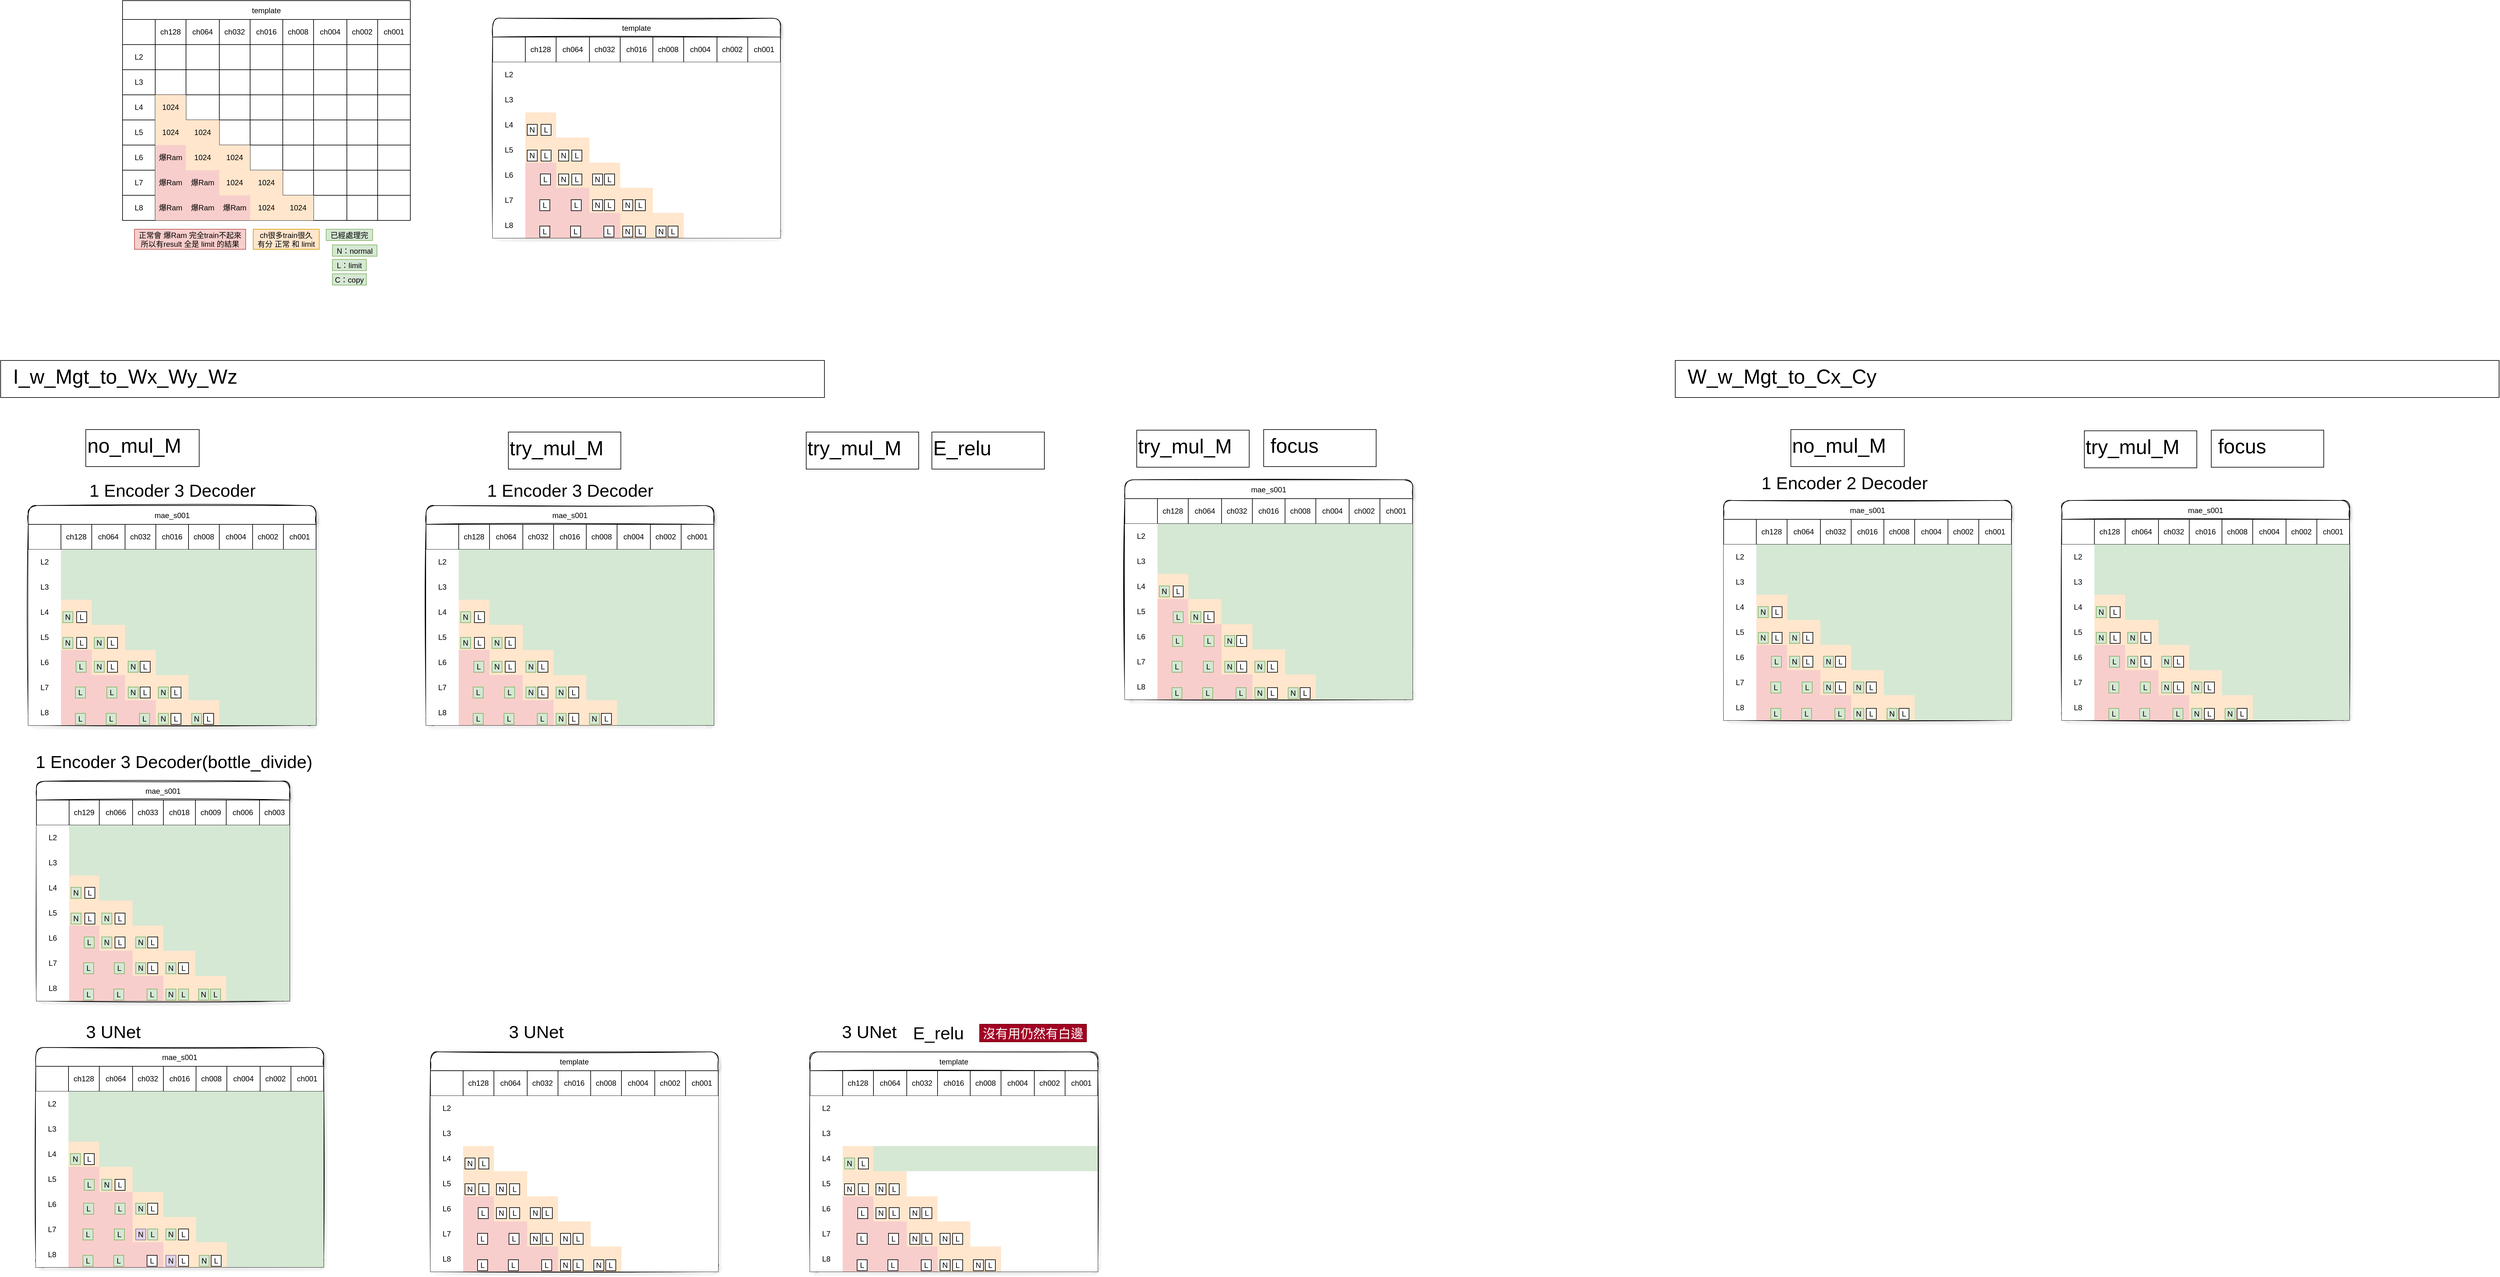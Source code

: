 <mxfile version="15.4.0" type="device"><diagram id="zsEmMxTnV60cYcCH0d_U" name="第1頁"><mxGraphModel dx="-578" dy="-1978" grid="0" gridSize="10" guides="1" tooltips="1" connect="1" arrows="1" fold="1" page="0" pageScale="1" pageWidth="827" pageHeight="1169" math="0" shadow="0"><root><mxCell id="0"/><mxCell id="1" parent="0"/><mxCell id="y_G43Y-cHBnGPcvxlolV-1" value="&lt;font style=&quot;font-size: 32px&quot;&gt;&amp;nbsp; I_w_Mgt_to_Wx_Wy_Wz&lt;/font&gt;" style="rounded=0;whiteSpace=wrap;html=1;shadow=0;glass=0;sketch=0;fontSize=20;fontColor=none;fillColor=none;verticalAlign=top;align=left;" vertex="1" parent="1"><mxGeometry x="2177" y="3448" width="1311" height="59" as="geometry"/></mxCell><mxCell id="y_G43Y-cHBnGPcvxlolV-2" value="mae_s001" style="swimlane;fontStyle=0;childLayout=stackLayout;horizontal=1;startSize=30;horizontalStack=0;resizeParent=1;resizeParentMax=0;resizeLast=0;collapsible=1;marginBottom=0;rounded=1;shadow=1;sketch=1;" vertex="1" parent="1"><mxGeometry x="2221" y="3679" width="458" height="350" as="geometry"/></mxCell><mxCell id="y_G43Y-cHBnGPcvxlolV-3" value="" style="shape=table;startSize=0;container=1;collapsible=0;childLayout=tableLayout;" vertex="1" parent="y_G43Y-cHBnGPcvxlolV-2"><mxGeometry y="30" width="458" height="320" as="geometry"/></mxCell><mxCell id="y_G43Y-cHBnGPcvxlolV-4" value="" style="shape=partialRectangle;collapsible=0;dropTarget=0;pointerEvents=0;fillColor=none;top=0;left=0;bottom=0;right=0;points=[[0,0.5],[1,0.5]];portConstraint=eastwest;" vertex="1" parent="y_G43Y-cHBnGPcvxlolV-3"><mxGeometry width="458" height="40" as="geometry"/></mxCell><mxCell id="y_G43Y-cHBnGPcvxlolV-5" value="" style="shape=partialRectangle;html=1;whiteSpace=wrap;connectable=0;overflow=hidden;fillColor=none;top=0;left=0;bottom=0;right=0;pointerEvents=1;" vertex="1" parent="y_G43Y-cHBnGPcvxlolV-4"><mxGeometry width="52" height="40" as="geometry"><mxRectangle width="52" height="40" as="alternateBounds"/></mxGeometry></mxCell><mxCell id="y_G43Y-cHBnGPcvxlolV-6" value="ch128" style="shape=partialRectangle;html=1;whiteSpace=wrap;connectable=0;overflow=hidden;fillColor=none;top=0;left=0;bottom=0;right=0;pointerEvents=1;" vertex="1" parent="y_G43Y-cHBnGPcvxlolV-4"><mxGeometry x="52" width="49" height="40" as="geometry"><mxRectangle width="49" height="40" as="alternateBounds"/></mxGeometry></mxCell><mxCell id="y_G43Y-cHBnGPcvxlolV-7" value="&lt;span&gt;ch064&lt;/span&gt;" style="shape=partialRectangle;html=1;whiteSpace=wrap;connectable=0;overflow=hidden;fillColor=none;top=0;left=0;bottom=0;right=0;pointerEvents=1;" vertex="1" parent="y_G43Y-cHBnGPcvxlolV-4"><mxGeometry x="101" width="53" height="40" as="geometry"><mxRectangle width="53" height="40" as="alternateBounds"/></mxGeometry></mxCell><mxCell id="y_G43Y-cHBnGPcvxlolV-8" value="ch032" style="shape=partialRectangle;html=1;whiteSpace=wrap;connectable=0;overflow=hidden;fillColor=none;top=0;left=0;bottom=0;right=0;pointerEvents=1;" vertex="1" parent="y_G43Y-cHBnGPcvxlolV-4"><mxGeometry x="154" width="49" height="40" as="geometry"><mxRectangle width="49" height="40" as="alternateBounds"/></mxGeometry></mxCell><mxCell id="y_G43Y-cHBnGPcvxlolV-9" value="&lt;span&gt;ch016&lt;/span&gt;" style="shape=partialRectangle;html=1;whiteSpace=wrap;connectable=0;overflow=hidden;fillColor=none;top=0;left=0;bottom=0;right=0;pointerEvents=1;" vertex="1" parent="y_G43Y-cHBnGPcvxlolV-4"><mxGeometry x="203" width="52" height="40" as="geometry"><mxRectangle width="52" height="40" as="alternateBounds"/></mxGeometry></mxCell><mxCell id="y_G43Y-cHBnGPcvxlolV-10" value="&lt;span&gt;ch008&lt;/span&gt;" style="shape=partialRectangle;html=1;whiteSpace=wrap;connectable=0;overflow=hidden;fillColor=none;top=0;left=0;bottom=0;right=0;pointerEvents=1;" vertex="1" parent="y_G43Y-cHBnGPcvxlolV-4"><mxGeometry x="255" width="49" height="40" as="geometry"><mxRectangle width="49" height="40" as="alternateBounds"/></mxGeometry></mxCell><mxCell id="y_G43Y-cHBnGPcvxlolV-11" value="&lt;span&gt;ch004&lt;/span&gt;" style="shape=partialRectangle;html=1;whiteSpace=wrap;connectable=0;overflow=hidden;fillColor=none;top=0;left=0;bottom=0;right=0;pointerEvents=1;" vertex="1" parent="y_G43Y-cHBnGPcvxlolV-4"><mxGeometry x="304" width="53" height="40" as="geometry"><mxRectangle width="53" height="40" as="alternateBounds"/></mxGeometry></mxCell><mxCell id="y_G43Y-cHBnGPcvxlolV-12" value="&lt;span&gt;ch002&lt;/span&gt;" style="shape=partialRectangle;html=1;whiteSpace=wrap;connectable=0;overflow=hidden;fillColor=none;top=0;left=0;bottom=0;right=0;pointerEvents=1;" vertex="1" parent="y_G43Y-cHBnGPcvxlolV-4"><mxGeometry x="357" width="49" height="40" as="geometry"><mxRectangle width="49" height="40" as="alternateBounds"/></mxGeometry></mxCell><mxCell id="y_G43Y-cHBnGPcvxlolV-13" value="&lt;span&gt;ch001&lt;/span&gt;" style="shape=partialRectangle;html=1;whiteSpace=wrap;connectable=0;overflow=hidden;fillColor=none;top=0;left=0;bottom=0;right=0;pointerEvents=1;" vertex="1" parent="y_G43Y-cHBnGPcvxlolV-4"><mxGeometry x="406" width="52" height="40" as="geometry"><mxRectangle width="52" height="40" as="alternateBounds"/></mxGeometry></mxCell><mxCell id="y_G43Y-cHBnGPcvxlolV-14" style="shape=partialRectangle;collapsible=0;dropTarget=0;pointerEvents=0;fillColor=none;top=0;left=0;bottom=0;right=0;points=[[0,0.5],[1,0.5]];portConstraint=eastwest;" vertex="1" parent="y_G43Y-cHBnGPcvxlolV-3"><mxGeometry y="40" width="458" height="40" as="geometry"/></mxCell><mxCell id="y_G43Y-cHBnGPcvxlolV-15" value="&lt;span&gt;L2&lt;/span&gt;" style="shape=partialRectangle;html=1;whiteSpace=wrap;connectable=0;overflow=hidden;top=0;left=0;bottom=0;right=0;pointerEvents=1;" vertex="1" parent="y_G43Y-cHBnGPcvxlolV-14"><mxGeometry width="52" height="40" as="geometry"><mxRectangle width="52" height="40" as="alternateBounds"/></mxGeometry></mxCell><mxCell id="y_G43Y-cHBnGPcvxlolV-16" style="shape=partialRectangle;html=1;whiteSpace=wrap;connectable=0;overflow=hidden;top=0;left=0;bottom=0;right=0;pointerEvents=1;fillColor=#d5e8d4;strokeColor=#82b366;" vertex="1" parent="y_G43Y-cHBnGPcvxlolV-14"><mxGeometry x="52" width="49" height="40" as="geometry"><mxRectangle width="49" height="40" as="alternateBounds"/></mxGeometry></mxCell><mxCell id="y_G43Y-cHBnGPcvxlolV-17" style="shape=partialRectangle;html=1;whiteSpace=wrap;connectable=0;overflow=hidden;top=0;left=0;bottom=0;right=0;pointerEvents=1;fillColor=#d5e8d4;strokeColor=#82b366;" vertex="1" parent="y_G43Y-cHBnGPcvxlolV-14"><mxGeometry x="101" width="53" height="40" as="geometry"><mxRectangle width="53" height="40" as="alternateBounds"/></mxGeometry></mxCell><mxCell id="y_G43Y-cHBnGPcvxlolV-18" style="shape=partialRectangle;html=1;whiteSpace=wrap;connectable=0;overflow=hidden;top=0;left=0;bottom=0;right=0;pointerEvents=1;fillColor=#d5e8d4;strokeColor=#82b366;" vertex="1" parent="y_G43Y-cHBnGPcvxlolV-14"><mxGeometry x="154" width="49" height="40" as="geometry"><mxRectangle width="49" height="40" as="alternateBounds"/></mxGeometry></mxCell><mxCell id="y_G43Y-cHBnGPcvxlolV-19" style="shape=partialRectangle;html=1;whiteSpace=wrap;connectable=0;overflow=hidden;top=0;left=0;bottom=0;right=0;pointerEvents=1;fillColor=#d5e8d4;strokeColor=#82b366;" vertex="1" parent="y_G43Y-cHBnGPcvxlolV-14"><mxGeometry x="203" width="52" height="40" as="geometry"><mxRectangle width="52" height="40" as="alternateBounds"/></mxGeometry></mxCell><mxCell id="y_G43Y-cHBnGPcvxlolV-20" style="shape=partialRectangle;html=1;whiteSpace=wrap;connectable=0;overflow=hidden;top=0;left=0;bottom=0;right=0;pointerEvents=1;fillColor=#d5e8d4;strokeColor=#82b366;" vertex="1" parent="y_G43Y-cHBnGPcvxlolV-14"><mxGeometry x="255" width="49" height="40" as="geometry"><mxRectangle width="49" height="40" as="alternateBounds"/></mxGeometry></mxCell><mxCell id="y_G43Y-cHBnGPcvxlolV-21" style="shape=partialRectangle;html=1;whiteSpace=wrap;connectable=0;overflow=hidden;top=0;left=0;bottom=0;right=0;pointerEvents=1;fillColor=#d5e8d4;strokeColor=#82b366;" vertex="1" parent="y_G43Y-cHBnGPcvxlolV-14"><mxGeometry x="304" width="53" height="40" as="geometry"><mxRectangle width="53" height="40" as="alternateBounds"/></mxGeometry></mxCell><mxCell id="y_G43Y-cHBnGPcvxlolV-22" style="shape=partialRectangle;html=1;whiteSpace=wrap;connectable=0;overflow=hidden;top=0;left=0;bottom=0;right=0;pointerEvents=1;fillColor=#d5e8d4;strokeColor=#82b366;" vertex="1" parent="y_G43Y-cHBnGPcvxlolV-14"><mxGeometry x="357" width="49" height="40" as="geometry"><mxRectangle width="49" height="40" as="alternateBounds"/></mxGeometry></mxCell><mxCell id="y_G43Y-cHBnGPcvxlolV-23" style="shape=partialRectangle;html=1;whiteSpace=wrap;connectable=0;overflow=hidden;top=0;left=0;bottom=0;right=0;pointerEvents=1;fillColor=#d5e8d4;strokeColor=#82b366;" vertex="1" parent="y_G43Y-cHBnGPcvxlolV-14"><mxGeometry x="406" width="52" height="40" as="geometry"><mxRectangle width="52" height="40" as="alternateBounds"/></mxGeometry></mxCell><mxCell id="y_G43Y-cHBnGPcvxlolV-24" value="" style="shape=partialRectangle;collapsible=0;dropTarget=0;pointerEvents=0;fillColor=none;top=0;left=0;bottom=0;right=0;points=[[0,0.5],[1,0.5]];portConstraint=eastwest;" vertex="1" parent="y_G43Y-cHBnGPcvxlolV-3"><mxGeometry y="80" width="458" height="40" as="geometry"/></mxCell><mxCell id="y_G43Y-cHBnGPcvxlolV-25" value="L3" style="shape=partialRectangle;html=1;whiteSpace=wrap;connectable=0;overflow=hidden;top=0;left=0;bottom=0;right=0;pointerEvents=1;" vertex="1" parent="y_G43Y-cHBnGPcvxlolV-24"><mxGeometry width="52" height="40" as="geometry"><mxRectangle width="52" height="40" as="alternateBounds"/></mxGeometry></mxCell><mxCell id="y_G43Y-cHBnGPcvxlolV-26" value="" style="shape=partialRectangle;html=1;whiteSpace=wrap;connectable=0;overflow=hidden;top=0;left=0;bottom=0;right=0;pointerEvents=1;fillColor=#d5e8d4;strokeColor=#82b366;" vertex="1" parent="y_G43Y-cHBnGPcvxlolV-24"><mxGeometry x="52" width="49" height="40" as="geometry"><mxRectangle width="49" height="40" as="alternateBounds"/></mxGeometry></mxCell><mxCell id="y_G43Y-cHBnGPcvxlolV-27" value="" style="shape=partialRectangle;html=1;whiteSpace=wrap;connectable=0;overflow=hidden;top=0;left=0;bottom=0;right=0;pointerEvents=1;fillColor=#d5e8d4;strokeColor=#82b366;" vertex="1" parent="y_G43Y-cHBnGPcvxlolV-24"><mxGeometry x="101" width="53" height="40" as="geometry"><mxRectangle width="53" height="40" as="alternateBounds"/></mxGeometry></mxCell><mxCell id="y_G43Y-cHBnGPcvxlolV-28" value="" style="shape=partialRectangle;html=1;whiteSpace=wrap;connectable=0;overflow=hidden;top=0;left=0;bottom=0;right=0;pointerEvents=1;fillColor=#d5e8d4;strokeColor=#82b366;" vertex="1" parent="y_G43Y-cHBnGPcvxlolV-24"><mxGeometry x="154" width="49" height="40" as="geometry"><mxRectangle width="49" height="40" as="alternateBounds"/></mxGeometry></mxCell><mxCell id="y_G43Y-cHBnGPcvxlolV-29" value="" style="shape=partialRectangle;html=1;whiteSpace=wrap;connectable=0;overflow=hidden;top=0;left=0;bottom=0;right=0;pointerEvents=1;fillColor=#d5e8d4;strokeColor=#82b366;" vertex="1" parent="y_G43Y-cHBnGPcvxlolV-24"><mxGeometry x="203" width="52" height="40" as="geometry"><mxRectangle width="52" height="40" as="alternateBounds"/></mxGeometry></mxCell><mxCell id="y_G43Y-cHBnGPcvxlolV-30" value="" style="shape=partialRectangle;html=1;whiteSpace=wrap;connectable=0;overflow=hidden;top=0;left=0;bottom=0;right=0;pointerEvents=1;fillColor=#d5e8d4;strokeColor=#82b366;" vertex="1" parent="y_G43Y-cHBnGPcvxlolV-24"><mxGeometry x="255" width="49" height="40" as="geometry"><mxRectangle width="49" height="40" as="alternateBounds"/></mxGeometry></mxCell><mxCell id="y_G43Y-cHBnGPcvxlolV-31" value="" style="shape=partialRectangle;html=1;whiteSpace=wrap;connectable=0;overflow=hidden;top=0;left=0;bottom=0;right=0;pointerEvents=1;fillColor=#d5e8d4;strokeColor=#82b366;" vertex="1" parent="y_G43Y-cHBnGPcvxlolV-24"><mxGeometry x="304" width="53" height="40" as="geometry"><mxRectangle width="53" height="40" as="alternateBounds"/></mxGeometry></mxCell><mxCell id="y_G43Y-cHBnGPcvxlolV-32" value="" style="shape=partialRectangle;html=1;whiteSpace=wrap;connectable=0;overflow=hidden;top=0;left=0;bottom=0;right=0;pointerEvents=1;fillColor=#d5e8d4;strokeColor=#82b366;" vertex="1" parent="y_G43Y-cHBnGPcvxlolV-24"><mxGeometry x="357" width="49" height="40" as="geometry"><mxRectangle width="49" height="40" as="alternateBounds"/></mxGeometry></mxCell><mxCell id="y_G43Y-cHBnGPcvxlolV-33" value="" style="shape=partialRectangle;html=1;whiteSpace=wrap;connectable=0;overflow=hidden;top=0;left=0;bottom=0;right=0;pointerEvents=1;fillColor=#d5e8d4;strokeColor=#82b366;" vertex="1" parent="y_G43Y-cHBnGPcvxlolV-24"><mxGeometry x="406" width="52" height="40" as="geometry"><mxRectangle width="52" height="40" as="alternateBounds"/></mxGeometry></mxCell><mxCell id="y_G43Y-cHBnGPcvxlolV-34" value="" style="shape=partialRectangle;collapsible=0;dropTarget=0;pointerEvents=0;fillColor=none;top=0;left=0;bottom=0;right=0;points=[[0,0.5],[1,0.5]];portConstraint=eastwest;" vertex="1" parent="y_G43Y-cHBnGPcvxlolV-3"><mxGeometry y="120" width="458" height="40" as="geometry"/></mxCell><mxCell id="y_G43Y-cHBnGPcvxlolV-35" value="L4" style="shape=partialRectangle;html=1;whiteSpace=wrap;connectable=0;overflow=hidden;top=0;left=0;bottom=0;right=0;pointerEvents=1;" vertex="1" parent="y_G43Y-cHBnGPcvxlolV-34"><mxGeometry width="52" height="40" as="geometry"><mxRectangle width="52" height="40" as="alternateBounds"/></mxGeometry></mxCell><mxCell id="y_G43Y-cHBnGPcvxlolV-36" value="" style="shape=partialRectangle;html=1;whiteSpace=wrap;connectable=0;overflow=hidden;fillColor=#ffe6cc;top=0;left=0;bottom=0;right=0;pointerEvents=1;strokeColor=#d79b00;fontStyle=1;container=1;" vertex="1" parent="y_G43Y-cHBnGPcvxlolV-34"><mxGeometry x="52" width="49" height="40" as="geometry"><mxRectangle width="49" height="40" as="alternateBounds"/></mxGeometry></mxCell><mxCell id="y_G43Y-cHBnGPcvxlolV-37" value="N" style="rounded=0;whiteSpace=wrap;html=1;fillColor=#d5e8d4;strokeColor=#82b366;" vertex="1" parent="y_G43Y-cHBnGPcvxlolV-36"><mxGeometry x="3" y="19" width="16" height="17.5" as="geometry"/></mxCell><mxCell id="y_G43Y-cHBnGPcvxlolV-38" value="L" style="rounded=0;whiteSpace=wrap;html=1;" vertex="1" parent="y_G43Y-cHBnGPcvxlolV-36"><mxGeometry x="25" y="19" width="16" height="17.5" as="geometry"/></mxCell><mxCell id="y_G43Y-cHBnGPcvxlolV-39" value="" style="shape=partialRectangle;html=1;whiteSpace=wrap;connectable=0;overflow=hidden;top=0;left=0;bottom=0;right=0;pointerEvents=1;fillColor=#d5e8d4;strokeColor=#82b366;" vertex="1" parent="y_G43Y-cHBnGPcvxlolV-34"><mxGeometry x="101" width="53" height="40" as="geometry"><mxRectangle width="53" height="40" as="alternateBounds"/></mxGeometry></mxCell><mxCell id="y_G43Y-cHBnGPcvxlolV-40" value="" style="shape=partialRectangle;html=1;whiteSpace=wrap;connectable=0;overflow=hidden;top=0;left=0;bottom=0;right=0;pointerEvents=1;fillColor=#d5e8d4;strokeColor=#82b366;" vertex="1" parent="y_G43Y-cHBnGPcvxlolV-34"><mxGeometry x="154" width="49" height="40" as="geometry"><mxRectangle width="49" height="40" as="alternateBounds"/></mxGeometry></mxCell><mxCell id="y_G43Y-cHBnGPcvxlolV-41" value="" style="shape=partialRectangle;html=1;whiteSpace=wrap;connectable=0;overflow=hidden;top=0;left=0;bottom=0;right=0;pointerEvents=1;fillColor=#d5e8d4;strokeColor=#82b366;" vertex="1" parent="y_G43Y-cHBnGPcvxlolV-34"><mxGeometry x="203" width="52" height="40" as="geometry"><mxRectangle width="52" height="40" as="alternateBounds"/></mxGeometry></mxCell><mxCell id="y_G43Y-cHBnGPcvxlolV-42" value="" style="shape=partialRectangle;html=1;whiteSpace=wrap;connectable=0;overflow=hidden;top=0;left=0;bottom=0;right=0;pointerEvents=1;fillColor=#d5e8d4;strokeColor=#82b366;" vertex="1" parent="y_G43Y-cHBnGPcvxlolV-34"><mxGeometry x="255" width="49" height="40" as="geometry"><mxRectangle width="49" height="40" as="alternateBounds"/></mxGeometry></mxCell><mxCell id="y_G43Y-cHBnGPcvxlolV-43" value="" style="shape=partialRectangle;html=1;whiteSpace=wrap;connectable=0;overflow=hidden;top=0;left=0;bottom=0;right=0;pointerEvents=1;fillColor=#d5e8d4;strokeColor=#82b366;" vertex="1" parent="y_G43Y-cHBnGPcvxlolV-34"><mxGeometry x="304" width="53" height="40" as="geometry"><mxRectangle width="53" height="40" as="alternateBounds"/></mxGeometry></mxCell><mxCell id="y_G43Y-cHBnGPcvxlolV-44" value="" style="shape=partialRectangle;html=1;whiteSpace=wrap;connectable=0;overflow=hidden;top=0;left=0;bottom=0;right=0;pointerEvents=1;fillColor=#d5e8d4;strokeColor=#82b366;" vertex="1" parent="y_G43Y-cHBnGPcvxlolV-34"><mxGeometry x="357" width="49" height="40" as="geometry"><mxRectangle width="49" height="40" as="alternateBounds"/></mxGeometry></mxCell><mxCell id="y_G43Y-cHBnGPcvxlolV-45" value="" style="shape=partialRectangle;html=1;whiteSpace=wrap;connectable=0;overflow=hidden;top=0;left=0;bottom=0;right=0;pointerEvents=1;fillColor=#d5e8d4;strokeColor=#82b366;" vertex="1" parent="y_G43Y-cHBnGPcvxlolV-34"><mxGeometry x="406" width="52" height="40" as="geometry"><mxRectangle width="52" height="40" as="alternateBounds"/></mxGeometry></mxCell><mxCell id="y_G43Y-cHBnGPcvxlolV-46" value="" style="shape=partialRectangle;collapsible=0;dropTarget=0;pointerEvents=0;fillColor=none;top=0;left=0;bottom=0;right=0;points=[[0,0.5],[1,0.5]];portConstraint=eastwest;" vertex="1" parent="y_G43Y-cHBnGPcvxlolV-3"><mxGeometry y="160" width="458" height="40" as="geometry"/></mxCell><mxCell id="y_G43Y-cHBnGPcvxlolV-47" value="&lt;span style=&quot;background-color: rgb(255 , 255 , 255)&quot;&gt;L5&lt;/span&gt;" style="shape=partialRectangle;html=1;whiteSpace=wrap;connectable=0;overflow=hidden;top=0;left=0;bottom=0;right=0;pointerEvents=1;" vertex="1" parent="y_G43Y-cHBnGPcvxlolV-46"><mxGeometry width="52" height="40" as="geometry"><mxRectangle width="52" height="40" as="alternateBounds"/></mxGeometry></mxCell><mxCell id="y_G43Y-cHBnGPcvxlolV-48" value="" style="shape=partialRectangle;html=1;whiteSpace=wrap;connectable=0;overflow=hidden;fillColor=#ffe6cc;top=0;left=0;bottom=0;right=0;pointerEvents=1;strokeColor=#d79b00;container=1;" vertex="1" parent="y_G43Y-cHBnGPcvxlolV-46"><mxGeometry x="52" width="49" height="40" as="geometry"><mxRectangle width="49" height="40" as="alternateBounds"/></mxGeometry></mxCell><mxCell id="y_G43Y-cHBnGPcvxlolV-49" value="N" style="rounded=0;whiteSpace=wrap;html=1;fillColor=#d5e8d4;strokeColor=#82b366;" vertex="1" parent="y_G43Y-cHBnGPcvxlolV-48"><mxGeometry x="3" y="20" width="16" height="17.5" as="geometry"/></mxCell><mxCell id="y_G43Y-cHBnGPcvxlolV-50" value="L" style="rounded=0;whiteSpace=wrap;html=1;" vertex="1" parent="y_G43Y-cHBnGPcvxlolV-48"><mxGeometry x="25" y="20" width="16" height="17.5" as="geometry"/></mxCell><mxCell id="y_G43Y-cHBnGPcvxlolV-51" value="" style="shape=partialRectangle;html=1;whiteSpace=wrap;connectable=0;overflow=hidden;fillColor=#ffe6cc;top=0;left=0;bottom=0;right=0;pointerEvents=1;strokeColor=#d79b00;container=1;" vertex="1" parent="y_G43Y-cHBnGPcvxlolV-46"><mxGeometry x="101" width="53" height="40" as="geometry"><mxRectangle width="53" height="40" as="alternateBounds"/></mxGeometry></mxCell><mxCell id="y_G43Y-cHBnGPcvxlolV-52" value="N" style="rounded=0;whiteSpace=wrap;html=1;fillColor=#d5e8d4;strokeColor=#82b366;" vertex="1" parent="y_G43Y-cHBnGPcvxlolV-51"><mxGeometry x="4" y="20" width="16" height="17.5" as="geometry"/></mxCell><mxCell id="y_G43Y-cHBnGPcvxlolV-53" value="L" style="rounded=0;whiteSpace=wrap;html=1;" vertex="1" parent="y_G43Y-cHBnGPcvxlolV-51"><mxGeometry x="25" y="20" width="16" height="17.5" as="geometry"/></mxCell><mxCell id="y_G43Y-cHBnGPcvxlolV-54" value="" style="shape=partialRectangle;html=1;whiteSpace=wrap;connectable=0;overflow=hidden;top=0;left=0;bottom=0;right=0;pointerEvents=1;fillColor=#d5e8d4;strokeColor=#82b366;" vertex="1" parent="y_G43Y-cHBnGPcvxlolV-46"><mxGeometry x="154" width="49" height="40" as="geometry"><mxRectangle width="49" height="40" as="alternateBounds"/></mxGeometry></mxCell><mxCell id="y_G43Y-cHBnGPcvxlolV-55" value="" style="shape=partialRectangle;html=1;whiteSpace=wrap;connectable=0;overflow=hidden;top=0;left=0;bottom=0;right=0;pointerEvents=1;fillColor=#d5e8d4;strokeColor=#82b366;" vertex="1" parent="y_G43Y-cHBnGPcvxlolV-46"><mxGeometry x="203" width="52" height="40" as="geometry"><mxRectangle width="52" height="40" as="alternateBounds"/></mxGeometry></mxCell><mxCell id="y_G43Y-cHBnGPcvxlolV-56" value="" style="shape=partialRectangle;html=1;whiteSpace=wrap;connectable=0;overflow=hidden;top=0;left=0;bottom=0;right=0;pointerEvents=1;fillColor=#d5e8d4;strokeColor=#82b366;" vertex="1" parent="y_G43Y-cHBnGPcvxlolV-46"><mxGeometry x="255" width="49" height="40" as="geometry"><mxRectangle width="49" height="40" as="alternateBounds"/></mxGeometry></mxCell><mxCell id="y_G43Y-cHBnGPcvxlolV-57" value="" style="shape=partialRectangle;html=1;whiteSpace=wrap;connectable=0;overflow=hidden;top=0;left=0;bottom=0;right=0;pointerEvents=1;fillColor=#d5e8d4;strokeColor=#82b366;" vertex="1" parent="y_G43Y-cHBnGPcvxlolV-46"><mxGeometry x="304" width="53" height="40" as="geometry"><mxRectangle width="53" height="40" as="alternateBounds"/></mxGeometry></mxCell><mxCell id="y_G43Y-cHBnGPcvxlolV-58" value="" style="shape=partialRectangle;html=1;whiteSpace=wrap;connectable=0;overflow=hidden;top=0;left=0;bottom=0;right=0;pointerEvents=1;fillColor=#d5e8d4;strokeColor=#82b366;" vertex="1" parent="y_G43Y-cHBnGPcvxlolV-46"><mxGeometry x="357" width="49" height="40" as="geometry"><mxRectangle width="49" height="40" as="alternateBounds"/></mxGeometry></mxCell><mxCell id="y_G43Y-cHBnGPcvxlolV-59" value="" style="shape=partialRectangle;html=1;whiteSpace=wrap;connectable=0;overflow=hidden;top=0;left=0;bottom=0;right=0;pointerEvents=1;fillColor=#d5e8d4;strokeColor=#82b366;" vertex="1" parent="y_G43Y-cHBnGPcvxlolV-46"><mxGeometry x="406" width="52" height="40" as="geometry"><mxRectangle width="52" height="40" as="alternateBounds"/></mxGeometry></mxCell><mxCell id="y_G43Y-cHBnGPcvxlolV-60" value="" style="shape=partialRectangle;collapsible=0;dropTarget=0;pointerEvents=0;fillColor=none;top=0;left=0;bottom=0;right=0;points=[[0,0.5],[1,0.5]];portConstraint=eastwest;" vertex="1" parent="y_G43Y-cHBnGPcvxlolV-3"><mxGeometry y="200" width="458" height="40" as="geometry"/></mxCell><mxCell id="y_G43Y-cHBnGPcvxlolV-61" value="L6" style="shape=partialRectangle;html=1;whiteSpace=wrap;connectable=0;overflow=hidden;top=0;left=0;bottom=0;right=0;pointerEvents=1;" vertex="1" parent="y_G43Y-cHBnGPcvxlolV-60"><mxGeometry width="52" height="40" as="geometry"><mxRectangle width="52" height="40" as="alternateBounds"/></mxGeometry></mxCell><mxCell id="y_G43Y-cHBnGPcvxlolV-62" value="" style="shape=partialRectangle;html=1;whiteSpace=wrap;connectable=0;overflow=hidden;fillColor=#f8cecc;top=0;left=0;bottom=0;right=0;pointerEvents=1;strokeColor=#b85450;container=1;" vertex="1" parent="y_G43Y-cHBnGPcvxlolV-60"><mxGeometry x="52" width="49" height="40" as="geometry"><mxRectangle width="49" height="40" as="alternateBounds"/></mxGeometry></mxCell><mxCell id="y_G43Y-cHBnGPcvxlolV-63" value="L" style="rounded=0;whiteSpace=wrap;html=1;fillColor=#d5e8d4;strokeColor=#82b366;" vertex="1" parent="y_G43Y-cHBnGPcvxlolV-62"><mxGeometry x="24" y="18" width="16" height="17.5" as="geometry"/></mxCell><mxCell id="y_G43Y-cHBnGPcvxlolV-64" value="" style="shape=partialRectangle;html=1;whiteSpace=wrap;connectable=0;overflow=hidden;fillColor=#ffe6cc;top=0;left=0;bottom=0;right=0;pointerEvents=1;strokeColor=#d79b00;container=1;" vertex="1" parent="y_G43Y-cHBnGPcvxlolV-60"><mxGeometry x="101" width="53" height="40" as="geometry"><mxRectangle width="53" height="40" as="alternateBounds"/></mxGeometry></mxCell><mxCell id="y_G43Y-cHBnGPcvxlolV-65" value="N" style="rounded=0;whiteSpace=wrap;html=1;fillColor=#d5e8d4;strokeColor=#82b366;" vertex="1" parent="y_G43Y-cHBnGPcvxlolV-64"><mxGeometry x="4" y="18" width="16" height="17.5" as="geometry"/></mxCell><mxCell id="y_G43Y-cHBnGPcvxlolV-66" value="L" style="rounded=0;whiteSpace=wrap;html=1;" vertex="1" parent="y_G43Y-cHBnGPcvxlolV-64"><mxGeometry x="25" y="18" width="16" height="17.5" as="geometry"/></mxCell><mxCell id="y_G43Y-cHBnGPcvxlolV-67" value="" style="shape=partialRectangle;html=1;whiteSpace=wrap;connectable=0;overflow=hidden;fillColor=#ffe6cc;top=0;left=0;bottom=0;right=0;pointerEvents=1;strokeColor=#d79b00;container=1;" vertex="1" parent="y_G43Y-cHBnGPcvxlolV-60"><mxGeometry x="154" width="49" height="40" as="geometry"><mxRectangle width="49" height="40" as="alternateBounds"/></mxGeometry></mxCell><mxCell id="y_G43Y-cHBnGPcvxlolV-68" value="N" style="rounded=0;whiteSpace=wrap;html=1;fillColor=#d5e8d4;strokeColor=#82b366;" vertex="1" parent="y_G43Y-cHBnGPcvxlolV-67"><mxGeometry x="5" y="18" width="16" height="17.5" as="geometry"/></mxCell><mxCell id="y_G43Y-cHBnGPcvxlolV-69" value="L" style="rounded=0;whiteSpace=wrap;html=1;" vertex="1" parent="y_G43Y-cHBnGPcvxlolV-67"><mxGeometry x="24" y="18" width="16" height="17.5" as="geometry"/></mxCell><mxCell id="y_G43Y-cHBnGPcvxlolV-70" value="" style="shape=partialRectangle;html=1;whiteSpace=wrap;connectable=0;overflow=hidden;top=0;left=0;bottom=0;right=0;pointerEvents=1;fillColor=#d5e8d4;strokeColor=#82b366;" vertex="1" parent="y_G43Y-cHBnGPcvxlolV-60"><mxGeometry x="203" width="52" height="40" as="geometry"><mxRectangle width="52" height="40" as="alternateBounds"/></mxGeometry></mxCell><mxCell id="y_G43Y-cHBnGPcvxlolV-71" value="" style="shape=partialRectangle;html=1;whiteSpace=wrap;connectable=0;overflow=hidden;top=0;left=0;bottom=0;right=0;pointerEvents=1;fillColor=#d5e8d4;strokeColor=#82b366;" vertex="1" parent="y_G43Y-cHBnGPcvxlolV-60"><mxGeometry x="255" width="49" height="40" as="geometry"><mxRectangle width="49" height="40" as="alternateBounds"/></mxGeometry></mxCell><mxCell id="y_G43Y-cHBnGPcvxlolV-72" value="" style="shape=partialRectangle;html=1;whiteSpace=wrap;connectable=0;overflow=hidden;top=0;left=0;bottom=0;right=0;pointerEvents=1;fillColor=#d5e8d4;strokeColor=#82b366;" vertex="1" parent="y_G43Y-cHBnGPcvxlolV-60"><mxGeometry x="304" width="53" height="40" as="geometry"><mxRectangle width="53" height="40" as="alternateBounds"/></mxGeometry></mxCell><mxCell id="y_G43Y-cHBnGPcvxlolV-73" value="" style="shape=partialRectangle;html=1;whiteSpace=wrap;connectable=0;overflow=hidden;top=0;left=0;bottom=0;right=0;pointerEvents=1;fillColor=#d5e8d4;strokeColor=#82b366;" vertex="1" parent="y_G43Y-cHBnGPcvxlolV-60"><mxGeometry x="357" width="49" height="40" as="geometry"><mxRectangle width="49" height="40" as="alternateBounds"/></mxGeometry></mxCell><mxCell id="y_G43Y-cHBnGPcvxlolV-74" value="" style="shape=partialRectangle;html=1;whiteSpace=wrap;connectable=0;overflow=hidden;top=0;left=0;bottom=0;right=0;pointerEvents=1;fillColor=#d5e8d4;strokeColor=#82b366;" vertex="1" parent="y_G43Y-cHBnGPcvxlolV-60"><mxGeometry x="406" width="52" height="40" as="geometry"><mxRectangle width="52" height="40" as="alternateBounds"/></mxGeometry></mxCell><mxCell id="y_G43Y-cHBnGPcvxlolV-75" value="" style="shape=partialRectangle;collapsible=0;dropTarget=0;pointerEvents=0;fillColor=none;top=0;left=0;bottom=0;right=0;points=[[0,0.5],[1,0.5]];portConstraint=eastwest;" vertex="1" parent="y_G43Y-cHBnGPcvxlolV-3"><mxGeometry y="240" width="458" height="40" as="geometry"/></mxCell><mxCell id="y_G43Y-cHBnGPcvxlolV-76" value="L7" style="shape=partialRectangle;html=1;whiteSpace=wrap;connectable=0;overflow=hidden;top=0;left=0;bottom=0;right=0;pointerEvents=1;" vertex="1" parent="y_G43Y-cHBnGPcvxlolV-75"><mxGeometry width="52" height="40" as="geometry"><mxRectangle width="52" height="40" as="alternateBounds"/></mxGeometry></mxCell><mxCell id="y_G43Y-cHBnGPcvxlolV-77" value="" style="shape=partialRectangle;html=1;whiteSpace=wrap;connectable=0;overflow=hidden;fillColor=#f8cecc;top=0;left=0;bottom=0;right=0;pointerEvents=1;strokeColor=#b85450;container=1;" vertex="1" parent="y_G43Y-cHBnGPcvxlolV-75"><mxGeometry x="52" width="49" height="40" as="geometry"><mxRectangle width="49" height="40" as="alternateBounds"/></mxGeometry></mxCell><mxCell id="y_G43Y-cHBnGPcvxlolV-78" value="L" style="rounded=0;whiteSpace=wrap;html=1;fillColor=#d5e8d4;strokeColor=#82b366;" vertex="1" parent="y_G43Y-cHBnGPcvxlolV-77"><mxGeometry x="23" y="19" width="16" height="17.5" as="geometry"/></mxCell><mxCell id="y_G43Y-cHBnGPcvxlolV-79" value="" style="shape=partialRectangle;html=1;whiteSpace=wrap;connectable=0;overflow=hidden;fillColor=#f8cecc;top=0;left=0;bottom=0;right=0;pointerEvents=1;strokeColor=#b85450;container=1;" vertex="1" parent="y_G43Y-cHBnGPcvxlolV-75"><mxGeometry x="101" width="53" height="40" as="geometry"><mxRectangle width="53" height="40" as="alternateBounds"/></mxGeometry></mxCell><mxCell id="y_G43Y-cHBnGPcvxlolV-80" value="L" style="rounded=0;whiteSpace=wrap;html=1;fillColor=#d5e8d4;strokeColor=#82b366;" vertex="1" parent="y_G43Y-cHBnGPcvxlolV-79"><mxGeometry x="24" y="19" width="16" height="17.5" as="geometry"/></mxCell><mxCell id="y_G43Y-cHBnGPcvxlolV-81" value="" style="shape=partialRectangle;html=1;whiteSpace=wrap;connectable=0;overflow=hidden;fillColor=#ffe6cc;top=0;left=0;bottom=0;right=0;pointerEvents=1;strokeColor=#d79b00;container=1;" vertex="1" parent="y_G43Y-cHBnGPcvxlolV-75"><mxGeometry x="154" width="49" height="40" as="geometry"><mxRectangle width="49" height="40" as="alternateBounds"/></mxGeometry></mxCell><mxCell id="y_G43Y-cHBnGPcvxlolV-82" value="N" style="rounded=0;whiteSpace=wrap;html=1;fillColor=#d5e8d4;strokeColor=#82b366;" vertex="1" parent="y_G43Y-cHBnGPcvxlolV-81"><mxGeometry x="5" y="19" width="16" height="17.5" as="geometry"/></mxCell><mxCell id="y_G43Y-cHBnGPcvxlolV-83" value="L" style="rounded=0;whiteSpace=wrap;html=1;" vertex="1" parent="y_G43Y-cHBnGPcvxlolV-81"><mxGeometry x="24" y="19" width="16" height="17.5" as="geometry"/></mxCell><mxCell id="y_G43Y-cHBnGPcvxlolV-84" value="" style="shape=partialRectangle;html=1;whiteSpace=wrap;connectable=0;overflow=hidden;fillColor=#ffe6cc;top=0;left=0;bottom=0;right=0;pointerEvents=1;strokeColor=#d79b00;container=1;" vertex="1" parent="y_G43Y-cHBnGPcvxlolV-75"><mxGeometry x="203" width="52" height="40" as="geometry"><mxRectangle width="52" height="40" as="alternateBounds"/></mxGeometry></mxCell><mxCell id="y_G43Y-cHBnGPcvxlolV-85" value="N" style="rounded=0;whiteSpace=wrap;html=1;fillColor=#d5e8d4;strokeColor=#82b366;" vertex="1" parent="y_G43Y-cHBnGPcvxlolV-84"><mxGeometry x="4" y="19" width="16" height="17.5" as="geometry"/></mxCell><mxCell id="y_G43Y-cHBnGPcvxlolV-86" value="L" style="rounded=0;whiteSpace=wrap;html=1;" vertex="1" parent="y_G43Y-cHBnGPcvxlolV-84"><mxGeometry x="24" y="19" width="16" height="17.5" as="geometry"/></mxCell><mxCell id="y_G43Y-cHBnGPcvxlolV-87" value="" style="shape=partialRectangle;html=1;whiteSpace=wrap;connectable=0;overflow=hidden;top=0;left=0;bottom=0;right=0;pointerEvents=1;fillColor=#d5e8d4;strokeColor=#82b366;" vertex="1" parent="y_G43Y-cHBnGPcvxlolV-75"><mxGeometry x="255" width="49" height="40" as="geometry"><mxRectangle width="49" height="40" as="alternateBounds"/></mxGeometry></mxCell><mxCell id="y_G43Y-cHBnGPcvxlolV-88" value="" style="shape=partialRectangle;html=1;whiteSpace=wrap;connectable=0;overflow=hidden;top=0;left=0;bottom=0;right=0;pointerEvents=1;fillColor=#d5e8d4;strokeColor=#82b366;" vertex="1" parent="y_G43Y-cHBnGPcvxlolV-75"><mxGeometry x="304" width="53" height="40" as="geometry"><mxRectangle width="53" height="40" as="alternateBounds"/></mxGeometry></mxCell><mxCell id="y_G43Y-cHBnGPcvxlolV-89" value="" style="shape=partialRectangle;html=1;whiteSpace=wrap;connectable=0;overflow=hidden;top=0;left=0;bottom=0;right=0;pointerEvents=1;fillColor=#d5e8d4;strokeColor=#82b366;" vertex="1" parent="y_G43Y-cHBnGPcvxlolV-75"><mxGeometry x="357" width="49" height="40" as="geometry"><mxRectangle width="49" height="40" as="alternateBounds"/></mxGeometry></mxCell><mxCell id="y_G43Y-cHBnGPcvxlolV-90" value="" style="shape=partialRectangle;html=1;whiteSpace=wrap;connectable=0;overflow=hidden;top=0;left=0;bottom=0;right=0;pointerEvents=1;fillColor=#d5e8d4;strokeColor=#82b366;" vertex="1" parent="y_G43Y-cHBnGPcvxlolV-75"><mxGeometry x="406" width="52" height="40" as="geometry"><mxRectangle width="52" height="40" as="alternateBounds"/></mxGeometry></mxCell><mxCell id="y_G43Y-cHBnGPcvxlolV-91" style="shape=partialRectangle;collapsible=0;dropTarget=0;pointerEvents=0;fillColor=none;top=0;left=0;bottom=0;right=0;points=[[0,0.5],[1,0.5]];portConstraint=eastwest;" vertex="1" parent="y_G43Y-cHBnGPcvxlolV-3"><mxGeometry y="280" width="458" height="40" as="geometry"/></mxCell><mxCell id="y_G43Y-cHBnGPcvxlolV-92" value="L8" style="shape=partialRectangle;html=1;whiteSpace=wrap;connectable=0;overflow=hidden;top=0;left=0;bottom=0;right=0;pointerEvents=1;" vertex="1" parent="y_G43Y-cHBnGPcvxlolV-91"><mxGeometry width="52" height="40" as="geometry"><mxRectangle width="52" height="40" as="alternateBounds"/></mxGeometry></mxCell><mxCell id="y_G43Y-cHBnGPcvxlolV-93" value="" style="shape=partialRectangle;html=1;whiteSpace=wrap;connectable=0;overflow=hidden;fillColor=#f8cecc;top=0;left=0;bottom=0;right=0;pointerEvents=1;strokeColor=#b85450;container=1;" vertex="1" parent="y_G43Y-cHBnGPcvxlolV-91"><mxGeometry x="52" width="49" height="40" as="geometry"><mxRectangle width="49" height="40" as="alternateBounds"/></mxGeometry></mxCell><mxCell id="y_G43Y-cHBnGPcvxlolV-94" value="L" style="rounded=0;whiteSpace=wrap;html=1;fillColor=#d5e8d4;strokeColor=#82b366;" vertex="1" parent="y_G43Y-cHBnGPcvxlolV-93"><mxGeometry x="23" y="21" width="16" height="17.5" as="geometry"/></mxCell><mxCell id="y_G43Y-cHBnGPcvxlolV-95" value="" style="shape=partialRectangle;html=1;whiteSpace=wrap;connectable=0;overflow=hidden;fillColor=#f8cecc;top=0;left=0;bottom=0;right=0;pointerEvents=1;strokeColor=#b85450;container=1;" vertex="1" parent="y_G43Y-cHBnGPcvxlolV-91"><mxGeometry x="101" width="53" height="40" as="geometry"><mxRectangle width="53" height="40" as="alternateBounds"/></mxGeometry></mxCell><mxCell id="y_G43Y-cHBnGPcvxlolV-96" value="L" style="rounded=0;whiteSpace=wrap;html=1;fillColor=#d5e8d4;strokeColor=#82b366;" vertex="1" parent="y_G43Y-cHBnGPcvxlolV-95"><mxGeometry x="23" y="21" width="16" height="17.5" as="geometry"/></mxCell><mxCell id="y_G43Y-cHBnGPcvxlolV-97" value="" style="shape=partialRectangle;html=1;whiteSpace=wrap;connectable=0;overflow=hidden;fillColor=#f8cecc;top=0;left=0;bottom=0;right=0;pointerEvents=1;strokeColor=#b85450;container=1;" vertex="1" parent="y_G43Y-cHBnGPcvxlolV-91"><mxGeometry x="154" width="49" height="40" as="geometry"><mxRectangle width="49" height="40" as="alternateBounds"/></mxGeometry></mxCell><mxCell id="y_G43Y-cHBnGPcvxlolV-98" value="L" style="rounded=0;whiteSpace=wrap;html=1;fillColor=#d5e8d4;strokeColor=#82b366;" vertex="1" parent="y_G43Y-cHBnGPcvxlolV-97"><mxGeometry x="23" y="21" width="16" height="17.5" as="geometry"/></mxCell><mxCell id="y_G43Y-cHBnGPcvxlolV-99" value="" style="shape=partialRectangle;html=1;whiteSpace=wrap;connectable=0;overflow=hidden;fillColor=#ffe6cc;top=0;left=0;bottom=0;right=0;pointerEvents=1;strokeColor=#d79b00;container=1;" vertex="1" parent="y_G43Y-cHBnGPcvxlolV-91"><mxGeometry x="203" width="52" height="40" as="geometry"><mxRectangle width="52" height="40" as="alternateBounds"/></mxGeometry></mxCell><mxCell id="y_G43Y-cHBnGPcvxlolV-100" value="N" style="rounded=0;whiteSpace=wrap;html=1;fillColor=#d5e8d4;strokeColor=#82b366;" vertex="1" parent="y_G43Y-cHBnGPcvxlolV-99"><mxGeometry x="4" y="21" width="16" height="17.5" as="geometry"/></mxCell><mxCell id="y_G43Y-cHBnGPcvxlolV-101" value="L" style="rounded=0;whiteSpace=wrap;html=1;" vertex="1" parent="y_G43Y-cHBnGPcvxlolV-99"><mxGeometry x="24" y="21" width="16" height="17.5" as="geometry"/></mxCell><mxCell id="y_G43Y-cHBnGPcvxlolV-102" value="" style="shape=partialRectangle;html=1;whiteSpace=wrap;connectable=0;overflow=hidden;top=0;left=0;bottom=0;right=0;pointerEvents=1;strokeColor=#d79b00;fillColor=#ffe6cc;container=1;" vertex="1" parent="y_G43Y-cHBnGPcvxlolV-91"><mxGeometry x="255" width="49" height="40" as="geometry"><mxRectangle width="49" height="40" as="alternateBounds"/></mxGeometry></mxCell><mxCell id="y_G43Y-cHBnGPcvxlolV-103" value="N" style="rounded=0;whiteSpace=wrap;html=1;fillColor=#d5e8d4;strokeColor=#82b366;" vertex="1" parent="y_G43Y-cHBnGPcvxlolV-102"><mxGeometry x="5" y="21" width="16" height="17.5" as="geometry"/></mxCell><mxCell id="y_G43Y-cHBnGPcvxlolV-104" value="L" style="rounded=0;whiteSpace=wrap;html=1;" vertex="1" parent="y_G43Y-cHBnGPcvxlolV-102"><mxGeometry x="24" y="21" width="16" height="17.5" as="geometry"/></mxCell><mxCell id="y_G43Y-cHBnGPcvxlolV-105" style="shape=partialRectangle;html=1;whiteSpace=wrap;connectable=0;overflow=hidden;top=0;left=0;bottom=0;right=0;pointerEvents=1;fillColor=#d5e8d4;strokeColor=#82b366;" vertex="1" parent="y_G43Y-cHBnGPcvxlolV-91"><mxGeometry x="304" width="53" height="40" as="geometry"><mxRectangle width="53" height="40" as="alternateBounds"/></mxGeometry></mxCell><mxCell id="y_G43Y-cHBnGPcvxlolV-106" style="shape=partialRectangle;html=1;whiteSpace=wrap;connectable=0;overflow=hidden;top=0;left=0;bottom=0;right=0;pointerEvents=1;fillColor=#d5e8d4;strokeColor=#82b366;" vertex="1" parent="y_G43Y-cHBnGPcvxlolV-91"><mxGeometry x="357" width="49" height="40" as="geometry"><mxRectangle width="49" height="40" as="alternateBounds"/></mxGeometry></mxCell><mxCell id="y_G43Y-cHBnGPcvxlolV-107" style="shape=partialRectangle;html=1;whiteSpace=wrap;connectable=0;overflow=hidden;top=0;left=0;bottom=0;right=0;pointerEvents=1;fillColor=#d5e8d4;strokeColor=#82b366;" vertex="1" parent="y_G43Y-cHBnGPcvxlolV-91"><mxGeometry x="406" width="52" height="40" as="geometry"><mxRectangle width="52" height="40" as="alternateBounds"/></mxGeometry></mxCell><mxCell id="y_G43Y-cHBnGPcvxlolV-108" value="1 Encoder 3 Decoder" style="rounded=0;whiteSpace=wrap;html=1;fontSize=28;strokeColor=none;" vertex="1" parent="1"><mxGeometry x="2312.5" y="3636" width="275" height="38" as="geometry"/></mxCell><mxCell id="y_G43Y-cHBnGPcvxlolV-109" value="mae_s001" style="swimlane;fontStyle=0;childLayout=stackLayout;horizontal=1;startSize=30;horizontalStack=0;resizeParent=1;resizeParentMax=0;resizeLast=0;collapsible=1;marginBottom=0;rounded=1;shadow=1;sketch=1;" vertex="1" parent="1"><mxGeometry x="2234" y="4118" width="403" height="350" as="geometry"/></mxCell><mxCell id="y_G43Y-cHBnGPcvxlolV-110" value="" style="shape=table;startSize=0;container=1;collapsible=0;childLayout=tableLayout;" vertex="1" parent="y_G43Y-cHBnGPcvxlolV-109"><mxGeometry y="30" width="403" height="320" as="geometry"/></mxCell><mxCell id="y_G43Y-cHBnGPcvxlolV-111" value="" style="shape=partialRectangle;collapsible=0;dropTarget=0;pointerEvents=0;fillColor=none;top=0;left=0;bottom=0;right=0;points=[[0,0.5],[1,0.5]];portConstraint=eastwest;" vertex="1" parent="y_G43Y-cHBnGPcvxlolV-110"><mxGeometry width="403" height="40" as="geometry"/></mxCell><mxCell id="y_G43Y-cHBnGPcvxlolV-112" value="" style="shape=partialRectangle;html=1;whiteSpace=wrap;connectable=0;overflow=hidden;fillColor=none;top=0;left=0;bottom=0;right=0;pointerEvents=1;" vertex="1" parent="y_G43Y-cHBnGPcvxlolV-111"><mxGeometry width="52" height="40" as="geometry"><mxRectangle width="52" height="40" as="alternateBounds"/></mxGeometry></mxCell><mxCell id="y_G43Y-cHBnGPcvxlolV-113" value="ch129" style="shape=partialRectangle;html=1;whiteSpace=wrap;connectable=0;overflow=hidden;fillColor=none;top=0;left=0;bottom=0;right=0;pointerEvents=1;" vertex="1" parent="y_G43Y-cHBnGPcvxlolV-111"><mxGeometry x="52" width="48" height="40" as="geometry"><mxRectangle width="48" height="40" as="alternateBounds"/></mxGeometry></mxCell><mxCell id="y_G43Y-cHBnGPcvxlolV-114" value="&lt;span&gt;ch066&lt;/span&gt;" style="shape=partialRectangle;html=1;whiteSpace=wrap;connectable=0;overflow=hidden;fillColor=none;top=0;left=0;bottom=0;right=0;pointerEvents=1;" vertex="1" parent="y_G43Y-cHBnGPcvxlolV-111"><mxGeometry x="100" width="53" height="40" as="geometry"><mxRectangle width="53" height="40" as="alternateBounds"/></mxGeometry></mxCell><mxCell id="y_G43Y-cHBnGPcvxlolV-115" value="ch033" style="shape=partialRectangle;html=1;whiteSpace=wrap;connectable=0;overflow=hidden;fillColor=none;top=0;left=0;bottom=0;right=0;pointerEvents=1;" vertex="1" parent="y_G43Y-cHBnGPcvxlolV-111"><mxGeometry x="153" width="49" height="40" as="geometry"><mxRectangle width="49" height="40" as="alternateBounds"/></mxGeometry></mxCell><mxCell id="y_G43Y-cHBnGPcvxlolV-116" value="&lt;span&gt;ch018&lt;/span&gt;" style="shape=partialRectangle;html=1;whiteSpace=wrap;connectable=0;overflow=hidden;fillColor=none;top=0;left=0;bottom=0;right=0;pointerEvents=1;" vertex="1" parent="y_G43Y-cHBnGPcvxlolV-111"><mxGeometry x="202" width="51" height="40" as="geometry"><mxRectangle width="51" height="40" as="alternateBounds"/></mxGeometry></mxCell><mxCell id="y_G43Y-cHBnGPcvxlolV-117" value="&lt;span&gt;ch009&lt;/span&gt;" style="shape=partialRectangle;html=1;whiteSpace=wrap;connectable=0;overflow=hidden;fillColor=none;top=0;left=0;bottom=0;right=0;pointerEvents=1;" vertex="1" parent="y_G43Y-cHBnGPcvxlolV-111"><mxGeometry x="253" width="49" height="40" as="geometry"><mxRectangle width="49" height="40" as="alternateBounds"/></mxGeometry></mxCell><mxCell id="y_G43Y-cHBnGPcvxlolV-118" value="&lt;span&gt;ch006&lt;/span&gt;" style="shape=partialRectangle;html=1;whiteSpace=wrap;connectable=0;overflow=hidden;fillColor=none;top=0;left=0;bottom=0;right=0;pointerEvents=1;" vertex="1" parent="y_G43Y-cHBnGPcvxlolV-111"><mxGeometry x="302" width="53" height="40" as="geometry"><mxRectangle width="53" height="40" as="alternateBounds"/></mxGeometry></mxCell><mxCell id="y_G43Y-cHBnGPcvxlolV-119" value="&lt;span&gt;ch003&lt;/span&gt;" style="shape=partialRectangle;html=1;whiteSpace=wrap;connectable=0;overflow=hidden;fillColor=none;top=0;left=0;bottom=0;right=0;pointerEvents=1;" vertex="1" parent="y_G43Y-cHBnGPcvxlolV-111"><mxGeometry x="355" width="48" height="40" as="geometry"><mxRectangle width="48" height="40" as="alternateBounds"/></mxGeometry></mxCell><mxCell id="y_G43Y-cHBnGPcvxlolV-120" style="shape=partialRectangle;collapsible=0;dropTarget=0;pointerEvents=0;fillColor=none;top=0;left=0;bottom=0;right=0;points=[[0,0.5],[1,0.5]];portConstraint=eastwest;" vertex="1" parent="y_G43Y-cHBnGPcvxlolV-110"><mxGeometry y="40" width="403" height="40" as="geometry"/></mxCell><mxCell id="y_G43Y-cHBnGPcvxlolV-121" value="&lt;span&gt;L2&lt;/span&gt;" style="shape=partialRectangle;html=1;whiteSpace=wrap;connectable=0;overflow=hidden;top=0;left=0;bottom=0;right=0;pointerEvents=1;" vertex="1" parent="y_G43Y-cHBnGPcvxlolV-120"><mxGeometry width="52" height="40" as="geometry"><mxRectangle width="52" height="40" as="alternateBounds"/></mxGeometry></mxCell><mxCell id="y_G43Y-cHBnGPcvxlolV-122" style="shape=partialRectangle;html=1;whiteSpace=wrap;connectable=0;overflow=hidden;top=0;left=0;bottom=0;right=0;pointerEvents=1;fillColor=#d5e8d4;strokeColor=#82b366;" vertex="1" parent="y_G43Y-cHBnGPcvxlolV-120"><mxGeometry x="52" width="48" height="40" as="geometry"><mxRectangle width="48" height="40" as="alternateBounds"/></mxGeometry></mxCell><mxCell id="y_G43Y-cHBnGPcvxlolV-123" style="shape=partialRectangle;html=1;whiteSpace=wrap;connectable=0;overflow=hidden;top=0;left=0;bottom=0;right=0;pointerEvents=1;fillColor=#d5e8d4;strokeColor=#82b366;" vertex="1" parent="y_G43Y-cHBnGPcvxlolV-120"><mxGeometry x="100" width="53" height="40" as="geometry"><mxRectangle width="53" height="40" as="alternateBounds"/></mxGeometry></mxCell><mxCell id="y_G43Y-cHBnGPcvxlolV-124" style="shape=partialRectangle;html=1;whiteSpace=wrap;connectable=0;overflow=hidden;top=0;left=0;bottom=0;right=0;pointerEvents=1;fillColor=#d5e8d4;strokeColor=#82b366;" vertex="1" parent="y_G43Y-cHBnGPcvxlolV-120"><mxGeometry x="153" width="49" height="40" as="geometry"><mxRectangle width="49" height="40" as="alternateBounds"/></mxGeometry></mxCell><mxCell id="y_G43Y-cHBnGPcvxlolV-125" style="shape=partialRectangle;html=1;whiteSpace=wrap;connectable=0;overflow=hidden;top=0;left=0;bottom=0;right=0;pointerEvents=1;fillColor=#d5e8d4;strokeColor=#82b366;" vertex="1" parent="y_G43Y-cHBnGPcvxlolV-120"><mxGeometry x="202" width="51" height="40" as="geometry"><mxRectangle width="51" height="40" as="alternateBounds"/></mxGeometry></mxCell><mxCell id="y_G43Y-cHBnGPcvxlolV-126" style="shape=partialRectangle;html=1;whiteSpace=wrap;connectable=0;overflow=hidden;top=0;left=0;bottom=0;right=0;pointerEvents=1;fillColor=#d5e8d4;strokeColor=#82b366;" vertex="1" parent="y_G43Y-cHBnGPcvxlolV-120"><mxGeometry x="253" width="49" height="40" as="geometry"><mxRectangle width="49" height="40" as="alternateBounds"/></mxGeometry></mxCell><mxCell id="y_G43Y-cHBnGPcvxlolV-127" style="shape=partialRectangle;html=1;whiteSpace=wrap;connectable=0;overflow=hidden;top=0;left=0;bottom=0;right=0;pointerEvents=1;fillColor=#d5e8d4;strokeColor=#82b366;" vertex="1" parent="y_G43Y-cHBnGPcvxlolV-120"><mxGeometry x="302" width="53" height="40" as="geometry"><mxRectangle width="53" height="40" as="alternateBounds"/></mxGeometry></mxCell><mxCell id="y_G43Y-cHBnGPcvxlolV-128" style="shape=partialRectangle;html=1;whiteSpace=wrap;connectable=0;overflow=hidden;top=0;left=0;bottom=0;right=0;pointerEvents=1;fillColor=#d5e8d4;strokeColor=#82b366;" vertex="1" parent="y_G43Y-cHBnGPcvxlolV-120"><mxGeometry x="355" width="48" height="40" as="geometry"><mxRectangle width="48" height="40" as="alternateBounds"/></mxGeometry></mxCell><mxCell id="y_G43Y-cHBnGPcvxlolV-129" value="" style="shape=partialRectangle;collapsible=0;dropTarget=0;pointerEvents=0;fillColor=none;top=0;left=0;bottom=0;right=0;points=[[0,0.5],[1,0.5]];portConstraint=eastwest;" vertex="1" parent="y_G43Y-cHBnGPcvxlolV-110"><mxGeometry y="80" width="403" height="40" as="geometry"/></mxCell><mxCell id="y_G43Y-cHBnGPcvxlolV-130" value="L3" style="shape=partialRectangle;html=1;whiteSpace=wrap;connectable=0;overflow=hidden;top=0;left=0;bottom=0;right=0;pointerEvents=1;" vertex="1" parent="y_G43Y-cHBnGPcvxlolV-129"><mxGeometry width="52" height="40" as="geometry"><mxRectangle width="52" height="40" as="alternateBounds"/></mxGeometry></mxCell><mxCell id="y_G43Y-cHBnGPcvxlolV-131" value="" style="shape=partialRectangle;html=1;whiteSpace=wrap;connectable=0;overflow=hidden;top=0;left=0;bottom=0;right=0;pointerEvents=1;fillColor=#d5e8d4;strokeColor=#82b366;" vertex="1" parent="y_G43Y-cHBnGPcvxlolV-129"><mxGeometry x="52" width="48" height="40" as="geometry"><mxRectangle width="48" height="40" as="alternateBounds"/></mxGeometry></mxCell><mxCell id="y_G43Y-cHBnGPcvxlolV-132" value="" style="shape=partialRectangle;html=1;whiteSpace=wrap;connectable=0;overflow=hidden;top=0;left=0;bottom=0;right=0;pointerEvents=1;fillColor=#d5e8d4;strokeColor=#82b366;" vertex="1" parent="y_G43Y-cHBnGPcvxlolV-129"><mxGeometry x="100" width="53" height="40" as="geometry"><mxRectangle width="53" height="40" as="alternateBounds"/></mxGeometry></mxCell><mxCell id="y_G43Y-cHBnGPcvxlolV-133" value="" style="shape=partialRectangle;html=1;whiteSpace=wrap;connectable=0;overflow=hidden;top=0;left=0;bottom=0;right=0;pointerEvents=1;fillColor=#d5e8d4;strokeColor=#82b366;" vertex="1" parent="y_G43Y-cHBnGPcvxlolV-129"><mxGeometry x="153" width="49" height="40" as="geometry"><mxRectangle width="49" height="40" as="alternateBounds"/></mxGeometry></mxCell><mxCell id="y_G43Y-cHBnGPcvxlolV-134" value="" style="shape=partialRectangle;html=1;whiteSpace=wrap;connectable=0;overflow=hidden;top=0;left=0;bottom=0;right=0;pointerEvents=1;fillColor=#d5e8d4;strokeColor=#82b366;" vertex="1" parent="y_G43Y-cHBnGPcvxlolV-129"><mxGeometry x="202" width="51" height="40" as="geometry"><mxRectangle width="51" height="40" as="alternateBounds"/></mxGeometry></mxCell><mxCell id="y_G43Y-cHBnGPcvxlolV-135" value="" style="shape=partialRectangle;html=1;whiteSpace=wrap;connectable=0;overflow=hidden;top=0;left=0;bottom=0;right=0;pointerEvents=1;fillColor=#d5e8d4;strokeColor=#82b366;" vertex="1" parent="y_G43Y-cHBnGPcvxlolV-129"><mxGeometry x="253" width="49" height="40" as="geometry"><mxRectangle width="49" height="40" as="alternateBounds"/></mxGeometry></mxCell><mxCell id="y_G43Y-cHBnGPcvxlolV-136" value="" style="shape=partialRectangle;html=1;whiteSpace=wrap;connectable=0;overflow=hidden;top=0;left=0;bottom=0;right=0;pointerEvents=1;fillColor=#d5e8d4;strokeColor=#82b366;" vertex="1" parent="y_G43Y-cHBnGPcvxlolV-129"><mxGeometry x="302" width="53" height="40" as="geometry"><mxRectangle width="53" height="40" as="alternateBounds"/></mxGeometry></mxCell><mxCell id="y_G43Y-cHBnGPcvxlolV-137" value="" style="shape=partialRectangle;html=1;whiteSpace=wrap;connectable=0;overflow=hidden;top=0;left=0;bottom=0;right=0;pointerEvents=1;fillColor=#d5e8d4;strokeColor=#82b366;" vertex="1" parent="y_G43Y-cHBnGPcvxlolV-129"><mxGeometry x="355" width="48" height="40" as="geometry"><mxRectangle width="48" height="40" as="alternateBounds"/></mxGeometry></mxCell><mxCell id="y_G43Y-cHBnGPcvxlolV-138" value="" style="shape=partialRectangle;collapsible=0;dropTarget=0;pointerEvents=0;fillColor=none;top=0;left=0;bottom=0;right=0;points=[[0,0.5],[1,0.5]];portConstraint=eastwest;" vertex="1" parent="y_G43Y-cHBnGPcvxlolV-110"><mxGeometry y="120" width="403" height="40" as="geometry"/></mxCell><mxCell id="y_G43Y-cHBnGPcvxlolV-139" value="L4" style="shape=partialRectangle;html=1;whiteSpace=wrap;connectable=0;overflow=hidden;top=0;left=0;bottom=0;right=0;pointerEvents=1;" vertex="1" parent="y_G43Y-cHBnGPcvxlolV-138"><mxGeometry width="52" height="40" as="geometry"><mxRectangle width="52" height="40" as="alternateBounds"/></mxGeometry></mxCell><mxCell id="y_G43Y-cHBnGPcvxlolV-140" value="" style="shape=partialRectangle;html=1;whiteSpace=wrap;connectable=0;overflow=hidden;fillColor=#ffe6cc;top=0;left=0;bottom=0;right=0;pointerEvents=1;strokeColor=#d79b00;fontStyle=1;container=1;" vertex="1" parent="y_G43Y-cHBnGPcvxlolV-138"><mxGeometry x="52" width="48" height="40" as="geometry"><mxRectangle width="48" height="40" as="alternateBounds"/></mxGeometry></mxCell><mxCell id="y_G43Y-cHBnGPcvxlolV-141" value="N" style="rounded=0;whiteSpace=wrap;html=1;fillColor=#d5e8d4;strokeColor=#82b366;" vertex="1" parent="y_G43Y-cHBnGPcvxlolV-140"><mxGeometry x="3" y="19" width="16" height="17.5" as="geometry"/></mxCell><mxCell id="y_G43Y-cHBnGPcvxlolV-142" value="L" style="rounded=0;whiteSpace=wrap;html=1;" vertex="1" parent="y_G43Y-cHBnGPcvxlolV-140"><mxGeometry x="25" y="19" width="16" height="17.5" as="geometry"/></mxCell><mxCell id="y_G43Y-cHBnGPcvxlolV-143" value="" style="shape=partialRectangle;html=1;whiteSpace=wrap;connectable=0;overflow=hidden;top=0;left=0;bottom=0;right=0;pointerEvents=1;fillColor=#d5e8d4;strokeColor=#82b366;" vertex="1" parent="y_G43Y-cHBnGPcvxlolV-138"><mxGeometry x="100" width="53" height="40" as="geometry"><mxRectangle width="53" height="40" as="alternateBounds"/></mxGeometry></mxCell><mxCell id="y_G43Y-cHBnGPcvxlolV-144" value="" style="shape=partialRectangle;html=1;whiteSpace=wrap;connectable=0;overflow=hidden;top=0;left=0;bottom=0;right=0;pointerEvents=1;fillColor=#d5e8d4;strokeColor=#82b366;" vertex="1" parent="y_G43Y-cHBnGPcvxlolV-138"><mxGeometry x="153" width="49" height="40" as="geometry"><mxRectangle width="49" height="40" as="alternateBounds"/></mxGeometry></mxCell><mxCell id="y_G43Y-cHBnGPcvxlolV-145" value="" style="shape=partialRectangle;html=1;whiteSpace=wrap;connectable=0;overflow=hidden;top=0;left=0;bottom=0;right=0;pointerEvents=1;fillColor=#d5e8d4;strokeColor=#82b366;" vertex="1" parent="y_G43Y-cHBnGPcvxlolV-138"><mxGeometry x="202" width="51" height="40" as="geometry"><mxRectangle width="51" height="40" as="alternateBounds"/></mxGeometry></mxCell><mxCell id="y_G43Y-cHBnGPcvxlolV-146" value="" style="shape=partialRectangle;html=1;whiteSpace=wrap;connectable=0;overflow=hidden;top=0;left=0;bottom=0;right=0;pointerEvents=1;fillColor=#d5e8d4;strokeColor=#82b366;" vertex="1" parent="y_G43Y-cHBnGPcvxlolV-138"><mxGeometry x="253" width="49" height="40" as="geometry"><mxRectangle width="49" height="40" as="alternateBounds"/></mxGeometry></mxCell><mxCell id="y_G43Y-cHBnGPcvxlolV-147" value="" style="shape=partialRectangle;html=1;whiteSpace=wrap;connectable=0;overflow=hidden;top=0;left=0;bottom=0;right=0;pointerEvents=1;fillColor=#d5e8d4;strokeColor=#82b366;" vertex="1" parent="y_G43Y-cHBnGPcvxlolV-138"><mxGeometry x="302" width="53" height="40" as="geometry"><mxRectangle width="53" height="40" as="alternateBounds"/></mxGeometry></mxCell><mxCell id="y_G43Y-cHBnGPcvxlolV-148" value="" style="shape=partialRectangle;html=1;whiteSpace=wrap;connectable=0;overflow=hidden;top=0;left=0;bottom=0;right=0;pointerEvents=1;fillColor=#d5e8d4;strokeColor=#82b366;" vertex="1" parent="y_G43Y-cHBnGPcvxlolV-138"><mxGeometry x="355" width="48" height="40" as="geometry"><mxRectangle width="48" height="40" as="alternateBounds"/></mxGeometry></mxCell><mxCell id="y_G43Y-cHBnGPcvxlolV-149" value="" style="shape=partialRectangle;collapsible=0;dropTarget=0;pointerEvents=0;fillColor=none;top=0;left=0;bottom=0;right=0;points=[[0,0.5],[1,0.5]];portConstraint=eastwest;" vertex="1" parent="y_G43Y-cHBnGPcvxlolV-110"><mxGeometry y="160" width="403" height="40" as="geometry"/></mxCell><mxCell id="y_G43Y-cHBnGPcvxlolV-150" value="&lt;span style=&quot;background-color: rgb(255 , 255 , 255)&quot;&gt;L5&lt;/span&gt;" style="shape=partialRectangle;html=1;whiteSpace=wrap;connectable=0;overflow=hidden;top=0;left=0;bottom=0;right=0;pointerEvents=1;" vertex="1" parent="y_G43Y-cHBnGPcvxlolV-149"><mxGeometry width="52" height="40" as="geometry"><mxRectangle width="52" height="40" as="alternateBounds"/></mxGeometry></mxCell><mxCell id="y_G43Y-cHBnGPcvxlolV-151" value="" style="shape=partialRectangle;html=1;whiteSpace=wrap;connectable=0;overflow=hidden;fillColor=#ffe6cc;top=0;left=0;bottom=0;right=0;pointerEvents=1;strokeColor=#d79b00;container=1;" vertex="1" parent="y_G43Y-cHBnGPcvxlolV-149"><mxGeometry x="52" width="48" height="40" as="geometry"><mxRectangle width="48" height="40" as="alternateBounds"/></mxGeometry></mxCell><mxCell id="y_G43Y-cHBnGPcvxlolV-152" value="N" style="rounded=0;whiteSpace=wrap;html=1;fillColor=#d5e8d4;strokeColor=#82b366;" vertex="1" parent="y_G43Y-cHBnGPcvxlolV-151"><mxGeometry x="3" y="20" width="16" height="17.5" as="geometry"/></mxCell><mxCell id="y_G43Y-cHBnGPcvxlolV-153" value="L" style="rounded=0;whiteSpace=wrap;html=1;" vertex="1" parent="y_G43Y-cHBnGPcvxlolV-151"><mxGeometry x="25" y="20" width="16" height="17.5" as="geometry"/></mxCell><mxCell id="y_G43Y-cHBnGPcvxlolV-154" value="" style="shape=partialRectangle;html=1;whiteSpace=wrap;connectable=0;overflow=hidden;fillColor=#ffe6cc;top=0;left=0;bottom=0;right=0;pointerEvents=1;strokeColor=#d79b00;container=1;" vertex="1" parent="y_G43Y-cHBnGPcvxlolV-149"><mxGeometry x="100" width="53" height="40" as="geometry"><mxRectangle width="53" height="40" as="alternateBounds"/></mxGeometry></mxCell><mxCell id="y_G43Y-cHBnGPcvxlolV-155" value="N" style="rounded=0;whiteSpace=wrap;html=1;fillColor=#d5e8d4;strokeColor=#82b366;" vertex="1" parent="y_G43Y-cHBnGPcvxlolV-154"><mxGeometry x="4" y="20" width="16" height="17.5" as="geometry"/></mxCell><mxCell id="y_G43Y-cHBnGPcvxlolV-156" value="L" style="rounded=0;whiteSpace=wrap;html=1;" vertex="1" parent="y_G43Y-cHBnGPcvxlolV-154"><mxGeometry x="25" y="20" width="16" height="17.5" as="geometry"/></mxCell><mxCell id="y_G43Y-cHBnGPcvxlolV-157" value="" style="shape=partialRectangle;html=1;whiteSpace=wrap;connectable=0;overflow=hidden;top=0;left=0;bottom=0;right=0;pointerEvents=1;fillColor=#d5e8d4;strokeColor=#82b366;" vertex="1" parent="y_G43Y-cHBnGPcvxlolV-149"><mxGeometry x="153" width="49" height="40" as="geometry"><mxRectangle width="49" height="40" as="alternateBounds"/></mxGeometry></mxCell><mxCell id="y_G43Y-cHBnGPcvxlolV-158" value="" style="shape=partialRectangle;html=1;whiteSpace=wrap;connectable=0;overflow=hidden;top=0;left=0;bottom=0;right=0;pointerEvents=1;fillColor=#d5e8d4;strokeColor=#82b366;" vertex="1" parent="y_G43Y-cHBnGPcvxlolV-149"><mxGeometry x="202" width="51" height="40" as="geometry"><mxRectangle width="51" height="40" as="alternateBounds"/></mxGeometry></mxCell><mxCell id="y_G43Y-cHBnGPcvxlolV-159" value="" style="shape=partialRectangle;html=1;whiteSpace=wrap;connectable=0;overflow=hidden;top=0;left=0;bottom=0;right=0;pointerEvents=1;fillColor=#d5e8d4;strokeColor=#82b366;" vertex="1" parent="y_G43Y-cHBnGPcvxlolV-149"><mxGeometry x="253" width="49" height="40" as="geometry"><mxRectangle width="49" height="40" as="alternateBounds"/></mxGeometry></mxCell><mxCell id="y_G43Y-cHBnGPcvxlolV-160" value="" style="shape=partialRectangle;html=1;whiteSpace=wrap;connectable=0;overflow=hidden;top=0;left=0;bottom=0;right=0;pointerEvents=1;fillColor=#d5e8d4;strokeColor=#82b366;" vertex="1" parent="y_G43Y-cHBnGPcvxlolV-149"><mxGeometry x="302" width="53" height="40" as="geometry"><mxRectangle width="53" height="40" as="alternateBounds"/></mxGeometry></mxCell><mxCell id="y_G43Y-cHBnGPcvxlolV-161" value="" style="shape=partialRectangle;html=1;whiteSpace=wrap;connectable=0;overflow=hidden;top=0;left=0;bottom=0;right=0;pointerEvents=1;fillColor=#d5e8d4;strokeColor=#82b366;" vertex="1" parent="y_G43Y-cHBnGPcvxlolV-149"><mxGeometry x="355" width="48" height="40" as="geometry"><mxRectangle width="48" height="40" as="alternateBounds"/></mxGeometry></mxCell><mxCell id="y_G43Y-cHBnGPcvxlolV-162" value="" style="shape=partialRectangle;collapsible=0;dropTarget=0;pointerEvents=0;fillColor=none;top=0;left=0;bottom=0;right=0;points=[[0,0.5],[1,0.5]];portConstraint=eastwest;" vertex="1" parent="y_G43Y-cHBnGPcvxlolV-110"><mxGeometry y="200" width="403" height="40" as="geometry"/></mxCell><mxCell id="y_G43Y-cHBnGPcvxlolV-163" value="L6" style="shape=partialRectangle;html=1;whiteSpace=wrap;connectable=0;overflow=hidden;top=0;left=0;bottom=0;right=0;pointerEvents=1;" vertex="1" parent="y_G43Y-cHBnGPcvxlolV-162"><mxGeometry width="52" height="40" as="geometry"><mxRectangle width="52" height="40" as="alternateBounds"/></mxGeometry></mxCell><mxCell id="y_G43Y-cHBnGPcvxlolV-164" value="" style="shape=partialRectangle;html=1;whiteSpace=wrap;connectable=0;overflow=hidden;fillColor=#f8cecc;top=0;left=0;bottom=0;right=0;pointerEvents=1;strokeColor=#b85450;container=1;" vertex="1" parent="y_G43Y-cHBnGPcvxlolV-162"><mxGeometry x="52" width="48" height="40" as="geometry"><mxRectangle width="48" height="40" as="alternateBounds"/></mxGeometry></mxCell><mxCell id="y_G43Y-cHBnGPcvxlolV-165" value="L" style="rounded=0;whiteSpace=wrap;html=1;fillColor=#d5e8d4;strokeColor=#82b366;" vertex="1" parent="y_G43Y-cHBnGPcvxlolV-164"><mxGeometry x="24" y="18" width="16" height="17.5" as="geometry"/></mxCell><mxCell id="y_G43Y-cHBnGPcvxlolV-166" value="" style="shape=partialRectangle;html=1;whiteSpace=wrap;connectable=0;overflow=hidden;fillColor=#ffe6cc;top=0;left=0;bottom=0;right=0;pointerEvents=1;strokeColor=#d79b00;container=1;" vertex="1" parent="y_G43Y-cHBnGPcvxlolV-162"><mxGeometry x="100" width="53" height="40" as="geometry"><mxRectangle width="53" height="40" as="alternateBounds"/></mxGeometry></mxCell><mxCell id="y_G43Y-cHBnGPcvxlolV-167" value="N" style="rounded=0;whiteSpace=wrap;html=1;fillColor=#d5e8d4;strokeColor=#82b366;" vertex="1" parent="y_G43Y-cHBnGPcvxlolV-166"><mxGeometry x="4" y="18" width="16" height="17.5" as="geometry"/></mxCell><mxCell id="y_G43Y-cHBnGPcvxlolV-168" value="L" style="rounded=0;whiteSpace=wrap;html=1;" vertex="1" parent="y_G43Y-cHBnGPcvxlolV-166"><mxGeometry x="25" y="18" width="16" height="17.5" as="geometry"/></mxCell><mxCell id="y_G43Y-cHBnGPcvxlolV-169" value="" style="shape=partialRectangle;html=1;whiteSpace=wrap;connectable=0;overflow=hidden;fillColor=#ffe6cc;top=0;left=0;bottom=0;right=0;pointerEvents=1;strokeColor=#d79b00;container=1;" vertex="1" parent="y_G43Y-cHBnGPcvxlolV-162"><mxGeometry x="153" width="49" height="40" as="geometry"><mxRectangle width="49" height="40" as="alternateBounds"/></mxGeometry></mxCell><mxCell id="y_G43Y-cHBnGPcvxlolV-170" value="N" style="rounded=0;whiteSpace=wrap;html=1;fillColor=#d5e8d4;strokeColor=#82b366;" vertex="1" parent="y_G43Y-cHBnGPcvxlolV-169"><mxGeometry x="5" y="18" width="16" height="17.5" as="geometry"/></mxCell><mxCell id="y_G43Y-cHBnGPcvxlolV-171" value="L" style="rounded=0;whiteSpace=wrap;html=1;" vertex="1" parent="y_G43Y-cHBnGPcvxlolV-169"><mxGeometry x="24" y="18" width="16" height="17.5" as="geometry"/></mxCell><mxCell id="y_G43Y-cHBnGPcvxlolV-172" value="" style="shape=partialRectangle;html=1;whiteSpace=wrap;connectable=0;overflow=hidden;top=0;left=0;bottom=0;right=0;pointerEvents=1;fillColor=#d5e8d4;strokeColor=#82b366;" vertex="1" parent="y_G43Y-cHBnGPcvxlolV-162"><mxGeometry x="202" width="51" height="40" as="geometry"><mxRectangle width="51" height="40" as="alternateBounds"/></mxGeometry></mxCell><mxCell id="y_G43Y-cHBnGPcvxlolV-173" value="" style="shape=partialRectangle;html=1;whiteSpace=wrap;connectable=0;overflow=hidden;top=0;left=0;bottom=0;right=0;pointerEvents=1;fillColor=#d5e8d4;strokeColor=#82b366;" vertex="1" parent="y_G43Y-cHBnGPcvxlolV-162"><mxGeometry x="253" width="49" height="40" as="geometry"><mxRectangle width="49" height="40" as="alternateBounds"/></mxGeometry></mxCell><mxCell id="y_G43Y-cHBnGPcvxlolV-174" value="" style="shape=partialRectangle;html=1;whiteSpace=wrap;connectable=0;overflow=hidden;top=0;left=0;bottom=0;right=0;pointerEvents=1;fillColor=#d5e8d4;strokeColor=#82b366;" vertex="1" parent="y_G43Y-cHBnGPcvxlolV-162"><mxGeometry x="302" width="53" height="40" as="geometry"><mxRectangle width="53" height="40" as="alternateBounds"/></mxGeometry></mxCell><mxCell id="y_G43Y-cHBnGPcvxlolV-175" value="" style="shape=partialRectangle;html=1;whiteSpace=wrap;connectable=0;overflow=hidden;top=0;left=0;bottom=0;right=0;pointerEvents=1;fillColor=#d5e8d4;strokeColor=#82b366;" vertex="1" parent="y_G43Y-cHBnGPcvxlolV-162"><mxGeometry x="355" width="48" height="40" as="geometry"><mxRectangle width="48" height="40" as="alternateBounds"/></mxGeometry></mxCell><mxCell id="y_G43Y-cHBnGPcvxlolV-176" value="" style="shape=partialRectangle;collapsible=0;dropTarget=0;pointerEvents=0;fillColor=none;top=0;left=0;bottom=0;right=0;points=[[0,0.5],[1,0.5]];portConstraint=eastwest;" vertex="1" parent="y_G43Y-cHBnGPcvxlolV-110"><mxGeometry y="240" width="403" height="40" as="geometry"/></mxCell><mxCell id="y_G43Y-cHBnGPcvxlolV-177" value="L7" style="shape=partialRectangle;html=1;whiteSpace=wrap;connectable=0;overflow=hidden;top=0;left=0;bottom=0;right=0;pointerEvents=1;" vertex="1" parent="y_G43Y-cHBnGPcvxlolV-176"><mxGeometry width="52" height="40" as="geometry"><mxRectangle width="52" height="40" as="alternateBounds"/></mxGeometry></mxCell><mxCell id="y_G43Y-cHBnGPcvxlolV-178" value="" style="shape=partialRectangle;html=1;whiteSpace=wrap;connectable=0;overflow=hidden;fillColor=#f8cecc;top=0;left=0;bottom=0;right=0;pointerEvents=1;strokeColor=#b85450;container=1;" vertex="1" parent="y_G43Y-cHBnGPcvxlolV-176"><mxGeometry x="52" width="48" height="40" as="geometry"><mxRectangle width="48" height="40" as="alternateBounds"/></mxGeometry></mxCell><mxCell id="y_G43Y-cHBnGPcvxlolV-179" value="L" style="rounded=0;whiteSpace=wrap;html=1;fillColor=#d5e8d4;strokeColor=#82b366;" vertex="1" parent="y_G43Y-cHBnGPcvxlolV-178"><mxGeometry x="23" y="19" width="16" height="17.5" as="geometry"/></mxCell><mxCell id="y_G43Y-cHBnGPcvxlolV-180" value="" style="shape=partialRectangle;html=1;whiteSpace=wrap;connectable=0;overflow=hidden;fillColor=#f8cecc;top=0;left=0;bottom=0;right=0;pointerEvents=1;strokeColor=#b85450;container=1;" vertex="1" parent="y_G43Y-cHBnGPcvxlolV-176"><mxGeometry x="100" width="53" height="40" as="geometry"><mxRectangle width="53" height="40" as="alternateBounds"/></mxGeometry></mxCell><mxCell id="y_G43Y-cHBnGPcvxlolV-181" value="L" style="rounded=0;whiteSpace=wrap;html=1;fillColor=#d5e8d4;strokeColor=#82b366;" vertex="1" parent="y_G43Y-cHBnGPcvxlolV-180"><mxGeometry x="24" y="19" width="16" height="17.5" as="geometry"/></mxCell><mxCell id="y_G43Y-cHBnGPcvxlolV-182" value="" style="shape=partialRectangle;html=1;whiteSpace=wrap;connectable=0;overflow=hidden;fillColor=#ffe6cc;top=0;left=0;bottom=0;right=0;pointerEvents=1;strokeColor=#d79b00;container=1;" vertex="1" parent="y_G43Y-cHBnGPcvxlolV-176"><mxGeometry x="153" width="49" height="40" as="geometry"><mxRectangle width="49" height="40" as="alternateBounds"/></mxGeometry></mxCell><mxCell id="y_G43Y-cHBnGPcvxlolV-183" value="N" style="rounded=0;whiteSpace=wrap;html=1;fillColor=#d5e8d4;strokeColor=#82b366;" vertex="1" parent="y_G43Y-cHBnGPcvxlolV-182"><mxGeometry x="5" y="19" width="16" height="17.5" as="geometry"/></mxCell><mxCell id="y_G43Y-cHBnGPcvxlolV-184" value="L" style="rounded=0;whiteSpace=wrap;html=1;" vertex="1" parent="y_G43Y-cHBnGPcvxlolV-182"><mxGeometry x="24" y="19" width="16" height="17.5" as="geometry"/></mxCell><mxCell id="y_G43Y-cHBnGPcvxlolV-185" value="" style="shape=partialRectangle;html=1;whiteSpace=wrap;connectable=0;overflow=hidden;fillColor=#ffe6cc;top=0;left=0;bottom=0;right=0;pointerEvents=1;strokeColor=#d79b00;container=1;" vertex="1" parent="y_G43Y-cHBnGPcvxlolV-176"><mxGeometry x="202" width="51" height="40" as="geometry"><mxRectangle width="51" height="40" as="alternateBounds"/></mxGeometry></mxCell><mxCell id="y_G43Y-cHBnGPcvxlolV-186" value="N" style="rounded=0;whiteSpace=wrap;html=1;fillColor=#d5e8d4;strokeColor=#82b366;" vertex="1" parent="y_G43Y-cHBnGPcvxlolV-185"><mxGeometry x="4" y="19" width="16" height="17.5" as="geometry"/></mxCell><mxCell id="y_G43Y-cHBnGPcvxlolV-187" value="L" style="rounded=0;whiteSpace=wrap;html=1;" vertex="1" parent="y_G43Y-cHBnGPcvxlolV-185"><mxGeometry x="24" y="19" width="16" height="17.5" as="geometry"/></mxCell><mxCell id="y_G43Y-cHBnGPcvxlolV-188" value="" style="shape=partialRectangle;html=1;whiteSpace=wrap;connectable=0;overflow=hidden;top=0;left=0;bottom=0;right=0;pointerEvents=1;fillColor=#d5e8d4;strokeColor=#82b366;" vertex="1" parent="y_G43Y-cHBnGPcvxlolV-176"><mxGeometry x="253" width="49" height="40" as="geometry"><mxRectangle width="49" height="40" as="alternateBounds"/></mxGeometry></mxCell><mxCell id="y_G43Y-cHBnGPcvxlolV-189" value="" style="shape=partialRectangle;html=1;whiteSpace=wrap;connectable=0;overflow=hidden;top=0;left=0;bottom=0;right=0;pointerEvents=1;fillColor=#d5e8d4;strokeColor=#82b366;" vertex="1" parent="y_G43Y-cHBnGPcvxlolV-176"><mxGeometry x="302" width="53" height="40" as="geometry"><mxRectangle width="53" height="40" as="alternateBounds"/></mxGeometry></mxCell><mxCell id="y_G43Y-cHBnGPcvxlolV-190" value="" style="shape=partialRectangle;html=1;whiteSpace=wrap;connectable=0;overflow=hidden;top=0;left=0;bottom=0;right=0;pointerEvents=1;fillColor=#d5e8d4;strokeColor=#82b366;" vertex="1" parent="y_G43Y-cHBnGPcvxlolV-176"><mxGeometry x="355" width="48" height="40" as="geometry"><mxRectangle width="48" height="40" as="alternateBounds"/></mxGeometry></mxCell><mxCell id="y_G43Y-cHBnGPcvxlolV-191" style="shape=partialRectangle;collapsible=0;dropTarget=0;pointerEvents=0;fillColor=none;top=0;left=0;bottom=0;right=0;points=[[0,0.5],[1,0.5]];portConstraint=eastwest;" vertex="1" parent="y_G43Y-cHBnGPcvxlolV-110"><mxGeometry y="280" width="403" height="40" as="geometry"/></mxCell><mxCell id="y_G43Y-cHBnGPcvxlolV-192" value="L8" style="shape=partialRectangle;html=1;whiteSpace=wrap;connectable=0;overflow=hidden;top=0;left=0;bottom=0;right=0;pointerEvents=1;" vertex="1" parent="y_G43Y-cHBnGPcvxlolV-191"><mxGeometry width="52" height="40" as="geometry"><mxRectangle width="52" height="40" as="alternateBounds"/></mxGeometry></mxCell><mxCell id="y_G43Y-cHBnGPcvxlolV-193" value="" style="shape=partialRectangle;html=1;whiteSpace=wrap;connectable=0;overflow=hidden;fillColor=#f8cecc;top=0;left=0;bottom=0;right=0;pointerEvents=1;strokeColor=#b85450;container=1;" vertex="1" parent="y_G43Y-cHBnGPcvxlolV-191"><mxGeometry x="52" width="48" height="40" as="geometry"><mxRectangle width="48" height="40" as="alternateBounds"/></mxGeometry></mxCell><mxCell id="y_G43Y-cHBnGPcvxlolV-194" value="L" style="rounded=0;whiteSpace=wrap;html=1;fillColor=#d5e8d4;strokeColor=#82b366;" vertex="1" parent="y_G43Y-cHBnGPcvxlolV-193"><mxGeometry x="23" y="21" width="16" height="17.5" as="geometry"/></mxCell><mxCell id="y_G43Y-cHBnGPcvxlolV-195" value="" style="shape=partialRectangle;html=1;whiteSpace=wrap;connectable=0;overflow=hidden;fillColor=#f8cecc;top=0;left=0;bottom=0;right=0;pointerEvents=1;strokeColor=#b85450;container=1;" vertex="1" parent="y_G43Y-cHBnGPcvxlolV-191"><mxGeometry x="100" width="53" height="40" as="geometry"><mxRectangle width="53" height="40" as="alternateBounds"/></mxGeometry></mxCell><mxCell id="y_G43Y-cHBnGPcvxlolV-196" value="L" style="rounded=0;whiteSpace=wrap;html=1;fillColor=#d5e8d4;strokeColor=#82b366;" vertex="1" parent="y_G43Y-cHBnGPcvxlolV-195"><mxGeometry x="23" y="21" width="16" height="17.5" as="geometry"/></mxCell><mxCell id="y_G43Y-cHBnGPcvxlolV-197" value="" style="shape=partialRectangle;html=1;whiteSpace=wrap;connectable=0;overflow=hidden;fillColor=#f8cecc;top=0;left=0;bottom=0;right=0;pointerEvents=1;strokeColor=#b85450;container=1;" vertex="1" parent="y_G43Y-cHBnGPcvxlolV-191"><mxGeometry x="153" width="49" height="40" as="geometry"><mxRectangle width="49" height="40" as="alternateBounds"/></mxGeometry></mxCell><mxCell id="y_G43Y-cHBnGPcvxlolV-198" value="L" style="rounded=0;whiteSpace=wrap;html=1;fillColor=#d5e8d4;strokeColor=#82b366;" vertex="1" parent="y_G43Y-cHBnGPcvxlolV-197"><mxGeometry x="23" y="21" width="16" height="17.5" as="geometry"/></mxCell><mxCell id="y_G43Y-cHBnGPcvxlolV-199" value="" style="shape=partialRectangle;html=1;whiteSpace=wrap;connectable=0;overflow=hidden;fillColor=#ffe6cc;top=0;left=0;bottom=0;right=0;pointerEvents=1;strokeColor=#d79b00;container=1;" vertex="1" parent="y_G43Y-cHBnGPcvxlolV-191"><mxGeometry x="202" width="51" height="40" as="geometry"><mxRectangle width="51" height="40" as="alternateBounds"/></mxGeometry></mxCell><mxCell id="y_G43Y-cHBnGPcvxlolV-200" value="N" style="rounded=0;whiteSpace=wrap;html=1;fillColor=#d5e8d4;strokeColor=#82b366;" vertex="1" parent="y_G43Y-cHBnGPcvxlolV-199"><mxGeometry x="4" y="21" width="16" height="17.5" as="geometry"/></mxCell><mxCell id="y_G43Y-cHBnGPcvxlolV-201" value="L" style="rounded=0;whiteSpace=wrap;html=1;fillColor=#d5e8d4;strokeColor=#82b366;" vertex="1" parent="y_G43Y-cHBnGPcvxlolV-199"><mxGeometry x="24" y="21" width="16" height="17.5" as="geometry"/></mxCell><mxCell id="y_G43Y-cHBnGPcvxlolV-202" value="" style="shape=partialRectangle;html=1;whiteSpace=wrap;connectable=0;overflow=hidden;top=0;left=0;bottom=0;right=0;pointerEvents=1;strokeColor=#d79b00;fillColor=#ffe6cc;container=1;" vertex="1" parent="y_G43Y-cHBnGPcvxlolV-191"><mxGeometry x="253" width="49" height="40" as="geometry"><mxRectangle width="49" height="40" as="alternateBounds"/></mxGeometry></mxCell><mxCell id="y_G43Y-cHBnGPcvxlolV-203" value="N" style="rounded=0;whiteSpace=wrap;html=1;fillColor=#d5e8d4;strokeColor=#82b366;" vertex="1" parent="y_G43Y-cHBnGPcvxlolV-202"><mxGeometry x="5" y="21" width="16" height="17.5" as="geometry"/></mxCell><mxCell id="y_G43Y-cHBnGPcvxlolV-204" value="L" style="rounded=0;whiteSpace=wrap;html=1;fillColor=#d5e8d4;strokeColor=#82b366;" vertex="1" parent="y_G43Y-cHBnGPcvxlolV-202"><mxGeometry x="24" y="21" width="16" height="17.5" as="geometry"/></mxCell><mxCell id="y_G43Y-cHBnGPcvxlolV-205" style="shape=partialRectangle;html=1;whiteSpace=wrap;connectable=0;overflow=hidden;top=0;left=0;bottom=0;right=0;pointerEvents=1;fillColor=#d5e8d4;strokeColor=#82b366;" vertex="1" parent="y_G43Y-cHBnGPcvxlolV-191"><mxGeometry x="302" width="53" height="40" as="geometry"><mxRectangle width="53" height="40" as="alternateBounds"/></mxGeometry></mxCell><mxCell id="y_G43Y-cHBnGPcvxlolV-206" style="shape=partialRectangle;html=1;whiteSpace=wrap;connectable=0;overflow=hidden;top=0;left=0;bottom=0;right=0;pointerEvents=1;fillColor=#d5e8d4;strokeColor=#82b366;" vertex="1" parent="y_G43Y-cHBnGPcvxlolV-191"><mxGeometry x="355" width="48" height="40" as="geometry"><mxRectangle width="48" height="40" as="alternateBounds"/></mxGeometry></mxCell><mxCell id="y_G43Y-cHBnGPcvxlolV-207" value="1 Encoder 3 Decoder(bottle_divide)" style="rounded=0;whiteSpace=wrap;html=1;fontSize=28;strokeColor=none;" vertex="1" parent="1"><mxGeometry x="2219" y="4068" width="468" height="38" as="geometry"/></mxCell><mxCell id="y_G43Y-cHBnGPcvxlolV-208" value="&lt;font style=&quot;font-size: 32px&quot;&gt;&amp;nbsp; W_w_Mgt_to_Cx_Cy&lt;/font&gt;" style="rounded=0;whiteSpace=wrap;html=1;shadow=0;glass=0;sketch=0;fontSize=20;fontColor=none;fillColor=none;verticalAlign=top;align=left;" vertex="1" parent="1"><mxGeometry x="4842" y="3448" width="1311" height="59" as="geometry"/></mxCell><mxCell id="y_G43Y-cHBnGPcvxlolV-209" value="3 UNet" style="rounded=0;whiteSpace=wrap;html=1;fontSize=28;strokeColor=none;" vertex="1" parent="1"><mxGeometry x="2219" y="4498" width="275" height="38" as="geometry"/></mxCell><mxCell id="y_G43Y-cHBnGPcvxlolV-210" value="mae_s001" style="swimlane;fontStyle=0;childLayout=stackLayout;horizontal=1;startSize=30;horizontalStack=0;resizeParent=1;resizeParentMax=0;resizeLast=0;collapsible=1;marginBottom=0;rounded=1;shadow=1;sketch=1;" vertex="1" parent="1"><mxGeometry x="2233" y="4542" width="458" height="350" as="geometry"/></mxCell><mxCell id="y_G43Y-cHBnGPcvxlolV-211" value="" style="shape=table;startSize=0;container=1;collapsible=0;childLayout=tableLayout;" vertex="1" parent="y_G43Y-cHBnGPcvxlolV-210"><mxGeometry y="30" width="458" height="320" as="geometry"/></mxCell><mxCell id="y_G43Y-cHBnGPcvxlolV-212" value="" style="shape=partialRectangle;collapsible=0;dropTarget=0;pointerEvents=0;fillColor=none;top=0;left=0;bottom=0;right=0;points=[[0,0.5],[1,0.5]];portConstraint=eastwest;" vertex="1" parent="y_G43Y-cHBnGPcvxlolV-211"><mxGeometry width="458" height="40" as="geometry"/></mxCell><mxCell id="y_G43Y-cHBnGPcvxlolV-213" value="" style="shape=partialRectangle;html=1;whiteSpace=wrap;connectable=0;overflow=hidden;fillColor=none;top=0;left=0;bottom=0;right=0;pointerEvents=1;" vertex="1" parent="y_G43Y-cHBnGPcvxlolV-212"><mxGeometry width="52" height="40" as="geometry"><mxRectangle width="52" height="40" as="alternateBounds"/></mxGeometry></mxCell><mxCell id="y_G43Y-cHBnGPcvxlolV-214" value="ch128" style="shape=partialRectangle;html=1;whiteSpace=wrap;connectable=0;overflow=hidden;fillColor=none;top=0;left=0;bottom=0;right=0;pointerEvents=1;" vertex="1" parent="y_G43Y-cHBnGPcvxlolV-212"><mxGeometry x="52" width="49" height="40" as="geometry"><mxRectangle width="49" height="40" as="alternateBounds"/></mxGeometry></mxCell><mxCell id="y_G43Y-cHBnGPcvxlolV-215" value="&lt;span&gt;ch064&lt;/span&gt;" style="shape=partialRectangle;html=1;whiteSpace=wrap;connectable=0;overflow=hidden;fillColor=none;top=0;left=0;bottom=0;right=0;pointerEvents=1;" vertex="1" parent="y_G43Y-cHBnGPcvxlolV-212"><mxGeometry x="101" width="53" height="40" as="geometry"><mxRectangle width="53" height="40" as="alternateBounds"/></mxGeometry></mxCell><mxCell id="y_G43Y-cHBnGPcvxlolV-216" value="ch032" style="shape=partialRectangle;html=1;whiteSpace=wrap;connectable=0;overflow=hidden;fillColor=none;top=0;left=0;bottom=0;right=0;pointerEvents=1;" vertex="1" parent="y_G43Y-cHBnGPcvxlolV-212"><mxGeometry x="154" width="49" height="40" as="geometry"><mxRectangle width="49" height="40" as="alternateBounds"/></mxGeometry></mxCell><mxCell id="y_G43Y-cHBnGPcvxlolV-217" value="&lt;span&gt;ch016&lt;/span&gt;" style="shape=partialRectangle;html=1;whiteSpace=wrap;connectable=0;overflow=hidden;fillColor=none;top=0;left=0;bottom=0;right=0;pointerEvents=1;" vertex="1" parent="y_G43Y-cHBnGPcvxlolV-212"><mxGeometry x="203" width="52" height="40" as="geometry"><mxRectangle width="52" height="40" as="alternateBounds"/></mxGeometry></mxCell><mxCell id="y_G43Y-cHBnGPcvxlolV-218" value="&lt;span&gt;ch008&lt;/span&gt;" style="shape=partialRectangle;html=1;whiteSpace=wrap;connectable=0;overflow=hidden;fillColor=none;top=0;left=0;bottom=0;right=0;pointerEvents=1;" vertex="1" parent="y_G43Y-cHBnGPcvxlolV-212"><mxGeometry x="255" width="49" height="40" as="geometry"><mxRectangle width="49" height="40" as="alternateBounds"/></mxGeometry></mxCell><mxCell id="y_G43Y-cHBnGPcvxlolV-219" value="&lt;span&gt;ch004&lt;/span&gt;" style="shape=partialRectangle;html=1;whiteSpace=wrap;connectable=0;overflow=hidden;fillColor=none;top=0;left=0;bottom=0;right=0;pointerEvents=1;" vertex="1" parent="y_G43Y-cHBnGPcvxlolV-212"><mxGeometry x="304" width="53" height="40" as="geometry"><mxRectangle width="53" height="40" as="alternateBounds"/></mxGeometry></mxCell><mxCell id="y_G43Y-cHBnGPcvxlolV-220" value="&lt;span&gt;ch002&lt;/span&gt;" style="shape=partialRectangle;html=1;whiteSpace=wrap;connectable=0;overflow=hidden;fillColor=none;top=0;left=0;bottom=0;right=0;pointerEvents=1;" vertex="1" parent="y_G43Y-cHBnGPcvxlolV-212"><mxGeometry x="357" width="49" height="40" as="geometry"><mxRectangle width="49" height="40" as="alternateBounds"/></mxGeometry></mxCell><mxCell id="y_G43Y-cHBnGPcvxlolV-221" value="&lt;span&gt;ch001&lt;/span&gt;" style="shape=partialRectangle;html=1;whiteSpace=wrap;connectable=0;overflow=hidden;fillColor=none;top=0;left=0;bottom=0;right=0;pointerEvents=1;" vertex="1" parent="y_G43Y-cHBnGPcvxlolV-212"><mxGeometry x="406" width="52" height="40" as="geometry"><mxRectangle width="52" height="40" as="alternateBounds"/></mxGeometry></mxCell><mxCell id="y_G43Y-cHBnGPcvxlolV-222" style="shape=partialRectangle;collapsible=0;dropTarget=0;pointerEvents=0;fillColor=none;top=0;left=0;bottom=0;right=0;points=[[0,0.5],[1,0.5]];portConstraint=eastwest;" vertex="1" parent="y_G43Y-cHBnGPcvxlolV-211"><mxGeometry y="40" width="458" height="40" as="geometry"/></mxCell><mxCell id="y_G43Y-cHBnGPcvxlolV-223" value="&lt;span&gt;L2&lt;/span&gt;" style="shape=partialRectangle;html=1;whiteSpace=wrap;connectable=0;overflow=hidden;top=0;left=0;bottom=0;right=0;pointerEvents=1;" vertex="1" parent="y_G43Y-cHBnGPcvxlolV-222"><mxGeometry width="52" height="40" as="geometry"><mxRectangle width="52" height="40" as="alternateBounds"/></mxGeometry></mxCell><mxCell id="y_G43Y-cHBnGPcvxlolV-224" style="shape=partialRectangle;html=1;whiteSpace=wrap;connectable=0;overflow=hidden;top=0;left=0;bottom=0;right=0;pointerEvents=1;fillColor=#d5e8d4;strokeColor=#82b366;" vertex="1" parent="y_G43Y-cHBnGPcvxlolV-222"><mxGeometry x="52" width="49" height="40" as="geometry"><mxRectangle width="49" height="40" as="alternateBounds"/></mxGeometry></mxCell><mxCell id="y_G43Y-cHBnGPcvxlolV-225" style="shape=partialRectangle;html=1;whiteSpace=wrap;connectable=0;overflow=hidden;top=0;left=0;bottom=0;right=0;pointerEvents=1;fillColor=#d5e8d4;strokeColor=#82b366;" vertex="1" parent="y_G43Y-cHBnGPcvxlolV-222"><mxGeometry x="101" width="53" height="40" as="geometry"><mxRectangle width="53" height="40" as="alternateBounds"/></mxGeometry></mxCell><mxCell id="y_G43Y-cHBnGPcvxlolV-226" style="shape=partialRectangle;html=1;whiteSpace=wrap;connectable=0;overflow=hidden;top=0;left=0;bottom=0;right=0;pointerEvents=1;fillColor=#d5e8d4;strokeColor=#82b366;" vertex="1" parent="y_G43Y-cHBnGPcvxlolV-222"><mxGeometry x="154" width="49" height="40" as="geometry"><mxRectangle width="49" height="40" as="alternateBounds"/></mxGeometry></mxCell><mxCell id="y_G43Y-cHBnGPcvxlolV-227" style="shape=partialRectangle;html=1;whiteSpace=wrap;connectable=0;overflow=hidden;top=0;left=0;bottom=0;right=0;pointerEvents=1;fillColor=#d5e8d4;strokeColor=#82b366;" vertex="1" parent="y_G43Y-cHBnGPcvxlolV-222"><mxGeometry x="203" width="52" height="40" as="geometry"><mxRectangle width="52" height="40" as="alternateBounds"/></mxGeometry></mxCell><mxCell id="y_G43Y-cHBnGPcvxlolV-228" style="shape=partialRectangle;html=1;whiteSpace=wrap;connectable=0;overflow=hidden;top=0;left=0;bottom=0;right=0;pointerEvents=1;fillColor=#d5e8d4;strokeColor=#82b366;" vertex="1" parent="y_G43Y-cHBnGPcvxlolV-222"><mxGeometry x="255" width="49" height="40" as="geometry"><mxRectangle width="49" height="40" as="alternateBounds"/></mxGeometry></mxCell><mxCell id="y_G43Y-cHBnGPcvxlolV-229" style="shape=partialRectangle;html=1;whiteSpace=wrap;connectable=0;overflow=hidden;top=0;left=0;bottom=0;right=0;pointerEvents=1;fillColor=#d5e8d4;strokeColor=#82b366;" vertex="1" parent="y_G43Y-cHBnGPcvxlolV-222"><mxGeometry x="304" width="53" height="40" as="geometry"><mxRectangle width="53" height="40" as="alternateBounds"/></mxGeometry></mxCell><mxCell id="y_G43Y-cHBnGPcvxlolV-230" style="shape=partialRectangle;html=1;whiteSpace=wrap;connectable=0;overflow=hidden;top=0;left=0;bottom=0;right=0;pointerEvents=1;fillColor=#d5e8d4;strokeColor=#82b366;" vertex="1" parent="y_G43Y-cHBnGPcvxlolV-222"><mxGeometry x="357" width="49" height="40" as="geometry"><mxRectangle width="49" height="40" as="alternateBounds"/></mxGeometry></mxCell><mxCell id="y_G43Y-cHBnGPcvxlolV-231" style="shape=partialRectangle;html=1;whiteSpace=wrap;connectable=0;overflow=hidden;top=0;left=0;bottom=0;right=0;pointerEvents=1;fillColor=#d5e8d4;strokeColor=#82b366;" vertex="1" parent="y_G43Y-cHBnGPcvxlolV-222"><mxGeometry x="406" width="52" height="40" as="geometry"><mxRectangle width="52" height="40" as="alternateBounds"/></mxGeometry></mxCell><mxCell id="y_G43Y-cHBnGPcvxlolV-232" value="" style="shape=partialRectangle;collapsible=0;dropTarget=0;pointerEvents=0;fillColor=none;top=0;left=0;bottom=0;right=0;points=[[0,0.5],[1,0.5]];portConstraint=eastwest;" vertex="1" parent="y_G43Y-cHBnGPcvxlolV-211"><mxGeometry y="80" width="458" height="40" as="geometry"/></mxCell><mxCell id="y_G43Y-cHBnGPcvxlolV-233" value="L3" style="shape=partialRectangle;html=1;whiteSpace=wrap;connectable=0;overflow=hidden;top=0;left=0;bottom=0;right=0;pointerEvents=1;" vertex="1" parent="y_G43Y-cHBnGPcvxlolV-232"><mxGeometry width="52" height="40" as="geometry"><mxRectangle width="52" height="40" as="alternateBounds"/></mxGeometry></mxCell><mxCell id="y_G43Y-cHBnGPcvxlolV-234" value="" style="shape=partialRectangle;html=1;whiteSpace=wrap;connectable=0;overflow=hidden;top=0;left=0;bottom=0;right=0;pointerEvents=1;fillColor=#d5e8d4;strokeColor=#82b366;" vertex="1" parent="y_G43Y-cHBnGPcvxlolV-232"><mxGeometry x="52" width="49" height="40" as="geometry"><mxRectangle width="49" height="40" as="alternateBounds"/></mxGeometry></mxCell><mxCell id="y_G43Y-cHBnGPcvxlolV-235" value="" style="shape=partialRectangle;html=1;whiteSpace=wrap;connectable=0;overflow=hidden;top=0;left=0;bottom=0;right=0;pointerEvents=1;fillColor=#d5e8d4;strokeColor=#82b366;" vertex="1" parent="y_G43Y-cHBnGPcvxlolV-232"><mxGeometry x="101" width="53" height="40" as="geometry"><mxRectangle width="53" height="40" as="alternateBounds"/></mxGeometry></mxCell><mxCell id="y_G43Y-cHBnGPcvxlolV-236" value="" style="shape=partialRectangle;html=1;whiteSpace=wrap;connectable=0;overflow=hidden;top=0;left=0;bottom=0;right=0;pointerEvents=1;fillColor=#d5e8d4;strokeColor=#82b366;" vertex="1" parent="y_G43Y-cHBnGPcvxlolV-232"><mxGeometry x="154" width="49" height="40" as="geometry"><mxRectangle width="49" height="40" as="alternateBounds"/></mxGeometry></mxCell><mxCell id="y_G43Y-cHBnGPcvxlolV-237" value="" style="shape=partialRectangle;html=1;whiteSpace=wrap;connectable=0;overflow=hidden;top=0;left=0;bottom=0;right=0;pointerEvents=1;fillColor=#d5e8d4;strokeColor=#82b366;" vertex="1" parent="y_G43Y-cHBnGPcvxlolV-232"><mxGeometry x="203" width="52" height="40" as="geometry"><mxRectangle width="52" height="40" as="alternateBounds"/></mxGeometry></mxCell><mxCell id="y_G43Y-cHBnGPcvxlolV-238" value="" style="shape=partialRectangle;html=1;whiteSpace=wrap;connectable=0;overflow=hidden;top=0;left=0;bottom=0;right=0;pointerEvents=1;fillColor=#d5e8d4;strokeColor=#82b366;" vertex="1" parent="y_G43Y-cHBnGPcvxlolV-232"><mxGeometry x="255" width="49" height="40" as="geometry"><mxRectangle width="49" height="40" as="alternateBounds"/></mxGeometry></mxCell><mxCell id="y_G43Y-cHBnGPcvxlolV-239" value="" style="shape=partialRectangle;html=1;whiteSpace=wrap;connectable=0;overflow=hidden;top=0;left=0;bottom=0;right=0;pointerEvents=1;fillColor=#d5e8d4;strokeColor=#82b366;" vertex="1" parent="y_G43Y-cHBnGPcvxlolV-232"><mxGeometry x="304" width="53" height="40" as="geometry"><mxRectangle width="53" height="40" as="alternateBounds"/></mxGeometry></mxCell><mxCell id="y_G43Y-cHBnGPcvxlolV-240" value="" style="shape=partialRectangle;html=1;whiteSpace=wrap;connectable=0;overflow=hidden;top=0;left=0;bottom=0;right=0;pointerEvents=1;fillColor=#d5e8d4;strokeColor=#82b366;" vertex="1" parent="y_G43Y-cHBnGPcvxlolV-232"><mxGeometry x="357" width="49" height="40" as="geometry"><mxRectangle width="49" height="40" as="alternateBounds"/></mxGeometry></mxCell><mxCell id="y_G43Y-cHBnGPcvxlolV-241" value="" style="shape=partialRectangle;html=1;whiteSpace=wrap;connectable=0;overflow=hidden;top=0;left=0;bottom=0;right=0;pointerEvents=1;fillColor=#d5e8d4;strokeColor=#82b366;" vertex="1" parent="y_G43Y-cHBnGPcvxlolV-232"><mxGeometry x="406" width="52" height="40" as="geometry"><mxRectangle width="52" height="40" as="alternateBounds"/></mxGeometry></mxCell><mxCell id="y_G43Y-cHBnGPcvxlolV-242" value="" style="shape=partialRectangle;collapsible=0;dropTarget=0;pointerEvents=0;fillColor=none;top=0;left=0;bottom=0;right=0;points=[[0,0.5],[1,0.5]];portConstraint=eastwest;" vertex="1" parent="y_G43Y-cHBnGPcvxlolV-211"><mxGeometry y="120" width="458" height="40" as="geometry"/></mxCell><mxCell id="y_G43Y-cHBnGPcvxlolV-243" value="L4" style="shape=partialRectangle;html=1;whiteSpace=wrap;connectable=0;overflow=hidden;top=0;left=0;bottom=0;right=0;pointerEvents=1;" vertex="1" parent="y_G43Y-cHBnGPcvxlolV-242"><mxGeometry width="52" height="40" as="geometry"><mxRectangle width="52" height="40" as="alternateBounds"/></mxGeometry></mxCell><mxCell id="y_G43Y-cHBnGPcvxlolV-244" value="" style="shape=partialRectangle;html=1;whiteSpace=wrap;connectable=0;overflow=hidden;fillColor=#ffe6cc;top=0;left=0;bottom=0;right=0;pointerEvents=1;strokeColor=#d79b00;fontStyle=1;container=1;" vertex="1" parent="y_G43Y-cHBnGPcvxlolV-242"><mxGeometry x="52" width="49" height="40" as="geometry"><mxRectangle width="49" height="40" as="alternateBounds"/></mxGeometry></mxCell><mxCell id="y_G43Y-cHBnGPcvxlolV-245" value="N" style="rounded=0;whiteSpace=wrap;html=1;fillColor=#d5e8d4;strokeColor=#82b366;" vertex="1" parent="y_G43Y-cHBnGPcvxlolV-244"><mxGeometry x="3" y="19" width="16" height="17.5" as="geometry"/></mxCell><mxCell id="y_G43Y-cHBnGPcvxlolV-246" value="L" style="rounded=0;whiteSpace=wrap;html=1;" vertex="1" parent="y_G43Y-cHBnGPcvxlolV-244"><mxGeometry x="25" y="19" width="16" height="17.5" as="geometry"/></mxCell><mxCell id="y_G43Y-cHBnGPcvxlolV-247" value="" style="shape=partialRectangle;html=1;whiteSpace=wrap;connectable=0;overflow=hidden;top=0;left=0;bottom=0;right=0;pointerEvents=1;fillColor=#d5e8d4;strokeColor=#82b366;" vertex="1" parent="y_G43Y-cHBnGPcvxlolV-242"><mxGeometry x="101" width="53" height="40" as="geometry"><mxRectangle width="53" height="40" as="alternateBounds"/></mxGeometry></mxCell><mxCell id="y_G43Y-cHBnGPcvxlolV-248" value="" style="shape=partialRectangle;html=1;whiteSpace=wrap;connectable=0;overflow=hidden;top=0;left=0;bottom=0;right=0;pointerEvents=1;fillColor=#d5e8d4;strokeColor=#82b366;" vertex="1" parent="y_G43Y-cHBnGPcvxlolV-242"><mxGeometry x="154" width="49" height="40" as="geometry"><mxRectangle width="49" height="40" as="alternateBounds"/></mxGeometry></mxCell><mxCell id="y_G43Y-cHBnGPcvxlolV-249" value="" style="shape=partialRectangle;html=1;whiteSpace=wrap;connectable=0;overflow=hidden;top=0;left=0;bottom=0;right=0;pointerEvents=1;fillColor=#d5e8d4;strokeColor=#82b366;" vertex="1" parent="y_G43Y-cHBnGPcvxlolV-242"><mxGeometry x="203" width="52" height="40" as="geometry"><mxRectangle width="52" height="40" as="alternateBounds"/></mxGeometry></mxCell><mxCell id="y_G43Y-cHBnGPcvxlolV-250" value="" style="shape=partialRectangle;html=1;whiteSpace=wrap;connectable=0;overflow=hidden;top=0;left=0;bottom=0;right=0;pointerEvents=1;fillColor=#d5e8d4;strokeColor=#82b366;" vertex="1" parent="y_G43Y-cHBnGPcvxlolV-242"><mxGeometry x="255" width="49" height="40" as="geometry"><mxRectangle width="49" height="40" as="alternateBounds"/></mxGeometry></mxCell><mxCell id="y_G43Y-cHBnGPcvxlolV-251" value="" style="shape=partialRectangle;html=1;whiteSpace=wrap;connectable=0;overflow=hidden;top=0;left=0;bottom=0;right=0;pointerEvents=1;fillColor=#d5e8d4;strokeColor=#82b366;" vertex="1" parent="y_G43Y-cHBnGPcvxlolV-242"><mxGeometry x="304" width="53" height="40" as="geometry"><mxRectangle width="53" height="40" as="alternateBounds"/></mxGeometry></mxCell><mxCell id="y_G43Y-cHBnGPcvxlolV-252" value="" style="shape=partialRectangle;html=1;whiteSpace=wrap;connectable=0;overflow=hidden;top=0;left=0;bottom=0;right=0;pointerEvents=1;fillColor=#d5e8d4;strokeColor=#82b366;" vertex="1" parent="y_G43Y-cHBnGPcvxlolV-242"><mxGeometry x="357" width="49" height="40" as="geometry"><mxRectangle width="49" height="40" as="alternateBounds"/></mxGeometry></mxCell><mxCell id="y_G43Y-cHBnGPcvxlolV-253" value="" style="shape=partialRectangle;html=1;whiteSpace=wrap;connectable=0;overflow=hidden;top=0;left=0;bottom=0;right=0;pointerEvents=1;fillColor=#d5e8d4;strokeColor=#82b366;" vertex="1" parent="y_G43Y-cHBnGPcvxlolV-242"><mxGeometry x="406" width="52" height="40" as="geometry"><mxRectangle width="52" height="40" as="alternateBounds"/></mxGeometry></mxCell><mxCell id="y_G43Y-cHBnGPcvxlolV-254" value="" style="shape=partialRectangle;collapsible=0;dropTarget=0;pointerEvents=0;fillColor=none;top=0;left=0;bottom=0;right=0;points=[[0,0.5],[1,0.5]];portConstraint=eastwest;" vertex="1" parent="y_G43Y-cHBnGPcvxlolV-211"><mxGeometry y="160" width="458" height="40" as="geometry"/></mxCell><mxCell id="y_G43Y-cHBnGPcvxlolV-255" value="&lt;span style=&quot;background-color: rgb(255 , 255 , 255)&quot;&gt;L5&lt;/span&gt;" style="shape=partialRectangle;html=1;whiteSpace=wrap;connectable=0;overflow=hidden;top=0;left=0;bottom=0;right=0;pointerEvents=1;" vertex="1" parent="y_G43Y-cHBnGPcvxlolV-254"><mxGeometry width="52" height="40" as="geometry"><mxRectangle width="52" height="40" as="alternateBounds"/></mxGeometry></mxCell><mxCell id="y_G43Y-cHBnGPcvxlolV-256" value="" style="shape=partialRectangle;html=1;whiteSpace=wrap;connectable=0;overflow=hidden;fillColor=#f8cecc;top=0;left=0;bottom=0;right=0;pointerEvents=1;strokeColor=#b85450;container=1;" vertex="1" parent="y_G43Y-cHBnGPcvxlolV-254"><mxGeometry x="52" width="49" height="40" as="geometry"><mxRectangle width="49" height="40" as="alternateBounds"/></mxGeometry></mxCell><mxCell id="y_G43Y-cHBnGPcvxlolV-257" value="L" style="rounded=0;whiteSpace=wrap;html=1;fillColor=#d5e8d4;strokeColor=#82b366;" vertex="1" parent="y_G43Y-cHBnGPcvxlolV-256"><mxGeometry x="25" y="20" width="16" height="17.5" as="geometry"/></mxCell><mxCell id="y_G43Y-cHBnGPcvxlolV-258" value="" style="shape=partialRectangle;html=1;whiteSpace=wrap;connectable=0;overflow=hidden;fillColor=#ffe6cc;top=0;left=0;bottom=0;right=0;pointerEvents=1;strokeColor=#d79b00;container=1;" vertex="1" parent="y_G43Y-cHBnGPcvxlolV-254"><mxGeometry x="101" width="53" height="40" as="geometry"><mxRectangle width="53" height="40" as="alternateBounds"/></mxGeometry></mxCell><mxCell id="y_G43Y-cHBnGPcvxlolV-259" value="N" style="rounded=0;whiteSpace=wrap;html=1;fillColor=#d5e8d4;strokeColor=#82b366;" vertex="1" parent="y_G43Y-cHBnGPcvxlolV-258"><mxGeometry x="4" y="20" width="16" height="17.5" as="geometry"/></mxCell><mxCell id="y_G43Y-cHBnGPcvxlolV-260" value="L" style="rounded=0;whiteSpace=wrap;html=1;" vertex="1" parent="y_G43Y-cHBnGPcvxlolV-258"><mxGeometry x="25" y="20" width="16" height="17.5" as="geometry"/></mxCell><mxCell id="y_G43Y-cHBnGPcvxlolV-261" value="" style="shape=partialRectangle;html=1;whiteSpace=wrap;connectable=0;overflow=hidden;top=0;left=0;bottom=0;right=0;pointerEvents=1;fillColor=#d5e8d4;strokeColor=#82b366;" vertex="1" parent="y_G43Y-cHBnGPcvxlolV-254"><mxGeometry x="154" width="49" height="40" as="geometry"><mxRectangle width="49" height="40" as="alternateBounds"/></mxGeometry></mxCell><mxCell id="y_G43Y-cHBnGPcvxlolV-262" value="" style="shape=partialRectangle;html=1;whiteSpace=wrap;connectable=0;overflow=hidden;top=0;left=0;bottom=0;right=0;pointerEvents=1;fillColor=#d5e8d4;strokeColor=#82b366;" vertex="1" parent="y_G43Y-cHBnGPcvxlolV-254"><mxGeometry x="203" width="52" height="40" as="geometry"><mxRectangle width="52" height="40" as="alternateBounds"/></mxGeometry></mxCell><mxCell id="y_G43Y-cHBnGPcvxlolV-263" value="" style="shape=partialRectangle;html=1;whiteSpace=wrap;connectable=0;overflow=hidden;top=0;left=0;bottom=0;right=0;pointerEvents=1;fillColor=#d5e8d4;strokeColor=#82b366;" vertex="1" parent="y_G43Y-cHBnGPcvxlolV-254"><mxGeometry x="255" width="49" height="40" as="geometry"><mxRectangle width="49" height="40" as="alternateBounds"/></mxGeometry></mxCell><mxCell id="y_G43Y-cHBnGPcvxlolV-264" value="" style="shape=partialRectangle;html=1;whiteSpace=wrap;connectable=0;overflow=hidden;top=0;left=0;bottom=0;right=0;pointerEvents=1;fillColor=#d5e8d4;strokeColor=#82b366;" vertex="1" parent="y_G43Y-cHBnGPcvxlolV-254"><mxGeometry x="304" width="53" height="40" as="geometry"><mxRectangle width="53" height="40" as="alternateBounds"/></mxGeometry></mxCell><mxCell id="y_G43Y-cHBnGPcvxlolV-265" value="" style="shape=partialRectangle;html=1;whiteSpace=wrap;connectable=0;overflow=hidden;top=0;left=0;bottom=0;right=0;pointerEvents=1;fillColor=#d5e8d4;strokeColor=#82b366;" vertex="1" parent="y_G43Y-cHBnGPcvxlolV-254"><mxGeometry x="357" width="49" height="40" as="geometry"><mxRectangle width="49" height="40" as="alternateBounds"/></mxGeometry></mxCell><mxCell id="y_G43Y-cHBnGPcvxlolV-266" value="" style="shape=partialRectangle;html=1;whiteSpace=wrap;connectable=0;overflow=hidden;top=0;left=0;bottom=0;right=0;pointerEvents=1;fillColor=#d5e8d4;strokeColor=#82b366;" vertex="1" parent="y_G43Y-cHBnGPcvxlolV-254"><mxGeometry x="406" width="52" height="40" as="geometry"><mxRectangle width="52" height="40" as="alternateBounds"/></mxGeometry></mxCell><mxCell id="y_G43Y-cHBnGPcvxlolV-267" value="" style="shape=partialRectangle;collapsible=0;dropTarget=0;pointerEvents=0;fillColor=none;top=0;left=0;bottom=0;right=0;points=[[0,0.5],[1,0.5]];portConstraint=eastwest;" vertex="1" parent="y_G43Y-cHBnGPcvxlolV-211"><mxGeometry y="200" width="458" height="40" as="geometry"/></mxCell><mxCell id="y_G43Y-cHBnGPcvxlolV-268" value="L6" style="shape=partialRectangle;html=1;whiteSpace=wrap;connectable=0;overflow=hidden;top=0;left=0;bottom=0;right=0;pointerEvents=1;" vertex="1" parent="y_G43Y-cHBnGPcvxlolV-267"><mxGeometry width="52" height="40" as="geometry"><mxRectangle width="52" height="40" as="alternateBounds"/></mxGeometry></mxCell><mxCell id="y_G43Y-cHBnGPcvxlolV-269" value="" style="shape=partialRectangle;html=1;whiteSpace=wrap;connectable=0;overflow=hidden;fillColor=#f8cecc;top=0;left=0;bottom=0;right=0;pointerEvents=1;strokeColor=#b85450;container=1;" vertex="1" parent="y_G43Y-cHBnGPcvxlolV-267"><mxGeometry x="52" width="49" height="40" as="geometry"><mxRectangle width="49" height="40" as="alternateBounds"/></mxGeometry></mxCell><mxCell id="y_G43Y-cHBnGPcvxlolV-270" value="L" style="rounded=0;whiteSpace=wrap;html=1;fillColor=#d5e8d4;strokeColor=#82b366;" vertex="1" parent="y_G43Y-cHBnGPcvxlolV-269"><mxGeometry x="24" y="18" width="16" height="17.5" as="geometry"/></mxCell><mxCell id="y_G43Y-cHBnGPcvxlolV-271" value="" style="shape=partialRectangle;html=1;whiteSpace=wrap;connectable=0;overflow=hidden;fillColor=#f8cecc;top=0;left=0;bottom=0;right=0;pointerEvents=1;strokeColor=#b85450;container=1;" vertex="1" parent="y_G43Y-cHBnGPcvxlolV-267"><mxGeometry x="101" width="53" height="40" as="geometry"><mxRectangle width="53" height="40" as="alternateBounds"/></mxGeometry></mxCell><mxCell id="y_G43Y-cHBnGPcvxlolV-272" value="L" style="rounded=0;whiteSpace=wrap;html=1;fillColor=#d5e8d4;strokeColor=#82b366;" vertex="1" parent="y_G43Y-cHBnGPcvxlolV-271"><mxGeometry x="25" y="18" width="16" height="17.5" as="geometry"/></mxCell><mxCell id="y_G43Y-cHBnGPcvxlolV-273" value="" style="shape=partialRectangle;html=1;whiteSpace=wrap;connectable=0;overflow=hidden;fillColor=#ffe6cc;top=0;left=0;bottom=0;right=0;pointerEvents=1;strokeColor=#d79b00;container=1;" vertex="1" parent="y_G43Y-cHBnGPcvxlolV-267"><mxGeometry x="154" width="49" height="40" as="geometry"><mxRectangle width="49" height="40" as="alternateBounds"/></mxGeometry></mxCell><mxCell id="y_G43Y-cHBnGPcvxlolV-274" value="N" style="rounded=0;whiteSpace=wrap;html=1;fillColor=#d5e8d4;strokeColor=#82b366;" vertex="1" parent="y_G43Y-cHBnGPcvxlolV-273"><mxGeometry x="5" y="18" width="16" height="17.5" as="geometry"/></mxCell><mxCell id="y_G43Y-cHBnGPcvxlolV-275" value="L" style="rounded=0;whiteSpace=wrap;html=1;" vertex="1" parent="y_G43Y-cHBnGPcvxlolV-273"><mxGeometry x="24" y="18" width="16" height="17.5" as="geometry"/></mxCell><mxCell id="y_G43Y-cHBnGPcvxlolV-276" value="" style="shape=partialRectangle;html=1;whiteSpace=wrap;connectable=0;overflow=hidden;top=0;left=0;bottom=0;right=0;pointerEvents=1;fillColor=#d5e8d4;strokeColor=#82b366;" vertex="1" parent="y_G43Y-cHBnGPcvxlolV-267"><mxGeometry x="203" width="52" height="40" as="geometry"><mxRectangle width="52" height="40" as="alternateBounds"/></mxGeometry></mxCell><mxCell id="y_G43Y-cHBnGPcvxlolV-277" value="" style="shape=partialRectangle;html=1;whiteSpace=wrap;connectable=0;overflow=hidden;top=0;left=0;bottom=0;right=0;pointerEvents=1;fillColor=#d5e8d4;strokeColor=#82b366;" vertex="1" parent="y_G43Y-cHBnGPcvxlolV-267"><mxGeometry x="255" width="49" height="40" as="geometry"><mxRectangle width="49" height="40" as="alternateBounds"/></mxGeometry></mxCell><mxCell id="y_G43Y-cHBnGPcvxlolV-278" value="" style="shape=partialRectangle;html=1;whiteSpace=wrap;connectable=0;overflow=hidden;top=0;left=0;bottom=0;right=0;pointerEvents=1;fillColor=#d5e8d4;strokeColor=#82b366;" vertex="1" parent="y_G43Y-cHBnGPcvxlolV-267"><mxGeometry x="304" width="53" height="40" as="geometry"><mxRectangle width="53" height="40" as="alternateBounds"/></mxGeometry></mxCell><mxCell id="y_G43Y-cHBnGPcvxlolV-279" value="" style="shape=partialRectangle;html=1;whiteSpace=wrap;connectable=0;overflow=hidden;top=0;left=0;bottom=0;right=0;pointerEvents=1;fillColor=#d5e8d4;strokeColor=#82b366;" vertex="1" parent="y_G43Y-cHBnGPcvxlolV-267"><mxGeometry x="357" width="49" height="40" as="geometry"><mxRectangle width="49" height="40" as="alternateBounds"/></mxGeometry></mxCell><mxCell id="y_G43Y-cHBnGPcvxlolV-280" value="" style="shape=partialRectangle;html=1;whiteSpace=wrap;connectable=0;overflow=hidden;top=0;left=0;bottom=0;right=0;pointerEvents=1;fillColor=#d5e8d4;strokeColor=#82b366;" vertex="1" parent="y_G43Y-cHBnGPcvxlolV-267"><mxGeometry x="406" width="52" height="40" as="geometry"><mxRectangle width="52" height="40" as="alternateBounds"/></mxGeometry></mxCell><mxCell id="y_G43Y-cHBnGPcvxlolV-281" value="" style="shape=partialRectangle;collapsible=0;dropTarget=0;pointerEvents=0;fillColor=none;top=0;left=0;bottom=0;right=0;points=[[0,0.5],[1,0.5]];portConstraint=eastwest;" vertex="1" parent="y_G43Y-cHBnGPcvxlolV-211"><mxGeometry y="240" width="458" height="40" as="geometry"/></mxCell><mxCell id="y_G43Y-cHBnGPcvxlolV-282" value="L7" style="shape=partialRectangle;html=1;whiteSpace=wrap;connectable=0;overflow=hidden;top=0;left=0;bottom=0;right=0;pointerEvents=1;" vertex="1" parent="y_G43Y-cHBnGPcvxlolV-281"><mxGeometry width="52" height="40" as="geometry"><mxRectangle width="52" height="40" as="alternateBounds"/></mxGeometry></mxCell><mxCell id="y_G43Y-cHBnGPcvxlolV-283" value="" style="shape=partialRectangle;html=1;whiteSpace=wrap;connectable=0;overflow=hidden;fillColor=#f8cecc;top=0;left=0;bottom=0;right=0;pointerEvents=1;strokeColor=#b85450;container=1;" vertex="1" parent="y_G43Y-cHBnGPcvxlolV-281"><mxGeometry x="52" width="49" height="40" as="geometry"><mxRectangle width="49" height="40" as="alternateBounds"/></mxGeometry></mxCell><mxCell id="y_G43Y-cHBnGPcvxlolV-284" value="L" style="rounded=0;whiteSpace=wrap;html=1;fillColor=#d5e8d4;strokeColor=#82b366;" vertex="1" parent="y_G43Y-cHBnGPcvxlolV-283"><mxGeometry x="23" y="19" width="16" height="17.5" as="geometry"/></mxCell><mxCell id="y_G43Y-cHBnGPcvxlolV-285" value="" style="shape=partialRectangle;html=1;whiteSpace=wrap;connectable=0;overflow=hidden;fillColor=#f8cecc;top=0;left=0;bottom=0;right=0;pointerEvents=1;strokeColor=#b85450;container=1;" vertex="1" parent="y_G43Y-cHBnGPcvxlolV-281"><mxGeometry x="101" width="53" height="40" as="geometry"><mxRectangle width="53" height="40" as="alternateBounds"/></mxGeometry></mxCell><mxCell id="y_G43Y-cHBnGPcvxlolV-286" value="L" style="rounded=0;whiteSpace=wrap;html=1;fillColor=#d5e8d4;strokeColor=#82b366;" vertex="1" parent="y_G43Y-cHBnGPcvxlolV-285"><mxGeometry x="24" y="19" width="16" height="17.5" as="geometry"/></mxCell><mxCell id="y_G43Y-cHBnGPcvxlolV-287" value="" style="shape=partialRectangle;html=1;whiteSpace=wrap;connectable=0;overflow=hidden;fillColor=#ffe6cc;top=0;left=0;bottom=0;right=0;pointerEvents=1;strokeColor=#d79b00;container=1;" vertex="1" parent="y_G43Y-cHBnGPcvxlolV-281"><mxGeometry x="154" width="49" height="40" as="geometry"><mxRectangle width="49" height="40" as="alternateBounds"/></mxGeometry></mxCell><mxCell id="y_G43Y-cHBnGPcvxlolV-288" value="N" style="rounded=0;whiteSpace=wrap;html=1;fillColor=#e1d5e7;strokeColor=#9673a6;" vertex="1" parent="y_G43Y-cHBnGPcvxlolV-287"><mxGeometry x="5" y="19" width="16" height="17.5" as="geometry"/></mxCell><mxCell id="y_G43Y-cHBnGPcvxlolV-289" value="L" style="rounded=0;whiteSpace=wrap;html=1;fillColor=#d5e8d4;strokeColor=#82b366;" vertex="1" parent="y_G43Y-cHBnGPcvxlolV-287"><mxGeometry x="24" y="19" width="16" height="17.5" as="geometry"/></mxCell><mxCell id="y_G43Y-cHBnGPcvxlolV-290" value="" style="shape=partialRectangle;html=1;whiteSpace=wrap;connectable=0;overflow=hidden;fillColor=#ffe6cc;top=0;left=0;bottom=0;right=0;pointerEvents=1;strokeColor=#d79b00;container=1;" vertex="1" parent="y_G43Y-cHBnGPcvxlolV-281"><mxGeometry x="203" width="52" height="40" as="geometry"><mxRectangle width="52" height="40" as="alternateBounds"/></mxGeometry></mxCell><mxCell id="y_G43Y-cHBnGPcvxlolV-291" value="N" style="rounded=0;whiteSpace=wrap;html=1;fillColor=#d5e8d4;strokeColor=#82b366;" vertex="1" parent="y_G43Y-cHBnGPcvxlolV-290"><mxGeometry x="4" y="19" width="16" height="17.5" as="geometry"/></mxCell><mxCell id="y_G43Y-cHBnGPcvxlolV-292" value="L" style="rounded=0;whiteSpace=wrap;html=1;" vertex="1" parent="y_G43Y-cHBnGPcvxlolV-290"><mxGeometry x="24" y="19" width="16" height="17.5" as="geometry"/></mxCell><mxCell id="y_G43Y-cHBnGPcvxlolV-293" value="" style="shape=partialRectangle;html=1;whiteSpace=wrap;connectable=0;overflow=hidden;top=0;left=0;bottom=0;right=0;pointerEvents=1;fillColor=#d5e8d4;strokeColor=#82b366;" vertex="1" parent="y_G43Y-cHBnGPcvxlolV-281"><mxGeometry x="255" width="49" height="40" as="geometry"><mxRectangle width="49" height="40" as="alternateBounds"/></mxGeometry></mxCell><mxCell id="y_G43Y-cHBnGPcvxlolV-294" value="" style="shape=partialRectangle;html=1;whiteSpace=wrap;connectable=0;overflow=hidden;top=0;left=0;bottom=0;right=0;pointerEvents=1;fillColor=#d5e8d4;strokeColor=#82b366;" vertex="1" parent="y_G43Y-cHBnGPcvxlolV-281"><mxGeometry x="304" width="53" height="40" as="geometry"><mxRectangle width="53" height="40" as="alternateBounds"/></mxGeometry></mxCell><mxCell id="y_G43Y-cHBnGPcvxlolV-295" value="" style="shape=partialRectangle;html=1;whiteSpace=wrap;connectable=0;overflow=hidden;top=0;left=0;bottom=0;right=0;pointerEvents=1;fillColor=#d5e8d4;strokeColor=#82b366;" vertex="1" parent="y_G43Y-cHBnGPcvxlolV-281"><mxGeometry x="357" width="49" height="40" as="geometry"><mxRectangle width="49" height="40" as="alternateBounds"/></mxGeometry></mxCell><mxCell id="y_G43Y-cHBnGPcvxlolV-296" value="" style="shape=partialRectangle;html=1;whiteSpace=wrap;connectable=0;overflow=hidden;top=0;left=0;bottom=0;right=0;pointerEvents=1;fillColor=#d5e8d4;strokeColor=#82b366;" vertex="1" parent="y_G43Y-cHBnGPcvxlolV-281"><mxGeometry x="406" width="52" height="40" as="geometry"><mxRectangle width="52" height="40" as="alternateBounds"/></mxGeometry></mxCell><mxCell id="y_G43Y-cHBnGPcvxlolV-297" style="shape=partialRectangle;collapsible=0;dropTarget=0;pointerEvents=0;fillColor=none;top=0;left=0;bottom=0;right=0;points=[[0,0.5],[1,0.5]];portConstraint=eastwest;" vertex="1" parent="y_G43Y-cHBnGPcvxlolV-211"><mxGeometry y="280" width="458" height="40" as="geometry"/></mxCell><mxCell id="y_G43Y-cHBnGPcvxlolV-298" value="L8" style="shape=partialRectangle;html=1;whiteSpace=wrap;connectable=0;overflow=hidden;top=0;left=0;bottom=0;right=0;pointerEvents=1;" vertex="1" parent="y_G43Y-cHBnGPcvxlolV-297"><mxGeometry width="52" height="40" as="geometry"><mxRectangle width="52" height="40" as="alternateBounds"/></mxGeometry></mxCell><mxCell id="y_G43Y-cHBnGPcvxlolV-299" value="" style="shape=partialRectangle;html=1;whiteSpace=wrap;connectable=0;overflow=hidden;fillColor=#f8cecc;top=0;left=0;bottom=0;right=0;pointerEvents=1;strokeColor=#b85450;container=1;" vertex="1" parent="y_G43Y-cHBnGPcvxlolV-297"><mxGeometry x="52" width="49" height="40" as="geometry"><mxRectangle width="49" height="40" as="alternateBounds"/></mxGeometry></mxCell><mxCell id="y_G43Y-cHBnGPcvxlolV-300" value="L" style="rounded=0;whiteSpace=wrap;html=1;fillColor=#d5e8d4;strokeColor=#82b366;" vertex="1" parent="y_G43Y-cHBnGPcvxlolV-299"><mxGeometry x="23" y="21" width="16" height="17.5" as="geometry"/></mxCell><mxCell id="y_G43Y-cHBnGPcvxlolV-301" value="" style="shape=partialRectangle;html=1;whiteSpace=wrap;connectable=0;overflow=hidden;fillColor=#f8cecc;top=0;left=0;bottom=0;right=0;pointerEvents=1;strokeColor=#b85450;container=1;" vertex="1" parent="y_G43Y-cHBnGPcvxlolV-297"><mxGeometry x="101" width="53" height="40" as="geometry"><mxRectangle width="53" height="40" as="alternateBounds"/></mxGeometry></mxCell><mxCell id="y_G43Y-cHBnGPcvxlolV-302" value="L" style="rounded=0;whiteSpace=wrap;html=1;fillColor=#d5e8d4;strokeColor=#82b366;" vertex="1" parent="y_G43Y-cHBnGPcvxlolV-301"><mxGeometry x="23" y="21" width="16" height="17.5" as="geometry"/></mxCell><mxCell id="y_G43Y-cHBnGPcvxlolV-303" value="" style="shape=partialRectangle;html=1;whiteSpace=wrap;connectable=0;overflow=hidden;fillColor=#f8cecc;top=0;left=0;bottom=0;right=0;pointerEvents=1;strokeColor=#b85450;container=1;" vertex="1" parent="y_G43Y-cHBnGPcvxlolV-297"><mxGeometry x="154" width="49" height="40" as="geometry"><mxRectangle width="49" height="40" as="alternateBounds"/></mxGeometry></mxCell><mxCell id="y_G43Y-cHBnGPcvxlolV-304" value="L" style="rounded=0;whiteSpace=wrap;html=1;" vertex="1" parent="y_G43Y-cHBnGPcvxlolV-303"><mxGeometry x="23" y="21" width="16" height="17.5" as="geometry"/></mxCell><mxCell id="y_G43Y-cHBnGPcvxlolV-305" value="" style="shape=partialRectangle;html=1;whiteSpace=wrap;connectable=0;overflow=hidden;fillColor=#ffe6cc;top=0;left=0;bottom=0;right=0;pointerEvents=1;strokeColor=#d79b00;container=1;" vertex="1" parent="y_G43Y-cHBnGPcvxlolV-297"><mxGeometry x="203" width="52" height="40" as="geometry"><mxRectangle width="52" height="40" as="alternateBounds"/></mxGeometry></mxCell><mxCell id="y_G43Y-cHBnGPcvxlolV-306" value="N" style="rounded=0;whiteSpace=wrap;html=1;fillColor=#e1d5e7;strokeColor=#9673a6;" vertex="1" parent="y_G43Y-cHBnGPcvxlolV-305"><mxGeometry x="4" y="21" width="16" height="17.5" as="geometry"/></mxCell><mxCell id="y_G43Y-cHBnGPcvxlolV-307" value="L" style="rounded=0;whiteSpace=wrap;html=1;" vertex="1" parent="y_G43Y-cHBnGPcvxlolV-305"><mxGeometry x="24" y="21" width="16" height="17.5" as="geometry"/></mxCell><mxCell id="y_G43Y-cHBnGPcvxlolV-308" value="" style="shape=partialRectangle;html=1;whiteSpace=wrap;connectable=0;overflow=hidden;top=0;left=0;bottom=0;right=0;pointerEvents=1;strokeColor=#d79b00;fillColor=#ffe6cc;container=1;" vertex="1" parent="y_G43Y-cHBnGPcvxlolV-297"><mxGeometry x="255" width="49" height="40" as="geometry"><mxRectangle width="49" height="40" as="alternateBounds"/></mxGeometry></mxCell><mxCell id="y_G43Y-cHBnGPcvxlolV-309" value="N" style="rounded=0;whiteSpace=wrap;html=1;fillColor=#d5e8d4;strokeColor=#82b366;" vertex="1" parent="y_G43Y-cHBnGPcvxlolV-308"><mxGeometry x="5" y="21" width="16" height="17.5" as="geometry"/></mxCell><mxCell id="y_G43Y-cHBnGPcvxlolV-310" value="L" style="rounded=0;whiteSpace=wrap;html=1;" vertex="1" parent="y_G43Y-cHBnGPcvxlolV-308"><mxGeometry x="24" y="21" width="16" height="17.5" as="geometry"/></mxCell><mxCell id="y_G43Y-cHBnGPcvxlolV-311" style="shape=partialRectangle;html=1;whiteSpace=wrap;connectable=0;overflow=hidden;top=0;left=0;bottom=0;right=0;pointerEvents=1;fillColor=#d5e8d4;strokeColor=#82b366;" vertex="1" parent="y_G43Y-cHBnGPcvxlolV-297"><mxGeometry x="304" width="53" height="40" as="geometry"><mxRectangle width="53" height="40" as="alternateBounds"/></mxGeometry></mxCell><mxCell id="y_G43Y-cHBnGPcvxlolV-312" style="shape=partialRectangle;html=1;whiteSpace=wrap;connectable=0;overflow=hidden;top=0;left=0;bottom=0;right=0;pointerEvents=1;fillColor=#d5e8d4;strokeColor=#82b366;" vertex="1" parent="y_G43Y-cHBnGPcvxlolV-297"><mxGeometry x="357" width="49" height="40" as="geometry"><mxRectangle width="49" height="40" as="alternateBounds"/></mxGeometry></mxCell><mxCell id="y_G43Y-cHBnGPcvxlolV-313" style="shape=partialRectangle;html=1;whiteSpace=wrap;connectable=0;overflow=hidden;top=0;left=0;bottom=0;right=0;pointerEvents=1;fillColor=#d5e8d4;strokeColor=#82b366;" vertex="1" parent="y_G43Y-cHBnGPcvxlolV-297"><mxGeometry x="406" width="52" height="40" as="geometry"><mxRectangle width="52" height="40" as="alternateBounds"/></mxGeometry></mxCell><mxCell id="y_G43Y-cHBnGPcvxlolV-314" value="mae_s001" style="swimlane;fontStyle=0;childLayout=stackLayout;horizontal=1;startSize=30;horizontalStack=0;resizeParent=1;resizeParentMax=0;resizeLast=0;collapsible=1;marginBottom=0;rounded=1;shadow=1;sketch=1;" vertex="1" parent="1"><mxGeometry x="4919" y="3671" width="458" height="350" as="geometry"/></mxCell><mxCell id="y_G43Y-cHBnGPcvxlolV-315" value="" style="shape=table;startSize=0;container=1;collapsible=0;childLayout=tableLayout;" vertex="1" parent="y_G43Y-cHBnGPcvxlolV-314"><mxGeometry y="30" width="458" height="320" as="geometry"/></mxCell><mxCell id="y_G43Y-cHBnGPcvxlolV-316" value="" style="shape=partialRectangle;collapsible=0;dropTarget=0;pointerEvents=0;fillColor=none;top=0;left=0;bottom=0;right=0;points=[[0,0.5],[1,0.5]];portConstraint=eastwest;" vertex="1" parent="y_G43Y-cHBnGPcvxlolV-315"><mxGeometry width="458" height="40" as="geometry"/></mxCell><mxCell id="y_G43Y-cHBnGPcvxlolV-317" value="" style="shape=partialRectangle;html=1;whiteSpace=wrap;connectable=0;overflow=hidden;fillColor=none;top=0;left=0;bottom=0;right=0;pointerEvents=1;" vertex="1" parent="y_G43Y-cHBnGPcvxlolV-316"><mxGeometry width="52" height="40" as="geometry"><mxRectangle width="52" height="40" as="alternateBounds"/></mxGeometry></mxCell><mxCell id="y_G43Y-cHBnGPcvxlolV-318" value="ch128" style="shape=partialRectangle;html=1;whiteSpace=wrap;connectable=0;overflow=hidden;fillColor=none;top=0;left=0;bottom=0;right=0;pointerEvents=1;" vertex="1" parent="y_G43Y-cHBnGPcvxlolV-316"><mxGeometry x="52" width="49" height="40" as="geometry"><mxRectangle width="49" height="40" as="alternateBounds"/></mxGeometry></mxCell><mxCell id="y_G43Y-cHBnGPcvxlolV-319" value="&lt;span&gt;ch064&lt;/span&gt;" style="shape=partialRectangle;html=1;whiteSpace=wrap;connectable=0;overflow=hidden;fillColor=none;top=0;left=0;bottom=0;right=0;pointerEvents=1;" vertex="1" parent="y_G43Y-cHBnGPcvxlolV-316"><mxGeometry x="101" width="53" height="40" as="geometry"><mxRectangle width="53" height="40" as="alternateBounds"/></mxGeometry></mxCell><mxCell id="y_G43Y-cHBnGPcvxlolV-320" value="ch032" style="shape=partialRectangle;html=1;whiteSpace=wrap;connectable=0;overflow=hidden;fillColor=none;top=0;left=0;bottom=0;right=0;pointerEvents=1;" vertex="1" parent="y_G43Y-cHBnGPcvxlolV-316"><mxGeometry x="154" width="49" height="40" as="geometry"><mxRectangle width="49" height="40" as="alternateBounds"/></mxGeometry></mxCell><mxCell id="y_G43Y-cHBnGPcvxlolV-321" value="&lt;span&gt;ch016&lt;/span&gt;" style="shape=partialRectangle;html=1;whiteSpace=wrap;connectable=0;overflow=hidden;fillColor=none;top=0;left=0;bottom=0;right=0;pointerEvents=1;" vertex="1" parent="y_G43Y-cHBnGPcvxlolV-316"><mxGeometry x="203" width="52" height="40" as="geometry"><mxRectangle width="52" height="40" as="alternateBounds"/></mxGeometry></mxCell><mxCell id="y_G43Y-cHBnGPcvxlolV-322" value="&lt;span&gt;ch008&lt;/span&gt;" style="shape=partialRectangle;html=1;whiteSpace=wrap;connectable=0;overflow=hidden;fillColor=none;top=0;left=0;bottom=0;right=0;pointerEvents=1;" vertex="1" parent="y_G43Y-cHBnGPcvxlolV-316"><mxGeometry x="255" width="49" height="40" as="geometry"><mxRectangle width="49" height="40" as="alternateBounds"/></mxGeometry></mxCell><mxCell id="y_G43Y-cHBnGPcvxlolV-323" value="&lt;span&gt;ch004&lt;/span&gt;" style="shape=partialRectangle;html=1;whiteSpace=wrap;connectable=0;overflow=hidden;fillColor=none;top=0;left=0;bottom=0;right=0;pointerEvents=1;" vertex="1" parent="y_G43Y-cHBnGPcvxlolV-316"><mxGeometry x="304" width="53" height="40" as="geometry"><mxRectangle width="53" height="40" as="alternateBounds"/></mxGeometry></mxCell><mxCell id="y_G43Y-cHBnGPcvxlolV-324" value="&lt;span&gt;ch002&lt;/span&gt;" style="shape=partialRectangle;html=1;whiteSpace=wrap;connectable=0;overflow=hidden;fillColor=none;top=0;left=0;bottom=0;right=0;pointerEvents=1;" vertex="1" parent="y_G43Y-cHBnGPcvxlolV-316"><mxGeometry x="357" width="49" height="40" as="geometry"><mxRectangle width="49" height="40" as="alternateBounds"/></mxGeometry></mxCell><mxCell id="y_G43Y-cHBnGPcvxlolV-325" value="&lt;span&gt;ch001&lt;/span&gt;" style="shape=partialRectangle;html=1;whiteSpace=wrap;connectable=0;overflow=hidden;fillColor=none;top=0;left=0;bottom=0;right=0;pointerEvents=1;" vertex="1" parent="y_G43Y-cHBnGPcvxlolV-316"><mxGeometry x="406" width="52" height="40" as="geometry"><mxRectangle width="52" height="40" as="alternateBounds"/></mxGeometry></mxCell><mxCell id="y_G43Y-cHBnGPcvxlolV-326" style="shape=partialRectangle;collapsible=0;dropTarget=0;pointerEvents=0;fillColor=none;top=0;left=0;bottom=0;right=0;points=[[0,0.5],[1,0.5]];portConstraint=eastwest;" vertex="1" parent="y_G43Y-cHBnGPcvxlolV-315"><mxGeometry y="40" width="458" height="40" as="geometry"/></mxCell><mxCell id="y_G43Y-cHBnGPcvxlolV-327" value="L2" style="shape=partialRectangle;html=1;whiteSpace=wrap;connectable=0;overflow=hidden;top=0;left=0;bottom=0;right=0;pointerEvents=1;" vertex="1" parent="y_G43Y-cHBnGPcvxlolV-326"><mxGeometry width="52" height="40" as="geometry"><mxRectangle width="52" height="40" as="alternateBounds"/></mxGeometry></mxCell><mxCell id="y_G43Y-cHBnGPcvxlolV-328" style="shape=partialRectangle;html=1;whiteSpace=wrap;connectable=0;overflow=hidden;top=0;left=0;bottom=0;right=0;pointerEvents=1;fillColor=#d5e8d4;strokeColor=#82b366;" vertex="1" parent="y_G43Y-cHBnGPcvxlolV-326"><mxGeometry x="52" width="49" height="40" as="geometry"><mxRectangle width="49" height="40" as="alternateBounds"/></mxGeometry></mxCell><mxCell id="y_G43Y-cHBnGPcvxlolV-329" style="shape=partialRectangle;html=1;whiteSpace=wrap;connectable=0;overflow=hidden;top=0;left=0;bottom=0;right=0;pointerEvents=1;fillColor=#d5e8d4;strokeColor=#82b366;" vertex="1" parent="y_G43Y-cHBnGPcvxlolV-326"><mxGeometry x="101" width="53" height="40" as="geometry"><mxRectangle width="53" height="40" as="alternateBounds"/></mxGeometry></mxCell><mxCell id="y_G43Y-cHBnGPcvxlolV-330" style="shape=partialRectangle;html=1;whiteSpace=wrap;connectable=0;overflow=hidden;top=0;left=0;bottom=0;right=0;pointerEvents=1;fillColor=#d5e8d4;strokeColor=#82b366;" vertex="1" parent="y_G43Y-cHBnGPcvxlolV-326"><mxGeometry x="154" width="49" height="40" as="geometry"><mxRectangle width="49" height="40" as="alternateBounds"/></mxGeometry></mxCell><mxCell id="y_G43Y-cHBnGPcvxlolV-331" style="shape=partialRectangle;html=1;whiteSpace=wrap;connectable=0;overflow=hidden;top=0;left=0;bottom=0;right=0;pointerEvents=1;fillColor=#d5e8d4;strokeColor=#82b366;" vertex="1" parent="y_G43Y-cHBnGPcvxlolV-326"><mxGeometry x="203" width="52" height="40" as="geometry"><mxRectangle width="52" height="40" as="alternateBounds"/></mxGeometry></mxCell><mxCell id="y_G43Y-cHBnGPcvxlolV-332" style="shape=partialRectangle;html=1;whiteSpace=wrap;connectable=0;overflow=hidden;top=0;left=0;bottom=0;right=0;pointerEvents=1;fillColor=#d5e8d4;strokeColor=#82b366;" vertex="1" parent="y_G43Y-cHBnGPcvxlolV-326"><mxGeometry x="255" width="49" height="40" as="geometry"><mxRectangle width="49" height="40" as="alternateBounds"/></mxGeometry></mxCell><mxCell id="y_G43Y-cHBnGPcvxlolV-333" style="shape=partialRectangle;html=1;whiteSpace=wrap;connectable=0;overflow=hidden;top=0;left=0;bottom=0;right=0;pointerEvents=1;fillColor=#d5e8d4;strokeColor=#82b366;" vertex="1" parent="y_G43Y-cHBnGPcvxlolV-326"><mxGeometry x="304" width="53" height="40" as="geometry"><mxRectangle width="53" height="40" as="alternateBounds"/></mxGeometry></mxCell><mxCell id="y_G43Y-cHBnGPcvxlolV-334" style="shape=partialRectangle;html=1;whiteSpace=wrap;connectable=0;overflow=hidden;top=0;left=0;bottom=0;right=0;pointerEvents=1;fillColor=#d5e8d4;strokeColor=#82b366;" vertex="1" parent="y_G43Y-cHBnGPcvxlolV-326"><mxGeometry x="357" width="49" height="40" as="geometry"><mxRectangle width="49" height="40" as="alternateBounds"/></mxGeometry></mxCell><mxCell id="y_G43Y-cHBnGPcvxlolV-335" style="shape=partialRectangle;html=1;whiteSpace=wrap;connectable=0;overflow=hidden;top=0;left=0;bottom=0;right=0;pointerEvents=1;fillColor=#d5e8d4;strokeColor=#82b366;" vertex="1" parent="y_G43Y-cHBnGPcvxlolV-326"><mxGeometry x="406" width="52" height="40" as="geometry"><mxRectangle width="52" height="40" as="alternateBounds"/></mxGeometry></mxCell><mxCell id="y_G43Y-cHBnGPcvxlolV-336" value="" style="shape=partialRectangle;collapsible=0;dropTarget=0;pointerEvents=0;fillColor=none;top=0;left=0;bottom=0;right=0;points=[[0,0.5],[1,0.5]];portConstraint=eastwest;" vertex="1" parent="y_G43Y-cHBnGPcvxlolV-315"><mxGeometry y="80" width="458" height="40" as="geometry"/></mxCell><mxCell id="y_G43Y-cHBnGPcvxlolV-337" value="L3" style="shape=partialRectangle;html=1;whiteSpace=wrap;connectable=0;overflow=hidden;top=0;left=0;bottom=0;right=0;pointerEvents=1;" vertex="1" parent="y_G43Y-cHBnGPcvxlolV-336"><mxGeometry width="52" height="40" as="geometry"><mxRectangle width="52" height="40" as="alternateBounds"/></mxGeometry></mxCell><mxCell id="y_G43Y-cHBnGPcvxlolV-338" value="" style="shape=partialRectangle;html=1;whiteSpace=wrap;connectable=0;overflow=hidden;top=0;left=0;bottom=0;right=0;pointerEvents=1;fillColor=#d5e8d4;strokeColor=#82b366;" vertex="1" parent="y_G43Y-cHBnGPcvxlolV-336"><mxGeometry x="52" width="49" height="40" as="geometry"><mxRectangle width="49" height="40" as="alternateBounds"/></mxGeometry></mxCell><mxCell id="y_G43Y-cHBnGPcvxlolV-339" value="" style="shape=partialRectangle;html=1;whiteSpace=wrap;connectable=0;overflow=hidden;top=0;left=0;bottom=0;right=0;pointerEvents=1;fillColor=#d5e8d4;strokeColor=#82b366;" vertex="1" parent="y_G43Y-cHBnGPcvxlolV-336"><mxGeometry x="101" width="53" height="40" as="geometry"><mxRectangle width="53" height="40" as="alternateBounds"/></mxGeometry></mxCell><mxCell id="y_G43Y-cHBnGPcvxlolV-340" value="" style="shape=partialRectangle;html=1;whiteSpace=wrap;connectable=0;overflow=hidden;top=0;left=0;bottom=0;right=0;pointerEvents=1;fillColor=#d5e8d4;strokeColor=#82b366;" vertex="1" parent="y_G43Y-cHBnGPcvxlolV-336"><mxGeometry x="154" width="49" height="40" as="geometry"><mxRectangle width="49" height="40" as="alternateBounds"/></mxGeometry></mxCell><mxCell id="y_G43Y-cHBnGPcvxlolV-341" value="" style="shape=partialRectangle;html=1;whiteSpace=wrap;connectable=0;overflow=hidden;top=0;left=0;bottom=0;right=0;pointerEvents=1;fillColor=#d5e8d4;strokeColor=#82b366;" vertex="1" parent="y_G43Y-cHBnGPcvxlolV-336"><mxGeometry x="203" width="52" height="40" as="geometry"><mxRectangle width="52" height="40" as="alternateBounds"/></mxGeometry></mxCell><mxCell id="y_G43Y-cHBnGPcvxlolV-342" value="" style="shape=partialRectangle;html=1;whiteSpace=wrap;connectable=0;overflow=hidden;top=0;left=0;bottom=0;right=0;pointerEvents=1;fillColor=#d5e8d4;strokeColor=#82b366;" vertex="1" parent="y_G43Y-cHBnGPcvxlolV-336"><mxGeometry x="255" width="49" height="40" as="geometry"><mxRectangle width="49" height="40" as="alternateBounds"/></mxGeometry></mxCell><mxCell id="y_G43Y-cHBnGPcvxlolV-343" value="" style="shape=partialRectangle;html=1;whiteSpace=wrap;connectable=0;overflow=hidden;top=0;left=0;bottom=0;right=0;pointerEvents=1;fillColor=#d5e8d4;strokeColor=#82b366;" vertex="1" parent="y_G43Y-cHBnGPcvxlolV-336"><mxGeometry x="304" width="53" height="40" as="geometry"><mxRectangle width="53" height="40" as="alternateBounds"/></mxGeometry></mxCell><mxCell id="y_G43Y-cHBnGPcvxlolV-344" value="" style="shape=partialRectangle;html=1;whiteSpace=wrap;connectable=0;overflow=hidden;top=0;left=0;bottom=0;right=0;pointerEvents=1;fillColor=#d5e8d4;strokeColor=#82b366;" vertex="1" parent="y_G43Y-cHBnGPcvxlolV-336"><mxGeometry x="357" width="49" height="40" as="geometry"><mxRectangle width="49" height="40" as="alternateBounds"/></mxGeometry></mxCell><mxCell id="y_G43Y-cHBnGPcvxlolV-345" value="" style="shape=partialRectangle;html=1;whiteSpace=wrap;connectable=0;overflow=hidden;top=0;left=0;bottom=0;right=0;pointerEvents=1;fillColor=#d5e8d4;strokeColor=#82b366;" vertex="1" parent="y_G43Y-cHBnGPcvxlolV-336"><mxGeometry x="406" width="52" height="40" as="geometry"><mxRectangle width="52" height="40" as="alternateBounds"/></mxGeometry></mxCell><mxCell id="y_G43Y-cHBnGPcvxlolV-346" value="" style="shape=partialRectangle;collapsible=0;dropTarget=0;pointerEvents=0;fillColor=none;top=0;left=0;bottom=0;right=0;points=[[0,0.5],[1,0.5]];portConstraint=eastwest;" vertex="1" parent="y_G43Y-cHBnGPcvxlolV-315"><mxGeometry y="120" width="458" height="40" as="geometry"/></mxCell><mxCell id="y_G43Y-cHBnGPcvxlolV-347" value="L4" style="shape=partialRectangle;html=1;whiteSpace=wrap;connectable=0;overflow=hidden;top=0;left=0;bottom=0;right=0;pointerEvents=1;" vertex="1" parent="y_G43Y-cHBnGPcvxlolV-346"><mxGeometry width="52" height="40" as="geometry"><mxRectangle width="52" height="40" as="alternateBounds"/></mxGeometry></mxCell><mxCell id="y_G43Y-cHBnGPcvxlolV-348" value="" style="shape=partialRectangle;html=1;whiteSpace=wrap;connectable=0;overflow=hidden;fillColor=#ffe6cc;top=0;left=0;bottom=0;right=0;pointerEvents=1;strokeColor=#d79b00;fontStyle=1;container=1;" vertex="1" parent="y_G43Y-cHBnGPcvxlolV-346"><mxGeometry x="52" width="49" height="40" as="geometry"><mxRectangle width="49" height="40" as="alternateBounds"/></mxGeometry></mxCell><mxCell id="y_G43Y-cHBnGPcvxlolV-349" value="N" style="rounded=0;whiteSpace=wrap;html=1;fillColor=#d5e8d4;strokeColor=#82b366;" vertex="1" parent="y_G43Y-cHBnGPcvxlolV-348"><mxGeometry x="3" y="19" width="16" height="17.5" as="geometry"/></mxCell><mxCell id="y_G43Y-cHBnGPcvxlolV-350" value="L" style="rounded=0;whiteSpace=wrap;html=1;" vertex="1" parent="y_G43Y-cHBnGPcvxlolV-348"><mxGeometry x="25" y="19" width="16" height="17.5" as="geometry"/></mxCell><mxCell id="y_G43Y-cHBnGPcvxlolV-351" value="" style="shape=partialRectangle;html=1;whiteSpace=wrap;connectable=0;overflow=hidden;top=0;left=0;bottom=0;right=0;pointerEvents=1;fillColor=#d5e8d4;strokeColor=#82b366;" vertex="1" parent="y_G43Y-cHBnGPcvxlolV-346"><mxGeometry x="101" width="53" height="40" as="geometry"><mxRectangle width="53" height="40" as="alternateBounds"/></mxGeometry></mxCell><mxCell id="y_G43Y-cHBnGPcvxlolV-352" value="" style="shape=partialRectangle;html=1;whiteSpace=wrap;connectable=0;overflow=hidden;top=0;left=0;bottom=0;right=0;pointerEvents=1;fillColor=#d5e8d4;strokeColor=#82b366;" vertex="1" parent="y_G43Y-cHBnGPcvxlolV-346"><mxGeometry x="154" width="49" height="40" as="geometry"><mxRectangle width="49" height="40" as="alternateBounds"/></mxGeometry></mxCell><mxCell id="y_G43Y-cHBnGPcvxlolV-353" value="" style="shape=partialRectangle;html=1;whiteSpace=wrap;connectable=0;overflow=hidden;top=0;left=0;bottom=0;right=0;pointerEvents=1;fillColor=#d5e8d4;strokeColor=#82b366;" vertex="1" parent="y_G43Y-cHBnGPcvxlolV-346"><mxGeometry x="203" width="52" height="40" as="geometry"><mxRectangle width="52" height="40" as="alternateBounds"/></mxGeometry></mxCell><mxCell id="y_G43Y-cHBnGPcvxlolV-354" value="" style="shape=partialRectangle;html=1;whiteSpace=wrap;connectable=0;overflow=hidden;top=0;left=0;bottom=0;right=0;pointerEvents=1;fillColor=#d5e8d4;strokeColor=#82b366;" vertex="1" parent="y_G43Y-cHBnGPcvxlolV-346"><mxGeometry x="255" width="49" height="40" as="geometry"><mxRectangle width="49" height="40" as="alternateBounds"/></mxGeometry></mxCell><mxCell id="y_G43Y-cHBnGPcvxlolV-355" value="" style="shape=partialRectangle;html=1;whiteSpace=wrap;connectable=0;overflow=hidden;top=0;left=0;bottom=0;right=0;pointerEvents=1;fillColor=#d5e8d4;strokeColor=#82b366;" vertex="1" parent="y_G43Y-cHBnGPcvxlolV-346"><mxGeometry x="304" width="53" height="40" as="geometry"><mxRectangle width="53" height="40" as="alternateBounds"/></mxGeometry></mxCell><mxCell id="y_G43Y-cHBnGPcvxlolV-356" value="" style="shape=partialRectangle;html=1;whiteSpace=wrap;connectable=0;overflow=hidden;top=0;left=0;bottom=0;right=0;pointerEvents=1;fillColor=#d5e8d4;strokeColor=#82b366;" vertex="1" parent="y_G43Y-cHBnGPcvxlolV-346"><mxGeometry x="357" width="49" height="40" as="geometry"><mxRectangle width="49" height="40" as="alternateBounds"/></mxGeometry></mxCell><mxCell id="y_G43Y-cHBnGPcvxlolV-357" value="" style="shape=partialRectangle;html=1;whiteSpace=wrap;connectable=0;overflow=hidden;top=0;left=0;bottom=0;right=0;pointerEvents=1;fillColor=#d5e8d4;strokeColor=#82b366;" vertex="1" parent="y_G43Y-cHBnGPcvxlolV-346"><mxGeometry x="406" width="52" height="40" as="geometry"><mxRectangle width="52" height="40" as="alternateBounds"/></mxGeometry></mxCell><mxCell id="y_G43Y-cHBnGPcvxlolV-358" value="" style="shape=partialRectangle;collapsible=0;dropTarget=0;pointerEvents=0;fillColor=none;top=0;left=0;bottom=0;right=0;points=[[0,0.5],[1,0.5]];portConstraint=eastwest;" vertex="1" parent="y_G43Y-cHBnGPcvxlolV-315"><mxGeometry y="160" width="458" height="40" as="geometry"/></mxCell><mxCell id="y_G43Y-cHBnGPcvxlolV-359" value="&lt;span style=&quot;background-color: rgb(255 , 255 , 255)&quot;&gt;L5&lt;/span&gt;" style="shape=partialRectangle;html=1;whiteSpace=wrap;connectable=0;overflow=hidden;top=0;left=0;bottom=0;right=0;pointerEvents=1;" vertex="1" parent="y_G43Y-cHBnGPcvxlolV-358"><mxGeometry width="52" height="40" as="geometry"><mxRectangle width="52" height="40" as="alternateBounds"/></mxGeometry></mxCell><mxCell id="y_G43Y-cHBnGPcvxlolV-360" value="" style="shape=partialRectangle;html=1;whiteSpace=wrap;connectable=0;overflow=hidden;fillColor=#ffe6cc;top=0;left=0;bottom=0;right=0;pointerEvents=1;strokeColor=#d79b00;container=1;" vertex="1" parent="y_G43Y-cHBnGPcvxlolV-358"><mxGeometry x="52" width="49" height="40" as="geometry"><mxRectangle width="49" height="40" as="alternateBounds"/></mxGeometry></mxCell><mxCell id="y_G43Y-cHBnGPcvxlolV-361" value="N" style="rounded=0;whiteSpace=wrap;html=1;fillColor=#d5e8d4;strokeColor=#82b366;" vertex="1" parent="y_G43Y-cHBnGPcvxlolV-360"><mxGeometry x="3" y="20" width="16" height="17.5" as="geometry"/></mxCell><mxCell id="y_G43Y-cHBnGPcvxlolV-362" value="L" style="rounded=0;whiteSpace=wrap;html=1;" vertex="1" parent="y_G43Y-cHBnGPcvxlolV-360"><mxGeometry x="25" y="20" width="16" height="17.5" as="geometry"/></mxCell><mxCell id="y_G43Y-cHBnGPcvxlolV-363" value="" style="shape=partialRectangle;html=1;whiteSpace=wrap;connectable=0;overflow=hidden;fillColor=#ffe6cc;top=0;left=0;bottom=0;right=0;pointerEvents=1;strokeColor=#d79b00;container=1;" vertex="1" parent="y_G43Y-cHBnGPcvxlolV-358"><mxGeometry x="101" width="53" height="40" as="geometry"><mxRectangle width="53" height="40" as="alternateBounds"/></mxGeometry></mxCell><mxCell id="y_G43Y-cHBnGPcvxlolV-364" value="N" style="rounded=0;whiteSpace=wrap;html=1;fillColor=#d5e8d4;strokeColor=#82b366;" vertex="1" parent="y_G43Y-cHBnGPcvxlolV-363"><mxGeometry x="4" y="20" width="16" height="17.5" as="geometry"/></mxCell><mxCell id="y_G43Y-cHBnGPcvxlolV-365" value="L" style="rounded=0;whiteSpace=wrap;html=1;" vertex="1" parent="y_G43Y-cHBnGPcvxlolV-363"><mxGeometry x="25" y="20" width="16" height="17.5" as="geometry"/></mxCell><mxCell id="y_G43Y-cHBnGPcvxlolV-366" value="" style="shape=partialRectangle;html=1;whiteSpace=wrap;connectable=0;overflow=hidden;top=0;left=0;bottom=0;right=0;pointerEvents=1;fillColor=#d5e8d4;strokeColor=#82b366;" vertex="1" parent="y_G43Y-cHBnGPcvxlolV-358"><mxGeometry x="154" width="49" height="40" as="geometry"><mxRectangle width="49" height="40" as="alternateBounds"/></mxGeometry></mxCell><mxCell id="y_G43Y-cHBnGPcvxlolV-367" value="" style="shape=partialRectangle;html=1;whiteSpace=wrap;connectable=0;overflow=hidden;top=0;left=0;bottom=0;right=0;pointerEvents=1;fillColor=#d5e8d4;strokeColor=#82b366;" vertex="1" parent="y_G43Y-cHBnGPcvxlolV-358"><mxGeometry x="203" width="52" height="40" as="geometry"><mxRectangle width="52" height="40" as="alternateBounds"/></mxGeometry></mxCell><mxCell id="y_G43Y-cHBnGPcvxlolV-368" value="" style="shape=partialRectangle;html=1;whiteSpace=wrap;connectable=0;overflow=hidden;top=0;left=0;bottom=0;right=0;pointerEvents=1;fillColor=#d5e8d4;strokeColor=#82b366;" vertex="1" parent="y_G43Y-cHBnGPcvxlolV-358"><mxGeometry x="255" width="49" height="40" as="geometry"><mxRectangle width="49" height="40" as="alternateBounds"/></mxGeometry></mxCell><mxCell id="y_G43Y-cHBnGPcvxlolV-369" value="" style="shape=partialRectangle;html=1;whiteSpace=wrap;connectable=0;overflow=hidden;top=0;left=0;bottom=0;right=0;pointerEvents=1;fillColor=#d5e8d4;strokeColor=#82b366;" vertex="1" parent="y_G43Y-cHBnGPcvxlolV-358"><mxGeometry x="304" width="53" height="40" as="geometry"><mxRectangle width="53" height="40" as="alternateBounds"/></mxGeometry></mxCell><mxCell id="y_G43Y-cHBnGPcvxlolV-370" value="" style="shape=partialRectangle;html=1;whiteSpace=wrap;connectable=0;overflow=hidden;top=0;left=0;bottom=0;right=0;pointerEvents=1;fillColor=#d5e8d4;strokeColor=#82b366;" vertex="1" parent="y_G43Y-cHBnGPcvxlolV-358"><mxGeometry x="357" width="49" height="40" as="geometry"><mxRectangle width="49" height="40" as="alternateBounds"/></mxGeometry></mxCell><mxCell id="y_G43Y-cHBnGPcvxlolV-371" value="" style="shape=partialRectangle;html=1;whiteSpace=wrap;connectable=0;overflow=hidden;top=0;left=0;bottom=0;right=0;pointerEvents=1;fillColor=#d5e8d4;strokeColor=#82b366;" vertex="1" parent="y_G43Y-cHBnGPcvxlolV-358"><mxGeometry x="406" width="52" height="40" as="geometry"><mxRectangle width="52" height="40" as="alternateBounds"/></mxGeometry></mxCell><mxCell id="y_G43Y-cHBnGPcvxlolV-372" value="" style="shape=partialRectangle;collapsible=0;dropTarget=0;pointerEvents=0;fillColor=none;top=0;left=0;bottom=0;right=0;points=[[0,0.5],[1,0.5]];portConstraint=eastwest;" vertex="1" parent="y_G43Y-cHBnGPcvxlolV-315"><mxGeometry y="200" width="458" height="40" as="geometry"/></mxCell><mxCell id="y_G43Y-cHBnGPcvxlolV-373" value="L6" style="shape=partialRectangle;html=1;whiteSpace=wrap;connectable=0;overflow=hidden;top=0;left=0;bottom=0;right=0;pointerEvents=1;" vertex="1" parent="y_G43Y-cHBnGPcvxlolV-372"><mxGeometry width="52" height="40" as="geometry"><mxRectangle width="52" height="40" as="alternateBounds"/></mxGeometry></mxCell><mxCell id="y_G43Y-cHBnGPcvxlolV-374" value="" style="shape=partialRectangle;html=1;whiteSpace=wrap;connectable=0;overflow=hidden;fillColor=#f8cecc;top=0;left=0;bottom=0;right=0;pointerEvents=1;strokeColor=#b85450;container=1;" vertex="1" parent="y_G43Y-cHBnGPcvxlolV-372"><mxGeometry x="52" width="49" height="40" as="geometry"><mxRectangle width="49" height="40" as="alternateBounds"/></mxGeometry></mxCell><mxCell id="y_G43Y-cHBnGPcvxlolV-375" value="L" style="rounded=0;whiteSpace=wrap;html=1;fillColor=#d5e8d4;strokeColor=#82b366;" vertex="1" parent="y_G43Y-cHBnGPcvxlolV-374"><mxGeometry x="24" y="18" width="16" height="17.5" as="geometry"/></mxCell><mxCell id="y_G43Y-cHBnGPcvxlolV-376" value="" style="shape=partialRectangle;html=1;whiteSpace=wrap;connectable=0;overflow=hidden;fillColor=#ffe6cc;top=0;left=0;bottom=0;right=0;pointerEvents=1;strokeColor=#d79b00;container=1;" vertex="1" parent="y_G43Y-cHBnGPcvxlolV-372"><mxGeometry x="101" width="53" height="40" as="geometry"><mxRectangle width="53" height="40" as="alternateBounds"/></mxGeometry></mxCell><mxCell id="y_G43Y-cHBnGPcvxlolV-377" value="N" style="rounded=0;whiteSpace=wrap;html=1;fillColor=#d5e8d4;strokeColor=#82b366;" vertex="1" parent="y_G43Y-cHBnGPcvxlolV-376"><mxGeometry x="4" y="18" width="16" height="17.5" as="geometry"/></mxCell><mxCell id="y_G43Y-cHBnGPcvxlolV-378" value="L" style="rounded=0;whiteSpace=wrap;html=1;" vertex="1" parent="y_G43Y-cHBnGPcvxlolV-376"><mxGeometry x="25" y="18" width="16" height="17.5" as="geometry"/></mxCell><mxCell id="y_G43Y-cHBnGPcvxlolV-379" value="" style="shape=partialRectangle;html=1;whiteSpace=wrap;connectable=0;overflow=hidden;fillColor=#ffe6cc;top=0;left=0;bottom=0;right=0;pointerEvents=1;strokeColor=#d79b00;container=1;" vertex="1" parent="y_G43Y-cHBnGPcvxlolV-372"><mxGeometry x="154" width="49" height="40" as="geometry"><mxRectangle width="49" height="40" as="alternateBounds"/></mxGeometry></mxCell><mxCell id="y_G43Y-cHBnGPcvxlolV-380" value="N" style="rounded=0;whiteSpace=wrap;html=1;fillColor=#d5e8d4;strokeColor=#82b366;" vertex="1" parent="y_G43Y-cHBnGPcvxlolV-379"><mxGeometry x="5" y="18" width="16" height="17.5" as="geometry"/></mxCell><mxCell id="y_G43Y-cHBnGPcvxlolV-381" value="L" style="rounded=0;whiteSpace=wrap;html=1;" vertex="1" parent="y_G43Y-cHBnGPcvxlolV-379"><mxGeometry x="24" y="18" width="16" height="17.5" as="geometry"/></mxCell><mxCell id="y_G43Y-cHBnGPcvxlolV-382" value="" style="shape=partialRectangle;html=1;whiteSpace=wrap;connectable=0;overflow=hidden;top=0;left=0;bottom=0;right=0;pointerEvents=1;fillColor=#d5e8d4;strokeColor=#82b366;" vertex="1" parent="y_G43Y-cHBnGPcvxlolV-372"><mxGeometry x="203" width="52" height="40" as="geometry"><mxRectangle width="52" height="40" as="alternateBounds"/></mxGeometry></mxCell><mxCell id="y_G43Y-cHBnGPcvxlolV-383" value="" style="shape=partialRectangle;html=1;whiteSpace=wrap;connectable=0;overflow=hidden;top=0;left=0;bottom=0;right=0;pointerEvents=1;fillColor=#d5e8d4;strokeColor=#82b366;" vertex="1" parent="y_G43Y-cHBnGPcvxlolV-372"><mxGeometry x="255" width="49" height="40" as="geometry"><mxRectangle width="49" height="40" as="alternateBounds"/></mxGeometry></mxCell><mxCell id="y_G43Y-cHBnGPcvxlolV-384" value="" style="shape=partialRectangle;html=1;whiteSpace=wrap;connectable=0;overflow=hidden;top=0;left=0;bottom=0;right=0;pointerEvents=1;fillColor=#d5e8d4;strokeColor=#82b366;" vertex="1" parent="y_G43Y-cHBnGPcvxlolV-372"><mxGeometry x="304" width="53" height="40" as="geometry"><mxRectangle width="53" height="40" as="alternateBounds"/></mxGeometry></mxCell><mxCell id="y_G43Y-cHBnGPcvxlolV-385" value="" style="shape=partialRectangle;html=1;whiteSpace=wrap;connectable=0;overflow=hidden;top=0;left=0;bottom=0;right=0;pointerEvents=1;fillColor=#d5e8d4;strokeColor=#82b366;" vertex="1" parent="y_G43Y-cHBnGPcvxlolV-372"><mxGeometry x="357" width="49" height="40" as="geometry"><mxRectangle width="49" height="40" as="alternateBounds"/></mxGeometry></mxCell><mxCell id="y_G43Y-cHBnGPcvxlolV-386" value="" style="shape=partialRectangle;html=1;whiteSpace=wrap;connectable=0;overflow=hidden;top=0;left=0;bottom=0;right=0;pointerEvents=1;fillColor=#d5e8d4;strokeColor=#82b366;" vertex="1" parent="y_G43Y-cHBnGPcvxlolV-372"><mxGeometry x="406" width="52" height="40" as="geometry"><mxRectangle width="52" height="40" as="alternateBounds"/></mxGeometry></mxCell><mxCell id="y_G43Y-cHBnGPcvxlolV-387" value="" style="shape=partialRectangle;collapsible=0;dropTarget=0;pointerEvents=0;fillColor=none;top=0;left=0;bottom=0;right=0;points=[[0,0.5],[1,0.5]];portConstraint=eastwest;" vertex="1" parent="y_G43Y-cHBnGPcvxlolV-315"><mxGeometry y="240" width="458" height="40" as="geometry"/></mxCell><mxCell id="y_G43Y-cHBnGPcvxlolV-388" value="L7" style="shape=partialRectangle;html=1;whiteSpace=wrap;connectable=0;overflow=hidden;top=0;left=0;bottom=0;right=0;pointerEvents=1;" vertex="1" parent="y_G43Y-cHBnGPcvxlolV-387"><mxGeometry width="52" height="40" as="geometry"><mxRectangle width="52" height="40" as="alternateBounds"/></mxGeometry></mxCell><mxCell id="y_G43Y-cHBnGPcvxlolV-389" value="" style="shape=partialRectangle;html=1;whiteSpace=wrap;connectable=0;overflow=hidden;fillColor=#f8cecc;top=0;left=0;bottom=0;right=0;pointerEvents=1;strokeColor=#b85450;container=1;" vertex="1" parent="y_G43Y-cHBnGPcvxlolV-387"><mxGeometry x="52" width="49" height="40" as="geometry"><mxRectangle width="49" height="40" as="alternateBounds"/></mxGeometry></mxCell><mxCell id="y_G43Y-cHBnGPcvxlolV-390" value="L" style="rounded=0;whiteSpace=wrap;html=1;fillColor=#d5e8d4;strokeColor=#82b366;" vertex="1" parent="y_G43Y-cHBnGPcvxlolV-389"><mxGeometry x="23" y="19" width="16" height="17.5" as="geometry"/></mxCell><mxCell id="y_G43Y-cHBnGPcvxlolV-391" value="" style="shape=partialRectangle;html=1;whiteSpace=wrap;connectable=0;overflow=hidden;fillColor=#f8cecc;top=0;left=0;bottom=0;right=0;pointerEvents=1;strokeColor=#b85450;container=1;" vertex="1" parent="y_G43Y-cHBnGPcvxlolV-387"><mxGeometry x="101" width="53" height="40" as="geometry"><mxRectangle width="53" height="40" as="alternateBounds"/></mxGeometry></mxCell><mxCell id="y_G43Y-cHBnGPcvxlolV-392" value="L" style="rounded=0;whiteSpace=wrap;html=1;fillColor=#d5e8d4;strokeColor=#82b366;" vertex="1" parent="y_G43Y-cHBnGPcvxlolV-391"><mxGeometry x="24" y="19" width="16" height="17.5" as="geometry"/></mxCell><mxCell id="y_G43Y-cHBnGPcvxlolV-393" value="" style="shape=partialRectangle;html=1;whiteSpace=wrap;connectable=0;overflow=hidden;fillColor=#ffe6cc;top=0;left=0;bottom=0;right=0;pointerEvents=1;strokeColor=#d79b00;container=1;" vertex="1" parent="y_G43Y-cHBnGPcvxlolV-387"><mxGeometry x="154" width="49" height="40" as="geometry"><mxRectangle width="49" height="40" as="alternateBounds"/></mxGeometry></mxCell><mxCell id="y_G43Y-cHBnGPcvxlolV-394" value="N" style="rounded=0;whiteSpace=wrap;html=1;fillColor=#d5e8d4;strokeColor=#82b366;" vertex="1" parent="y_G43Y-cHBnGPcvxlolV-393"><mxGeometry x="5" y="19" width="16" height="17.5" as="geometry"/></mxCell><mxCell id="y_G43Y-cHBnGPcvxlolV-395" value="L" style="rounded=0;whiteSpace=wrap;html=1;" vertex="1" parent="y_G43Y-cHBnGPcvxlolV-393"><mxGeometry x="24" y="19" width="16" height="17.5" as="geometry"/></mxCell><mxCell id="y_G43Y-cHBnGPcvxlolV-396" value="" style="shape=partialRectangle;html=1;whiteSpace=wrap;connectable=0;overflow=hidden;fillColor=#ffe6cc;top=0;left=0;bottom=0;right=0;pointerEvents=1;strokeColor=#d79b00;container=1;" vertex="1" parent="y_G43Y-cHBnGPcvxlolV-387"><mxGeometry x="203" width="52" height="40" as="geometry"><mxRectangle width="52" height="40" as="alternateBounds"/></mxGeometry></mxCell><mxCell id="y_G43Y-cHBnGPcvxlolV-397" value="N" style="rounded=0;whiteSpace=wrap;html=1;fillColor=#d5e8d4;strokeColor=#82b366;" vertex="1" parent="y_G43Y-cHBnGPcvxlolV-396"><mxGeometry x="4" y="19" width="16" height="17.5" as="geometry"/></mxCell><mxCell id="y_G43Y-cHBnGPcvxlolV-398" value="L" style="rounded=0;whiteSpace=wrap;html=1;" vertex="1" parent="y_G43Y-cHBnGPcvxlolV-396"><mxGeometry x="24" y="19" width="16" height="17.5" as="geometry"/></mxCell><mxCell id="y_G43Y-cHBnGPcvxlolV-399" value="" style="shape=partialRectangle;html=1;whiteSpace=wrap;connectable=0;overflow=hidden;top=0;left=0;bottom=0;right=0;pointerEvents=1;fillColor=#d5e8d4;strokeColor=#82b366;" vertex="1" parent="y_G43Y-cHBnGPcvxlolV-387"><mxGeometry x="255" width="49" height="40" as="geometry"><mxRectangle width="49" height="40" as="alternateBounds"/></mxGeometry></mxCell><mxCell id="y_G43Y-cHBnGPcvxlolV-400" value="" style="shape=partialRectangle;html=1;whiteSpace=wrap;connectable=0;overflow=hidden;top=0;left=0;bottom=0;right=0;pointerEvents=1;fillColor=#d5e8d4;strokeColor=#82b366;" vertex="1" parent="y_G43Y-cHBnGPcvxlolV-387"><mxGeometry x="304" width="53" height="40" as="geometry"><mxRectangle width="53" height="40" as="alternateBounds"/></mxGeometry></mxCell><mxCell id="y_G43Y-cHBnGPcvxlolV-401" value="" style="shape=partialRectangle;html=1;whiteSpace=wrap;connectable=0;overflow=hidden;top=0;left=0;bottom=0;right=0;pointerEvents=1;fillColor=#d5e8d4;strokeColor=#82b366;" vertex="1" parent="y_G43Y-cHBnGPcvxlolV-387"><mxGeometry x="357" width="49" height="40" as="geometry"><mxRectangle width="49" height="40" as="alternateBounds"/></mxGeometry></mxCell><mxCell id="y_G43Y-cHBnGPcvxlolV-402" value="" style="shape=partialRectangle;html=1;whiteSpace=wrap;connectable=0;overflow=hidden;top=0;left=0;bottom=0;right=0;pointerEvents=1;fillColor=#d5e8d4;strokeColor=#82b366;" vertex="1" parent="y_G43Y-cHBnGPcvxlolV-387"><mxGeometry x="406" width="52" height="40" as="geometry"><mxRectangle width="52" height="40" as="alternateBounds"/></mxGeometry></mxCell><mxCell id="y_G43Y-cHBnGPcvxlolV-403" style="shape=partialRectangle;collapsible=0;dropTarget=0;pointerEvents=0;fillColor=none;top=0;left=0;bottom=0;right=0;points=[[0,0.5],[1,0.5]];portConstraint=eastwest;" vertex="1" parent="y_G43Y-cHBnGPcvxlolV-315"><mxGeometry y="280" width="458" height="40" as="geometry"/></mxCell><mxCell id="y_G43Y-cHBnGPcvxlolV-404" value="L8" style="shape=partialRectangle;html=1;whiteSpace=wrap;connectable=0;overflow=hidden;top=0;left=0;bottom=0;right=0;pointerEvents=1;" vertex="1" parent="y_G43Y-cHBnGPcvxlolV-403"><mxGeometry width="52" height="40" as="geometry"><mxRectangle width="52" height="40" as="alternateBounds"/></mxGeometry></mxCell><mxCell id="y_G43Y-cHBnGPcvxlolV-405" value="" style="shape=partialRectangle;html=1;whiteSpace=wrap;connectable=0;overflow=hidden;fillColor=#f8cecc;top=0;left=0;bottom=0;right=0;pointerEvents=1;strokeColor=#b85450;container=1;" vertex="1" parent="y_G43Y-cHBnGPcvxlolV-403"><mxGeometry x="52" width="49" height="40" as="geometry"><mxRectangle width="49" height="40" as="alternateBounds"/></mxGeometry></mxCell><mxCell id="y_G43Y-cHBnGPcvxlolV-406" value="L" style="rounded=0;whiteSpace=wrap;html=1;fillColor=#d5e8d4;strokeColor=#82b366;" vertex="1" parent="y_G43Y-cHBnGPcvxlolV-405"><mxGeometry x="23" y="21" width="16" height="17.5" as="geometry"/></mxCell><mxCell id="y_G43Y-cHBnGPcvxlolV-407" value="" style="shape=partialRectangle;html=1;whiteSpace=wrap;connectable=0;overflow=hidden;fillColor=#f8cecc;top=0;left=0;bottom=0;right=0;pointerEvents=1;strokeColor=#b85450;container=1;" vertex="1" parent="y_G43Y-cHBnGPcvxlolV-403"><mxGeometry x="101" width="53" height="40" as="geometry"><mxRectangle width="53" height="40" as="alternateBounds"/></mxGeometry></mxCell><mxCell id="y_G43Y-cHBnGPcvxlolV-408" value="L" style="rounded=0;whiteSpace=wrap;html=1;fillColor=#d5e8d4;strokeColor=#82b366;" vertex="1" parent="y_G43Y-cHBnGPcvxlolV-407"><mxGeometry x="23" y="21" width="16" height="17.5" as="geometry"/></mxCell><mxCell id="y_G43Y-cHBnGPcvxlolV-409" value="" style="shape=partialRectangle;html=1;whiteSpace=wrap;connectable=0;overflow=hidden;fillColor=#f8cecc;top=0;left=0;bottom=0;right=0;pointerEvents=1;strokeColor=#b85450;container=1;" vertex="1" parent="y_G43Y-cHBnGPcvxlolV-403"><mxGeometry x="154" width="49" height="40" as="geometry"><mxRectangle width="49" height="40" as="alternateBounds"/></mxGeometry></mxCell><mxCell id="y_G43Y-cHBnGPcvxlolV-410" value="L" style="rounded=0;whiteSpace=wrap;html=1;fillColor=#d5e8d4;strokeColor=#82b366;" vertex="1" parent="y_G43Y-cHBnGPcvxlolV-409"><mxGeometry x="23" y="21" width="16" height="17.5" as="geometry"/></mxCell><mxCell id="y_G43Y-cHBnGPcvxlolV-411" value="" style="shape=partialRectangle;html=1;whiteSpace=wrap;connectable=0;overflow=hidden;fillColor=#ffe6cc;top=0;left=0;bottom=0;right=0;pointerEvents=1;strokeColor=#d79b00;container=1;" vertex="1" parent="y_G43Y-cHBnGPcvxlolV-403"><mxGeometry x="203" width="52" height="40" as="geometry"><mxRectangle width="52" height="40" as="alternateBounds"/></mxGeometry></mxCell><mxCell id="y_G43Y-cHBnGPcvxlolV-412" value="N" style="rounded=0;whiteSpace=wrap;html=1;fillColor=#d5e8d4;strokeColor=#82b366;" vertex="1" parent="y_G43Y-cHBnGPcvxlolV-411"><mxGeometry x="4" y="21" width="16" height="17.5" as="geometry"/></mxCell><mxCell id="y_G43Y-cHBnGPcvxlolV-413" value="L" style="rounded=0;whiteSpace=wrap;html=1;" vertex="1" parent="y_G43Y-cHBnGPcvxlolV-411"><mxGeometry x="24" y="21" width="16" height="17.5" as="geometry"/></mxCell><mxCell id="y_G43Y-cHBnGPcvxlolV-414" value="" style="shape=partialRectangle;html=1;whiteSpace=wrap;connectable=0;overflow=hidden;top=0;left=0;bottom=0;right=0;pointerEvents=1;strokeColor=#d79b00;fillColor=#ffe6cc;container=1;" vertex="1" parent="y_G43Y-cHBnGPcvxlolV-403"><mxGeometry x="255" width="49" height="40" as="geometry"><mxRectangle width="49" height="40" as="alternateBounds"/></mxGeometry></mxCell><mxCell id="y_G43Y-cHBnGPcvxlolV-415" value="N" style="rounded=0;whiteSpace=wrap;html=1;fillColor=#d5e8d4;strokeColor=#82b366;" vertex="1" parent="y_G43Y-cHBnGPcvxlolV-414"><mxGeometry x="5" y="21" width="16" height="17.5" as="geometry"/></mxCell><mxCell id="y_G43Y-cHBnGPcvxlolV-416" value="L" style="rounded=0;whiteSpace=wrap;html=1;" vertex="1" parent="y_G43Y-cHBnGPcvxlolV-414"><mxGeometry x="24" y="21" width="16" height="17.5" as="geometry"/></mxCell><mxCell id="y_G43Y-cHBnGPcvxlolV-417" style="shape=partialRectangle;html=1;whiteSpace=wrap;connectable=0;overflow=hidden;top=0;left=0;bottom=0;right=0;pointerEvents=1;fillColor=#d5e8d4;strokeColor=#82b366;" vertex="1" parent="y_G43Y-cHBnGPcvxlolV-403"><mxGeometry x="304" width="53" height="40" as="geometry"><mxRectangle width="53" height="40" as="alternateBounds"/></mxGeometry></mxCell><mxCell id="y_G43Y-cHBnGPcvxlolV-418" style="shape=partialRectangle;html=1;whiteSpace=wrap;connectable=0;overflow=hidden;top=0;left=0;bottom=0;right=0;pointerEvents=1;fillColor=#d5e8d4;strokeColor=#82b366;" vertex="1" parent="y_G43Y-cHBnGPcvxlolV-403"><mxGeometry x="357" width="49" height="40" as="geometry"><mxRectangle width="49" height="40" as="alternateBounds"/></mxGeometry></mxCell><mxCell id="y_G43Y-cHBnGPcvxlolV-419" style="shape=partialRectangle;html=1;whiteSpace=wrap;connectable=0;overflow=hidden;top=0;left=0;bottom=0;right=0;pointerEvents=1;fillColor=#d5e8d4;strokeColor=#82b366;" vertex="1" parent="y_G43Y-cHBnGPcvxlolV-403"><mxGeometry x="406" width="52" height="40" as="geometry"><mxRectangle width="52" height="40" as="alternateBounds"/></mxGeometry></mxCell><mxCell id="y_G43Y-cHBnGPcvxlolV-420" value="1 Encoder 2 Decoder" style="rounded=0;whiteSpace=wrap;html=1;fontSize=28;strokeColor=none;" vertex="1" parent="1"><mxGeometry x="4974" y="3624" width="275" height="38" as="geometry"/></mxCell><mxCell id="y_G43Y-cHBnGPcvxlolV-421" value="&lt;span style=&quot;font-size: 32px&quot;&gt;try_mul_M&lt;/span&gt;" style="rounded=0;whiteSpace=wrap;html=1;shadow=0;glass=0;sketch=0;fontSize=20;fontColor=none;fillColor=none;verticalAlign=top;align=left;" vertex="1" parent="1"><mxGeometry x="2985" y="3562" width="179" height="59" as="geometry"/></mxCell><mxCell id="y_G43Y-cHBnGPcvxlolV-422" value="&lt;span style=&quot;font-size: 32px&quot;&gt;no_mul_M&lt;/span&gt;" style="rounded=0;whiteSpace=wrap;html=1;shadow=0;glass=0;sketch=0;fontSize=20;fontColor=none;fillColor=none;verticalAlign=top;align=left;" vertex="1" parent="1"><mxGeometry x="2312.5" y="3558" width="180.5" height="59" as="geometry"/></mxCell><mxCell id="y_G43Y-cHBnGPcvxlolV-423" value="mae_s001" style="swimlane;fontStyle=0;childLayout=stackLayout;horizontal=1;startSize=30;horizontalStack=0;resizeParent=1;resizeParentMax=0;resizeLast=0;collapsible=1;marginBottom=0;rounded=1;shadow=1;sketch=1;" vertex="1" parent="1"><mxGeometry x="2854" y="3679" width="458" height="350" as="geometry"/></mxCell><mxCell id="y_G43Y-cHBnGPcvxlolV-424" value="" style="shape=table;startSize=0;container=1;collapsible=0;childLayout=tableLayout;" vertex="1" parent="y_G43Y-cHBnGPcvxlolV-423"><mxGeometry y="30" width="458" height="320" as="geometry"/></mxCell><mxCell id="y_G43Y-cHBnGPcvxlolV-425" value="" style="shape=partialRectangle;collapsible=0;dropTarget=0;pointerEvents=0;fillColor=none;top=0;left=0;bottom=0;right=0;points=[[0,0.5],[1,0.5]];portConstraint=eastwest;" vertex="1" parent="y_G43Y-cHBnGPcvxlolV-424"><mxGeometry width="458" height="40" as="geometry"/></mxCell><mxCell id="y_G43Y-cHBnGPcvxlolV-426" value="" style="shape=partialRectangle;html=1;whiteSpace=wrap;connectable=0;overflow=hidden;fillColor=none;top=0;left=0;bottom=0;right=0;pointerEvents=1;" vertex="1" parent="y_G43Y-cHBnGPcvxlolV-425"><mxGeometry width="52" height="40" as="geometry"><mxRectangle width="52" height="40" as="alternateBounds"/></mxGeometry></mxCell><mxCell id="y_G43Y-cHBnGPcvxlolV-427" value="ch128" style="shape=partialRectangle;html=1;whiteSpace=wrap;connectable=0;overflow=hidden;fillColor=none;top=0;left=0;bottom=0;right=0;pointerEvents=1;" vertex="1" parent="y_G43Y-cHBnGPcvxlolV-425"><mxGeometry x="52" width="49" height="40" as="geometry"><mxRectangle width="49" height="40" as="alternateBounds"/></mxGeometry></mxCell><mxCell id="y_G43Y-cHBnGPcvxlolV-428" value="&lt;span&gt;ch064&lt;/span&gt;" style="shape=partialRectangle;html=1;whiteSpace=wrap;connectable=0;overflow=hidden;fillColor=none;top=0;left=0;bottom=0;right=0;pointerEvents=1;" vertex="1" parent="y_G43Y-cHBnGPcvxlolV-425"><mxGeometry x="101" width="53" height="40" as="geometry"><mxRectangle width="53" height="40" as="alternateBounds"/></mxGeometry></mxCell><mxCell id="y_G43Y-cHBnGPcvxlolV-429" value="ch032" style="shape=partialRectangle;html=1;whiteSpace=wrap;connectable=0;overflow=hidden;fillColor=none;top=0;left=0;bottom=0;right=0;pointerEvents=1;" vertex="1" parent="y_G43Y-cHBnGPcvxlolV-425"><mxGeometry x="154" width="49" height="40" as="geometry"><mxRectangle width="49" height="40" as="alternateBounds"/></mxGeometry></mxCell><mxCell id="y_G43Y-cHBnGPcvxlolV-430" value="&lt;span&gt;ch016&lt;/span&gt;" style="shape=partialRectangle;html=1;whiteSpace=wrap;connectable=0;overflow=hidden;fillColor=none;top=0;left=0;bottom=0;right=0;pointerEvents=1;" vertex="1" parent="y_G43Y-cHBnGPcvxlolV-425"><mxGeometry x="203" width="52" height="40" as="geometry"><mxRectangle width="52" height="40" as="alternateBounds"/></mxGeometry></mxCell><mxCell id="y_G43Y-cHBnGPcvxlolV-431" value="&lt;span&gt;ch008&lt;/span&gt;" style="shape=partialRectangle;html=1;whiteSpace=wrap;connectable=0;overflow=hidden;fillColor=none;top=0;left=0;bottom=0;right=0;pointerEvents=1;" vertex="1" parent="y_G43Y-cHBnGPcvxlolV-425"><mxGeometry x="255" width="49" height="40" as="geometry"><mxRectangle width="49" height="40" as="alternateBounds"/></mxGeometry></mxCell><mxCell id="y_G43Y-cHBnGPcvxlolV-432" value="&lt;span&gt;ch004&lt;/span&gt;" style="shape=partialRectangle;html=1;whiteSpace=wrap;connectable=0;overflow=hidden;fillColor=none;top=0;left=0;bottom=0;right=0;pointerEvents=1;" vertex="1" parent="y_G43Y-cHBnGPcvxlolV-425"><mxGeometry x="304" width="53" height="40" as="geometry"><mxRectangle width="53" height="40" as="alternateBounds"/></mxGeometry></mxCell><mxCell id="y_G43Y-cHBnGPcvxlolV-433" value="&lt;span&gt;ch002&lt;/span&gt;" style="shape=partialRectangle;html=1;whiteSpace=wrap;connectable=0;overflow=hidden;fillColor=none;top=0;left=0;bottom=0;right=0;pointerEvents=1;" vertex="1" parent="y_G43Y-cHBnGPcvxlolV-425"><mxGeometry x="357" width="49" height="40" as="geometry"><mxRectangle width="49" height="40" as="alternateBounds"/></mxGeometry></mxCell><mxCell id="y_G43Y-cHBnGPcvxlolV-434" value="&lt;span&gt;ch001&lt;/span&gt;" style="shape=partialRectangle;html=1;whiteSpace=wrap;connectable=0;overflow=hidden;fillColor=none;top=0;left=0;bottom=0;right=0;pointerEvents=1;" vertex="1" parent="y_G43Y-cHBnGPcvxlolV-425"><mxGeometry x="406" width="52" height="40" as="geometry"><mxRectangle width="52" height="40" as="alternateBounds"/></mxGeometry></mxCell><mxCell id="y_G43Y-cHBnGPcvxlolV-435" style="shape=partialRectangle;collapsible=0;dropTarget=0;pointerEvents=0;fillColor=none;top=0;left=0;bottom=0;right=0;points=[[0,0.5],[1,0.5]];portConstraint=eastwest;" vertex="1" parent="y_G43Y-cHBnGPcvxlolV-424"><mxGeometry y="40" width="458" height="40" as="geometry"/></mxCell><mxCell id="y_G43Y-cHBnGPcvxlolV-436" value="&lt;span&gt;L2&lt;/span&gt;" style="shape=partialRectangle;html=1;whiteSpace=wrap;connectable=0;overflow=hidden;top=0;left=0;bottom=0;right=0;pointerEvents=1;" vertex="1" parent="y_G43Y-cHBnGPcvxlolV-435"><mxGeometry width="52" height="40" as="geometry"><mxRectangle width="52" height="40" as="alternateBounds"/></mxGeometry></mxCell><mxCell id="y_G43Y-cHBnGPcvxlolV-437" style="shape=partialRectangle;html=1;whiteSpace=wrap;connectable=0;overflow=hidden;top=0;left=0;bottom=0;right=0;pointerEvents=1;fillColor=#d5e8d4;strokeColor=#82b366;" vertex="1" parent="y_G43Y-cHBnGPcvxlolV-435"><mxGeometry x="52" width="49" height="40" as="geometry"><mxRectangle width="49" height="40" as="alternateBounds"/></mxGeometry></mxCell><mxCell id="y_G43Y-cHBnGPcvxlolV-438" style="shape=partialRectangle;html=1;whiteSpace=wrap;connectable=0;overflow=hidden;top=0;left=0;bottom=0;right=0;pointerEvents=1;fillColor=#d5e8d4;strokeColor=#82b366;" vertex="1" parent="y_G43Y-cHBnGPcvxlolV-435"><mxGeometry x="101" width="53" height="40" as="geometry"><mxRectangle width="53" height="40" as="alternateBounds"/></mxGeometry></mxCell><mxCell id="y_G43Y-cHBnGPcvxlolV-439" style="shape=partialRectangle;html=1;whiteSpace=wrap;connectable=0;overflow=hidden;top=0;left=0;bottom=0;right=0;pointerEvents=1;fillColor=#d5e8d4;strokeColor=#82b366;" vertex="1" parent="y_G43Y-cHBnGPcvxlolV-435"><mxGeometry x="154" width="49" height="40" as="geometry"><mxRectangle width="49" height="40" as="alternateBounds"/></mxGeometry></mxCell><mxCell id="y_G43Y-cHBnGPcvxlolV-440" style="shape=partialRectangle;html=1;whiteSpace=wrap;connectable=0;overflow=hidden;top=0;left=0;bottom=0;right=0;pointerEvents=1;fillColor=#d5e8d4;strokeColor=#82b366;" vertex="1" parent="y_G43Y-cHBnGPcvxlolV-435"><mxGeometry x="203" width="52" height="40" as="geometry"><mxRectangle width="52" height="40" as="alternateBounds"/></mxGeometry></mxCell><mxCell id="y_G43Y-cHBnGPcvxlolV-441" style="shape=partialRectangle;html=1;whiteSpace=wrap;connectable=0;overflow=hidden;top=0;left=0;bottom=0;right=0;pointerEvents=1;fillColor=#d5e8d4;strokeColor=#82b366;" vertex="1" parent="y_G43Y-cHBnGPcvxlolV-435"><mxGeometry x="255" width="49" height="40" as="geometry"><mxRectangle width="49" height="40" as="alternateBounds"/></mxGeometry></mxCell><mxCell id="y_G43Y-cHBnGPcvxlolV-442" style="shape=partialRectangle;html=1;whiteSpace=wrap;connectable=0;overflow=hidden;top=0;left=0;bottom=0;right=0;pointerEvents=1;fillColor=#d5e8d4;strokeColor=#82b366;" vertex="1" parent="y_G43Y-cHBnGPcvxlolV-435"><mxGeometry x="304" width="53" height="40" as="geometry"><mxRectangle width="53" height="40" as="alternateBounds"/></mxGeometry></mxCell><mxCell id="y_G43Y-cHBnGPcvxlolV-443" style="shape=partialRectangle;html=1;whiteSpace=wrap;connectable=0;overflow=hidden;top=0;left=0;bottom=0;right=0;pointerEvents=1;fillColor=#d5e8d4;strokeColor=#82b366;" vertex="1" parent="y_G43Y-cHBnGPcvxlolV-435"><mxGeometry x="357" width="49" height="40" as="geometry"><mxRectangle width="49" height="40" as="alternateBounds"/></mxGeometry></mxCell><mxCell id="y_G43Y-cHBnGPcvxlolV-444" style="shape=partialRectangle;html=1;whiteSpace=wrap;connectable=0;overflow=hidden;top=0;left=0;bottom=0;right=0;pointerEvents=1;fillColor=#d5e8d4;strokeColor=#82b366;" vertex="1" parent="y_G43Y-cHBnGPcvxlolV-435"><mxGeometry x="406" width="52" height="40" as="geometry"><mxRectangle width="52" height="40" as="alternateBounds"/></mxGeometry></mxCell><mxCell id="y_G43Y-cHBnGPcvxlolV-445" value="" style="shape=partialRectangle;collapsible=0;dropTarget=0;pointerEvents=0;fillColor=none;top=0;left=0;bottom=0;right=0;points=[[0,0.5],[1,0.5]];portConstraint=eastwest;" vertex="1" parent="y_G43Y-cHBnGPcvxlolV-424"><mxGeometry y="80" width="458" height="40" as="geometry"/></mxCell><mxCell id="y_G43Y-cHBnGPcvxlolV-446" value="L3" style="shape=partialRectangle;html=1;whiteSpace=wrap;connectable=0;overflow=hidden;top=0;left=0;bottom=0;right=0;pointerEvents=1;" vertex="1" parent="y_G43Y-cHBnGPcvxlolV-445"><mxGeometry width="52" height="40" as="geometry"><mxRectangle width="52" height="40" as="alternateBounds"/></mxGeometry></mxCell><mxCell id="y_G43Y-cHBnGPcvxlolV-447" value="" style="shape=partialRectangle;html=1;whiteSpace=wrap;connectable=0;overflow=hidden;top=0;left=0;bottom=0;right=0;pointerEvents=1;fillColor=#d5e8d4;strokeColor=#82b366;" vertex="1" parent="y_G43Y-cHBnGPcvxlolV-445"><mxGeometry x="52" width="49" height="40" as="geometry"><mxRectangle width="49" height="40" as="alternateBounds"/></mxGeometry></mxCell><mxCell id="y_G43Y-cHBnGPcvxlolV-448" value="" style="shape=partialRectangle;html=1;whiteSpace=wrap;connectable=0;overflow=hidden;top=0;left=0;bottom=0;right=0;pointerEvents=1;fillColor=#d5e8d4;strokeColor=#82b366;" vertex="1" parent="y_G43Y-cHBnGPcvxlolV-445"><mxGeometry x="101" width="53" height="40" as="geometry"><mxRectangle width="53" height="40" as="alternateBounds"/></mxGeometry></mxCell><mxCell id="y_G43Y-cHBnGPcvxlolV-449" value="" style="shape=partialRectangle;html=1;whiteSpace=wrap;connectable=0;overflow=hidden;top=0;left=0;bottom=0;right=0;pointerEvents=1;fillColor=#d5e8d4;strokeColor=#82b366;" vertex="1" parent="y_G43Y-cHBnGPcvxlolV-445"><mxGeometry x="154" width="49" height="40" as="geometry"><mxRectangle width="49" height="40" as="alternateBounds"/></mxGeometry></mxCell><mxCell id="y_G43Y-cHBnGPcvxlolV-450" value="" style="shape=partialRectangle;html=1;whiteSpace=wrap;connectable=0;overflow=hidden;top=0;left=0;bottom=0;right=0;pointerEvents=1;fillColor=#d5e8d4;strokeColor=#82b366;" vertex="1" parent="y_G43Y-cHBnGPcvxlolV-445"><mxGeometry x="203" width="52" height="40" as="geometry"><mxRectangle width="52" height="40" as="alternateBounds"/></mxGeometry></mxCell><mxCell id="y_G43Y-cHBnGPcvxlolV-451" value="" style="shape=partialRectangle;html=1;whiteSpace=wrap;connectable=0;overflow=hidden;top=0;left=0;bottom=0;right=0;pointerEvents=1;fillColor=#d5e8d4;strokeColor=#82b366;" vertex="1" parent="y_G43Y-cHBnGPcvxlolV-445"><mxGeometry x="255" width="49" height="40" as="geometry"><mxRectangle width="49" height="40" as="alternateBounds"/></mxGeometry></mxCell><mxCell id="y_G43Y-cHBnGPcvxlolV-452" value="" style="shape=partialRectangle;html=1;whiteSpace=wrap;connectable=0;overflow=hidden;top=0;left=0;bottom=0;right=0;pointerEvents=1;fillColor=#d5e8d4;strokeColor=#82b366;" vertex="1" parent="y_G43Y-cHBnGPcvxlolV-445"><mxGeometry x="304" width="53" height="40" as="geometry"><mxRectangle width="53" height="40" as="alternateBounds"/></mxGeometry></mxCell><mxCell id="y_G43Y-cHBnGPcvxlolV-453" value="" style="shape=partialRectangle;html=1;whiteSpace=wrap;connectable=0;overflow=hidden;top=0;left=0;bottom=0;right=0;pointerEvents=1;fillColor=#d5e8d4;strokeColor=#82b366;" vertex="1" parent="y_G43Y-cHBnGPcvxlolV-445"><mxGeometry x="357" width="49" height="40" as="geometry"><mxRectangle width="49" height="40" as="alternateBounds"/></mxGeometry></mxCell><mxCell id="y_G43Y-cHBnGPcvxlolV-454" value="" style="shape=partialRectangle;html=1;whiteSpace=wrap;connectable=0;overflow=hidden;top=0;left=0;bottom=0;right=0;pointerEvents=1;fillColor=#d5e8d4;strokeColor=#82b366;" vertex="1" parent="y_G43Y-cHBnGPcvxlolV-445"><mxGeometry x="406" width="52" height="40" as="geometry"><mxRectangle width="52" height="40" as="alternateBounds"/></mxGeometry></mxCell><mxCell id="y_G43Y-cHBnGPcvxlolV-455" value="" style="shape=partialRectangle;collapsible=0;dropTarget=0;pointerEvents=0;fillColor=none;top=0;left=0;bottom=0;right=0;points=[[0,0.5],[1,0.5]];portConstraint=eastwest;" vertex="1" parent="y_G43Y-cHBnGPcvxlolV-424"><mxGeometry y="120" width="458" height="40" as="geometry"/></mxCell><mxCell id="y_G43Y-cHBnGPcvxlolV-456" value="L4" style="shape=partialRectangle;html=1;whiteSpace=wrap;connectable=0;overflow=hidden;top=0;left=0;bottom=0;right=0;pointerEvents=1;" vertex="1" parent="y_G43Y-cHBnGPcvxlolV-455"><mxGeometry width="52" height="40" as="geometry"><mxRectangle width="52" height="40" as="alternateBounds"/></mxGeometry></mxCell><mxCell id="y_G43Y-cHBnGPcvxlolV-457" value="" style="shape=partialRectangle;html=1;whiteSpace=wrap;connectable=0;overflow=hidden;fillColor=#ffe6cc;top=0;left=0;bottom=0;right=0;pointerEvents=1;strokeColor=#d79b00;fontStyle=1;container=1;" vertex="1" parent="y_G43Y-cHBnGPcvxlolV-455"><mxGeometry x="52" width="49" height="40" as="geometry"><mxRectangle width="49" height="40" as="alternateBounds"/></mxGeometry></mxCell><mxCell id="y_G43Y-cHBnGPcvxlolV-458" value="N" style="rounded=0;whiteSpace=wrap;html=1;fillColor=#d5e8d4;strokeColor=#82b366;" vertex="1" parent="y_G43Y-cHBnGPcvxlolV-457"><mxGeometry x="3" y="19" width="16" height="17.5" as="geometry"/></mxCell><mxCell id="y_G43Y-cHBnGPcvxlolV-459" value="L" style="rounded=0;whiteSpace=wrap;html=1;" vertex="1" parent="y_G43Y-cHBnGPcvxlolV-457"><mxGeometry x="25" y="19" width="16" height="17.5" as="geometry"/></mxCell><mxCell id="y_G43Y-cHBnGPcvxlolV-460" value="" style="shape=partialRectangle;html=1;whiteSpace=wrap;connectable=0;overflow=hidden;top=0;left=0;bottom=0;right=0;pointerEvents=1;fillColor=#d5e8d4;strokeColor=#82b366;" vertex="1" parent="y_G43Y-cHBnGPcvxlolV-455"><mxGeometry x="101" width="53" height="40" as="geometry"><mxRectangle width="53" height="40" as="alternateBounds"/></mxGeometry></mxCell><mxCell id="y_G43Y-cHBnGPcvxlolV-461" value="" style="shape=partialRectangle;html=1;whiteSpace=wrap;connectable=0;overflow=hidden;top=0;left=0;bottom=0;right=0;pointerEvents=1;fillColor=#d5e8d4;strokeColor=#82b366;" vertex="1" parent="y_G43Y-cHBnGPcvxlolV-455"><mxGeometry x="154" width="49" height="40" as="geometry"><mxRectangle width="49" height="40" as="alternateBounds"/></mxGeometry></mxCell><mxCell id="y_G43Y-cHBnGPcvxlolV-462" value="" style="shape=partialRectangle;html=1;whiteSpace=wrap;connectable=0;overflow=hidden;top=0;left=0;bottom=0;right=0;pointerEvents=1;fillColor=#d5e8d4;strokeColor=#82b366;" vertex="1" parent="y_G43Y-cHBnGPcvxlolV-455"><mxGeometry x="203" width="52" height="40" as="geometry"><mxRectangle width="52" height="40" as="alternateBounds"/></mxGeometry></mxCell><mxCell id="y_G43Y-cHBnGPcvxlolV-463" value="" style="shape=partialRectangle;html=1;whiteSpace=wrap;connectable=0;overflow=hidden;top=0;left=0;bottom=0;right=0;pointerEvents=1;fillColor=#d5e8d4;strokeColor=#82b366;" vertex="1" parent="y_G43Y-cHBnGPcvxlolV-455"><mxGeometry x="255" width="49" height="40" as="geometry"><mxRectangle width="49" height="40" as="alternateBounds"/></mxGeometry></mxCell><mxCell id="y_G43Y-cHBnGPcvxlolV-464" value="" style="shape=partialRectangle;html=1;whiteSpace=wrap;connectable=0;overflow=hidden;top=0;left=0;bottom=0;right=0;pointerEvents=1;fillColor=#d5e8d4;strokeColor=#82b366;" vertex="1" parent="y_G43Y-cHBnGPcvxlolV-455"><mxGeometry x="304" width="53" height="40" as="geometry"><mxRectangle width="53" height="40" as="alternateBounds"/></mxGeometry></mxCell><mxCell id="y_G43Y-cHBnGPcvxlolV-465" value="" style="shape=partialRectangle;html=1;whiteSpace=wrap;connectable=0;overflow=hidden;top=0;left=0;bottom=0;right=0;pointerEvents=1;fillColor=#d5e8d4;strokeColor=#82b366;" vertex="1" parent="y_G43Y-cHBnGPcvxlolV-455"><mxGeometry x="357" width="49" height="40" as="geometry"><mxRectangle width="49" height="40" as="alternateBounds"/></mxGeometry></mxCell><mxCell id="y_G43Y-cHBnGPcvxlolV-466" value="" style="shape=partialRectangle;html=1;whiteSpace=wrap;connectable=0;overflow=hidden;top=0;left=0;bottom=0;right=0;pointerEvents=1;fillColor=#d5e8d4;strokeColor=#82b366;" vertex="1" parent="y_G43Y-cHBnGPcvxlolV-455"><mxGeometry x="406" width="52" height="40" as="geometry"><mxRectangle width="52" height="40" as="alternateBounds"/></mxGeometry></mxCell><mxCell id="y_G43Y-cHBnGPcvxlolV-467" value="" style="shape=partialRectangle;collapsible=0;dropTarget=0;pointerEvents=0;fillColor=none;top=0;left=0;bottom=0;right=0;points=[[0,0.5],[1,0.5]];portConstraint=eastwest;" vertex="1" parent="y_G43Y-cHBnGPcvxlolV-424"><mxGeometry y="160" width="458" height="40" as="geometry"/></mxCell><mxCell id="y_G43Y-cHBnGPcvxlolV-468" value="&lt;span style=&quot;background-color: rgb(255 , 255 , 255)&quot;&gt;L5&lt;/span&gt;" style="shape=partialRectangle;html=1;whiteSpace=wrap;connectable=0;overflow=hidden;top=0;left=0;bottom=0;right=0;pointerEvents=1;" vertex="1" parent="y_G43Y-cHBnGPcvxlolV-467"><mxGeometry width="52" height="40" as="geometry"><mxRectangle width="52" height="40" as="alternateBounds"/></mxGeometry></mxCell><mxCell id="y_G43Y-cHBnGPcvxlolV-469" value="" style="shape=partialRectangle;html=1;whiteSpace=wrap;connectable=0;overflow=hidden;fillColor=#ffe6cc;top=0;left=0;bottom=0;right=0;pointerEvents=1;strokeColor=#d79b00;container=1;" vertex="1" parent="y_G43Y-cHBnGPcvxlolV-467"><mxGeometry x="52" width="49" height="40" as="geometry"><mxRectangle width="49" height="40" as="alternateBounds"/></mxGeometry></mxCell><mxCell id="y_G43Y-cHBnGPcvxlolV-470" value="N" style="rounded=0;whiteSpace=wrap;html=1;fillColor=#d5e8d4;strokeColor=#82b366;" vertex="1" parent="y_G43Y-cHBnGPcvxlolV-469"><mxGeometry x="3" y="20" width="16" height="17.5" as="geometry"/></mxCell><mxCell id="y_G43Y-cHBnGPcvxlolV-471" value="L" style="rounded=0;whiteSpace=wrap;html=1;" vertex="1" parent="y_G43Y-cHBnGPcvxlolV-469"><mxGeometry x="25" y="20" width="16" height="17.5" as="geometry"/></mxCell><mxCell id="y_G43Y-cHBnGPcvxlolV-472" value="" style="shape=partialRectangle;html=1;whiteSpace=wrap;connectable=0;overflow=hidden;fillColor=#ffe6cc;top=0;left=0;bottom=0;right=0;pointerEvents=1;strokeColor=#d79b00;container=1;" vertex="1" parent="y_G43Y-cHBnGPcvxlolV-467"><mxGeometry x="101" width="53" height="40" as="geometry"><mxRectangle width="53" height="40" as="alternateBounds"/></mxGeometry></mxCell><mxCell id="y_G43Y-cHBnGPcvxlolV-473" value="N" style="rounded=0;whiteSpace=wrap;html=1;fillColor=#d5e8d4;strokeColor=#82b366;" vertex="1" parent="y_G43Y-cHBnGPcvxlolV-472"><mxGeometry x="4" y="20" width="16" height="17.5" as="geometry"/></mxCell><mxCell id="y_G43Y-cHBnGPcvxlolV-474" value="L" style="rounded=0;whiteSpace=wrap;html=1;" vertex="1" parent="y_G43Y-cHBnGPcvxlolV-472"><mxGeometry x="25" y="20" width="16" height="17.5" as="geometry"/></mxCell><mxCell id="y_G43Y-cHBnGPcvxlolV-475" value="" style="shape=partialRectangle;html=1;whiteSpace=wrap;connectable=0;overflow=hidden;top=0;left=0;bottom=0;right=0;pointerEvents=1;fillColor=#d5e8d4;strokeColor=#82b366;" vertex="1" parent="y_G43Y-cHBnGPcvxlolV-467"><mxGeometry x="154" width="49" height="40" as="geometry"><mxRectangle width="49" height="40" as="alternateBounds"/></mxGeometry></mxCell><mxCell id="y_G43Y-cHBnGPcvxlolV-476" value="" style="shape=partialRectangle;html=1;whiteSpace=wrap;connectable=0;overflow=hidden;top=0;left=0;bottom=0;right=0;pointerEvents=1;fillColor=#d5e8d4;strokeColor=#82b366;" vertex="1" parent="y_G43Y-cHBnGPcvxlolV-467"><mxGeometry x="203" width="52" height="40" as="geometry"><mxRectangle width="52" height="40" as="alternateBounds"/></mxGeometry></mxCell><mxCell id="y_G43Y-cHBnGPcvxlolV-477" value="" style="shape=partialRectangle;html=1;whiteSpace=wrap;connectable=0;overflow=hidden;top=0;left=0;bottom=0;right=0;pointerEvents=1;fillColor=#d5e8d4;strokeColor=#82b366;" vertex="1" parent="y_G43Y-cHBnGPcvxlolV-467"><mxGeometry x="255" width="49" height="40" as="geometry"><mxRectangle width="49" height="40" as="alternateBounds"/></mxGeometry></mxCell><mxCell id="y_G43Y-cHBnGPcvxlolV-478" value="" style="shape=partialRectangle;html=1;whiteSpace=wrap;connectable=0;overflow=hidden;top=0;left=0;bottom=0;right=0;pointerEvents=1;fillColor=#d5e8d4;strokeColor=#82b366;" vertex="1" parent="y_G43Y-cHBnGPcvxlolV-467"><mxGeometry x="304" width="53" height="40" as="geometry"><mxRectangle width="53" height="40" as="alternateBounds"/></mxGeometry></mxCell><mxCell id="y_G43Y-cHBnGPcvxlolV-479" value="" style="shape=partialRectangle;html=1;whiteSpace=wrap;connectable=0;overflow=hidden;top=0;left=0;bottom=0;right=0;pointerEvents=1;fillColor=#d5e8d4;strokeColor=#82b366;" vertex="1" parent="y_G43Y-cHBnGPcvxlolV-467"><mxGeometry x="357" width="49" height="40" as="geometry"><mxRectangle width="49" height="40" as="alternateBounds"/></mxGeometry></mxCell><mxCell id="y_G43Y-cHBnGPcvxlolV-480" value="" style="shape=partialRectangle;html=1;whiteSpace=wrap;connectable=0;overflow=hidden;top=0;left=0;bottom=0;right=0;pointerEvents=1;fillColor=#d5e8d4;strokeColor=#82b366;" vertex="1" parent="y_G43Y-cHBnGPcvxlolV-467"><mxGeometry x="406" width="52" height="40" as="geometry"><mxRectangle width="52" height="40" as="alternateBounds"/></mxGeometry></mxCell><mxCell id="y_G43Y-cHBnGPcvxlolV-481" value="" style="shape=partialRectangle;collapsible=0;dropTarget=0;pointerEvents=0;fillColor=none;top=0;left=0;bottom=0;right=0;points=[[0,0.5],[1,0.5]];portConstraint=eastwest;" vertex="1" parent="y_G43Y-cHBnGPcvxlolV-424"><mxGeometry y="200" width="458" height="40" as="geometry"/></mxCell><mxCell id="y_G43Y-cHBnGPcvxlolV-482" value="L6" style="shape=partialRectangle;html=1;whiteSpace=wrap;connectable=0;overflow=hidden;top=0;left=0;bottom=0;right=0;pointerEvents=1;" vertex="1" parent="y_G43Y-cHBnGPcvxlolV-481"><mxGeometry width="52" height="40" as="geometry"><mxRectangle width="52" height="40" as="alternateBounds"/></mxGeometry></mxCell><mxCell id="y_G43Y-cHBnGPcvxlolV-483" value="" style="shape=partialRectangle;html=1;whiteSpace=wrap;connectable=0;overflow=hidden;fillColor=#f8cecc;top=0;left=0;bottom=0;right=0;pointerEvents=1;strokeColor=#b85450;container=1;" vertex="1" parent="y_G43Y-cHBnGPcvxlolV-481"><mxGeometry x="52" width="49" height="40" as="geometry"><mxRectangle width="49" height="40" as="alternateBounds"/></mxGeometry></mxCell><mxCell id="y_G43Y-cHBnGPcvxlolV-484" value="L" style="rounded=0;whiteSpace=wrap;html=1;fillColor=#d5e8d4;strokeColor=#82b366;" vertex="1" parent="y_G43Y-cHBnGPcvxlolV-483"><mxGeometry x="24" y="18" width="16" height="17.5" as="geometry"/></mxCell><mxCell id="y_G43Y-cHBnGPcvxlolV-485" value="" style="shape=partialRectangle;html=1;whiteSpace=wrap;connectable=0;overflow=hidden;fillColor=#ffe6cc;top=0;left=0;bottom=0;right=0;pointerEvents=1;strokeColor=#d79b00;container=1;" vertex="1" parent="y_G43Y-cHBnGPcvxlolV-481"><mxGeometry x="101" width="53" height="40" as="geometry"><mxRectangle width="53" height="40" as="alternateBounds"/></mxGeometry></mxCell><mxCell id="y_G43Y-cHBnGPcvxlolV-486" value="N" style="rounded=0;whiteSpace=wrap;html=1;fillColor=#d5e8d4;strokeColor=#82b366;" vertex="1" parent="y_G43Y-cHBnGPcvxlolV-485"><mxGeometry x="4" y="18" width="16" height="17.5" as="geometry"/></mxCell><mxCell id="y_G43Y-cHBnGPcvxlolV-487" value="L" style="rounded=0;whiteSpace=wrap;html=1;" vertex="1" parent="y_G43Y-cHBnGPcvxlolV-485"><mxGeometry x="25" y="18" width="16" height="17.5" as="geometry"/></mxCell><mxCell id="y_G43Y-cHBnGPcvxlolV-488" value="" style="shape=partialRectangle;html=1;whiteSpace=wrap;connectable=0;overflow=hidden;fillColor=#ffe6cc;top=0;left=0;bottom=0;right=0;pointerEvents=1;strokeColor=#d79b00;container=1;" vertex="1" parent="y_G43Y-cHBnGPcvxlolV-481"><mxGeometry x="154" width="49" height="40" as="geometry"><mxRectangle width="49" height="40" as="alternateBounds"/></mxGeometry></mxCell><mxCell id="y_G43Y-cHBnGPcvxlolV-489" value="N" style="rounded=0;whiteSpace=wrap;html=1;fillColor=#d5e8d4;strokeColor=#82b366;" vertex="1" parent="y_G43Y-cHBnGPcvxlolV-488"><mxGeometry x="5" y="18" width="16" height="17.5" as="geometry"/></mxCell><mxCell id="y_G43Y-cHBnGPcvxlolV-490" value="L" style="rounded=0;whiteSpace=wrap;html=1;" vertex="1" parent="y_G43Y-cHBnGPcvxlolV-488"><mxGeometry x="24" y="18" width="16" height="17.5" as="geometry"/></mxCell><mxCell id="y_G43Y-cHBnGPcvxlolV-491" value="" style="shape=partialRectangle;html=1;whiteSpace=wrap;connectable=0;overflow=hidden;top=0;left=0;bottom=0;right=0;pointerEvents=1;fillColor=#d5e8d4;strokeColor=#82b366;" vertex="1" parent="y_G43Y-cHBnGPcvxlolV-481"><mxGeometry x="203" width="52" height="40" as="geometry"><mxRectangle width="52" height="40" as="alternateBounds"/></mxGeometry></mxCell><mxCell id="y_G43Y-cHBnGPcvxlolV-492" value="" style="shape=partialRectangle;html=1;whiteSpace=wrap;connectable=0;overflow=hidden;top=0;left=0;bottom=0;right=0;pointerEvents=1;fillColor=#d5e8d4;strokeColor=#82b366;" vertex="1" parent="y_G43Y-cHBnGPcvxlolV-481"><mxGeometry x="255" width="49" height="40" as="geometry"><mxRectangle width="49" height="40" as="alternateBounds"/></mxGeometry></mxCell><mxCell id="y_G43Y-cHBnGPcvxlolV-493" value="" style="shape=partialRectangle;html=1;whiteSpace=wrap;connectable=0;overflow=hidden;top=0;left=0;bottom=0;right=0;pointerEvents=1;fillColor=#d5e8d4;strokeColor=#82b366;" vertex="1" parent="y_G43Y-cHBnGPcvxlolV-481"><mxGeometry x="304" width="53" height="40" as="geometry"><mxRectangle width="53" height="40" as="alternateBounds"/></mxGeometry></mxCell><mxCell id="y_G43Y-cHBnGPcvxlolV-494" value="" style="shape=partialRectangle;html=1;whiteSpace=wrap;connectable=0;overflow=hidden;top=0;left=0;bottom=0;right=0;pointerEvents=1;fillColor=#d5e8d4;strokeColor=#82b366;" vertex="1" parent="y_G43Y-cHBnGPcvxlolV-481"><mxGeometry x="357" width="49" height="40" as="geometry"><mxRectangle width="49" height="40" as="alternateBounds"/></mxGeometry></mxCell><mxCell id="y_G43Y-cHBnGPcvxlolV-495" value="" style="shape=partialRectangle;html=1;whiteSpace=wrap;connectable=0;overflow=hidden;top=0;left=0;bottom=0;right=0;pointerEvents=1;fillColor=#d5e8d4;strokeColor=#82b366;" vertex="1" parent="y_G43Y-cHBnGPcvxlolV-481"><mxGeometry x="406" width="52" height="40" as="geometry"><mxRectangle width="52" height="40" as="alternateBounds"/></mxGeometry></mxCell><mxCell id="y_G43Y-cHBnGPcvxlolV-496" value="" style="shape=partialRectangle;collapsible=0;dropTarget=0;pointerEvents=0;fillColor=none;top=0;left=0;bottom=0;right=0;points=[[0,0.5],[1,0.5]];portConstraint=eastwest;" vertex="1" parent="y_G43Y-cHBnGPcvxlolV-424"><mxGeometry y="240" width="458" height="40" as="geometry"/></mxCell><mxCell id="y_G43Y-cHBnGPcvxlolV-497" value="L7" style="shape=partialRectangle;html=1;whiteSpace=wrap;connectable=0;overflow=hidden;top=0;left=0;bottom=0;right=0;pointerEvents=1;" vertex="1" parent="y_G43Y-cHBnGPcvxlolV-496"><mxGeometry width="52" height="40" as="geometry"><mxRectangle width="52" height="40" as="alternateBounds"/></mxGeometry></mxCell><mxCell id="y_G43Y-cHBnGPcvxlolV-498" value="" style="shape=partialRectangle;html=1;whiteSpace=wrap;connectable=0;overflow=hidden;fillColor=#f8cecc;top=0;left=0;bottom=0;right=0;pointerEvents=1;strokeColor=#b85450;container=1;" vertex="1" parent="y_G43Y-cHBnGPcvxlolV-496"><mxGeometry x="52" width="49" height="40" as="geometry"><mxRectangle width="49" height="40" as="alternateBounds"/></mxGeometry></mxCell><mxCell id="y_G43Y-cHBnGPcvxlolV-499" value="L" style="rounded=0;whiteSpace=wrap;html=1;fillColor=#d5e8d4;strokeColor=#82b366;" vertex="1" parent="y_G43Y-cHBnGPcvxlolV-498"><mxGeometry x="23" y="19" width="16" height="17.5" as="geometry"/></mxCell><mxCell id="y_G43Y-cHBnGPcvxlolV-500" value="" style="shape=partialRectangle;html=1;whiteSpace=wrap;connectable=0;overflow=hidden;fillColor=#f8cecc;top=0;left=0;bottom=0;right=0;pointerEvents=1;strokeColor=#b85450;container=1;" vertex="1" parent="y_G43Y-cHBnGPcvxlolV-496"><mxGeometry x="101" width="53" height="40" as="geometry"><mxRectangle width="53" height="40" as="alternateBounds"/></mxGeometry></mxCell><mxCell id="y_G43Y-cHBnGPcvxlolV-501" value="L" style="rounded=0;whiteSpace=wrap;html=1;fillColor=#d5e8d4;strokeColor=#82b366;" vertex="1" parent="y_G43Y-cHBnGPcvxlolV-500"><mxGeometry x="24" y="19" width="16" height="17.5" as="geometry"/></mxCell><mxCell id="y_G43Y-cHBnGPcvxlolV-502" value="" style="shape=partialRectangle;html=1;whiteSpace=wrap;connectable=0;overflow=hidden;fillColor=#ffe6cc;top=0;left=0;bottom=0;right=0;pointerEvents=1;strokeColor=#d79b00;container=1;" vertex="1" parent="y_G43Y-cHBnGPcvxlolV-496"><mxGeometry x="154" width="49" height="40" as="geometry"><mxRectangle width="49" height="40" as="alternateBounds"/></mxGeometry></mxCell><mxCell id="y_G43Y-cHBnGPcvxlolV-503" value="N" style="rounded=0;whiteSpace=wrap;html=1;fillColor=#d5e8d4;strokeColor=#82b366;" vertex="1" parent="y_G43Y-cHBnGPcvxlolV-502"><mxGeometry x="5" y="19" width="16" height="17.5" as="geometry"/></mxCell><mxCell id="y_G43Y-cHBnGPcvxlolV-504" value="L" style="rounded=0;whiteSpace=wrap;html=1;" vertex="1" parent="y_G43Y-cHBnGPcvxlolV-502"><mxGeometry x="24" y="19" width="16" height="17.5" as="geometry"/></mxCell><mxCell id="y_G43Y-cHBnGPcvxlolV-505" value="" style="shape=partialRectangle;html=1;whiteSpace=wrap;connectable=0;overflow=hidden;fillColor=#ffe6cc;top=0;left=0;bottom=0;right=0;pointerEvents=1;strokeColor=#d79b00;container=1;" vertex="1" parent="y_G43Y-cHBnGPcvxlolV-496"><mxGeometry x="203" width="52" height="40" as="geometry"><mxRectangle width="52" height="40" as="alternateBounds"/></mxGeometry></mxCell><mxCell id="y_G43Y-cHBnGPcvxlolV-506" value="N" style="rounded=0;whiteSpace=wrap;html=1;fillColor=#d5e8d4;strokeColor=#82b366;" vertex="1" parent="y_G43Y-cHBnGPcvxlolV-505"><mxGeometry x="4" y="19" width="16" height="17.5" as="geometry"/></mxCell><mxCell id="y_G43Y-cHBnGPcvxlolV-507" value="L" style="rounded=0;whiteSpace=wrap;html=1;" vertex="1" parent="y_G43Y-cHBnGPcvxlolV-505"><mxGeometry x="24" y="19" width="16" height="17.5" as="geometry"/></mxCell><mxCell id="y_G43Y-cHBnGPcvxlolV-508" value="" style="shape=partialRectangle;html=1;whiteSpace=wrap;connectable=0;overflow=hidden;top=0;left=0;bottom=0;right=0;pointerEvents=1;fillColor=#d5e8d4;strokeColor=#82b366;" vertex="1" parent="y_G43Y-cHBnGPcvxlolV-496"><mxGeometry x="255" width="49" height="40" as="geometry"><mxRectangle width="49" height="40" as="alternateBounds"/></mxGeometry></mxCell><mxCell id="y_G43Y-cHBnGPcvxlolV-509" value="" style="shape=partialRectangle;html=1;whiteSpace=wrap;connectable=0;overflow=hidden;top=0;left=0;bottom=0;right=0;pointerEvents=1;fillColor=#d5e8d4;strokeColor=#82b366;" vertex="1" parent="y_G43Y-cHBnGPcvxlolV-496"><mxGeometry x="304" width="53" height="40" as="geometry"><mxRectangle width="53" height="40" as="alternateBounds"/></mxGeometry></mxCell><mxCell id="y_G43Y-cHBnGPcvxlolV-510" value="" style="shape=partialRectangle;html=1;whiteSpace=wrap;connectable=0;overflow=hidden;top=0;left=0;bottom=0;right=0;pointerEvents=1;fillColor=#d5e8d4;strokeColor=#82b366;" vertex="1" parent="y_G43Y-cHBnGPcvxlolV-496"><mxGeometry x="357" width="49" height="40" as="geometry"><mxRectangle width="49" height="40" as="alternateBounds"/></mxGeometry></mxCell><mxCell id="y_G43Y-cHBnGPcvxlolV-511" value="" style="shape=partialRectangle;html=1;whiteSpace=wrap;connectable=0;overflow=hidden;top=0;left=0;bottom=0;right=0;pointerEvents=1;fillColor=#d5e8d4;strokeColor=#82b366;" vertex="1" parent="y_G43Y-cHBnGPcvxlolV-496"><mxGeometry x="406" width="52" height="40" as="geometry"><mxRectangle width="52" height="40" as="alternateBounds"/></mxGeometry></mxCell><mxCell id="y_G43Y-cHBnGPcvxlolV-512" style="shape=partialRectangle;collapsible=0;dropTarget=0;pointerEvents=0;fillColor=none;top=0;left=0;bottom=0;right=0;points=[[0,0.5],[1,0.5]];portConstraint=eastwest;" vertex="1" parent="y_G43Y-cHBnGPcvxlolV-424"><mxGeometry y="280" width="458" height="40" as="geometry"/></mxCell><mxCell id="y_G43Y-cHBnGPcvxlolV-513" value="L8" style="shape=partialRectangle;html=1;whiteSpace=wrap;connectable=0;overflow=hidden;top=0;left=0;bottom=0;right=0;pointerEvents=1;" vertex="1" parent="y_G43Y-cHBnGPcvxlolV-512"><mxGeometry width="52" height="40" as="geometry"><mxRectangle width="52" height="40" as="alternateBounds"/></mxGeometry></mxCell><mxCell id="y_G43Y-cHBnGPcvxlolV-514" value="" style="shape=partialRectangle;html=1;whiteSpace=wrap;connectable=0;overflow=hidden;fillColor=#f8cecc;top=0;left=0;bottom=0;right=0;pointerEvents=1;strokeColor=#b85450;container=1;" vertex="1" parent="y_G43Y-cHBnGPcvxlolV-512"><mxGeometry x="52" width="49" height="40" as="geometry"><mxRectangle width="49" height="40" as="alternateBounds"/></mxGeometry></mxCell><mxCell id="y_G43Y-cHBnGPcvxlolV-515" value="L" style="rounded=0;whiteSpace=wrap;html=1;fillColor=#d5e8d4;strokeColor=#82b366;" vertex="1" parent="y_G43Y-cHBnGPcvxlolV-514"><mxGeometry x="23" y="21" width="16" height="17.5" as="geometry"/></mxCell><mxCell id="y_G43Y-cHBnGPcvxlolV-516" value="" style="shape=partialRectangle;html=1;whiteSpace=wrap;connectable=0;overflow=hidden;fillColor=#f8cecc;top=0;left=0;bottom=0;right=0;pointerEvents=1;strokeColor=#b85450;container=1;" vertex="1" parent="y_G43Y-cHBnGPcvxlolV-512"><mxGeometry x="101" width="53" height="40" as="geometry"><mxRectangle width="53" height="40" as="alternateBounds"/></mxGeometry></mxCell><mxCell id="y_G43Y-cHBnGPcvxlolV-517" value="L" style="rounded=0;whiteSpace=wrap;html=1;fillColor=#d5e8d4;strokeColor=#82b366;" vertex="1" parent="y_G43Y-cHBnGPcvxlolV-516"><mxGeometry x="23" y="21" width="16" height="17.5" as="geometry"/></mxCell><mxCell id="y_G43Y-cHBnGPcvxlolV-518" value="" style="shape=partialRectangle;html=1;whiteSpace=wrap;connectable=0;overflow=hidden;fillColor=#f8cecc;top=0;left=0;bottom=0;right=0;pointerEvents=1;strokeColor=#b85450;container=1;" vertex="1" parent="y_G43Y-cHBnGPcvxlolV-512"><mxGeometry x="154" width="49" height="40" as="geometry"><mxRectangle width="49" height="40" as="alternateBounds"/></mxGeometry></mxCell><mxCell id="y_G43Y-cHBnGPcvxlolV-519" value="L" style="rounded=0;whiteSpace=wrap;html=1;fillColor=#d5e8d4;strokeColor=#82b366;" vertex="1" parent="y_G43Y-cHBnGPcvxlolV-518"><mxGeometry x="23" y="21" width="16" height="17.5" as="geometry"/></mxCell><mxCell id="y_G43Y-cHBnGPcvxlolV-520" value="" style="shape=partialRectangle;html=1;whiteSpace=wrap;connectable=0;overflow=hidden;fillColor=#ffe6cc;top=0;left=0;bottom=0;right=0;pointerEvents=1;strokeColor=#d79b00;container=1;" vertex="1" parent="y_G43Y-cHBnGPcvxlolV-512"><mxGeometry x="203" width="52" height="40" as="geometry"><mxRectangle width="52" height="40" as="alternateBounds"/></mxGeometry></mxCell><mxCell id="y_G43Y-cHBnGPcvxlolV-521" value="N" style="rounded=0;whiteSpace=wrap;html=1;fillColor=#d5e8d4;strokeColor=#82b366;" vertex="1" parent="y_G43Y-cHBnGPcvxlolV-520"><mxGeometry x="4" y="21" width="16" height="17.5" as="geometry"/></mxCell><mxCell id="y_G43Y-cHBnGPcvxlolV-522" value="L" style="rounded=0;whiteSpace=wrap;html=1;" vertex="1" parent="y_G43Y-cHBnGPcvxlolV-520"><mxGeometry x="24" y="21" width="16" height="17.5" as="geometry"/></mxCell><mxCell id="y_G43Y-cHBnGPcvxlolV-523" value="" style="shape=partialRectangle;html=1;whiteSpace=wrap;connectable=0;overflow=hidden;top=0;left=0;bottom=0;right=0;pointerEvents=1;strokeColor=#d79b00;fillColor=#ffe6cc;container=1;" vertex="1" parent="y_G43Y-cHBnGPcvxlolV-512"><mxGeometry x="255" width="49" height="40" as="geometry"><mxRectangle width="49" height="40" as="alternateBounds"/></mxGeometry></mxCell><mxCell id="y_G43Y-cHBnGPcvxlolV-524" value="N" style="rounded=0;whiteSpace=wrap;html=1;fillColor=#d5e8d4;strokeColor=#82b366;" vertex="1" parent="y_G43Y-cHBnGPcvxlolV-523"><mxGeometry x="5" y="21" width="16" height="17.5" as="geometry"/></mxCell><mxCell id="y_G43Y-cHBnGPcvxlolV-525" value="L" style="rounded=0;whiteSpace=wrap;html=1;" vertex="1" parent="y_G43Y-cHBnGPcvxlolV-523"><mxGeometry x="24" y="21" width="16" height="17.5" as="geometry"/></mxCell><mxCell id="y_G43Y-cHBnGPcvxlolV-526" style="shape=partialRectangle;html=1;whiteSpace=wrap;connectable=0;overflow=hidden;top=0;left=0;bottom=0;right=0;pointerEvents=1;fillColor=#d5e8d4;strokeColor=#82b366;" vertex="1" parent="y_G43Y-cHBnGPcvxlolV-512"><mxGeometry x="304" width="53" height="40" as="geometry"><mxRectangle width="53" height="40" as="alternateBounds"/></mxGeometry></mxCell><mxCell id="y_G43Y-cHBnGPcvxlolV-527" style="shape=partialRectangle;html=1;whiteSpace=wrap;connectable=0;overflow=hidden;top=0;left=0;bottom=0;right=0;pointerEvents=1;fillColor=#d5e8d4;strokeColor=#82b366;" vertex="1" parent="y_G43Y-cHBnGPcvxlolV-512"><mxGeometry x="357" width="49" height="40" as="geometry"><mxRectangle width="49" height="40" as="alternateBounds"/></mxGeometry></mxCell><mxCell id="y_G43Y-cHBnGPcvxlolV-528" style="shape=partialRectangle;html=1;whiteSpace=wrap;connectable=0;overflow=hidden;top=0;left=0;bottom=0;right=0;pointerEvents=1;fillColor=#d5e8d4;strokeColor=#82b366;" vertex="1" parent="y_G43Y-cHBnGPcvxlolV-512"><mxGeometry x="406" width="52" height="40" as="geometry"><mxRectangle width="52" height="40" as="alternateBounds"/></mxGeometry></mxCell><mxCell id="y_G43Y-cHBnGPcvxlolV-529" value="1 Encoder 3 Decoder" style="rounded=0;whiteSpace=wrap;html=1;fontSize=28;strokeColor=none;" vertex="1" parent="1"><mxGeometry x="2945.5" y="3636" width="275" height="38" as="geometry"/></mxCell><mxCell id="y_G43Y-cHBnGPcvxlolV-530" value="&lt;span style=&quot;font-size: 32px&quot;&gt;no_mul_M&lt;/span&gt;" style="rounded=0;whiteSpace=wrap;html=1;shadow=0;glass=0;sketch=0;fontSize=20;fontColor=none;fillColor=none;verticalAlign=top;align=left;" vertex="1" parent="1"><mxGeometry x="5026" y="3558" width="180.5" height="59" as="geometry"/></mxCell><mxCell id="y_G43Y-cHBnGPcvxlolV-531" value="E_relu" style="rounded=0;whiteSpace=wrap;html=1;fontSize=28;strokeColor=none;" vertex="1" parent="1"><mxGeometry x="3620" y="4500" width="99" height="38" as="geometry"/></mxCell><mxCell id="y_G43Y-cHBnGPcvxlolV-532" value="template" style="swimlane;fontStyle=0;childLayout=stackLayout;horizontal=1;startSize=30;horizontalStack=0;resizeParent=1;resizeParentMax=0;resizeLast=0;collapsible=1;marginBottom=0;rounded=1;shadow=1;sketch=1;" vertex="1" parent="1"><mxGeometry x="2861" y="4549" width="458" height="350" as="geometry"/></mxCell><mxCell id="y_G43Y-cHBnGPcvxlolV-533" value="" style="shape=table;startSize=0;container=1;collapsible=0;childLayout=tableLayout;" vertex="1" parent="y_G43Y-cHBnGPcvxlolV-532"><mxGeometry y="30" width="458" height="320" as="geometry"/></mxCell><mxCell id="y_G43Y-cHBnGPcvxlolV-534" value="" style="shape=partialRectangle;collapsible=0;dropTarget=0;pointerEvents=0;fillColor=none;top=0;left=0;bottom=0;right=0;points=[[0,0.5],[1,0.5]];portConstraint=eastwest;" vertex="1" parent="y_G43Y-cHBnGPcvxlolV-533"><mxGeometry width="458" height="40" as="geometry"/></mxCell><mxCell id="y_G43Y-cHBnGPcvxlolV-535" value="" style="shape=partialRectangle;html=1;whiteSpace=wrap;connectable=0;overflow=hidden;fillColor=none;top=0;left=0;bottom=0;right=0;pointerEvents=1;" vertex="1" parent="y_G43Y-cHBnGPcvxlolV-534"><mxGeometry width="52" height="40" as="geometry"><mxRectangle width="52" height="40" as="alternateBounds"/></mxGeometry></mxCell><mxCell id="y_G43Y-cHBnGPcvxlolV-536" value="ch128" style="shape=partialRectangle;html=1;whiteSpace=wrap;connectable=0;overflow=hidden;fillColor=none;top=0;left=0;bottom=0;right=0;pointerEvents=1;" vertex="1" parent="y_G43Y-cHBnGPcvxlolV-534"><mxGeometry x="52" width="49" height="40" as="geometry"><mxRectangle width="49" height="40" as="alternateBounds"/></mxGeometry></mxCell><mxCell id="y_G43Y-cHBnGPcvxlolV-537" value="&lt;span&gt;ch064&lt;/span&gt;" style="shape=partialRectangle;html=1;whiteSpace=wrap;connectable=0;overflow=hidden;fillColor=none;top=0;left=0;bottom=0;right=0;pointerEvents=1;" vertex="1" parent="y_G43Y-cHBnGPcvxlolV-534"><mxGeometry x="101" width="53" height="40" as="geometry"><mxRectangle width="53" height="40" as="alternateBounds"/></mxGeometry></mxCell><mxCell id="y_G43Y-cHBnGPcvxlolV-538" value="ch032" style="shape=partialRectangle;html=1;whiteSpace=wrap;connectable=0;overflow=hidden;fillColor=none;top=0;left=0;bottom=0;right=0;pointerEvents=1;" vertex="1" parent="y_G43Y-cHBnGPcvxlolV-534"><mxGeometry x="154" width="49" height="40" as="geometry"><mxRectangle width="49" height="40" as="alternateBounds"/></mxGeometry></mxCell><mxCell id="y_G43Y-cHBnGPcvxlolV-539" value="&lt;span&gt;ch016&lt;/span&gt;" style="shape=partialRectangle;html=1;whiteSpace=wrap;connectable=0;overflow=hidden;fillColor=none;top=0;left=0;bottom=0;right=0;pointerEvents=1;" vertex="1" parent="y_G43Y-cHBnGPcvxlolV-534"><mxGeometry x="203" width="52" height="40" as="geometry"><mxRectangle width="52" height="40" as="alternateBounds"/></mxGeometry></mxCell><mxCell id="y_G43Y-cHBnGPcvxlolV-540" value="&lt;span&gt;ch008&lt;/span&gt;" style="shape=partialRectangle;html=1;whiteSpace=wrap;connectable=0;overflow=hidden;fillColor=none;top=0;left=0;bottom=0;right=0;pointerEvents=1;" vertex="1" parent="y_G43Y-cHBnGPcvxlolV-534"><mxGeometry x="255" width="49" height="40" as="geometry"><mxRectangle width="49" height="40" as="alternateBounds"/></mxGeometry></mxCell><mxCell id="y_G43Y-cHBnGPcvxlolV-541" value="&lt;span&gt;ch004&lt;/span&gt;" style="shape=partialRectangle;html=1;whiteSpace=wrap;connectable=0;overflow=hidden;fillColor=none;top=0;left=0;bottom=0;right=0;pointerEvents=1;" vertex="1" parent="y_G43Y-cHBnGPcvxlolV-534"><mxGeometry x="304" width="53" height="40" as="geometry"><mxRectangle width="53" height="40" as="alternateBounds"/></mxGeometry></mxCell><mxCell id="y_G43Y-cHBnGPcvxlolV-542" value="&lt;span&gt;ch002&lt;/span&gt;" style="shape=partialRectangle;html=1;whiteSpace=wrap;connectable=0;overflow=hidden;fillColor=none;top=0;left=0;bottom=0;right=0;pointerEvents=1;" vertex="1" parent="y_G43Y-cHBnGPcvxlolV-534"><mxGeometry x="357" width="49" height="40" as="geometry"><mxRectangle width="49" height="40" as="alternateBounds"/></mxGeometry></mxCell><mxCell id="y_G43Y-cHBnGPcvxlolV-543" value="&lt;span&gt;ch001&lt;/span&gt;" style="shape=partialRectangle;html=1;whiteSpace=wrap;connectable=0;overflow=hidden;fillColor=none;top=0;left=0;bottom=0;right=0;pointerEvents=1;" vertex="1" parent="y_G43Y-cHBnGPcvxlolV-534"><mxGeometry x="406" width="52" height="40" as="geometry"><mxRectangle width="52" height="40" as="alternateBounds"/></mxGeometry></mxCell><mxCell id="y_G43Y-cHBnGPcvxlolV-544" style="shape=partialRectangle;collapsible=0;dropTarget=0;pointerEvents=0;fillColor=none;top=0;left=0;bottom=0;right=0;points=[[0,0.5],[1,0.5]];portConstraint=eastwest;" vertex="1" parent="y_G43Y-cHBnGPcvxlolV-533"><mxGeometry y="40" width="458" height="40" as="geometry"/></mxCell><mxCell id="y_G43Y-cHBnGPcvxlolV-545" value="L2" style="shape=partialRectangle;html=1;whiteSpace=wrap;connectable=0;overflow=hidden;top=0;left=0;bottom=0;right=0;pointerEvents=1;" vertex="1" parent="y_G43Y-cHBnGPcvxlolV-544"><mxGeometry width="52" height="40" as="geometry"><mxRectangle width="52" height="40" as="alternateBounds"/></mxGeometry></mxCell><mxCell id="y_G43Y-cHBnGPcvxlolV-546" style="shape=partialRectangle;html=1;whiteSpace=wrap;connectable=0;overflow=hidden;top=0;left=0;bottom=0;right=0;pointerEvents=1;" vertex="1" parent="y_G43Y-cHBnGPcvxlolV-544"><mxGeometry x="52" width="49" height="40" as="geometry"><mxRectangle width="49" height="40" as="alternateBounds"/></mxGeometry></mxCell><mxCell id="y_G43Y-cHBnGPcvxlolV-547" style="shape=partialRectangle;html=1;whiteSpace=wrap;connectable=0;overflow=hidden;top=0;left=0;bottom=0;right=0;pointerEvents=1;" vertex="1" parent="y_G43Y-cHBnGPcvxlolV-544"><mxGeometry x="101" width="53" height="40" as="geometry"><mxRectangle width="53" height="40" as="alternateBounds"/></mxGeometry></mxCell><mxCell id="y_G43Y-cHBnGPcvxlolV-548" style="shape=partialRectangle;html=1;whiteSpace=wrap;connectable=0;overflow=hidden;top=0;left=0;bottom=0;right=0;pointerEvents=1;" vertex="1" parent="y_G43Y-cHBnGPcvxlolV-544"><mxGeometry x="154" width="49" height="40" as="geometry"><mxRectangle width="49" height="40" as="alternateBounds"/></mxGeometry></mxCell><mxCell id="y_G43Y-cHBnGPcvxlolV-549" style="shape=partialRectangle;html=1;whiteSpace=wrap;connectable=0;overflow=hidden;top=0;left=0;bottom=0;right=0;pointerEvents=1;" vertex="1" parent="y_G43Y-cHBnGPcvxlolV-544"><mxGeometry x="203" width="52" height="40" as="geometry"><mxRectangle width="52" height="40" as="alternateBounds"/></mxGeometry></mxCell><mxCell id="y_G43Y-cHBnGPcvxlolV-550" style="shape=partialRectangle;html=1;whiteSpace=wrap;connectable=0;overflow=hidden;top=0;left=0;bottom=0;right=0;pointerEvents=1;" vertex="1" parent="y_G43Y-cHBnGPcvxlolV-544"><mxGeometry x="255" width="49" height="40" as="geometry"><mxRectangle width="49" height="40" as="alternateBounds"/></mxGeometry></mxCell><mxCell id="y_G43Y-cHBnGPcvxlolV-551" style="shape=partialRectangle;html=1;whiteSpace=wrap;connectable=0;overflow=hidden;top=0;left=0;bottom=0;right=0;pointerEvents=1;" vertex="1" parent="y_G43Y-cHBnGPcvxlolV-544"><mxGeometry x="304" width="53" height="40" as="geometry"><mxRectangle width="53" height="40" as="alternateBounds"/></mxGeometry></mxCell><mxCell id="y_G43Y-cHBnGPcvxlolV-552" style="shape=partialRectangle;html=1;whiteSpace=wrap;connectable=0;overflow=hidden;top=0;left=0;bottom=0;right=0;pointerEvents=1;" vertex="1" parent="y_G43Y-cHBnGPcvxlolV-544"><mxGeometry x="357" width="49" height="40" as="geometry"><mxRectangle width="49" height="40" as="alternateBounds"/></mxGeometry></mxCell><mxCell id="y_G43Y-cHBnGPcvxlolV-553" style="shape=partialRectangle;html=1;whiteSpace=wrap;connectable=0;overflow=hidden;top=0;left=0;bottom=0;right=0;pointerEvents=1;" vertex="1" parent="y_G43Y-cHBnGPcvxlolV-544"><mxGeometry x="406" width="52" height="40" as="geometry"><mxRectangle width="52" height="40" as="alternateBounds"/></mxGeometry></mxCell><mxCell id="y_G43Y-cHBnGPcvxlolV-554" value="" style="shape=partialRectangle;collapsible=0;dropTarget=0;pointerEvents=0;fillColor=none;top=0;left=0;bottom=0;right=0;points=[[0,0.5],[1,0.5]];portConstraint=eastwest;" vertex="1" parent="y_G43Y-cHBnGPcvxlolV-533"><mxGeometry y="80" width="458" height="40" as="geometry"/></mxCell><mxCell id="y_G43Y-cHBnGPcvxlolV-555" value="L3" style="shape=partialRectangle;html=1;whiteSpace=wrap;connectable=0;overflow=hidden;top=0;left=0;bottom=0;right=0;pointerEvents=1;" vertex="1" parent="y_G43Y-cHBnGPcvxlolV-554"><mxGeometry width="52" height="40" as="geometry"><mxRectangle width="52" height="40" as="alternateBounds"/></mxGeometry></mxCell><mxCell id="y_G43Y-cHBnGPcvxlolV-556" value="" style="shape=partialRectangle;html=1;whiteSpace=wrap;connectable=0;overflow=hidden;top=0;left=0;bottom=0;right=0;pointerEvents=1;" vertex="1" parent="y_G43Y-cHBnGPcvxlolV-554"><mxGeometry x="52" width="49" height="40" as="geometry"><mxRectangle width="49" height="40" as="alternateBounds"/></mxGeometry></mxCell><mxCell id="y_G43Y-cHBnGPcvxlolV-557" value="" style="shape=partialRectangle;html=1;whiteSpace=wrap;connectable=0;overflow=hidden;top=0;left=0;bottom=0;right=0;pointerEvents=1;" vertex="1" parent="y_G43Y-cHBnGPcvxlolV-554"><mxGeometry x="101" width="53" height="40" as="geometry"><mxRectangle width="53" height="40" as="alternateBounds"/></mxGeometry></mxCell><mxCell id="y_G43Y-cHBnGPcvxlolV-558" value="" style="shape=partialRectangle;html=1;whiteSpace=wrap;connectable=0;overflow=hidden;top=0;left=0;bottom=0;right=0;pointerEvents=1;" vertex="1" parent="y_G43Y-cHBnGPcvxlolV-554"><mxGeometry x="154" width="49" height="40" as="geometry"><mxRectangle width="49" height="40" as="alternateBounds"/></mxGeometry></mxCell><mxCell id="y_G43Y-cHBnGPcvxlolV-559" value="" style="shape=partialRectangle;html=1;whiteSpace=wrap;connectable=0;overflow=hidden;top=0;left=0;bottom=0;right=0;pointerEvents=1;" vertex="1" parent="y_G43Y-cHBnGPcvxlolV-554"><mxGeometry x="203" width="52" height="40" as="geometry"><mxRectangle width="52" height="40" as="alternateBounds"/></mxGeometry></mxCell><mxCell id="y_G43Y-cHBnGPcvxlolV-560" value="" style="shape=partialRectangle;html=1;whiteSpace=wrap;connectable=0;overflow=hidden;top=0;left=0;bottom=0;right=0;pointerEvents=1;" vertex="1" parent="y_G43Y-cHBnGPcvxlolV-554"><mxGeometry x="255" width="49" height="40" as="geometry"><mxRectangle width="49" height="40" as="alternateBounds"/></mxGeometry></mxCell><mxCell id="y_G43Y-cHBnGPcvxlolV-561" value="" style="shape=partialRectangle;html=1;whiteSpace=wrap;connectable=0;overflow=hidden;top=0;left=0;bottom=0;right=0;pointerEvents=1;" vertex="1" parent="y_G43Y-cHBnGPcvxlolV-554"><mxGeometry x="304" width="53" height="40" as="geometry"><mxRectangle width="53" height="40" as="alternateBounds"/></mxGeometry></mxCell><mxCell id="y_G43Y-cHBnGPcvxlolV-562" value="" style="shape=partialRectangle;html=1;whiteSpace=wrap;connectable=0;overflow=hidden;top=0;left=0;bottom=0;right=0;pointerEvents=1;" vertex="1" parent="y_G43Y-cHBnGPcvxlolV-554"><mxGeometry x="357" width="49" height="40" as="geometry"><mxRectangle width="49" height="40" as="alternateBounds"/></mxGeometry></mxCell><mxCell id="y_G43Y-cHBnGPcvxlolV-563" value="" style="shape=partialRectangle;html=1;whiteSpace=wrap;connectable=0;overflow=hidden;top=0;left=0;bottom=0;right=0;pointerEvents=1;" vertex="1" parent="y_G43Y-cHBnGPcvxlolV-554"><mxGeometry x="406" width="52" height="40" as="geometry"><mxRectangle width="52" height="40" as="alternateBounds"/></mxGeometry></mxCell><mxCell id="y_G43Y-cHBnGPcvxlolV-564" value="" style="shape=partialRectangle;collapsible=0;dropTarget=0;pointerEvents=0;fillColor=none;top=0;left=0;bottom=0;right=0;points=[[0,0.5],[1,0.5]];portConstraint=eastwest;" vertex="1" parent="y_G43Y-cHBnGPcvxlolV-533"><mxGeometry y="120" width="458" height="40" as="geometry"/></mxCell><mxCell id="y_G43Y-cHBnGPcvxlolV-565" value="L4" style="shape=partialRectangle;html=1;whiteSpace=wrap;connectable=0;overflow=hidden;top=0;left=0;bottom=0;right=0;pointerEvents=1;" vertex="1" parent="y_G43Y-cHBnGPcvxlolV-564"><mxGeometry width="52" height="40" as="geometry"><mxRectangle width="52" height="40" as="alternateBounds"/></mxGeometry></mxCell><mxCell id="y_G43Y-cHBnGPcvxlolV-566" value="" style="shape=partialRectangle;html=1;whiteSpace=wrap;connectable=0;overflow=hidden;fillColor=#ffe6cc;top=0;left=0;bottom=0;right=0;pointerEvents=1;strokeColor=#d79b00;fontStyle=1;container=1;" vertex="1" parent="y_G43Y-cHBnGPcvxlolV-564"><mxGeometry x="52" width="49" height="40" as="geometry"><mxRectangle width="49" height="40" as="alternateBounds"/></mxGeometry></mxCell><mxCell id="y_G43Y-cHBnGPcvxlolV-567" value="N" style="rounded=0;whiteSpace=wrap;html=1;" vertex="1" parent="y_G43Y-cHBnGPcvxlolV-566"><mxGeometry x="3" y="19" width="16" height="17.5" as="geometry"/></mxCell><mxCell id="y_G43Y-cHBnGPcvxlolV-568" value="L" style="rounded=0;whiteSpace=wrap;html=1;" vertex="1" parent="y_G43Y-cHBnGPcvxlolV-566"><mxGeometry x="25" y="19" width="16" height="17.5" as="geometry"/></mxCell><mxCell id="y_G43Y-cHBnGPcvxlolV-569" value="" style="shape=partialRectangle;html=1;whiteSpace=wrap;connectable=0;overflow=hidden;top=0;left=0;bottom=0;right=0;pointerEvents=1;" vertex="1" parent="y_G43Y-cHBnGPcvxlolV-564"><mxGeometry x="101" width="53" height="40" as="geometry"><mxRectangle width="53" height="40" as="alternateBounds"/></mxGeometry></mxCell><mxCell id="y_G43Y-cHBnGPcvxlolV-570" value="" style="shape=partialRectangle;html=1;whiteSpace=wrap;connectable=0;overflow=hidden;top=0;left=0;bottom=0;right=0;pointerEvents=1;" vertex="1" parent="y_G43Y-cHBnGPcvxlolV-564"><mxGeometry x="154" width="49" height="40" as="geometry"><mxRectangle width="49" height="40" as="alternateBounds"/></mxGeometry></mxCell><mxCell id="y_G43Y-cHBnGPcvxlolV-571" value="" style="shape=partialRectangle;html=1;whiteSpace=wrap;connectable=0;overflow=hidden;top=0;left=0;bottom=0;right=0;pointerEvents=1;" vertex="1" parent="y_G43Y-cHBnGPcvxlolV-564"><mxGeometry x="203" width="52" height="40" as="geometry"><mxRectangle width="52" height="40" as="alternateBounds"/></mxGeometry></mxCell><mxCell id="y_G43Y-cHBnGPcvxlolV-572" value="" style="shape=partialRectangle;html=1;whiteSpace=wrap;connectable=0;overflow=hidden;top=0;left=0;bottom=0;right=0;pointerEvents=1;" vertex="1" parent="y_G43Y-cHBnGPcvxlolV-564"><mxGeometry x="255" width="49" height="40" as="geometry"><mxRectangle width="49" height="40" as="alternateBounds"/></mxGeometry></mxCell><mxCell id="y_G43Y-cHBnGPcvxlolV-573" value="" style="shape=partialRectangle;html=1;whiteSpace=wrap;connectable=0;overflow=hidden;top=0;left=0;bottom=0;right=0;pointerEvents=1;" vertex="1" parent="y_G43Y-cHBnGPcvxlolV-564"><mxGeometry x="304" width="53" height="40" as="geometry"><mxRectangle width="53" height="40" as="alternateBounds"/></mxGeometry></mxCell><mxCell id="y_G43Y-cHBnGPcvxlolV-574" value="" style="shape=partialRectangle;html=1;whiteSpace=wrap;connectable=0;overflow=hidden;top=0;left=0;bottom=0;right=0;pointerEvents=1;" vertex="1" parent="y_G43Y-cHBnGPcvxlolV-564"><mxGeometry x="357" width="49" height="40" as="geometry"><mxRectangle width="49" height="40" as="alternateBounds"/></mxGeometry></mxCell><mxCell id="y_G43Y-cHBnGPcvxlolV-575" value="" style="shape=partialRectangle;html=1;whiteSpace=wrap;connectable=0;overflow=hidden;top=0;left=0;bottom=0;right=0;pointerEvents=1;" vertex="1" parent="y_G43Y-cHBnGPcvxlolV-564"><mxGeometry x="406" width="52" height="40" as="geometry"><mxRectangle width="52" height="40" as="alternateBounds"/></mxGeometry></mxCell><mxCell id="y_G43Y-cHBnGPcvxlolV-576" value="" style="shape=partialRectangle;collapsible=0;dropTarget=0;pointerEvents=0;fillColor=none;top=0;left=0;bottom=0;right=0;points=[[0,0.5],[1,0.5]];portConstraint=eastwest;" vertex="1" parent="y_G43Y-cHBnGPcvxlolV-533"><mxGeometry y="160" width="458" height="40" as="geometry"/></mxCell><mxCell id="y_G43Y-cHBnGPcvxlolV-577" value="&lt;span style=&quot;background-color: rgb(255 , 255 , 255)&quot;&gt;L5&lt;/span&gt;" style="shape=partialRectangle;html=1;whiteSpace=wrap;connectable=0;overflow=hidden;top=0;left=0;bottom=0;right=0;pointerEvents=1;" vertex="1" parent="y_G43Y-cHBnGPcvxlolV-576"><mxGeometry width="52" height="40" as="geometry"><mxRectangle width="52" height="40" as="alternateBounds"/></mxGeometry></mxCell><mxCell id="y_G43Y-cHBnGPcvxlolV-578" value="" style="shape=partialRectangle;html=1;whiteSpace=wrap;connectable=0;overflow=hidden;fillColor=#ffe6cc;top=0;left=0;bottom=0;right=0;pointerEvents=1;strokeColor=#d79b00;container=1;" vertex="1" parent="y_G43Y-cHBnGPcvxlolV-576"><mxGeometry x="52" width="49" height="40" as="geometry"><mxRectangle width="49" height="40" as="alternateBounds"/></mxGeometry></mxCell><mxCell id="y_G43Y-cHBnGPcvxlolV-579" value="N" style="rounded=0;whiteSpace=wrap;html=1;" vertex="1" parent="y_G43Y-cHBnGPcvxlolV-578"><mxGeometry x="3" y="20" width="16" height="17.5" as="geometry"/></mxCell><mxCell id="y_G43Y-cHBnGPcvxlolV-580" value="L" style="rounded=0;whiteSpace=wrap;html=1;" vertex="1" parent="y_G43Y-cHBnGPcvxlolV-578"><mxGeometry x="25" y="20" width="16" height="17.5" as="geometry"/></mxCell><mxCell id="y_G43Y-cHBnGPcvxlolV-581" value="" style="shape=partialRectangle;html=1;whiteSpace=wrap;connectable=0;overflow=hidden;fillColor=#ffe6cc;top=0;left=0;bottom=0;right=0;pointerEvents=1;strokeColor=#d79b00;container=1;" vertex="1" parent="y_G43Y-cHBnGPcvxlolV-576"><mxGeometry x="101" width="53" height="40" as="geometry"><mxRectangle width="53" height="40" as="alternateBounds"/></mxGeometry></mxCell><mxCell id="y_G43Y-cHBnGPcvxlolV-582" value="N" style="rounded=0;whiteSpace=wrap;html=1;" vertex="1" parent="y_G43Y-cHBnGPcvxlolV-581"><mxGeometry x="4" y="20" width="16" height="17.5" as="geometry"/></mxCell><mxCell id="y_G43Y-cHBnGPcvxlolV-583" value="L" style="rounded=0;whiteSpace=wrap;html=1;" vertex="1" parent="y_G43Y-cHBnGPcvxlolV-581"><mxGeometry x="25" y="20" width="16" height="17.5" as="geometry"/></mxCell><mxCell id="y_G43Y-cHBnGPcvxlolV-584" value="" style="shape=partialRectangle;html=1;whiteSpace=wrap;connectable=0;overflow=hidden;top=0;left=0;bottom=0;right=0;pointerEvents=1;" vertex="1" parent="y_G43Y-cHBnGPcvxlolV-576"><mxGeometry x="154" width="49" height="40" as="geometry"><mxRectangle width="49" height="40" as="alternateBounds"/></mxGeometry></mxCell><mxCell id="y_G43Y-cHBnGPcvxlolV-585" value="" style="shape=partialRectangle;html=1;whiteSpace=wrap;connectable=0;overflow=hidden;top=0;left=0;bottom=0;right=0;pointerEvents=1;" vertex="1" parent="y_G43Y-cHBnGPcvxlolV-576"><mxGeometry x="203" width="52" height="40" as="geometry"><mxRectangle width="52" height="40" as="alternateBounds"/></mxGeometry></mxCell><mxCell id="y_G43Y-cHBnGPcvxlolV-586" value="" style="shape=partialRectangle;html=1;whiteSpace=wrap;connectable=0;overflow=hidden;top=0;left=0;bottom=0;right=0;pointerEvents=1;" vertex="1" parent="y_G43Y-cHBnGPcvxlolV-576"><mxGeometry x="255" width="49" height="40" as="geometry"><mxRectangle width="49" height="40" as="alternateBounds"/></mxGeometry></mxCell><mxCell id="y_G43Y-cHBnGPcvxlolV-587" value="" style="shape=partialRectangle;html=1;whiteSpace=wrap;connectable=0;overflow=hidden;top=0;left=0;bottom=0;right=0;pointerEvents=1;" vertex="1" parent="y_G43Y-cHBnGPcvxlolV-576"><mxGeometry x="304" width="53" height="40" as="geometry"><mxRectangle width="53" height="40" as="alternateBounds"/></mxGeometry></mxCell><mxCell id="y_G43Y-cHBnGPcvxlolV-588" value="" style="shape=partialRectangle;html=1;whiteSpace=wrap;connectable=0;overflow=hidden;top=0;left=0;bottom=0;right=0;pointerEvents=1;" vertex="1" parent="y_G43Y-cHBnGPcvxlolV-576"><mxGeometry x="357" width="49" height="40" as="geometry"><mxRectangle width="49" height="40" as="alternateBounds"/></mxGeometry></mxCell><mxCell id="y_G43Y-cHBnGPcvxlolV-589" value="" style="shape=partialRectangle;html=1;whiteSpace=wrap;connectable=0;overflow=hidden;top=0;left=0;bottom=0;right=0;pointerEvents=1;" vertex="1" parent="y_G43Y-cHBnGPcvxlolV-576"><mxGeometry x="406" width="52" height="40" as="geometry"><mxRectangle width="52" height="40" as="alternateBounds"/></mxGeometry></mxCell><mxCell id="y_G43Y-cHBnGPcvxlolV-590" value="" style="shape=partialRectangle;collapsible=0;dropTarget=0;pointerEvents=0;fillColor=none;top=0;left=0;bottom=0;right=0;points=[[0,0.5],[1,0.5]];portConstraint=eastwest;" vertex="1" parent="y_G43Y-cHBnGPcvxlolV-533"><mxGeometry y="200" width="458" height="40" as="geometry"/></mxCell><mxCell id="y_G43Y-cHBnGPcvxlolV-591" value="L6" style="shape=partialRectangle;html=1;whiteSpace=wrap;connectable=0;overflow=hidden;top=0;left=0;bottom=0;right=0;pointerEvents=1;" vertex="1" parent="y_G43Y-cHBnGPcvxlolV-590"><mxGeometry width="52" height="40" as="geometry"><mxRectangle width="52" height="40" as="alternateBounds"/></mxGeometry></mxCell><mxCell id="y_G43Y-cHBnGPcvxlolV-592" value="" style="shape=partialRectangle;html=1;whiteSpace=wrap;connectable=0;overflow=hidden;fillColor=#f8cecc;top=0;left=0;bottom=0;right=0;pointerEvents=1;strokeColor=#b85450;container=1;" vertex="1" parent="y_G43Y-cHBnGPcvxlolV-590"><mxGeometry x="52" width="49" height="40" as="geometry"><mxRectangle width="49" height="40" as="alternateBounds"/></mxGeometry></mxCell><mxCell id="y_G43Y-cHBnGPcvxlolV-593" value="L" style="rounded=0;whiteSpace=wrap;html=1;" vertex="1" parent="y_G43Y-cHBnGPcvxlolV-592"><mxGeometry x="24" y="18" width="16" height="17.5" as="geometry"/></mxCell><mxCell id="y_G43Y-cHBnGPcvxlolV-594" value="" style="shape=partialRectangle;html=1;whiteSpace=wrap;connectable=0;overflow=hidden;fillColor=#ffe6cc;top=0;left=0;bottom=0;right=0;pointerEvents=1;strokeColor=#d79b00;container=1;" vertex="1" parent="y_G43Y-cHBnGPcvxlolV-590"><mxGeometry x="101" width="53" height="40" as="geometry"><mxRectangle width="53" height="40" as="alternateBounds"/></mxGeometry></mxCell><mxCell id="y_G43Y-cHBnGPcvxlolV-595" value="N" style="rounded=0;whiteSpace=wrap;html=1;" vertex="1" parent="y_G43Y-cHBnGPcvxlolV-594"><mxGeometry x="4" y="18" width="16" height="17.5" as="geometry"/></mxCell><mxCell id="y_G43Y-cHBnGPcvxlolV-596" value="L" style="rounded=0;whiteSpace=wrap;html=1;" vertex="1" parent="y_G43Y-cHBnGPcvxlolV-594"><mxGeometry x="25" y="18" width="16" height="17.5" as="geometry"/></mxCell><mxCell id="y_G43Y-cHBnGPcvxlolV-597" value="" style="shape=partialRectangle;html=1;whiteSpace=wrap;connectable=0;overflow=hidden;fillColor=#ffe6cc;top=0;left=0;bottom=0;right=0;pointerEvents=1;strokeColor=#d79b00;container=1;" vertex="1" parent="y_G43Y-cHBnGPcvxlolV-590"><mxGeometry x="154" width="49" height="40" as="geometry"><mxRectangle width="49" height="40" as="alternateBounds"/></mxGeometry></mxCell><mxCell id="y_G43Y-cHBnGPcvxlolV-598" value="N" style="rounded=0;whiteSpace=wrap;html=1;" vertex="1" parent="y_G43Y-cHBnGPcvxlolV-597"><mxGeometry x="5" y="18" width="16" height="17.5" as="geometry"/></mxCell><mxCell id="y_G43Y-cHBnGPcvxlolV-599" value="L" style="rounded=0;whiteSpace=wrap;html=1;" vertex="1" parent="y_G43Y-cHBnGPcvxlolV-597"><mxGeometry x="24" y="18" width="16" height="17.5" as="geometry"/></mxCell><mxCell id="y_G43Y-cHBnGPcvxlolV-600" value="" style="shape=partialRectangle;html=1;whiteSpace=wrap;connectable=0;overflow=hidden;top=0;left=0;bottom=0;right=0;pointerEvents=1;" vertex="1" parent="y_G43Y-cHBnGPcvxlolV-590"><mxGeometry x="203" width="52" height="40" as="geometry"><mxRectangle width="52" height="40" as="alternateBounds"/></mxGeometry></mxCell><mxCell id="y_G43Y-cHBnGPcvxlolV-601" value="" style="shape=partialRectangle;html=1;whiteSpace=wrap;connectable=0;overflow=hidden;top=0;left=0;bottom=0;right=0;pointerEvents=1;" vertex="1" parent="y_G43Y-cHBnGPcvxlolV-590"><mxGeometry x="255" width="49" height="40" as="geometry"><mxRectangle width="49" height="40" as="alternateBounds"/></mxGeometry></mxCell><mxCell id="y_G43Y-cHBnGPcvxlolV-602" value="" style="shape=partialRectangle;html=1;whiteSpace=wrap;connectable=0;overflow=hidden;top=0;left=0;bottom=0;right=0;pointerEvents=1;" vertex="1" parent="y_G43Y-cHBnGPcvxlolV-590"><mxGeometry x="304" width="53" height="40" as="geometry"><mxRectangle width="53" height="40" as="alternateBounds"/></mxGeometry></mxCell><mxCell id="y_G43Y-cHBnGPcvxlolV-603" value="" style="shape=partialRectangle;html=1;whiteSpace=wrap;connectable=0;overflow=hidden;top=0;left=0;bottom=0;right=0;pointerEvents=1;" vertex="1" parent="y_G43Y-cHBnGPcvxlolV-590"><mxGeometry x="357" width="49" height="40" as="geometry"><mxRectangle width="49" height="40" as="alternateBounds"/></mxGeometry></mxCell><mxCell id="y_G43Y-cHBnGPcvxlolV-604" value="" style="shape=partialRectangle;html=1;whiteSpace=wrap;connectable=0;overflow=hidden;top=0;left=0;bottom=0;right=0;pointerEvents=1;" vertex="1" parent="y_G43Y-cHBnGPcvxlolV-590"><mxGeometry x="406" width="52" height="40" as="geometry"><mxRectangle width="52" height="40" as="alternateBounds"/></mxGeometry></mxCell><mxCell id="y_G43Y-cHBnGPcvxlolV-605" value="" style="shape=partialRectangle;collapsible=0;dropTarget=0;pointerEvents=0;fillColor=none;top=0;left=0;bottom=0;right=0;points=[[0,0.5],[1,0.5]];portConstraint=eastwest;" vertex="1" parent="y_G43Y-cHBnGPcvxlolV-533"><mxGeometry y="240" width="458" height="40" as="geometry"/></mxCell><mxCell id="y_G43Y-cHBnGPcvxlolV-606" value="L7" style="shape=partialRectangle;html=1;whiteSpace=wrap;connectable=0;overflow=hidden;top=0;left=0;bottom=0;right=0;pointerEvents=1;" vertex="1" parent="y_G43Y-cHBnGPcvxlolV-605"><mxGeometry width="52" height="40" as="geometry"><mxRectangle width="52" height="40" as="alternateBounds"/></mxGeometry></mxCell><mxCell id="y_G43Y-cHBnGPcvxlolV-607" value="" style="shape=partialRectangle;html=1;whiteSpace=wrap;connectable=0;overflow=hidden;fillColor=#f8cecc;top=0;left=0;bottom=0;right=0;pointerEvents=1;strokeColor=#b85450;container=1;" vertex="1" parent="y_G43Y-cHBnGPcvxlolV-605"><mxGeometry x="52" width="49" height="40" as="geometry"><mxRectangle width="49" height="40" as="alternateBounds"/></mxGeometry></mxCell><mxCell id="y_G43Y-cHBnGPcvxlolV-608" value="L" style="rounded=0;whiteSpace=wrap;html=1;" vertex="1" parent="y_G43Y-cHBnGPcvxlolV-607"><mxGeometry x="23" y="19" width="16" height="17.5" as="geometry"/></mxCell><mxCell id="y_G43Y-cHBnGPcvxlolV-609" value="" style="shape=partialRectangle;html=1;whiteSpace=wrap;connectable=0;overflow=hidden;fillColor=#f8cecc;top=0;left=0;bottom=0;right=0;pointerEvents=1;strokeColor=#b85450;container=1;" vertex="1" parent="y_G43Y-cHBnGPcvxlolV-605"><mxGeometry x="101" width="53" height="40" as="geometry"><mxRectangle width="53" height="40" as="alternateBounds"/></mxGeometry></mxCell><mxCell id="y_G43Y-cHBnGPcvxlolV-610" value="L" style="rounded=0;whiteSpace=wrap;html=1;" vertex="1" parent="y_G43Y-cHBnGPcvxlolV-609"><mxGeometry x="24" y="19" width="16" height="17.5" as="geometry"/></mxCell><mxCell id="y_G43Y-cHBnGPcvxlolV-611" value="" style="shape=partialRectangle;html=1;whiteSpace=wrap;connectable=0;overflow=hidden;fillColor=#ffe6cc;top=0;left=0;bottom=0;right=0;pointerEvents=1;strokeColor=#d79b00;container=1;" vertex="1" parent="y_G43Y-cHBnGPcvxlolV-605"><mxGeometry x="154" width="49" height="40" as="geometry"><mxRectangle width="49" height="40" as="alternateBounds"/></mxGeometry></mxCell><mxCell id="y_G43Y-cHBnGPcvxlolV-612" value="N" style="rounded=0;whiteSpace=wrap;html=1;" vertex="1" parent="y_G43Y-cHBnGPcvxlolV-611"><mxGeometry x="5" y="19" width="16" height="17.5" as="geometry"/></mxCell><mxCell id="y_G43Y-cHBnGPcvxlolV-613" value="L" style="rounded=0;whiteSpace=wrap;html=1;" vertex="1" parent="y_G43Y-cHBnGPcvxlolV-611"><mxGeometry x="24" y="19" width="16" height="17.5" as="geometry"/></mxCell><mxCell id="y_G43Y-cHBnGPcvxlolV-614" value="" style="shape=partialRectangle;html=1;whiteSpace=wrap;connectable=0;overflow=hidden;fillColor=#ffe6cc;top=0;left=0;bottom=0;right=0;pointerEvents=1;strokeColor=#d79b00;container=1;" vertex="1" parent="y_G43Y-cHBnGPcvxlolV-605"><mxGeometry x="203" width="52" height="40" as="geometry"><mxRectangle width="52" height="40" as="alternateBounds"/></mxGeometry></mxCell><mxCell id="y_G43Y-cHBnGPcvxlolV-615" value="N" style="rounded=0;whiteSpace=wrap;html=1;" vertex="1" parent="y_G43Y-cHBnGPcvxlolV-614"><mxGeometry x="4" y="19" width="16" height="17.5" as="geometry"/></mxCell><mxCell id="y_G43Y-cHBnGPcvxlolV-616" value="L" style="rounded=0;whiteSpace=wrap;html=1;" vertex="1" parent="y_G43Y-cHBnGPcvxlolV-614"><mxGeometry x="24" y="19" width="16" height="17.5" as="geometry"/></mxCell><mxCell id="y_G43Y-cHBnGPcvxlolV-617" value="" style="shape=partialRectangle;html=1;whiteSpace=wrap;connectable=0;overflow=hidden;top=0;left=0;bottom=0;right=0;pointerEvents=1;" vertex="1" parent="y_G43Y-cHBnGPcvxlolV-605"><mxGeometry x="255" width="49" height="40" as="geometry"><mxRectangle width="49" height="40" as="alternateBounds"/></mxGeometry></mxCell><mxCell id="y_G43Y-cHBnGPcvxlolV-618" value="" style="shape=partialRectangle;html=1;whiteSpace=wrap;connectable=0;overflow=hidden;top=0;left=0;bottom=0;right=0;pointerEvents=1;" vertex="1" parent="y_G43Y-cHBnGPcvxlolV-605"><mxGeometry x="304" width="53" height="40" as="geometry"><mxRectangle width="53" height="40" as="alternateBounds"/></mxGeometry></mxCell><mxCell id="y_G43Y-cHBnGPcvxlolV-619" value="" style="shape=partialRectangle;html=1;whiteSpace=wrap;connectable=0;overflow=hidden;top=0;left=0;bottom=0;right=0;pointerEvents=1;" vertex="1" parent="y_G43Y-cHBnGPcvxlolV-605"><mxGeometry x="357" width="49" height="40" as="geometry"><mxRectangle width="49" height="40" as="alternateBounds"/></mxGeometry></mxCell><mxCell id="y_G43Y-cHBnGPcvxlolV-620" value="" style="shape=partialRectangle;html=1;whiteSpace=wrap;connectable=0;overflow=hidden;top=0;left=0;bottom=0;right=0;pointerEvents=1;" vertex="1" parent="y_G43Y-cHBnGPcvxlolV-605"><mxGeometry x="406" width="52" height="40" as="geometry"><mxRectangle width="52" height="40" as="alternateBounds"/></mxGeometry></mxCell><mxCell id="y_G43Y-cHBnGPcvxlolV-621" style="shape=partialRectangle;collapsible=0;dropTarget=0;pointerEvents=0;fillColor=none;top=0;left=0;bottom=0;right=0;points=[[0,0.5],[1,0.5]];portConstraint=eastwest;" vertex="1" parent="y_G43Y-cHBnGPcvxlolV-533"><mxGeometry y="280" width="458" height="40" as="geometry"/></mxCell><mxCell id="y_G43Y-cHBnGPcvxlolV-622" value="L8" style="shape=partialRectangle;html=1;whiteSpace=wrap;connectable=0;overflow=hidden;top=0;left=0;bottom=0;right=0;pointerEvents=1;" vertex="1" parent="y_G43Y-cHBnGPcvxlolV-621"><mxGeometry width="52" height="40" as="geometry"><mxRectangle width="52" height="40" as="alternateBounds"/></mxGeometry></mxCell><mxCell id="y_G43Y-cHBnGPcvxlolV-623" value="" style="shape=partialRectangle;html=1;whiteSpace=wrap;connectable=0;overflow=hidden;fillColor=#f8cecc;top=0;left=0;bottom=0;right=0;pointerEvents=1;strokeColor=#b85450;container=1;" vertex="1" parent="y_G43Y-cHBnGPcvxlolV-621"><mxGeometry x="52" width="49" height="40" as="geometry"><mxRectangle width="49" height="40" as="alternateBounds"/></mxGeometry></mxCell><mxCell id="y_G43Y-cHBnGPcvxlolV-624" value="L" style="rounded=0;whiteSpace=wrap;html=1;" vertex="1" parent="y_G43Y-cHBnGPcvxlolV-623"><mxGeometry x="23" y="21" width="16" height="17.5" as="geometry"/></mxCell><mxCell id="y_G43Y-cHBnGPcvxlolV-625" value="" style="shape=partialRectangle;html=1;whiteSpace=wrap;connectable=0;overflow=hidden;fillColor=#f8cecc;top=0;left=0;bottom=0;right=0;pointerEvents=1;strokeColor=#b85450;container=1;" vertex="1" parent="y_G43Y-cHBnGPcvxlolV-621"><mxGeometry x="101" width="53" height="40" as="geometry"><mxRectangle width="53" height="40" as="alternateBounds"/></mxGeometry></mxCell><mxCell id="y_G43Y-cHBnGPcvxlolV-626" value="L" style="rounded=0;whiteSpace=wrap;html=1;" vertex="1" parent="y_G43Y-cHBnGPcvxlolV-625"><mxGeometry x="23" y="21" width="16" height="17.5" as="geometry"/></mxCell><mxCell id="y_G43Y-cHBnGPcvxlolV-627" value="" style="shape=partialRectangle;html=1;whiteSpace=wrap;connectable=0;overflow=hidden;fillColor=#f8cecc;top=0;left=0;bottom=0;right=0;pointerEvents=1;strokeColor=#b85450;container=1;" vertex="1" parent="y_G43Y-cHBnGPcvxlolV-621"><mxGeometry x="154" width="49" height="40" as="geometry"><mxRectangle width="49" height="40" as="alternateBounds"/></mxGeometry></mxCell><mxCell id="y_G43Y-cHBnGPcvxlolV-628" value="L" style="rounded=0;whiteSpace=wrap;html=1;" vertex="1" parent="y_G43Y-cHBnGPcvxlolV-627"><mxGeometry x="23" y="21" width="16" height="17.5" as="geometry"/></mxCell><mxCell id="y_G43Y-cHBnGPcvxlolV-629" value="" style="shape=partialRectangle;html=1;whiteSpace=wrap;connectable=0;overflow=hidden;fillColor=#ffe6cc;top=0;left=0;bottom=0;right=0;pointerEvents=1;strokeColor=#d79b00;container=1;" vertex="1" parent="y_G43Y-cHBnGPcvxlolV-621"><mxGeometry x="203" width="52" height="40" as="geometry"><mxRectangle width="52" height="40" as="alternateBounds"/></mxGeometry></mxCell><mxCell id="y_G43Y-cHBnGPcvxlolV-630" value="N" style="rounded=0;whiteSpace=wrap;html=1;" vertex="1" parent="y_G43Y-cHBnGPcvxlolV-629"><mxGeometry x="4" y="21" width="16" height="17.5" as="geometry"/></mxCell><mxCell id="y_G43Y-cHBnGPcvxlolV-631" value="L" style="rounded=0;whiteSpace=wrap;html=1;" vertex="1" parent="y_G43Y-cHBnGPcvxlolV-629"><mxGeometry x="24" y="21" width="16" height="17.5" as="geometry"/></mxCell><mxCell id="y_G43Y-cHBnGPcvxlolV-632" value="" style="shape=partialRectangle;html=1;whiteSpace=wrap;connectable=0;overflow=hidden;top=0;left=0;bottom=0;right=0;pointerEvents=1;strokeColor=#d79b00;fillColor=#ffe6cc;container=1;" vertex="1" parent="y_G43Y-cHBnGPcvxlolV-621"><mxGeometry x="255" width="49" height="40" as="geometry"><mxRectangle width="49" height="40" as="alternateBounds"/></mxGeometry></mxCell><mxCell id="y_G43Y-cHBnGPcvxlolV-633" value="N" style="rounded=0;whiteSpace=wrap;html=1;" vertex="1" parent="y_G43Y-cHBnGPcvxlolV-632"><mxGeometry x="5" y="21" width="16" height="17.5" as="geometry"/></mxCell><mxCell id="y_G43Y-cHBnGPcvxlolV-634" value="L" style="rounded=0;whiteSpace=wrap;html=1;" vertex="1" parent="y_G43Y-cHBnGPcvxlolV-632"><mxGeometry x="24" y="21" width="16" height="17.5" as="geometry"/></mxCell><mxCell id="y_G43Y-cHBnGPcvxlolV-635" style="shape=partialRectangle;html=1;whiteSpace=wrap;connectable=0;overflow=hidden;top=0;left=0;bottom=0;right=0;pointerEvents=1;" vertex="1" parent="y_G43Y-cHBnGPcvxlolV-621"><mxGeometry x="304" width="53" height="40" as="geometry"><mxRectangle width="53" height="40" as="alternateBounds"/></mxGeometry></mxCell><mxCell id="y_G43Y-cHBnGPcvxlolV-636" style="shape=partialRectangle;html=1;whiteSpace=wrap;connectable=0;overflow=hidden;top=0;left=0;bottom=0;right=0;pointerEvents=1;" vertex="1" parent="y_G43Y-cHBnGPcvxlolV-621"><mxGeometry x="357" width="49" height="40" as="geometry"><mxRectangle width="49" height="40" as="alternateBounds"/></mxGeometry></mxCell><mxCell id="y_G43Y-cHBnGPcvxlolV-637" style="shape=partialRectangle;html=1;whiteSpace=wrap;connectable=0;overflow=hidden;top=0;left=0;bottom=0;right=0;pointerEvents=1;" vertex="1" parent="y_G43Y-cHBnGPcvxlolV-621"><mxGeometry x="406" width="52" height="40" as="geometry"><mxRectangle width="52" height="40" as="alternateBounds"/></mxGeometry></mxCell><mxCell id="y_G43Y-cHBnGPcvxlolV-638" value="3 UNet" style="rounded=0;whiteSpace=wrap;html=1;fontSize=28;strokeColor=none;" vertex="1" parent="1"><mxGeometry x="2892" y="4498" width="275" height="38" as="geometry"/></mxCell><mxCell id="y_G43Y-cHBnGPcvxlolV-639" value="template" style="swimlane;fontStyle=0;childLayout=stackLayout;horizontal=1;startSize=30;horizontalStack=0;resizeParent=1;resizeParentMax=0;resizeLast=0;collapsible=1;marginBottom=0;rounded=1;shadow=1;sketch=1;" vertex="1" parent="1"><mxGeometry x="3465" y="4549" width="458" height="350" as="geometry"/></mxCell><mxCell id="y_G43Y-cHBnGPcvxlolV-640" value="" style="shape=table;startSize=0;container=1;collapsible=0;childLayout=tableLayout;" vertex="1" parent="y_G43Y-cHBnGPcvxlolV-639"><mxGeometry y="30" width="458" height="320" as="geometry"/></mxCell><mxCell id="y_G43Y-cHBnGPcvxlolV-641" value="" style="shape=partialRectangle;collapsible=0;dropTarget=0;pointerEvents=0;fillColor=none;top=0;left=0;bottom=0;right=0;points=[[0,0.5],[1,0.5]];portConstraint=eastwest;" vertex="1" parent="y_G43Y-cHBnGPcvxlolV-640"><mxGeometry width="458" height="40" as="geometry"/></mxCell><mxCell id="y_G43Y-cHBnGPcvxlolV-642" value="" style="shape=partialRectangle;html=1;whiteSpace=wrap;connectable=0;overflow=hidden;fillColor=none;top=0;left=0;bottom=0;right=0;pointerEvents=1;" vertex="1" parent="y_G43Y-cHBnGPcvxlolV-641"><mxGeometry width="52" height="40" as="geometry"><mxRectangle width="52" height="40" as="alternateBounds"/></mxGeometry></mxCell><mxCell id="y_G43Y-cHBnGPcvxlolV-643" value="ch128" style="shape=partialRectangle;html=1;whiteSpace=wrap;connectable=0;overflow=hidden;fillColor=none;top=0;left=0;bottom=0;right=0;pointerEvents=1;" vertex="1" parent="y_G43Y-cHBnGPcvxlolV-641"><mxGeometry x="52" width="49" height="40" as="geometry"><mxRectangle width="49" height="40" as="alternateBounds"/></mxGeometry></mxCell><mxCell id="y_G43Y-cHBnGPcvxlolV-644" value="&lt;span&gt;ch064&lt;/span&gt;" style="shape=partialRectangle;html=1;whiteSpace=wrap;connectable=0;overflow=hidden;fillColor=none;top=0;left=0;bottom=0;right=0;pointerEvents=1;" vertex="1" parent="y_G43Y-cHBnGPcvxlolV-641"><mxGeometry x="101" width="53" height="40" as="geometry"><mxRectangle width="53" height="40" as="alternateBounds"/></mxGeometry></mxCell><mxCell id="y_G43Y-cHBnGPcvxlolV-645" value="ch032" style="shape=partialRectangle;html=1;whiteSpace=wrap;connectable=0;overflow=hidden;fillColor=none;top=0;left=0;bottom=0;right=0;pointerEvents=1;" vertex="1" parent="y_G43Y-cHBnGPcvxlolV-641"><mxGeometry x="154" width="49" height="40" as="geometry"><mxRectangle width="49" height="40" as="alternateBounds"/></mxGeometry></mxCell><mxCell id="y_G43Y-cHBnGPcvxlolV-646" value="&lt;span&gt;ch016&lt;/span&gt;" style="shape=partialRectangle;html=1;whiteSpace=wrap;connectable=0;overflow=hidden;fillColor=none;top=0;left=0;bottom=0;right=0;pointerEvents=1;" vertex="1" parent="y_G43Y-cHBnGPcvxlolV-641"><mxGeometry x="203" width="52" height="40" as="geometry"><mxRectangle width="52" height="40" as="alternateBounds"/></mxGeometry></mxCell><mxCell id="y_G43Y-cHBnGPcvxlolV-647" value="&lt;span&gt;ch008&lt;/span&gt;" style="shape=partialRectangle;html=1;whiteSpace=wrap;connectable=0;overflow=hidden;fillColor=none;top=0;left=0;bottom=0;right=0;pointerEvents=1;" vertex="1" parent="y_G43Y-cHBnGPcvxlolV-641"><mxGeometry x="255" width="49" height="40" as="geometry"><mxRectangle width="49" height="40" as="alternateBounds"/></mxGeometry></mxCell><mxCell id="y_G43Y-cHBnGPcvxlolV-648" value="&lt;span&gt;ch004&lt;/span&gt;" style="shape=partialRectangle;html=1;whiteSpace=wrap;connectable=0;overflow=hidden;fillColor=none;top=0;left=0;bottom=0;right=0;pointerEvents=1;" vertex="1" parent="y_G43Y-cHBnGPcvxlolV-641"><mxGeometry x="304" width="53" height="40" as="geometry"><mxRectangle width="53" height="40" as="alternateBounds"/></mxGeometry></mxCell><mxCell id="y_G43Y-cHBnGPcvxlolV-649" value="&lt;span&gt;ch002&lt;/span&gt;" style="shape=partialRectangle;html=1;whiteSpace=wrap;connectable=0;overflow=hidden;fillColor=none;top=0;left=0;bottom=0;right=0;pointerEvents=1;" vertex="1" parent="y_G43Y-cHBnGPcvxlolV-641"><mxGeometry x="357" width="49" height="40" as="geometry"><mxRectangle width="49" height="40" as="alternateBounds"/></mxGeometry></mxCell><mxCell id="y_G43Y-cHBnGPcvxlolV-650" value="&lt;span&gt;ch001&lt;/span&gt;" style="shape=partialRectangle;html=1;whiteSpace=wrap;connectable=0;overflow=hidden;fillColor=none;top=0;left=0;bottom=0;right=0;pointerEvents=1;" vertex="1" parent="y_G43Y-cHBnGPcvxlolV-641"><mxGeometry x="406" width="52" height="40" as="geometry"><mxRectangle width="52" height="40" as="alternateBounds"/></mxGeometry></mxCell><mxCell id="y_G43Y-cHBnGPcvxlolV-651" style="shape=partialRectangle;collapsible=0;dropTarget=0;pointerEvents=0;fillColor=none;top=0;left=0;bottom=0;right=0;points=[[0,0.5],[1,0.5]];portConstraint=eastwest;" vertex="1" parent="y_G43Y-cHBnGPcvxlolV-640"><mxGeometry y="40" width="458" height="40" as="geometry"/></mxCell><mxCell id="y_G43Y-cHBnGPcvxlolV-652" value="L2" style="shape=partialRectangle;html=1;whiteSpace=wrap;connectable=0;overflow=hidden;top=0;left=0;bottom=0;right=0;pointerEvents=1;" vertex="1" parent="y_G43Y-cHBnGPcvxlolV-651"><mxGeometry width="52" height="40" as="geometry"><mxRectangle width="52" height="40" as="alternateBounds"/></mxGeometry></mxCell><mxCell id="y_G43Y-cHBnGPcvxlolV-653" style="shape=partialRectangle;html=1;whiteSpace=wrap;connectable=0;overflow=hidden;top=0;left=0;bottom=0;right=0;pointerEvents=1;" vertex="1" parent="y_G43Y-cHBnGPcvxlolV-651"><mxGeometry x="52" width="49" height="40" as="geometry"><mxRectangle width="49" height="40" as="alternateBounds"/></mxGeometry></mxCell><mxCell id="y_G43Y-cHBnGPcvxlolV-654" style="shape=partialRectangle;html=1;whiteSpace=wrap;connectable=0;overflow=hidden;top=0;left=0;bottom=0;right=0;pointerEvents=1;" vertex="1" parent="y_G43Y-cHBnGPcvxlolV-651"><mxGeometry x="101" width="53" height="40" as="geometry"><mxRectangle width="53" height="40" as="alternateBounds"/></mxGeometry></mxCell><mxCell id="y_G43Y-cHBnGPcvxlolV-655" style="shape=partialRectangle;html=1;whiteSpace=wrap;connectable=0;overflow=hidden;top=0;left=0;bottom=0;right=0;pointerEvents=1;" vertex="1" parent="y_G43Y-cHBnGPcvxlolV-651"><mxGeometry x="154" width="49" height="40" as="geometry"><mxRectangle width="49" height="40" as="alternateBounds"/></mxGeometry></mxCell><mxCell id="y_G43Y-cHBnGPcvxlolV-656" style="shape=partialRectangle;html=1;whiteSpace=wrap;connectable=0;overflow=hidden;top=0;left=0;bottom=0;right=0;pointerEvents=1;" vertex="1" parent="y_G43Y-cHBnGPcvxlolV-651"><mxGeometry x="203" width="52" height="40" as="geometry"><mxRectangle width="52" height="40" as="alternateBounds"/></mxGeometry></mxCell><mxCell id="y_G43Y-cHBnGPcvxlolV-657" style="shape=partialRectangle;html=1;whiteSpace=wrap;connectable=0;overflow=hidden;top=0;left=0;bottom=0;right=0;pointerEvents=1;" vertex="1" parent="y_G43Y-cHBnGPcvxlolV-651"><mxGeometry x="255" width="49" height="40" as="geometry"><mxRectangle width="49" height="40" as="alternateBounds"/></mxGeometry></mxCell><mxCell id="y_G43Y-cHBnGPcvxlolV-658" style="shape=partialRectangle;html=1;whiteSpace=wrap;connectable=0;overflow=hidden;top=0;left=0;bottom=0;right=0;pointerEvents=1;" vertex="1" parent="y_G43Y-cHBnGPcvxlolV-651"><mxGeometry x="304" width="53" height="40" as="geometry"><mxRectangle width="53" height="40" as="alternateBounds"/></mxGeometry></mxCell><mxCell id="y_G43Y-cHBnGPcvxlolV-659" style="shape=partialRectangle;html=1;whiteSpace=wrap;connectable=0;overflow=hidden;top=0;left=0;bottom=0;right=0;pointerEvents=1;" vertex="1" parent="y_G43Y-cHBnGPcvxlolV-651"><mxGeometry x="357" width="49" height="40" as="geometry"><mxRectangle width="49" height="40" as="alternateBounds"/></mxGeometry></mxCell><mxCell id="y_G43Y-cHBnGPcvxlolV-660" style="shape=partialRectangle;html=1;whiteSpace=wrap;connectable=0;overflow=hidden;top=0;left=0;bottom=0;right=0;pointerEvents=1;" vertex="1" parent="y_G43Y-cHBnGPcvxlolV-651"><mxGeometry x="406" width="52" height="40" as="geometry"><mxRectangle width="52" height="40" as="alternateBounds"/></mxGeometry></mxCell><mxCell id="y_G43Y-cHBnGPcvxlolV-661" value="" style="shape=partialRectangle;collapsible=0;dropTarget=0;pointerEvents=0;fillColor=none;top=0;left=0;bottom=0;right=0;points=[[0,0.5],[1,0.5]];portConstraint=eastwest;" vertex="1" parent="y_G43Y-cHBnGPcvxlolV-640"><mxGeometry y="80" width="458" height="40" as="geometry"/></mxCell><mxCell id="y_G43Y-cHBnGPcvxlolV-662" value="L3" style="shape=partialRectangle;html=1;whiteSpace=wrap;connectable=0;overflow=hidden;top=0;left=0;bottom=0;right=0;pointerEvents=1;" vertex="1" parent="y_G43Y-cHBnGPcvxlolV-661"><mxGeometry width="52" height="40" as="geometry"><mxRectangle width="52" height="40" as="alternateBounds"/></mxGeometry></mxCell><mxCell id="y_G43Y-cHBnGPcvxlolV-663" value="" style="shape=partialRectangle;html=1;whiteSpace=wrap;connectable=0;overflow=hidden;top=0;left=0;bottom=0;right=0;pointerEvents=1;" vertex="1" parent="y_G43Y-cHBnGPcvxlolV-661"><mxGeometry x="52" width="49" height="40" as="geometry"><mxRectangle width="49" height="40" as="alternateBounds"/></mxGeometry></mxCell><mxCell id="y_G43Y-cHBnGPcvxlolV-664" value="" style="shape=partialRectangle;html=1;whiteSpace=wrap;connectable=0;overflow=hidden;top=0;left=0;bottom=0;right=0;pointerEvents=1;" vertex="1" parent="y_G43Y-cHBnGPcvxlolV-661"><mxGeometry x="101" width="53" height="40" as="geometry"><mxRectangle width="53" height="40" as="alternateBounds"/></mxGeometry></mxCell><mxCell id="y_G43Y-cHBnGPcvxlolV-665" value="" style="shape=partialRectangle;html=1;whiteSpace=wrap;connectable=0;overflow=hidden;top=0;left=0;bottom=0;right=0;pointerEvents=1;" vertex="1" parent="y_G43Y-cHBnGPcvxlolV-661"><mxGeometry x="154" width="49" height="40" as="geometry"><mxRectangle width="49" height="40" as="alternateBounds"/></mxGeometry></mxCell><mxCell id="y_G43Y-cHBnGPcvxlolV-666" value="" style="shape=partialRectangle;html=1;whiteSpace=wrap;connectable=0;overflow=hidden;top=0;left=0;bottom=0;right=0;pointerEvents=1;" vertex="1" parent="y_G43Y-cHBnGPcvxlolV-661"><mxGeometry x="203" width="52" height="40" as="geometry"><mxRectangle width="52" height="40" as="alternateBounds"/></mxGeometry></mxCell><mxCell id="y_G43Y-cHBnGPcvxlolV-667" value="" style="shape=partialRectangle;html=1;whiteSpace=wrap;connectable=0;overflow=hidden;top=0;left=0;bottom=0;right=0;pointerEvents=1;" vertex="1" parent="y_G43Y-cHBnGPcvxlolV-661"><mxGeometry x="255" width="49" height="40" as="geometry"><mxRectangle width="49" height="40" as="alternateBounds"/></mxGeometry></mxCell><mxCell id="y_G43Y-cHBnGPcvxlolV-668" value="" style="shape=partialRectangle;html=1;whiteSpace=wrap;connectable=0;overflow=hidden;top=0;left=0;bottom=0;right=0;pointerEvents=1;" vertex="1" parent="y_G43Y-cHBnGPcvxlolV-661"><mxGeometry x="304" width="53" height="40" as="geometry"><mxRectangle width="53" height="40" as="alternateBounds"/></mxGeometry></mxCell><mxCell id="y_G43Y-cHBnGPcvxlolV-669" value="" style="shape=partialRectangle;html=1;whiteSpace=wrap;connectable=0;overflow=hidden;top=0;left=0;bottom=0;right=0;pointerEvents=1;" vertex="1" parent="y_G43Y-cHBnGPcvxlolV-661"><mxGeometry x="357" width="49" height="40" as="geometry"><mxRectangle width="49" height="40" as="alternateBounds"/></mxGeometry></mxCell><mxCell id="y_G43Y-cHBnGPcvxlolV-670" value="" style="shape=partialRectangle;html=1;whiteSpace=wrap;connectable=0;overflow=hidden;top=0;left=0;bottom=0;right=0;pointerEvents=1;" vertex="1" parent="y_G43Y-cHBnGPcvxlolV-661"><mxGeometry x="406" width="52" height="40" as="geometry"><mxRectangle width="52" height="40" as="alternateBounds"/></mxGeometry></mxCell><mxCell id="y_G43Y-cHBnGPcvxlolV-671" value="" style="shape=partialRectangle;collapsible=0;dropTarget=0;pointerEvents=0;fillColor=none;top=0;left=0;bottom=0;right=0;points=[[0,0.5],[1,0.5]];portConstraint=eastwest;" vertex="1" parent="y_G43Y-cHBnGPcvxlolV-640"><mxGeometry y="120" width="458" height="40" as="geometry"/></mxCell><mxCell id="y_G43Y-cHBnGPcvxlolV-672" value="L4" style="shape=partialRectangle;html=1;whiteSpace=wrap;connectable=0;overflow=hidden;top=0;left=0;bottom=0;right=0;pointerEvents=1;" vertex="1" parent="y_G43Y-cHBnGPcvxlolV-671"><mxGeometry width="52" height="40" as="geometry"><mxRectangle width="52" height="40" as="alternateBounds"/></mxGeometry></mxCell><mxCell id="y_G43Y-cHBnGPcvxlolV-673" value="" style="shape=partialRectangle;html=1;whiteSpace=wrap;connectable=0;overflow=hidden;fillColor=#ffe6cc;top=0;left=0;bottom=0;right=0;pointerEvents=1;strokeColor=#d79b00;fontStyle=1;container=1;" vertex="1" parent="y_G43Y-cHBnGPcvxlolV-671"><mxGeometry x="52" width="49" height="40" as="geometry"><mxRectangle width="49" height="40" as="alternateBounds"/></mxGeometry></mxCell><mxCell id="y_G43Y-cHBnGPcvxlolV-674" value="N" style="rounded=0;whiteSpace=wrap;html=1;fillColor=#d5e8d4;strokeColor=#82b366;" vertex="1" parent="y_G43Y-cHBnGPcvxlolV-673"><mxGeometry x="3" y="19" width="16" height="17.5" as="geometry"/></mxCell><mxCell id="y_G43Y-cHBnGPcvxlolV-675" value="L" style="rounded=0;whiteSpace=wrap;html=1;" vertex="1" parent="y_G43Y-cHBnGPcvxlolV-673"><mxGeometry x="25" y="19" width="16" height="17.5" as="geometry"/></mxCell><mxCell id="y_G43Y-cHBnGPcvxlolV-676" value="" style="shape=partialRectangle;html=1;whiteSpace=wrap;connectable=0;overflow=hidden;top=0;left=0;bottom=0;right=0;pointerEvents=1;fillColor=#d5e8d4;strokeColor=#82b366;" vertex="1" parent="y_G43Y-cHBnGPcvxlolV-671"><mxGeometry x="101" width="53" height="40" as="geometry"><mxRectangle width="53" height="40" as="alternateBounds"/></mxGeometry></mxCell><mxCell id="y_G43Y-cHBnGPcvxlolV-677" value="" style="shape=partialRectangle;html=1;whiteSpace=wrap;connectable=0;overflow=hidden;top=0;left=0;bottom=0;right=0;pointerEvents=1;fillColor=#d5e8d4;strokeColor=#82b366;" vertex="1" parent="y_G43Y-cHBnGPcvxlolV-671"><mxGeometry x="154" width="49" height="40" as="geometry"><mxRectangle width="49" height="40" as="alternateBounds"/></mxGeometry></mxCell><mxCell id="y_G43Y-cHBnGPcvxlolV-678" value="" style="shape=partialRectangle;html=1;whiteSpace=wrap;connectable=0;overflow=hidden;top=0;left=0;bottom=0;right=0;pointerEvents=1;fillColor=#d5e8d4;strokeColor=#82b366;" vertex="1" parent="y_G43Y-cHBnGPcvxlolV-671"><mxGeometry x="203" width="52" height="40" as="geometry"><mxRectangle width="52" height="40" as="alternateBounds"/></mxGeometry></mxCell><mxCell id="y_G43Y-cHBnGPcvxlolV-679" value="" style="shape=partialRectangle;html=1;whiteSpace=wrap;connectable=0;overflow=hidden;top=0;left=0;bottom=0;right=0;pointerEvents=1;fillColor=#d5e8d4;strokeColor=#82b366;" vertex="1" parent="y_G43Y-cHBnGPcvxlolV-671"><mxGeometry x="255" width="49" height="40" as="geometry"><mxRectangle width="49" height="40" as="alternateBounds"/></mxGeometry></mxCell><mxCell id="y_G43Y-cHBnGPcvxlolV-680" value="" style="shape=partialRectangle;html=1;whiteSpace=wrap;connectable=0;overflow=hidden;top=0;left=0;bottom=0;right=0;pointerEvents=1;fillColor=#d5e8d4;strokeColor=#82b366;" vertex="1" parent="y_G43Y-cHBnGPcvxlolV-671"><mxGeometry x="304" width="53" height="40" as="geometry"><mxRectangle width="53" height="40" as="alternateBounds"/></mxGeometry></mxCell><mxCell id="y_G43Y-cHBnGPcvxlolV-681" value="" style="shape=partialRectangle;html=1;whiteSpace=wrap;connectable=0;overflow=hidden;top=0;left=0;bottom=0;right=0;pointerEvents=1;fillColor=#d5e8d4;strokeColor=#82b366;" vertex="1" parent="y_G43Y-cHBnGPcvxlolV-671"><mxGeometry x="357" width="49" height="40" as="geometry"><mxRectangle width="49" height="40" as="alternateBounds"/></mxGeometry></mxCell><mxCell id="y_G43Y-cHBnGPcvxlolV-682" value="" style="shape=partialRectangle;html=1;whiteSpace=wrap;connectable=0;overflow=hidden;top=0;left=0;bottom=0;right=0;pointerEvents=1;fillColor=#d5e8d4;strokeColor=#82b366;" vertex="1" parent="y_G43Y-cHBnGPcvxlolV-671"><mxGeometry x="406" width="52" height="40" as="geometry"><mxRectangle width="52" height="40" as="alternateBounds"/></mxGeometry></mxCell><mxCell id="y_G43Y-cHBnGPcvxlolV-683" value="" style="shape=partialRectangle;collapsible=0;dropTarget=0;pointerEvents=0;fillColor=none;top=0;left=0;bottom=0;right=0;points=[[0,0.5],[1,0.5]];portConstraint=eastwest;" vertex="1" parent="y_G43Y-cHBnGPcvxlolV-640"><mxGeometry y="160" width="458" height="40" as="geometry"/></mxCell><mxCell id="y_G43Y-cHBnGPcvxlolV-684" value="&lt;span style=&quot;background-color: rgb(255 , 255 , 255)&quot;&gt;L5&lt;/span&gt;" style="shape=partialRectangle;html=1;whiteSpace=wrap;connectable=0;overflow=hidden;top=0;left=0;bottom=0;right=0;pointerEvents=1;" vertex="1" parent="y_G43Y-cHBnGPcvxlolV-683"><mxGeometry width="52" height="40" as="geometry"><mxRectangle width="52" height="40" as="alternateBounds"/></mxGeometry></mxCell><mxCell id="y_G43Y-cHBnGPcvxlolV-685" value="" style="shape=partialRectangle;html=1;whiteSpace=wrap;connectable=0;overflow=hidden;fillColor=#ffe6cc;top=0;left=0;bottom=0;right=0;pointerEvents=1;strokeColor=#d79b00;container=1;" vertex="1" parent="y_G43Y-cHBnGPcvxlolV-683"><mxGeometry x="52" width="49" height="40" as="geometry"><mxRectangle width="49" height="40" as="alternateBounds"/></mxGeometry></mxCell><mxCell id="y_G43Y-cHBnGPcvxlolV-686" value="N" style="rounded=0;whiteSpace=wrap;html=1;" vertex="1" parent="y_G43Y-cHBnGPcvxlolV-685"><mxGeometry x="3" y="20" width="16" height="17.5" as="geometry"/></mxCell><mxCell id="y_G43Y-cHBnGPcvxlolV-687" value="L" style="rounded=0;whiteSpace=wrap;html=1;" vertex="1" parent="y_G43Y-cHBnGPcvxlolV-685"><mxGeometry x="25" y="20" width="16" height="17.5" as="geometry"/></mxCell><mxCell id="y_G43Y-cHBnGPcvxlolV-688" value="" style="shape=partialRectangle;html=1;whiteSpace=wrap;connectable=0;overflow=hidden;fillColor=#ffe6cc;top=0;left=0;bottom=0;right=0;pointerEvents=1;strokeColor=#d79b00;container=1;" vertex="1" parent="y_G43Y-cHBnGPcvxlolV-683"><mxGeometry x="101" width="53" height="40" as="geometry"><mxRectangle width="53" height="40" as="alternateBounds"/></mxGeometry></mxCell><mxCell id="y_G43Y-cHBnGPcvxlolV-689" value="N" style="rounded=0;whiteSpace=wrap;html=1;" vertex="1" parent="y_G43Y-cHBnGPcvxlolV-688"><mxGeometry x="4" y="20" width="16" height="17.5" as="geometry"/></mxCell><mxCell id="y_G43Y-cHBnGPcvxlolV-690" value="L" style="rounded=0;whiteSpace=wrap;html=1;" vertex="1" parent="y_G43Y-cHBnGPcvxlolV-688"><mxGeometry x="25" y="20" width="16" height="17.5" as="geometry"/></mxCell><mxCell id="y_G43Y-cHBnGPcvxlolV-691" value="" style="shape=partialRectangle;html=1;whiteSpace=wrap;connectable=0;overflow=hidden;top=0;left=0;bottom=0;right=0;pointerEvents=1;" vertex="1" parent="y_G43Y-cHBnGPcvxlolV-683"><mxGeometry x="154" width="49" height="40" as="geometry"><mxRectangle width="49" height="40" as="alternateBounds"/></mxGeometry></mxCell><mxCell id="y_G43Y-cHBnGPcvxlolV-692" value="" style="shape=partialRectangle;html=1;whiteSpace=wrap;connectable=0;overflow=hidden;top=0;left=0;bottom=0;right=0;pointerEvents=1;" vertex="1" parent="y_G43Y-cHBnGPcvxlolV-683"><mxGeometry x="203" width="52" height="40" as="geometry"><mxRectangle width="52" height="40" as="alternateBounds"/></mxGeometry></mxCell><mxCell id="y_G43Y-cHBnGPcvxlolV-693" value="" style="shape=partialRectangle;html=1;whiteSpace=wrap;connectable=0;overflow=hidden;top=0;left=0;bottom=0;right=0;pointerEvents=1;" vertex="1" parent="y_G43Y-cHBnGPcvxlolV-683"><mxGeometry x="255" width="49" height="40" as="geometry"><mxRectangle width="49" height="40" as="alternateBounds"/></mxGeometry></mxCell><mxCell id="y_G43Y-cHBnGPcvxlolV-694" value="" style="shape=partialRectangle;html=1;whiteSpace=wrap;connectable=0;overflow=hidden;top=0;left=0;bottom=0;right=0;pointerEvents=1;" vertex="1" parent="y_G43Y-cHBnGPcvxlolV-683"><mxGeometry x="304" width="53" height="40" as="geometry"><mxRectangle width="53" height="40" as="alternateBounds"/></mxGeometry></mxCell><mxCell id="y_G43Y-cHBnGPcvxlolV-695" value="" style="shape=partialRectangle;html=1;whiteSpace=wrap;connectable=0;overflow=hidden;top=0;left=0;bottom=0;right=0;pointerEvents=1;" vertex="1" parent="y_G43Y-cHBnGPcvxlolV-683"><mxGeometry x="357" width="49" height="40" as="geometry"><mxRectangle width="49" height="40" as="alternateBounds"/></mxGeometry></mxCell><mxCell id="y_G43Y-cHBnGPcvxlolV-696" value="" style="shape=partialRectangle;html=1;whiteSpace=wrap;connectable=0;overflow=hidden;top=0;left=0;bottom=0;right=0;pointerEvents=1;" vertex="1" parent="y_G43Y-cHBnGPcvxlolV-683"><mxGeometry x="406" width="52" height="40" as="geometry"><mxRectangle width="52" height="40" as="alternateBounds"/></mxGeometry></mxCell><mxCell id="y_G43Y-cHBnGPcvxlolV-697" value="" style="shape=partialRectangle;collapsible=0;dropTarget=0;pointerEvents=0;fillColor=none;top=0;left=0;bottom=0;right=0;points=[[0,0.5],[1,0.5]];portConstraint=eastwest;" vertex="1" parent="y_G43Y-cHBnGPcvxlolV-640"><mxGeometry y="200" width="458" height="40" as="geometry"/></mxCell><mxCell id="y_G43Y-cHBnGPcvxlolV-698" value="L6" style="shape=partialRectangle;html=1;whiteSpace=wrap;connectable=0;overflow=hidden;top=0;left=0;bottom=0;right=0;pointerEvents=1;" vertex="1" parent="y_G43Y-cHBnGPcvxlolV-697"><mxGeometry width="52" height="40" as="geometry"><mxRectangle width="52" height="40" as="alternateBounds"/></mxGeometry></mxCell><mxCell id="y_G43Y-cHBnGPcvxlolV-699" value="" style="shape=partialRectangle;html=1;whiteSpace=wrap;connectable=0;overflow=hidden;fillColor=#f8cecc;top=0;left=0;bottom=0;right=0;pointerEvents=1;strokeColor=#b85450;container=1;" vertex="1" parent="y_G43Y-cHBnGPcvxlolV-697"><mxGeometry x="52" width="49" height="40" as="geometry"><mxRectangle width="49" height="40" as="alternateBounds"/></mxGeometry></mxCell><mxCell id="y_G43Y-cHBnGPcvxlolV-700" value="L" style="rounded=0;whiteSpace=wrap;html=1;" vertex="1" parent="y_G43Y-cHBnGPcvxlolV-699"><mxGeometry x="24" y="18" width="16" height="17.5" as="geometry"/></mxCell><mxCell id="y_G43Y-cHBnGPcvxlolV-701" value="" style="shape=partialRectangle;html=1;whiteSpace=wrap;connectable=0;overflow=hidden;fillColor=#ffe6cc;top=0;left=0;bottom=0;right=0;pointerEvents=1;strokeColor=#d79b00;container=1;" vertex="1" parent="y_G43Y-cHBnGPcvxlolV-697"><mxGeometry x="101" width="53" height="40" as="geometry"><mxRectangle width="53" height="40" as="alternateBounds"/></mxGeometry></mxCell><mxCell id="y_G43Y-cHBnGPcvxlolV-702" value="N" style="rounded=0;whiteSpace=wrap;html=1;" vertex="1" parent="y_G43Y-cHBnGPcvxlolV-701"><mxGeometry x="4" y="18" width="16" height="17.5" as="geometry"/></mxCell><mxCell id="y_G43Y-cHBnGPcvxlolV-703" value="L" style="rounded=0;whiteSpace=wrap;html=1;" vertex="1" parent="y_G43Y-cHBnGPcvxlolV-701"><mxGeometry x="25" y="18" width="16" height="17.5" as="geometry"/></mxCell><mxCell id="y_G43Y-cHBnGPcvxlolV-704" value="" style="shape=partialRectangle;html=1;whiteSpace=wrap;connectable=0;overflow=hidden;fillColor=#ffe6cc;top=0;left=0;bottom=0;right=0;pointerEvents=1;strokeColor=#d79b00;container=1;" vertex="1" parent="y_G43Y-cHBnGPcvxlolV-697"><mxGeometry x="154" width="49" height="40" as="geometry"><mxRectangle width="49" height="40" as="alternateBounds"/></mxGeometry></mxCell><mxCell id="y_G43Y-cHBnGPcvxlolV-705" value="N" style="rounded=0;whiteSpace=wrap;html=1;" vertex="1" parent="y_G43Y-cHBnGPcvxlolV-704"><mxGeometry x="5" y="18" width="16" height="17.5" as="geometry"/></mxCell><mxCell id="y_G43Y-cHBnGPcvxlolV-706" value="L" style="rounded=0;whiteSpace=wrap;html=1;" vertex="1" parent="y_G43Y-cHBnGPcvxlolV-704"><mxGeometry x="24" y="18" width="16" height="17.5" as="geometry"/></mxCell><mxCell id="y_G43Y-cHBnGPcvxlolV-707" value="" style="shape=partialRectangle;html=1;whiteSpace=wrap;connectable=0;overflow=hidden;top=0;left=0;bottom=0;right=0;pointerEvents=1;" vertex="1" parent="y_G43Y-cHBnGPcvxlolV-697"><mxGeometry x="203" width="52" height="40" as="geometry"><mxRectangle width="52" height="40" as="alternateBounds"/></mxGeometry></mxCell><mxCell id="y_G43Y-cHBnGPcvxlolV-708" value="" style="shape=partialRectangle;html=1;whiteSpace=wrap;connectable=0;overflow=hidden;top=0;left=0;bottom=0;right=0;pointerEvents=1;" vertex="1" parent="y_G43Y-cHBnGPcvxlolV-697"><mxGeometry x="255" width="49" height="40" as="geometry"><mxRectangle width="49" height="40" as="alternateBounds"/></mxGeometry></mxCell><mxCell id="y_G43Y-cHBnGPcvxlolV-709" value="" style="shape=partialRectangle;html=1;whiteSpace=wrap;connectable=0;overflow=hidden;top=0;left=0;bottom=0;right=0;pointerEvents=1;" vertex="1" parent="y_G43Y-cHBnGPcvxlolV-697"><mxGeometry x="304" width="53" height="40" as="geometry"><mxRectangle width="53" height="40" as="alternateBounds"/></mxGeometry></mxCell><mxCell id="y_G43Y-cHBnGPcvxlolV-710" value="" style="shape=partialRectangle;html=1;whiteSpace=wrap;connectable=0;overflow=hidden;top=0;left=0;bottom=0;right=0;pointerEvents=1;" vertex="1" parent="y_G43Y-cHBnGPcvxlolV-697"><mxGeometry x="357" width="49" height="40" as="geometry"><mxRectangle width="49" height="40" as="alternateBounds"/></mxGeometry></mxCell><mxCell id="y_G43Y-cHBnGPcvxlolV-711" value="" style="shape=partialRectangle;html=1;whiteSpace=wrap;connectable=0;overflow=hidden;top=0;left=0;bottom=0;right=0;pointerEvents=1;" vertex="1" parent="y_G43Y-cHBnGPcvxlolV-697"><mxGeometry x="406" width="52" height="40" as="geometry"><mxRectangle width="52" height="40" as="alternateBounds"/></mxGeometry></mxCell><mxCell id="y_G43Y-cHBnGPcvxlolV-712" value="" style="shape=partialRectangle;collapsible=0;dropTarget=0;pointerEvents=0;fillColor=none;top=0;left=0;bottom=0;right=0;points=[[0,0.5],[1,0.5]];portConstraint=eastwest;" vertex="1" parent="y_G43Y-cHBnGPcvxlolV-640"><mxGeometry y="240" width="458" height="40" as="geometry"/></mxCell><mxCell id="y_G43Y-cHBnGPcvxlolV-713" value="L7" style="shape=partialRectangle;html=1;whiteSpace=wrap;connectable=0;overflow=hidden;top=0;left=0;bottom=0;right=0;pointerEvents=1;" vertex="1" parent="y_G43Y-cHBnGPcvxlolV-712"><mxGeometry width="52" height="40" as="geometry"><mxRectangle width="52" height="40" as="alternateBounds"/></mxGeometry></mxCell><mxCell id="y_G43Y-cHBnGPcvxlolV-714" value="" style="shape=partialRectangle;html=1;whiteSpace=wrap;connectable=0;overflow=hidden;fillColor=#f8cecc;top=0;left=0;bottom=0;right=0;pointerEvents=1;strokeColor=#b85450;container=1;" vertex="1" parent="y_G43Y-cHBnGPcvxlolV-712"><mxGeometry x="52" width="49" height="40" as="geometry"><mxRectangle width="49" height="40" as="alternateBounds"/></mxGeometry></mxCell><mxCell id="y_G43Y-cHBnGPcvxlolV-715" value="L" style="rounded=0;whiteSpace=wrap;html=1;" vertex="1" parent="y_G43Y-cHBnGPcvxlolV-714"><mxGeometry x="23" y="19" width="16" height="17.5" as="geometry"/></mxCell><mxCell id="y_G43Y-cHBnGPcvxlolV-716" value="" style="shape=partialRectangle;html=1;whiteSpace=wrap;connectable=0;overflow=hidden;fillColor=#f8cecc;top=0;left=0;bottom=0;right=0;pointerEvents=1;strokeColor=#b85450;container=1;" vertex="1" parent="y_G43Y-cHBnGPcvxlolV-712"><mxGeometry x="101" width="53" height="40" as="geometry"><mxRectangle width="53" height="40" as="alternateBounds"/></mxGeometry></mxCell><mxCell id="y_G43Y-cHBnGPcvxlolV-717" value="L" style="rounded=0;whiteSpace=wrap;html=1;" vertex="1" parent="y_G43Y-cHBnGPcvxlolV-716"><mxGeometry x="24" y="19" width="16" height="17.5" as="geometry"/></mxCell><mxCell id="y_G43Y-cHBnGPcvxlolV-718" value="" style="shape=partialRectangle;html=1;whiteSpace=wrap;connectable=0;overflow=hidden;fillColor=#ffe6cc;top=0;left=0;bottom=0;right=0;pointerEvents=1;strokeColor=#d79b00;container=1;" vertex="1" parent="y_G43Y-cHBnGPcvxlolV-712"><mxGeometry x="154" width="49" height="40" as="geometry"><mxRectangle width="49" height="40" as="alternateBounds"/></mxGeometry></mxCell><mxCell id="y_G43Y-cHBnGPcvxlolV-719" value="N" style="rounded=0;whiteSpace=wrap;html=1;" vertex="1" parent="y_G43Y-cHBnGPcvxlolV-718"><mxGeometry x="5" y="19" width="16" height="17.5" as="geometry"/></mxCell><mxCell id="y_G43Y-cHBnGPcvxlolV-720" value="L" style="rounded=0;whiteSpace=wrap;html=1;" vertex="1" parent="y_G43Y-cHBnGPcvxlolV-718"><mxGeometry x="24" y="19" width="16" height="17.5" as="geometry"/></mxCell><mxCell id="y_G43Y-cHBnGPcvxlolV-721" value="" style="shape=partialRectangle;html=1;whiteSpace=wrap;connectable=0;overflow=hidden;fillColor=#ffe6cc;top=0;left=0;bottom=0;right=0;pointerEvents=1;strokeColor=#d79b00;container=1;" vertex="1" parent="y_G43Y-cHBnGPcvxlolV-712"><mxGeometry x="203" width="52" height="40" as="geometry"><mxRectangle width="52" height="40" as="alternateBounds"/></mxGeometry></mxCell><mxCell id="y_G43Y-cHBnGPcvxlolV-722" value="N" style="rounded=0;whiteSpace=wrap;html=1;" vertex="1" parent="y_G43Y-cHBnGPcvxlolV-721"><mxGeometry x="4" y="19" width="16" height="17.5" as="geometry"/></mxCell><mxCell id="y_G43Y-cHBnGPcvxlolV-723" value="L" style="rounded=0;whiteSpace=wrap;html=1;" vertex="1" parent="y_G43Y-cHBnGPcvxlolV-721"><mxGeometry x="24" y="19" width="16" height="17.5" as="geometry"/></mxCell><mxCell id="y_G43Y-cHBnGPcvxlolV-724" value="" style="shape=partialRectangle;html=1;whiteSpace=wrap;connectable=0;overflow=hidden;top=0;left=0;bottom=0;right=0;pointerEvents=1;" vertex="1" parent="y_G43Y-cHBnGPcvxlolV-712"><mxGeometry x="255" width="49" height="40" as="geometry"><mxRectangle width="49" height="40" as="alternateBounds"/></mxGeometry></mxCell><mxCell id="y_G43Y-cHBnGPcvxlolV-725" value="" style="shape=partialRectangle;html=1;whiteSpace=wrap;connectable=0;overflow=hidden;top=0;left=0;bottom=0;right=0;pointerEvents=1;" vertex="1" parent="y_G43Y-cHBnGPcvxlolV-712"><mxGeometry x="304" width="53" height="40" as="geometry"><mxRectangle width="53" height="40" as="alternateBounds"/></mxGeometry></mxCell><mxCell id="y_G43Y-cHBnGPcvxlolV-726" value="" style="shape=partialRectangle;html=1;whiteSpace=wrap;connectable=0;overflow=hidden;top=0;left=0;bottom=0;right=0;pointerEvents=1;" vertex="1" parent="y_G43Y-cHBnGPcvxlolV-712"><mxGeometry x="357" width="49" height="40" as="geometry"><mxRectangle width="49" height="40" as="alternateBounds"/></mxGeometry></mxCell><mxCell id="y_G43Y-cHBnGPcvxlolV-727" value="" style="shape=partialRectangle;html=1;whiteSpace=wrap;connectable=0;overflow=hidden;top=0;left=0;bottom=0;right=0;pointerEvents=1;" vertex="1" parent="y_G43Y-cHBnGPcvxlolV-712"><mxGeometry x="406" width="52" height="40" as="geometry"><mxRectangle width="52" height="40" as="alternateBounds"/></mxGeometry></mxCell><mxCell id="y_G43Y-cHBnGPcvxlolV-728" style="shape=partialRectangle;collapsible=0;dropTarget=0;pointerEvents=0;fillColor=none;top=0;left=0;bottom=0;right=0;points=[[0,0.5],[1,0.5]];portConstraint=eastwest;" vertex="1" parent="y_G43Y-cHBnGPcvxlolV-640"><mxGeometry y="280" width="458" height="40" as="geometry"/></mxCell><mxCell id="y_G43Y-cHBnGPcvxlolV-729" value="L8" style="shape=partialRectangle;html=1;whiteSpace=wrap;connectable=0;overflow=hidden;top=0;left=0;bottom=0;right=0;pointerEvents=1;" vertex="1" parent="y_G43Y-cHBnGPcvxlolV-728"><mxGeometry width="52" height="40" as="geometry"><mxRectangle width="52" height="40" as="alternateBounds"/></mxGeometry></mxCell><mxCell id="y_G43Y-cHBnGPcvxlolV-730" value="" style="shape=partialRectangle;html=1;whiteSpace=wrap;connectable=0;overflow=hidden;fillColor=#f8cecc;top=0;left=0;bottom=0;right=0;pointerEvents=1;strokeColor=#b85450;container=1;" vertex="1" parent="y_G43Y-cHBnGPcvxlolV-728"><mxGeometry x="52" width="49" height="40" as="geometry"><mxRectangle width="49" height="40" as="alternateBounds"/></mxGeometry></mxCell><mxCell id="y_G43Y-cHBnGPcvxlolV-731" value="L" style="rounded=0;whiteSpace=wrap;html=1;" vertex="1" parent="y_G43Y-cHBnGPcvxlolV-730"><mxGeometry x="23" y="21" width="16" height="17.5" as="geometry"/></mxCell><mxCell id="y_G43Y-cHBnGPcvxlolV-732" value="" style="shape=partialRectangle;html=1;whiteSpace=wrap;connectable=0;overflow=hidden;fillColor=#f8cecc;top=0;left=0;bottom=0;right=0;pointerEvents=1;strokeColor=#b85450;container=1;" vertex="1" parent="y_G43Y-cHBnGPcvxlolV-728"><mxGeometry x="101" width="53" height="40" as="geometry"><mxRectangle width="53" height="40" as="alternateBounds"/></mxGeometry></mxCell><mxCell id="y_G43Y-cHBnGPcvxlolV-733" value="L" style="rounded=0;whiteSpace=wrap;html=1;" vertex="1" parent="y_G43Y-cHBnGPcvxlolV-732"><mxGeometry x="23" y="21" width="16" height="17.5" as="geometry"/></mxCell><mxCell id="y_G43Y-cHBnGPcvxlolV-734" value="" style="shape=partialRectangle;html=1;whiteSpace=wrap;connectable=0;overflow=hidden;fillColor=#f8cecc;top=0;left=0;bottom=0;right=0;pointerEvents=1;strokeColor=#b85450;container=1;" vertex="1" parent="y_G43Y-cHBnGPcvxlolV-728"><mxGeometry x="154" width="49" height="40" as="geometry"><mxRectangle width="49" height="40" as="alternateBounds"/></mxGeometry></mxCell><mxCell id="y_G43Y-cHBnGPcvxlolV-735" value="L" style="rounded=0;whiteSpace=wrap;html=1;" vertex="1" parent="y_G43Y-cHBnGPcvxlolV-734"><mxGeometry x="23" y="21" width="16" height="17.5" as="geometry"/></mxCell><mxCell id="y_G43Y-cHBnGPcvxlolV-736" value="" style="shape=partialRectangle;html=1;whiteSpace=wrap;connectable=0;overflow=hidden;fillColor=#ffe6cc;top=0;left=0;bottom=0;right=0;pointerEvents=1;strokeColor=#d79b00;container=1;" vertex="1" parent="y_G43Y-cHBnGPcvxlolV-728"><mxGeometry x="203" width="52" height="40" as="geometry"><mxRectangle width="52" height="40" as="alternateBounds"/></mxGeometry></mxCell><mxCell id="y_G43Y-cHBnGPcvxlolV-737" value="N" style="rounded=0;whiteSpace=wrap;html=1;" vertex="1" parent="y_G43Y-cHBnGPcvxlolV-736"><mxGeometry x="4" y="21" width="16" height="17.5" as="geometry"/></mxCell><mxCell id="y_G43Y-cHBnGPcvxlolV-738" value="L" style="rounded=0;whiteSpace=wrap;html=1;" vertex="1" parent="y_G43Y-cHBnGPcvxlolV-736"><mxGeometry x="24" y="21" width="16" height="17.5" as="geometry"/></mxCell><mxCell id="y_G43Y-cHBnGPcvxlolV-739" value="" style="shape=partialRectangle;html=1;whiteSpace=wrap;connectable=0;overflow=hidden;top=0;left=0;bottom=0;right=0;pointerEvents=1;strokeColor=#d79b00;fillColor=#ffe6cc;container=1;" vertex="1" parent="y_G43Y-cHBnGPcvxlolV-728"><mxGeometry x="255" width="49" height="40" as="geometry"><mxRectangle width="49" height="40" as="alternateBounds"/></mxGeometry></mxCell><mxCell id="y_G43Y-cHBnGPcvxlolV-740" value="N" style="rounded=0;whiteSpace=wrap;html=1;" vertex="1" parent="y_G43Y-cHBnGPcvxlolV-739"><mxGeometry x="5" y="21" width="16" height="17.5" as="geometry"/></mxCell><mxCell id="y_G43Y-cHBnGPcvxlolV-741" value="L" style="rounded=0;whiteSpace=wrap;html=1;" vertex="1" parent="y_G43Y-cHBnGPcvxlolV-739"><mxGeometry x="24" y="21" width="16" height="17.5" as="geometry"/></mxCell><mxCell id="y_G43Y-cHBnGPcvxlolV-742" style="shape=partialRectangle;html=1;whiteSpace=wrap;connectable=0;overflow=hidden;top=0;left=0;bottom=0;right=0;pointerEvents=1;" vertex="1" parent="y_G43Y-cHBnGPcvxlolV-728"><mxGeometry x="304" width="53" height="40" as="geometry"><mxRectangle width="53" height="40" as="alternateBounds"/></mxGeometry></mxCell><mxCell id="y_G43Y-cHBnGPcvxlolV-743" style="shape=partialRectangle;html=1;whiteSpace=wrap;connectable=0;overflow=hidden;top=0;left=0;bottom=0;right=0;pointerEvents=1;" vertex="1" parent="y_G43Y-cHBnGPcvxlolV-728"><mxGeometry x="357" width="49" height="40" as="geometry"><mxRectangle width="49" height="40" as="alternateBounds"/></mxGeometry></mxCell><mxCell id="y_G43Y-cHBnGPcvxlolV-744" style="shape=partialRectangle;html=1;whiteSpace=wrap;connectable=0;overflow=hidden;top=0;left=0;bottom=0;right=0;pointerEvents=1;" vertex="1" parent="y_G43Y-cHBnGPcvxlolV-728"><mxGeometry x="406" width="52" height="40" as="geometry"><mxRectangle width="52" height="40" as="alternateBounds"/></mxGeometry></mxCell><mxCell id="y_G43Y-cHBnGPcvxlolV-745" value="3 UNet" style="rounded=0;whiteSpace=wrap;html=1;fontSize=28;strokeColor=none;" vertex="1" parent="1"><mxGeometry x="3496" y="4498" width="127" height="38" as="geometry"/></mxCell><mxCell id="y_G43Y-cHBnGPcvxlolV-746" value="沒有用仍然有白邊" style="rounded=0;whiteSpace=wrap;html=1;fontSize=20;fillColor=#a20025;strokeColor=#6F0000;fontColor=#ffffff;" vertex="1" parent="1"><mxGeometry x="3735" y="4505" width="170" height="28" as="geometry"/></mxCell><mxCell id="y_G43Y-cHBnGPcvxlolV-747" value="&lt;span style=&quot;font-size: 32px&quot;&gt;&amp;nbsp;focus&lt;/span&gt;" style="rounded=0;whiteSpace=wrap;html=1;shadow=0;glass=0;sketch=0;fontSize=20;fontColor=none;fillColor=none;verticalAlign=top;align=left;" vertex="1" parent="1"><mxGeometry x="4187" y="3558" width="179" height="59" as="geometry"/></mxCell><mxCell id="y_G43Y-cHBnGPcvxlolV-748" value="mae_s001" style="swimlane;fontStyle=0;childLayout=stackLayout;horizontal=1;startSize=30;horizontalStack=0;resizeParent=1;resizeParentMax=0;resizeLast=0;collapsible=1;marginBottom=0;rounded=1;shadow=1;sketch=1;" vertex="1" parent="1"><mxGeometry x="3966" y="3638" width="458" height="350" as="geometry"/></mxCell><mxCell id="y_G43Y-cHBnGPcvxlolV-749" value="" style="shape=table;startSize=0;container=1;collapsible=0;childLayout=tableLayout;" vertex="1" parent="y_G43Y-cHBnGPcvxlolV-748"><mxGeometry y="30" width="458" height="320" as="geometry"/></mxCell><mxCell id="y_G43Y-cHBnGPcvxlolV-750" value="" style="shape=partialRectangle;collapsible=0;dropTarget=0;pointerEvents=0;fillColor=none;top=0;left=0;bottom=0;right=0;points=[[0,0.5],[1,0.5]];portConstraint=eastwest;" vertex="1" parent="y_G43Y-cHBnGPcvxlolV-749"><mxGeometry width="458" height="40" as="geometry"/></mxCell><mxCell id="y_G43Y-cHBnGPcvxlolV-751" value="" style="shape=partialRectangle;html=1;whiteSpace=wrap;connectable=0;overflow=hidden;fillColor=none;top=0;left=0;bottom=0;right=0;pointerEvents=1;" vertex="1" parent="y_G43Y-cHBnGPcvxlolV-750"><mxGeometry width="52" height="40" as="geometry"><mxRectangle width="52" height="40" as="alternateBounds"/></mxGeometry></mxCell><mxCell id="y_G43Y-cHBnGPcvxlolV-752" value="ch128" style="shape=partialRectangle;html=1;whiteSpace=wrap;connectable=0;overflow=hidden;fillColor=none;top=0;left=0;bottom=0;right=0;pointerEvents=1;" vertex="1" parent="y_G43Y-cHBnGPcvxlolV-750"><mxGeometry x="52" width="49" height="40" as="geometry"><mxRectangle width="49" height="40" as="alternateBounds"/></mxGeometry></mxCell><mxCell id="y_G43Y-cHBnGPcvxlolV-753" value="&lt;span&gt;ch064&lt;/span&gt;" style="shape=partialRectangle;html=1;whiteSpace=wrap;connectable=0;overflow=hidden;fillColor=none;top=0;left=0;bottom=0;right=0;pointerEvents=1;" vertex="1" parent="y_G43Y-cHBnGPcvxlolV-750"><mxGeometry x="101" width="53" height="40" as="geometry"><mxRectangle width="53" height="40" as="alternateBounds"/></mxGeometry></mxCell><mxCell id="y_G43Y-cHBnGPcvxlolV-754" value="ch032" style="shape=partialRectangle;html=1;whiteSpace=wrap;connectable=0;overflow=hidden;fillColor=none;top=0;left=0;bottom=0;right=0;pointerEvents=1;" vertex="1" parent="y_G43Y-cHBnGPcvxlolV-750"><mxGeometry x="154" width="49" height="40" as="geometry"><mxRectangle width="49" height="40" as="alternateBounds"/></mxGeometry></mxCell><mxCell id="y_G43Y-cHBnGPcvxlolV-755" value="&lt;span&gt;ch016&lt;/span&gt;" style="shape=partialRectangle;html=1;whiteSpace=wrap;connectable=0;overflow=hidden;fillColor=none;top=0;left=0;bottom=0;right=0;pointerEvents=1;" vertex="1" parent="y_G43Y-cHBnGPcvxlolV-750"><mxGeometry x="203" width="52" height="40" as="geometry"><mxRectangle width="52" height="40" as="alternateBounds"/></mxGeometry></mxCell><mxCell id="y_G43Y-cHBnGPcvxlolV-756" value="&lt;span&gt;ch008&lt;/span&gt;" style="shape=partialRectangle;html=1;whiteSpace=wrap;connectable=0;overflow=hidden;fillColor=none;top=0;left=0;bottom=0;right=0;pointerEvents=1;" vertex="1" parent="y_G43Y-cHBnGPcvxlolV-750"><mxGeometry x="255" width="49" height="40" as="geometry"><mxRectangle width="49" height="40" as="alternateBounds"/></mxGeometry></mxCell><mxCell id="y_G43Y-cHBnGPcvxlolV-757" value="&lt;span&gt;ch004&lt;/span&gt;" style="shape=partialRectangle;html=1;whiteSpace=wrap;connectable=0;overflow=hidden;fillColor=none;top=0;left=0;bottom=0;right=0;pointerEvents=1;" vertex="1" parent="y_G43Y-cHBnGPcvxlolV-750"><mxGeometry x="304" width="53" height="40" as="geometry"><mxRectangle width="53" height="40" as="alternateBounds"/></mxGeometry></mxCell><mxCell id="y_G43Y-cHBnGPcvxlolV-758" value="&lt;span&gt;ch002&lt;/span&gt;" style="shape=partialRectangle;html=1;whiteSpace=wrap;connectable=0;overflow=hidden;fillColor=none;top=0;left=0;bottom=0;right=0;pointerEvents=1;" vertex="1" parent="y_G43Y-cHBnGPcvxlolV-750"><mxGeometry x="357" width="49" height="40" as="geometry"><mxRectangle width="49" height="40" as="alternateBounds"/></mxGeometry></mxCell><mxCell id="y_G43Y-cHBnGPcvxlolV-759" value="&lt;span&gt;ch001&lt;/span&gt;" style="shape=partialRectangle;html=1;whiteSpace=wrap;connectable=0;overflow=hidden;fillColor=none;top=0;left=0;bottom=0;right=0;pointerEvents=1;" vertex="1" parent="y_G43Y-cHBnGPcvxlolV-750"><mxGeometry x="406" width="52" height="40" as="geometry"><mxRectangle width="52" height="40" as="alternateBounds"/></mxGeometry></mxCell><mxCell id="y_G43Y-cHBnGPcvxlolV-760" style="shape=partialRectangle;collapsible=0;dropTarget=0;pointerEvents=0;fillColor=none;top=0;left=0;bottom=0;right=0;points=[[0,0.5],[1,0.5]];portConstraint=eastwest;" vertex="1" parent="y_G43Y-cHBnGPcvxlolV-749"><mxGeometry y="40" width="458" height="40" as="geometry"/></mxCell><mxCell id="y_G43Y-cHBnGPcvxlolV-761" value="L2" style="shape=partialRectangle;html=1;whiteSpace=wrap;connectable=0;overflow=hidden;top=0;left=0;bottom=0;right=0;pointerEvents=1;" vertex="1" parent="y_G43Y-cHBnGPcvxlolV-760"><mxGeometry width="52" height="40" as="geometry"><mxRectangle width="52" height="40" as="alternateBounds"/></mxGeometry></mxCell><mxCell id="y_G43Y-cHBnGPcvxlolV-762" style="shape=partialRectangle;html=1;whiteSpace=wrap;connectable=0;overflow=hidden;top=0;left=0;bottom=0;right=0;pointerEvents=1;fillColor=#d5e8d4;strokeColor=#82b366;" vertex="1" parent="y_G43Y-cHBnGPcvxlolV-760"><mxGeometry x="52" width="49" height="40" as="geometry"><mxRectangle width="49" height="40" as="alternateBounds"/></mxGeometry></mxCell><mxCell id="y_G43Y-cHBnGPcvxlolV-763" style="shape=partialRectangle;html=1;whiteSpace=wrap;connectable=0;overflow=hidden;top=0;left=0;bottom=0;right=0;pointerEvents=1;fillColor=#d5e8d4;strokeColor=#82b366;" vertex="1" parent="y_G43Y-cHBnGPcvxlolV-760"><mxGeometry x="101" width="53" height="40" as="geometry"><mxRectangle width="53" height="40" as="alternateBounds"/></mxGeometry></mxCell><mxCell id="y_G43Y-cHBnGPcvxlolV-764" style="shape=partialRectangle;html=1;whiteSpace=wrap;connectable=0;overflow=hidden;top=0;left=0;bottom=0;right=0;pointerEvents=1;fillColor=#d5e8d4;strokeColor=#82b366;" vertex="1" parent="y_G43Y-cHBnGPcvxlolV-760"><mxGeometry x="154" width="49" height="40" as="geometry"><mxRectangle width="49" height="40" as="alternateBounds"/></mxGeometry></mxCell><mxCell id="y_G43Y-cHBnGPcvxlolV-765" style="shape=partialRectangle;html=1;whiteSpace=wrap;connectable=0;overflow=hidden;top=0;left=0;bottom=0;right=0;pointerEvents=1;fillColor=#d5e8d4;strokeColor=#82b366;" vertex="1" parent="y_G43Y-cHBnGPcvxlolV-760"><mxGeometry x="203" width="52" height="40" as="geometry"><mxRectangle width="52" height="40" as="alternateBounds"/></mxGeometry></mxCell><mxCell id="y_G43Y-cHBnGPcvxlolV-766" style="shape=partialRectangle;html=1;whiteSpace=wrap;connectable=0;overflow=hidden;top=0;left=0;bottom=0;right=0;pointerEvents=1;fillColor=#d5e8d4;strokeColor=#82b366;" vertex="1" parent="y_G43Y-cHBnGPcvxlolV-760"><mxGeometry x="255" width="49" height="40" as="geometry"><mxRectangle width="49" height="40" as="alternateBounds"/></mxGeometry></mxCell><mxCell id="y_G43Y-cHBnGPcvxlolV-767" style="shape=partialRectangle;html=1;whiteSpace=wrap;connectable=0;overflow=hidden;top=0;left=0;bottom=0;right=0;pointerEvents=1;fillColor=#d5e8d4;strokeColor=#82b366;" vertex="1" parent="y_G43Y-cHBnGPcvxlolV-760"><mxGeometry x="304" width="53" height="40" as="geometry"><mxRectangle width="53" height="40" as="alternateBounds"/></mxGeometry></mxCell><mxCell id="y_G43Y-cHBnGPcvxlolV-768" style="shape=partialRectangle;html=1;whiteSpace=wrap;connectable=0;overflow=hidden;top=0;left=0;bottom=0;right=0;pointerEvents=1;fillColor=#d5e8d4;strokeColor=#82b366;" vertex="1" parent="y_G43Y-cHBnGPcvxlolV-760"><mxGeometry x="357" width="49" height="40" as="geometry"><mxRectangle width="49" height="40" as="alternateBounds"/></mxGeometry></mxCell><mxCell id="y_G43Y-cHBnGPcvxlolV-769" style="shape=partialRectangle;html=1;whiteSpace=wrap;connectable=0;overflow=hidden;top=0;left=0;bottom=0;right=0;pointerEvents=1;fillColor=#d5e8d4;strokeColor=#82b366;" vertex="1" parent="y_G43Y-cHBnGPcvxlolV-760"><mxGeometry x="406" width="52" height="40" as="geometry"><mxRectangle width="52" height="40" as="alternateBounds"/></mxGeometry></mxCell><mxCell id="y_G43Y-cHBnGPcvxlolV-770" value="" style="shape=partialRectangle;collapsible=0;dropTarget=0;pointerEvents=0;fillColor=none;top=0;left=0;bottom=0;right=0;points=[[0,0.5],[1,0.5]];portConstraint=eastwest;" vertex="1" parent="y_G43Y-cHBnGPcvxlolV-749"><mxGeometry y="80" width="458" height="40" as="geometry"/></mxCell><mxCell id="y_G43Y-cHBnGPcvxlolV-771" value="L3" style="shape=partialRectangle;html=1;whiteSpace=wrap;connectable=0;overflow=hidden;top=0;left=0;bottom=0;right=0;pointerEvents=1;" vertex="1" parent="y_G43Y-cHBnGPcvxlolV-770"><mxGeometry width="52" height="40" as="geometry"><mxRectangle width="52" height="40" as="alternateBounds"/></mxGeometry></mxCell><mxCell id="y_G43Y-cHBnGPcvxlolV-772" value="" style="shape=partialRectangle;html=1;whiteSpace=wrap;connectable=0;overflow=hidden;top=0;left=0;bottom=0;right=0;pointerEvents=1;fillColor=#d5e8d4;strokeColor=#82b366;" vertex="1" parent="y_G43Y-cHBnGPcvxlolV-770"><mxGeometry x="52" width="49" height="40" as="geometry"><mxRectangle width="49" height="40" as="alternateBounds"/></mxGeometry></mxCell><mxCell id="y_G43Y-cHBnGPcvxlolV-773" value="" style="shape=partialRectangle;html=1;whiteSpace=wrap;connectable=0;overflow=hidden;top=0;left=0;bottom=0;right=0;pointerEvents=1;fillColor=#d5e8d4;strokeColor=#82b366;" vertex="1" parent="y_G43Y-cHBnGPcvxlolV-770"><mxGeometry x="101" width="53" height="40" as="geometry"><mxRectangle width="53" height="40" as="alternateBounds"/></mxGeometry></mxCell><mxCell id="y_G43Y-cHBnGPcvxlolV-774" value="" style="shape=partialRectangle;html=1;whiteSpace=wrap;connectable=0;overflow=hidden;top=0;left=0;bottom=0;right=0;pointerEvents=1;fillColor=#d5e8d4;strokeColor=#82b366;" vertex="1" parent="y_G43Y-cHBnGPcvxlolV-770"><mxGeometry x="154" width="49" height="40" as="geometry"><mxRectangle width="49" height="40" as="alternateBounds"/></mxGeometry></mxCell><mxCell id="y_G43Y-cHBnGPcvxlolV-775" value="" style="shape=partialRectangle;html=1;whiteSpace=wrap;connectable=0;overflow=hidden;top=0;left=0;bottom=0;right=0;pointerEvents=1;fillColor=#d5e8d4;strokeColor=#82b366;" vertex="1" parent="y_G43Y-cHBnGPcvxlolV-770"><mxGeometry x="203" width="52" height="40" as="geometry"><mxRectangle width="52" height="40" as="alternateBounds"/></mxGeometry></mxCell><mxCell id="y_G43Y-cHBnGPcvxlolV-776" value="" style="shape=partialRectangle;html=1;whiteSpace=wrap;connectable=0;overflow=hidden;top=0;left=0;bottom=0;right=0;pointerEvents=1;fillColor=#d5e8d4;strokeColor=#82b366;" vertex="1" parent="y_G43Y-cHBnGPcvxlolV-770"><mxGeometry x="255" width="49" height="40" as="geometry"><mxRectangle width="49" height="40" as="alternateBounds"/></mxGeometry></mxCell><mxCell id="y_G43Y-cHBnGPcvxlolV-777" value="" style="shape=partialRectangle;html=1;whiteSpace=wrap;connectable=0;overflow=hidden;top=0;left=0;bottom=0;right=0;pointerEvents=1;fillColor=#d5e8d4;strokeColor=#82b366;" vertex="1" parent="y_G43Y-cHBnGPcvxlolV-770"><mxGeometry x="304" width="53" height="40" as="geometry"><mxRectangle width="53" height="40" as="alternateBounds"/></mxGeometry></mxCell><mxCell id="y_G43Y-cHBnGPcvxlolV-778" value="" style="shape=partialRectangle;html=1;whiteSpace=wrap;connectable=0;overflow=hidden;top=0;left=0;bottom=0;right=0;pointerEvents=1;fillColor=#d5e8d4;strokeColor=#82b366;" vertex="1" parent="y_G43Y-cHBnGPcvxlolV-770"><mxGeometry x="357" width="49" height="40" as="geometry"><mxRectangle width="49" height="40" as="alternateBounds"/></mxGeometry></mxCell><mxCell id="y_G43Y-cHBnGPcvxlolV-779" value="" style="shape=partialRectangle;html=1;whiteSpace=wrap;connectable=0;overflow=hidden;top=0;left=0;bottom=0;right=0;pointerEvents=1;fillColor=#d5e8d4;strokeColor=#82b366;" vertex="1" parent="y_G43Y-cHBnGPcvxlolV-770"><mxGeometry x="406" width="52" height="40" as="geometry"><mxRectangle width="52" height="40" as="alternateBounds"/></mxGeometry></mxCell><mxCell id="y_G43Y-cHBnGPcvxlolV-780" value="" style="shape=partialRectangle;collapsible=0;dropTarget=0;pointerEvents=0;fillColor=none;top=0;left=0;bottom=0;right=0;points=[[0,0.5],[1,0.5]];portConstraint=eastwest;" vertex="1" parent="y_G43Y-cHBnGPcvxlolV-749"><mxGeometry y="120" width="458" height="40" as="geometry"/></mxCell><mxCell id="y_G43Y-cHBnGPcvxlolV-781" value="L4" style="shape=partialRectangle;html=1;whiteSpace=wrap;connectable=0;overflow=hidden;top=0;left=0;bottom=0;right=0;pointerEvents=1;" vertex="1" parent="y_G43Y-cHBnGPcvxlolV-780"><mxGeometry width="52" height="40" as="geometry"><mxRectangle width="52" height="40" as="alternateBounds"/></mxGeometry></mxCell><mxCell id="y_G43Y-cHBnGPcvxlolV-782" value="" style="shape=partialRectangle;html=1;whiteSpace=wrap;connectable=0;overflow=hidden;fillColor=#ffe6cc;top=0;left=0;bottom=0;right=0;pointerEvents=1;strokeColor=#d79b00;fontStyle=1;container=1;" vertex="1" parent="y_G43Y-cHBnGPcvxlolV-780"><mxGeometry x="52" width="49" height="40" as="geometry"><mxRectangle width="49" height="40" as="alternateBounds"/></mxGeometry></mxCell><mxCell id="y_G43Y-cHBnGPcvxlolV-783" value="N" style="rounded=0;whiteSpace=wrap;html=1;fillColor=#d5e8d4;strokeColor=#82b366;" vertex="1" parent="y_G43Y-cHBnGPcvxlolV-782"><mxGeometry x="3" y="19" width="16" height="17.5" as="geometry"/></mxCell><mxCell id="y_G43Y-cHBnGPcvxlolV-784" value="L" style="rounded=0;whiteSpace=wrap;html=1;" vertex="1" parent="y_G43Y-cHBnGPcvxlolV-782"><mxGeometry x="25" y="19" width="16" height="17.5" as="geometry"/></mxCell><mxCell id="y_G43Y-cHBnGPcvxlolV-785" value="" style="shape=partialRectangle;html=1;whiteSpace=wrap;connectable=0;overflow=hidden;top=0;left=0;bottom=0;right=0;pointerEvents=1;fillColor=#d5e8d4;strokeColor=#82b366;" vertex="1" parent="y_G43Y-cHBnGPcvxlolV-780"><mxGeometry x="101" width="53" height="40" as="geometry"><mxRectangle width="53" height="40" as="alternateBounds"/></mxGeometry></mxCell><mxCell id="y_G43Y-cHBnGPcvxlolV-786" value="" style="shape=partialRectangle;html=1;whiteSpace=wrap;connectable=0;overflow=hidden;top=0;left=0;bottom=0;right=0;pointerEvents=1;fillColor=#d5e8d4;strokeColor=#82b366;" vertex="1" parent="y_G43Y-cHBnGPcvxlolV-780"><mxGeometry x="154" width="49" height="40" as="geometry"><mxRectangle width="49" height="40" as="alternateBounds"/></mxGeometry></mxCell><mxCell id="y_G43Y-cHBnGPcvxlolV-787" value="" style="shape=partialRectangle;html=1;whiteSpace=wrap;connectable=0;overflow=hidden;top=0;left=0;bottom=0;right=0;pointerEvents=1;fillColor=#d5e8d4;strokeColor=#82b366;" vertex="1" parent="y_G43Y-cHBnGPcvxlolV-780"><mxGeometry x="203" width="52" height="40" as="geometry"><mxRectangle width="52" height="40" as="alternateBounds"/></mxGeometry></mxCell><mxCell id="y_G43Y-cHBnGPcvxlolV-788" value="" style="shape=partialRectangle;html=1;whiteSpace=wrap;connectable=0;overflow=hidden;top=0;left=0;bottom=0;right=0;pointerEvents=1;fillColor=#d5e8d4;strokeColor=#82b366;" vertex="1" parent="y_G43Y-cHBnGPcvxlolV-780"><mxGeometry x="255" width="49" height="40" as="geometry"><mxRectangle width="49" height="40" as="alternateBounds"/></mxGeometry></mxCell><mxCell id="y_G43Y-cHBnGPcvxlolV-789" value="" style="shape=partialRectangle;html=1;whiteSpace=wrap;connectable=0;overflow=hidden;top=0;left=0;bottom=0;right=0;pointerEvents=1;fillColor=#d5e8d4;strokeColor=#82b366;" vertex="1" parent="y_G43Y-cHBnGPcvxlolV-780"><mxGeometry x="304" width="53" height="40" as="geometry"><mxRectangle width="53" height="40" as="alternateBounds"/></mxGeometry></mxCell><mxCell id="y_G43Y-cHBnGPcvxlolV-790" value="" style="shape=partialRectangle;html=1;whiteSpace=wrap;connectable=0;overflow=hidden;top=0;left=0;bottom=0;right=0;pointerEvents=1;fillColor=#d5e8d4;strokeColor=#82b366;" vertex="1" parent="y_G43Y-cHBnGPcvxlolV-780"><mxGeometry x="357" width="49" height="40" as="geometry"><mxRectangle width="49" height="40" as="alternateBounds"/></mxGeometry></mxCell><mxCell id="y_G43Y-cHBnGPcvxlolV-791" value="" style="shape=partialRectangle;html=1;whiteSpace=wrap;connectable=0;overflow=hidden;top=0;left=0;bottom=0;right=0;pointerEvents=1;fillColor=#d5e8d4;strokeColor=#82b366;" vertex="1" parent="y_G43Y-cHBnGPcvxlolV-780"><mxGeometry x="406" width="52" height="40" as="geometry"><mxRectangle width="52" height="40" as="alternateBounds"/></mxGeometry></mxCell><mxCell id="y_G43Y-cHBnGPcvxlolV-792" value="" style="shape=partialRectangle;collapsible=0;dropTarget=0;pointerEvents=0;fillColor=none;top=0;left=0;bottom=0;right=0;points=[[0,0.5],[1,0.5]];portConstraint=eastwest;" vertex="1" parent="y_G43Y-cHBnGPcvxlolV-749"><mxGeometry y="160" width="458" height="40" as="geometry"/></mxCell><mxCell id="y_G43Y-cHBnGPcvxlolV-793" value="&lt;span style=&quot;background-color: rgb(255 , 255 , 255)&quot;&gt;L5&lt;/span&gt;" style="shape=partialRectangle;html=1;whiteSpace=wrap;connectable=0;overflow=hidden;top=0;left=0;bottom=0;right=0;pointerEvents=1;" vertex="1" parent="y_G43Y-cHBnGPcvxlolV-792"><mxGeometry width="52" height="40" as="geometry"><mxRectangle width="52" height="40" as="alternateBounds"/></mxGeometry></mxCell><mxCell id="y_G43Y-cHBnGPcvxlolV-794" value="" style="shape=partialRectangle;html=1;whiteSpace=wrap;connectable=0;overflow=hidden;fillColor=#f8cecc;top=0;left=0;bottom=0;right=0;pointerEvents=1;strokeColor=#b85450;container=1;" vertex="1" parent="y_G43Y-cHBnGPcvxlolV-792"><mxGeometry x="52" width="49" height="40" as="geometry"><mxRectangle width="49" height="40" as="alternateBounds"/></mxGeometry></mxCell><mxCell id="y_G43Y-cHBnGPcvxlolV-795" value="L" style="rounded=0;whiteSpace=wrap;html=1;fillColor=#d5e8d4;strokeColor=#82b366;" vertex="1" parent="y_G43Y-cHBnGPcvxlolV-794"><mxGeometry x="25" y="20" width="16" height="17.5" as="geometry"/></mxCell><mxCell id="y_G43Y-cHBnGPcvxlolV-796" value="" style="shape=partialRectangle;html=1;whiteSpace=wrap;connectable=0;overflow=hidden;fillColor=#ffe6cc;top=0;left=0;bottom=0;right=0;pointerEvents=1;strokeColor=#d79b00;container=1;" vertex="1" parent="y_G43Y-cHBnGPcvxlolV-792"><mxGeometry x="101" width="53" height="40" as="geometry"><mxRectangle width="53" height="40" as="alternateBounds"/></mxGeometry></mxCell><mxCell id="y_G43Y-cHBnGPcvxlolV-797" value="N" style="rounded=0;whiteSpace=wrap;html=1;fillColor=#d5e8d4;strokeColor=#82b366;" vertex="1" parent="y_G43Y-cHBnGPcvxlolV-796"><mxGeometry x="4" y="20" width="16" height="17.5" as="geometry"/></mxCell><mxCell id="y_G43Y-cHBnGPcvxlolV-798" value="L" style="rounded=0;whiteSpace=wrap;html=1;" vertex="1" parent="y_G43Y-cHBnGPcvxlolV-796"><mxGeometry x="25" y="20" width="16" height="17.5" as="geometry"/></mxCell><mxCell id="y_G43Y-cHBnGPcvxlolV-799" value="" style="shape=partialRectangle;html=1;whiteSpace=wrap;connectable=0;overflow=hidden;top=0;left=0;bottom=0;right=0;pointerEvents=1;fillColor=#d5e8d4;strokeColor=#82b366;" vertex="1" parent="y_G43Y-cHBnGPcvxlolV-792"><mxGeometry x="154" width="49" height="40" as="geometry"><mxRectangle width="49" height="40" as="alternateBounds"/></mxGeometry></mxCell><mxCell id="y_G43Y-cHBnGPcvxlolV-800" value="" style="shape=partialRectangle;html=1;whiteSpace=wrap;connectable=0;overflow=hidden;top=0;left=0;bottom=0;right=0;pointerEvents=1;fillColor=#d5e8d4;strokeColor=#82b366;" vertex="1" parent="y_G43Y-cHBnGPcvxlolV-792"><mxGeometry x="203" width="52" height="40" as="geometry"><mxRectangle width="52" height="40" as="alternateBounds"/></mxGeometry></mxCell><mxCell id="y_G43Y-cHBnGPcvxlolV-801" value="" style="shape=partialRectangle;html=1;whiteSpace=wrap;connectable=0;overflow=hidden;top=0;left=0;bottom=0;right=0;pointerEvents=1;fillColor=#d5e8d4;strokeColor=#82b366;" vertex="1" parent="y_G43Y-cHBnGPcvxlolV-792"><mxGeometry x="255" width="49" height="40" as="geometry"><mxRectangle width="49" height="40" as="alternateBounds"/></mxGeometry></mxCell><mxCell id="y_G43Y-cHBnGPcvxlolV-802" value="" style="shape=partialRectangle;html=1;whiteSpace=wrap;connectable=0;overflow=hidden;top=0;left=0;bottom=0;right=0;pointerEvents=1;fillColor=#d5e8d4;strokeColor=#82b366;" vertex="1" parent="y_G43Y-cHBnGPcvxlolV-792"><mxGeometry x="304" width="53" height="40" as="geometry"><mxRectangle width="53" height="40" as="alternateBounds"/></mxGeometry></mxCell><mxCell id="y_G43Y-cHBnGPcvxlolV-803" value="" style="shape=partialRectangle;html=1;whiteSpace=wrap;connectable=0;overflow=hidden;top=0;left=0;bottom=0;right=0;pointerEvents=1;fillColor=#d5e8d4;strokeColor=#82b366;" vertex="1" parent="y_G43Y-cHBnGPcvxlolV-792"><mxGeometry x="357" width="49" height="40" as="geometry"><mxRectangle width="49" height="40" as="alternateBounds"/></mxGeometry></mxCell><mxCell id="y_G43Y-cHBnGPcvxlolV-804" value="" style="shape=partialRectangle;html=1;whiteSpace=wrap;connectable=0;overflow=hidden;top=0;left=0;bottom=0;right=0;pointerEvents=1;fillColor=#d5e8d4;strokeColor=#82b366;" vertex="1" parent="y_G43Y-cHBnGPcvxlolV-792"><mxGeometry x="406" width="52" height="40" as="geometry"><mxRectangle width="52" height="40" as="alternateBounds"/></mxGeometry></mxCell><mxCell id="y_G43Y-cHBnGPcvxlolV-805" value="" style="shape=partialRectangle;collapsible=0;dropTarget=0;pointerEvents=0;fillColor=none;top=0;left=0;bottom=0;right=0;points=[[0,0.5],[1,0.5]];portConstraint=eastwest;" vertex="1" parent="y_G43Y-cHBnGPcvxlolV-749"><mxGeometry y="200" width="458" height="40" as="geometry"/></mxCell><mxCell id="y_G43Y-cHBnGPcvxlolV-806" value="L6" style="shape=partialRectangle;html=1;whiteSpace=wrap;connectable=0;overflow=hidden;top=0;left=0;bottom=0;right=0;pointerEvents=1;" vertex="1" parent="y_G43Y-cHBnGPcvxlolV-805"><mxGeometry width="52" height="40" as="geometry"><mxRectangle width="52" height="40" as="alternateBounds"/></mxGeometry></mxCell><mxCell id="y_G43Y-cHBnGPcvxlolV-807" value="" style="shape=partialRectangle;html=1;whiteSpace=wrap;connectable=0;overflow=hidden;fillColor=#f8cecc;top=0;left=0;bottom=0;right=0;pointerEvents=1;strokeColor=#b85450;container=1;" vertex="1" parent="y_G43Y-cHBnGPcvxlolV-805"><mxGeometry x="52" width="49" height="40" as="geometry"><mxRectangle width="49" height="40" as="alternateBounds"/></mxGeometry></mxCell><mxCell id="y_G43Y-cHBnGPcvxlolV-808" value="L" style="rounded=0;whiteSpace=wrap;html=1;fillColor=#d5e8d4;strokeColor=#82b366;" vertex="1" parent="y_G43Y-cHBnGPcvxlolV-807"><mxGeometry x="24" y="18" width="16" height="17.5" as="geometry"/></mxCell><mxCell id="y_G43Y-cHBnGPcvxlolV-809" value="" style="shape=partialRectangle;html=1;whiteSpace=wrap;connectable=0;overflow=hidden;fillColor=#f8cecc;top=0;left=0;bottom=0;right=0;pointerEvents=1;strokeColor=#b85450;container=1;" vertex="1" parent="y_G43Y-cHBnGPcvxlolV-805"><mxGeometry x="101" width="53" height="40" as="geometry"><mxRectangle width="53" height="40" as="alternateBounds"/></mxGeometry></mxCell><mxCell id="y_G43Y-cHBnGPcvxlolV-810" value="L" style="rounded=0;whiteSpace=wrap;html=1;fillColor=#d5e8d4;strokeColor=#82b366;" vertex="1" parent="y_G43Y-cHBnGPcvxlolV-809"><mxGeometry x="25" y="18" width="16" height="17.5" as="geometry"/></mxCell><mxCell id="y_G43Y-cHBnGPcvxlolV-811" value="" style="shape=partialRectangle;html=1;whiteSpace=wrap;connectable=0;overflow=hidden;fillColor=#ffe6cc;top=0;left=0;bottom=0;right=0;pointerEvents=1;strokeColor=#d79b00;container=1;" vertex="1" parent="y_G43Y-cHBnGPcvxlolV-805"><mxGeometry x="154" width="49" height="40" as="geometry"><mxRectangle width="49" height="40" as="alternateBounds"/></mxGeometry></mxCell><mxCell id="y_G43Y-cHBnGPcvxlolV-812" value="N" style="rounded=0;whiteSpace=wrap;html=1;fillColor=#d5e8d4;strokeColor=#82b366;" vertex="1" parent="y_G43Y-cHBnGPcvxlolV-811"><mxGeometry x="5" y="18" width="16" height="17.5" as="geometry"/></mxCell><mxCell id="y_G43Y-cHBnGPcvxlolV-813" value="L" style="rounded=0;whiteSpace=wrap;html=1;" vertex="1" parent="y_G43Y-cHBnGPcvxlolV-811"><mxGeometry x="24" y="18" width="16" height="17.5" as="geometry"/></mxCell><mxCell id="y_G43Y-cHBnGPcvxlolV-814" value="" style="shape=partialRectangle;html=1;whiteSpace=wrap;connectable=0;overflow=hidden;top=0;left=0;bottom=0;right=0;pointerEvents=1;fillColor=#d5e8d4;strokeColor=#82b366;" vertex="1" parent="y_G43Y-cHBnGPcvxlolV-805"><mxGeometry x="203" width="52" height="40" as="geometry"><mxRectangle width="52" height="40" as="alternateBounds"/></mxGeometry></mxCell><mxCell id="y_G43Y-cHBnGPcvxlolV-815" value="" style="shape=partialRectangle;html=1;whiteSpace=wrap;connectable=0;overflow=hidden;top=0;left=0;bottom=0;right=0;pointerEvents=1;fillColor=#d5e8d4;strokeColor=#82b366;" vertex="1" parent="y_G43Y-cHBnGPcvxlolV-805"><mxGeometry x="255" width="49" height="40" as="geometry"><mxRectangle width="49" height="40" as="alternateBounds"/></mxGeometry></mxCell><mxCell id="y_G43Y-cHBnGPcvxlolV-816" value="" style="shape=partialRectangle;html=1;whiteSpace=wrap;connectable=0;overflow=hidden;top=0;left=0;bottom=0;right=0;pointerEvents=1;fillColor=#d5e8d4;strokeColor=#82b366;" vertex="1" parent="y_G43Y-cHBnGPcvxlolV-805"><mxGeometry x="304" width="53" height="40" as="geometry"><mxRectangle width="53" height="40" as="alternateBounds"/></mxGeometry></mxCell><mxCell id="y_G43Y-cHBnGPcvxlolV-817" value="" style="shape=partialRectangle;html=1;whiteSpace=wrap;connectable=0;overflow=hidden;top=0;left=0;bottom=0;right=0;pointerEvents=1;fillColor=#d5e8d4;strokeColor=#82b366;" vertex="1" parent="y_G43Y-cHBnGPcvxlolV-805"><mxGeometry x="357" width="49" height="40" as="geometry"><mxRectangle width="49" height="40" as="alternateBounds"/></mxGeometry></mxCell><mxCell id="y_G43Y-cHBnGPcvxlolV-818" value="" style="shape=partialRectangle;html=1;whiteSpace=wrap;connectable=0;overflow=hidden;top=0;left=0;bottom=0;right=0;pointerEvents=1;fillColor=#d5e8d4;strokeColor=#82b366;" vertex="1" parent="y_G43Y-cHBnGPcvxlolV-805"><mxGeometry x="406" width="52" height="40" as="geometry"><mxRectangle width="52" height="40" as="alternateBounds"/></mxGeometry></mxCell><mxCell id="y_G43Y-cHBnGPcvxlolV-819" value="" style="shape=partialRectangle;collapsible=0;dropTarget=0;pointerEvents=0;fillColor=none;top=0;left=0;bottom=0;right=0;points=[[0,0.5],[1,0.5]];portConstraint=eastwest;" vertex="1" parent="y_G43Y-cHBnGPcvxlolV-749"><mxGeometry y="240" width="458" height="40" as="geometry"/></mxCell><mxCell id="y_G43Y-cHBnGPcvxlolV-820" value="L7" style="shape=partialRectangle;html=1;whiteSpace=wrap;connectable=0;overflow=hidden;top=0;left=0;bottom=0;right=0;pointerEvents=1;" vertex="1" parent="y_G43Y-cHBnGPcvxlolV-819"><mxGeometry width="52" height="40" as="geometry"><mxRectangle width="52" height="40" as="alternateBounds"/></mxGeometry></mxCell><mxCell id="y_G43Y-cHBnGPcvxlolV-821" value="" style="shape=partialRectangle;html=1;whiteSpace=wrap;connectable=0;overflow=hidden;fillColor=#f8cecc;top=0;left=0;bottom=0;right=0;pointerEvents=1;strokeColor=#b85450;container=1;" vertex="1" parent="y_G43Y-cHBnGPcvxlolV-819"><mxGeometry x="52" width="49" height="40" as="geometry"><mxRectangle width="49" height="40" as="alternateBounds"/></mxGeometry></mxCell><mxCell id="y_G43Y-cHBnGPcvxlolV-822" value="L" style="rounded=0;whiteSpace=wrap;html=1;fillColor=#d5e8d4;strokeColor=#82b366;" vertex="1" parent="y_G43Y-cHBnGPcvxlolV-821"><mxGeometry x="23" y="19" width="16" height="17.5" as="geometry"/></mxCell><mxCell id="y_G43Y-cHBnGPcvxlolV-823" value="" style="shape=partialRectangle;html=1;whiteSpace=wrap;connectable=0;overflow=hidden;fillColor=#f8cecc;top=0;left=0;bottom=0;right=0;pointerEvents=1;strokeColor=#b85450;container=1;" vertex="1" parent="y_G43Y-cHBnGPcvxlolV-819"><mxGeometry x="101" width="53" height="40" as="geometry"><mxRectangle width="53" height="40" as="alternateBounds"/></mxGeometry></mxCell><mxCell id="y_G43Y-cHBnGPcvxlolV-824" value="L" style="rounded=0;whiteSpace=wrap;html=1;fillColor=#d5e8d4;strokeColor=#82b366;" vertex="1" parent="y_G43Y-cHBnGPcvxlolV-823"><mxGeometry x="24" y="19" width="16" height="17.5" as="geometry"/></mxCell><mxCell id="y_G43Y-cHBnGPcvxlolV-825" value="" style="shape=partialRectangle;html=1;whiteSpace=wrap;connectable=0;overflow=hidden;fillColor=#ffe6cc;top=0;left=0;bottom=0;right=0;pointerEvents=1;strokeColor=#d79b00;container=1;" vertex="1" parent="y_G43Y-cHBnGPcvxlolV-819"><mxGeometry x="154" width="49" height="40" as="geometry"><mxRectangle width="49" height="40" as="alternateBounds"/></mxGeometry></mxCell><mxCell id="y_G43Y-cHBnGPcvxlolV-826" value="N" style="rounded=0;whiteSpace=wrap;html=1;fillColor=#d5e8d4;strokeColor=#82b366;" vertex="1" parent="y_G43Y-cHBnGPcvxlolV-825"><mxGeometry x="5" y="19" width="16" height="17.5" as="geometry"/></mxCell><mxCell id="y_G43Y-cHBnGPcvxlolV-827" value="L" style="rounded=0;whiteSpace=wrap;html=1;" vertex="1" parent="y_G43Y-cHBnGPcvxlolV-825"><mxGeometry x="24" y="19" width="16" height="17.5" as="geometry"/></mxCell><mxCell id="y_G43Y-cHBnGPcvxlolV-828" value="" style="shape=partialRectangle;html=1;whiteSpace=wrap;connectable=0;overflow=hidden;fillColor=#ffe6cc;top=0;left=0;bottom=0;right=0;pointerEvents=1;strokeColor=#d79b00;container=1;" vertex="1" parent="y_G43Y-cHBnGPcvxlolV-819"><mxGeometry x="203" width="52" height="40" as="geometry"><mxRectangle width="52" height="40" as="alternateBounds"/></mxGeometry></mxCell><mxCell id="y_G43Y-cHBnGPcvxlolV-829" value="N" style="rounded=0;whiteSpace=wrap;html=1;fillColor=#d5e8d4;strokeColor=#82b366;" vertex="1" parent="y_G43Y-cHBnGPcvxlolV-828"><mxGeometry x="4" y="19" width="16" height="17.5" as="geometry"/></mxCell><mxCell id="y_G43Y-cHBnGPcvxlolV-830" value="L" style="rounded=0;whiteSpace=wrap;html=1;" vertex="1" parent="y_G43Y-cHBnGPcvxlolV-828"><mxGeometry x="24" y="19" width="16" height="17.5" as="geometry"/></mxCell><mxCell id="y_G43Y-cHBnGPcvxlolV-831" value="" style="shape=partialRectangle;html=1;whiteSpace=wrap;connectable=0;overflow=hidden;top=0;left=0;bottom=0;right=0;pointerEvents=1;fillColor=#d5e8d4;strokeColor=#82b366;" vertex="1" parent="y_G43Y-cHBnGPcvxlolV-819"><mxGeometry x="255" width="49" height="40" as="geometry"><mxRectangle width="49" height="40" as="alternateBounds"/></mxGeometry></mxCell><mxCell id="y_G43Y-cHBnGPcvxlolV-832" value="" style="shape=partialRectangle;html=1;whiteSpace=wrap;connectable=0;overflow=hidden;top=0;left=0;bottom=0;right=0;pointerEvents=1;fillColor=#d5e8d4;strokeColor=#82b366;" vertex="1" parent="y_G43Y-cHBnGPcvxlolV-819"><mxGeometry x="304" width="53" height="40" as="geometry"><mxRectangle width="53" height="40" as="alternateBounds"/></mxGeometry></mxCell><mxCell id="y_G43Y-cHBnGPcvxlolV-833" value="" style="shape=partialRectangle;html=1;whiteSpace=wrap;connectable=0;overflow=hidden;top=0;left=0;bottom=0;right=0;pointerEvents=1;fillColor=#d5e8d4;strokeColor=#82b366;" vertex="1" parent="y_G43Y-cHBnGPcvxlolV-819"><mxGeometry x="357" width="49" height="40" as="geometry"><mxRectangle width="49" height="40" as="alternateBounds"/></mxGeometry></mxCell><mxCell id="y_G43Y-cHBnGPcvxlolV-834" value="" style="shape=partialRectangle;html=1;whiteSpace=wrap;connectable=0;overflow=hidden;top=0;left=0;bottom=0;right=0;pointerEvents=1;fillColor=#d5e8d4;strokeColor=#82b366;" vertex="1" parent="y_G43Y-cHBnGPcvxlolV-819"><mxGeometry x="406" width="52" height="40" as="geometry"><mxRectangle width="52" height="40" as="alternateBounds"/></mxGeometry></mxCell><mxCell id="y_G43Y-cHBnGPcvxlolV-835" style="shape=partialRectangle;collapsible=0;dropTarget=0;pointerEvents=0;fillColor=none;top=0;left=0;bottom=0;right=0;points=[[0,0.5],[1,0.5]];portConstraint=eastwest;" vertex="1" parent="y_G43Y-cHBnGPcvxlolV-749"><mxGeometry y="280" width="458" height="40" as="geometry"/></mxCell><mxCell id="y_G43Y-cHBnGPcvxlolV-836" value="L8" style="shape=partialRectangle;html=1;whiteSpace=wrap;connectable=0;overflow=hidden;top=0;left=0;bottom=0;right=0;pointerEvents=1;" vertex="1" parent="y_G43Y-cHBnGPcvxlolV-835"><mxGeometry width="52" height="40" as="geometry"><mxRectangle width="52" height="40" as="alternateBounds"/></mxGeometry></mxCell><mxCell id="y_G43Y-cHBnGPcvxlolV-837" value="" style="shape=partialRectangle;html=1;whiteSpace=wrap;connectable=0;overflow=hidden;fillColor=#f8cecc;top=0;left=0;bottom=0;right=0;pointerEvents=1;strokeColor=#b85450;container=1;" vertex="1" parent="y_G43Y-cHBnGPcvxlolV-835"><mxGeometry x="52" width="49" height="40" as="geometry"><mxRectangle width="49" height="40" as="alternateBounds"/></mxGeometry></mxCell><mxCell id="y_G43Y-cHBnGPcvxlolV-838" value="L" style="rounded=0;whiteSpace=wrap;html=1;fillColor=#d5e8d4;strokeColor=#82b366;" vertex="1" parent="y_G43Y-cHBnGPcvxlolV-837"><mxGeometry x="23" y="21" width="16" height="17.5" as="geometry"/></mxCell><mxCell id="y_G43Y-cHBnGPcvxlolV-839" value="" style="shape=partialRectangle;html=1;whiteSpace=wrap;connectable=0;overflow=hidden;fillColor=#f8cecc;top=0;left=0;bottom=0;right=0;pointerEvents=1;strokeColor=#b85450;container=1;" vertex="1" parent="y_G43Y-cHBnGPcvxlolV-835"><mxGeometry x="101" width="53" height="40" as="geometry"><mxRectangle width="53" height="40" as="alternateBounds"/></mxGeometry></mxCell><mxCell id="y_G43Y-cHBnGPcvxlolV-840" value="L" style="rounded=0;whiteSpace=wrap;html=1;fillColor=#d5e8d4;strokeColor=#82b366;" vertex="1" parent="y_G43Y-cHBnGPcvxlolV-839"><mxGeometry x="23" y="21" width="16" height="17.5" as="geometry"/></mxCell><mxCell id="y_G43Y-cHBnGPcvxlolV-841" value="" style="shape=partialRectangle;html=1;whiteSpace=wrap;connectable=0;overflow=hidden;fillColor=#f8cecc;top=0;left=0;bottom=0;right=0;pointerEvents=1;strokeColor=#b85450;container=1;" vertex="1" parent="y_G43Y-cHBnGPcvxlolV-835"><mxGeometry x="154" width="49" height="40" as="geometry"><mxRectangle width="49" height="40" as="alternateBounds"/></mxGeometry></mxCell><mxCell id="y_G43Y-cHBnGPcvxlolV-842" value="L" style="rounded=0;whiteSpace=wrap;html=1;fillColor=#d5e8d4;strokeColor=#82b366;" vertex="1" parent="y_G43Y-cHBnGPcvxlolV-841"><mxGeometry x="23" y="21" width="16" height="17.5" as="geometry"/></mxCell><mxCell id="y_G43Y-cHBnGPcvxlolV-843" value="" style="shape=partialRectangle;html=1;whiteSpace=wrap;connectable=0;overflow=hidden;fillColor=#ffe6cc;top=0;left=0;bottom=0;right=0;pointerEvents=1;strokeColor=#d79b00;container=1;" vertex="1" parent="y_G43Y-cHBnGPcvxlolV-835"><mxGeometry x="203" width="52" height="40" as="geometry"><mxRectangle width="52" height="40" as="alternateBounds"/></mxGeometry></mxCell><mxCell id="y_G43Y-cHBnGPcvxlolV-844" value="N" style="rounded=0;whiteSpace=wrap;html=1;fillColor=#d5e8d4;strokeColor=#82b366;" vertex="1" parent="y_G43Y-cHBnGPcvxlolV-843"><mxGeometry x="4" y="21" width="16" height="17.5" as="geometry"/></mxCell><mxCell id="y_G43Y-cHBnGPcvxlolV-845" value="L" style="rounded=0;whiteSpace=wrap;html=1;" vertex="1" parent="y_G43Y-cHBnGPcvxlolV-843"><mxGeometry x="24" y="21" width="16" height="17.5" as="geometry"/></mxCell><mxCell id="y_G43Y-cHBnGPcvxlolV-846" value="" style="shape=partialRectangle;html=1;whiteSpace=wrap;connectable=0;overflow=hidden;top=0;left=0;bottom=0;right=0;pointerEvents=1;strokeColor=#d79b00;fillColor=#ffe6cc;container=1;" vertex="1" parent="y_G43Y-cHBnGPcvxlolV-835"><mxGeometry x="255" width="49" height="40" as="geometry"><mxRectangle width="49" height="40" as="alternateBounds"/></mxGeometry></mxCell><mxCell id="y_G43Y-cHBnGPcvxlolV-847" value="N" style="rounded=0;whiteSpace=wrap;html=1;fillColor=#d5e8d4;strokeColor=#82b366;" vertex="1" parent="y_G43Y-cHBnGPcvxlolV-846"><mxGeometry x="5" y="21" width="16" height="17.5" as="geometry"/></mxCell><mxCell id="y_G43Y-cHBnGPcvxlolV-848" value="L" style="rounded=0;whiteSpace=wrap;html=1;" vertex="1" parent="y_G43Y-cHBnGPcvxlolV-846"><mxGeometry x="24" y="21" width="16" height="17.5" as="geometry"/></mxCell><mxCell id="y_G43Y-cHBnGPcvxlolV-849" style="shape=partialRectangle;html=1;whiteSpace=wrap;connectable=0;overflow=hidden;top=0;left=0;bottom=0;right=0;pointerEvents=1;fillColor=#d5e8d4;strokeColor=#82b366;" vertex="1" parent="y_G43Y-cHBnGPcvxlolV-835"><mxGeometry x="304" width="53" height="40" as="geometry"><mxRectangle width="53" height="40" as="alternateBounds"/></mxGeometry></mxCell><mxCell id="y_G43Y-cHBnGPcvxlolV-850" style="shape=partialRectangle;html=1;whiteSpace=wrap;connectable=0;overflow=hidden;top=0;left=0;bottom=0;right=0;pointerEvents=1;fillColor=#d5e8d4;strokeColor=#82b366;" vertex="1" parent="y_G43Y-cHBnGPcvxlolV-835"><mxGeometry x="357" width="49" height="40" as="geometry"><mxRectangle width="49" height="40" as="alternateBounds"/></mxGeometry></mxCell><mxCell id="y_G43Y-cHBnGPcvxlolV-851" style="shape=partialRectangle;html=1;whiteSpace=wrap;connectable=0;overflow=hidden;top=0;left=0;bottom=0;right=0;pointerEvents=1;fillColor=#d5e8d4;strokeColor=#82b366;" vertex="1" parent="y_G43Y-cHBnGPcvxlolV-835"><mxGeometry x="406" width="52" height="40" as="geometry"><mxRectangle width="52" height="40" as="alternateBounds"/></mxGeometry></mxCell><mxCell id="y_G43Y-cHBnGPcvxlolV-852" value="&lt;span style=&quot;font-size: 32px&quot;&gt;try_mul_M&lt;/span&gt;" style="rounded=0;whiteSpace=wrap;html=1;shadow=0;glass=0;sketch=0;fontSize=20;fontColor=none;fillColor=none;verticalAlign=top;align=left;" vertex="1" parent="1"><mxGeometry x="3985" y="3559" width="179" height="59" as="geometry"/></mxCell><mxCell id="y_G43Y-cHBnGPcvxlolV-853" value="&lt;span style=&quot;font-size: 32px&quot;&gt;try_mul_M&lt;/span&gt;" style="rounded=0;whiteSpace=wrap;html=1;shadow=0;glass=0;sketch=0;fontSize=20;fontColor=none;fillColor=none;verticalAlign=top;align=left;" vertex="1" parent="1"><mxGeometry x="3459" y="3562" width="179" height="59" as="geometry"/></mxCell><mxCell id="y_G43Y-cHBnGPcvxlolV-854" value="&lt;span style=&quot;font-size: 32px&quot;&gt;E_relu&lt;/span&gt;" style="rounded=0;whiteSpace=wrap;html=1;shadow=0;glass=0;sketch=0;fontSize=20;fontColor=none;fillColor=none;verticalAlign=top;align=left;" vertex="1" parent="1"><mxGeometry x="3659" y="3562" width="179" height="59" as="geometry"/></mxCell><mxCell id="y_G43Y-cHBnGPcvxlolV-855" value="&lt;span style=&quot;font-size: 32px&quot;&gt;&amp;nbsp;focus&lt;/span&gt;" style="rounded=0;whiteSpace=wrap;html=1;shadow=0;glass=0;sketch=0;fontSize=20;fontColor=none;fillColor=none;verticalAlign=top;align=left;" vertex="1" parent="1"><mxGeometry x="5695" y="3559" width="179" height="59" as="geometry"/></mxCell><mxCell id="y_G43Y-cHBnGPcvxlolV-856" value="&lt;span style=&quot;font-size: 32px&quot;&gt;try_mul_M&lt;/span&gt;" style="rounded=0;whiteSpace=wrap;html=1;shadow=0;glass=0;sketch=0;fontSize=20;fontColor=none;fillColor=none;verticalAlign=top;align=left;" vertex="1" parent="1"><mxGeometry x="5493" y="3560" width="179" height="59" as="geometry"/></mxCell><mxCell id="y_G43Y-cHBnGPcvxlolV-963" value="template" style="swimlane;fontStyle=0;childLayout=stackLayout;horizontal=1;startSize=30;horizontalStack=0;resizeParent=1;resizeParentMax=0;resizeLast=0;collapsible=1;marginBottom=0;" vertex="1" parent="1"><mxGeometry x="2371" y="2875" width="458" height="350" as="geometry"/></mxCell><mxCell id="y_G43Y-cHBnGPcvxlolV-964" value="" style="shape=table;startSize=0;container=1;collapsible=0;childLayout=tableLayout;" vertex="1" parent="y_G43Y-cHBnGPcvxlolV-963"><mxGeometry y="30" width="458" height="320" as="geometry"/></mxCell><mxCell id="y_G43Y-cHBnGPcvxlolV-965" value="" style="shape=partialRectangle;collapsible=0;dropTarget=0;pointerEvents=0;fillColor=none;top=0;left=0;bottom=0;right=0;points=[[0,0.5],[1,0.5]];portConstraint=eastwest;" vertex="1" parent="y_G43Y-cHBnGPcvxlolV-964"><mxGeometry width="458" height="40" as="geometry"/></mxCell><mxCell id="y_G43Y-cHBnGPcvxlolV-966" value="" style="shape=partialRectangle;html=1;whiteSpace=wrap;connectable=0;overflow=hidden;fillColor=none;top=0;left=0;bottom=0;right=0;pointerEvents=1;" vertex="1" parent="y_G43Y-cHBnGPcvxlolV-965"><mxGeometry width="52" height="40" as="geometry"><mxRectangle width="52" height="40" as="alternateBounds"/></mxGeometry></mxCell><mxCell id="y_G43Y-cHBnGPcvxlolV-967" value="ch128" style="shape=partialRectangle;html=1;whiteSpace=wrap;connectable=0;overflow=hidden;fillColor=none;top=0;left=0;bottom=0;right=0;pointerEvents=1;" vertex="1" parent="y_G43Y-cHBnGPcvxlolV-965"><mxGeometry x="52" width="49" height="40" as="geometry"><mxRectangle width="49" height="40" as="alternateBounds"/></mxGeometry></mxCell><mxCell id="y_G43Y-cHBnGPcvxlolV-968" value="&lt;span&gt;ch064&lt;/span&gt;" style="shape=partialRectangle;html=1;whiteSpace=wrap;connectable=0;overflow=hidden;fillColor=none;top=0;left=0;bottom=0;right=0;pointerEvents=1;" vertex="1" parent="y_G43Y-cHBnGPcvxlolV-965"><mxGeometry x="101" width="53" height="40" as="geometry"><mxRectangle width="53" height="40" as="alternateBounds"/></mxGeometry></mxCell><mxCell id="y_G43Y-cHBnGPcvxlolV-969" value="ch032" style="shape=partialRectangle;html=1;whiteSpace=wrap;connectable=0;overflow=hidden;fillColor=none;top=0;left=0;bottom=0;right=0;pointerEvents=1;" vertex="1" parent="y_G43Y-cHBnGPcvxlolV-965"><mxGeometry x="154" width="49" height="40" as="geometry"><mxRectangle width="49" height="40" as="alternateBounds"/></mxGeometry></mxCell><mxCell id="y_G43Y-cHBnGPcvxlolV-970" value="&lt;span&gt;ch016&lt;/span&gt;" style="shape=partialRectangle;html=1;whiteSpace=wrap;connectable=0;overflow=hidden;fillColor=none;top=0;left=0;bottom=0;right=0;pointerEvents=1;" vertex="1" parent="y_G43Y-cHBnGPcvxlolV-965"><mxGeometry x="203" width="52" height="40" as="geometry"><mxRectangle width="52" height="40" as="alternateBounds"/></mxGeometry></mxCell><mxCell id="y_G43Y-cHBnGPcvxlolV-971" value="&lt;span&gt;ch008&lt;/span&gt;" style="shape=partialRectangle;html=1;whiteSpace=wrap;connectable=0;overflow=hidden;fillColor=none;top=0;left=0;bottom=0;right=0;pointerEvents=1;" vertex="1" parent="y_G43Y-cHBnGPcvxlolV-965"><mxGeometry x="255" width="49" height="40" as="geometry"><mxRectangle width="49" height="40" as="alternateBounds"/></mxGeometry></mxCell><mxCell id="y_G43Y-cHBnGPcvxlolV-972" value="&lt;span&gt;ch004&lt;/span&gt;" style="shape=partialRectangle;html=1;whiteSpace=wrap;connectable=0;overflow=hidden;fillColor=none;top=0;left=0;bottom=0;right=0;pointerEvents=1;" vertex="1" parent="y_G43Y-cHBnGPcvxlolV-965"><mxGeometry x="304" width="53" height="40" as="geometry"><mxRectangle width="53" height="40" as="alternateBounds"/></mxGeometry></mxCell><mxCell id="y_G43Y-cHBnGPcvxlolV-973" value="&lt;span&gt;ch002&lt;/span&gt;" style="shape=partialRectangle;html=1;whiteSpace=wrap;connectable=0;overflow=hidden;fillColor=none;top=0;left=0;bottom=0;right=0;pointerEvents=1;" vertex="1" parent="y_G43Y-cHBnGPcvxlolV-965"><mxGeometry x="357" width="49" height="40" as="geometry"><mxRectangle width="49" height="40" as="alternateBounds"/></mxGeometry></mxCell><mxCell id="y_G43Y-cHBnGPcvxlolV-974" value="&lt;span&gt;ch001&lt;/span&gt;" style="shape=partialRectangle;html=1;whiteSpace=wrap;connectable=0;overflow=hidden;fillColor=none;top=0;left=0;bottom=0;right=0;pointerEvents=1;" vertex="1" parent="y_G43Y-cHBnGPcvxlolV-965"><mxGeometry x="406" width="52" height="40" as="geometry"><mxRectangle width="52" height="40" as="alternateBounds"/></mxGeometry></mxCell><mxCell id="y_G43Y-cHBnGPcvxlolV-975" style="shape=partialRectangle;collapsible=0;dropTarget=0;pointerEvents=0;fillColor=none;top=0;left=0;bottom=0;right=0;points=[[0,0.5],[1,0.5]];portConstraint=eastwest;" vertex="1" parent="y_G43Y-cHBnGPcvxlolV-964"><mxGeometry y="40" width="458" height="40" as="geometry"/></mxCell><mxCell id="y_G43Y-cHBnGPcvxlolV-976" value="L2" style="shape=partialRectangle;html=1;whiteSpace=wrap;connectable=0;overflow=hidden;fillColor=none;top=0;left=0;bottom=0;right=0;pointerEvents=1;" vertex="1" parent="y_G43Y-cHBnGPcvxlolV-975"><mxGeometry width="52" height="40" as="geometry"><mxRectangle width="52" height="40" as="alternateBounds"/></mxGeometry></mxCell><mxCell id="y_G43Y-cHBnGPcvxlolV-977" style="shape=partialRectangle;html=1;whiteSpace=wrap;connectable=0;overflow=hidden;fillColor=none;top=0;left=0;bottom=0;right=0;pointerEvents=1;" vertex="1" parent="y_G43Y-cHBnGPcvxlolV-975"><mxGeometry x="52" width="49" height="40" as="geometry"><mxRectangle width="49" height="40" as="alternateBounds"/></mxGeometry></mxCell><mxCell id="y_G43Y-cHBnGPcvxlolV-978" style="shape=partialRectangle;html=1;whiteSpace=wrap;connectable=0;overflow=hidden;fillColor=none;top=0;left=0;bottom=0;right=0;pointerEvents=1;" vertex="1" parent="y_G43Y-cHBnGPcvxlolV-975"><mxGeometry x="101" width="53" height="40" as="geometry"><mxRectangle width="53" height="40" as="alternateBounds"/></mxGeometry></mxCell><mxCell id="y_G43Y-cHBnGPcvxlolV-979" style="shape=partialRectangle;html=1;whiteSpace=wrap;connectable=0;overflow=hidden;fillColor=none;top=0;left=0;bottom=0;right=0;pointerEvents=1;" vertex="1" parent="y_G43Y-cHBnGPcvxlolV-975"><mxGeometry x="154" width="49" height="40" as="geometry"><mxRectangle width="49" height="40" as="alternateBounds"/></mxGeometry></mxCell><mxCell id="y_G43Y-cHBnGPcvxlolV-980" style="shape=partialRectangle;html=1;whiteSpace=wrap;connectable=0;overflow=hidden;fillColor=none;top=0;left=0;bottom=0;right=0;pointerEvents=1;" vertex="1" parent="y_G43Y-cHBnGPcvxlolV-975"><mxGeometry x="203" width="52" height="40" as="geometry"><mxRectangle width="52" height="40" as="alternateBounds"/></mxGeometry></mxCell><mxCell id="y_G43Y-cHBnGPcvxlolV-981" style="shape=partialRectangle;html=1;whiteSpace=wrap;connectable=0;overflow=hidden;fillColor=none;top=0;left=0;bottom=0;right=0;pointerEvents=1;" vertex="1" parent="y_G43Y-cHBnGPcvxlolV-975"><mxGeometry x="255" width="49" height="40" as="geometry"><mxRectangle width="49" height="40" as="alternateBounds"/></mxGeometry></mxCell><mxCell id="y_G43Y-cHBnGPcvxlolV-982" style="shape=partialRectangle;html=1;whiteSpace=wrap;connectable=0;overflow=hidden;fillColor=none;top=0;left=0;bottom=0;right=0;pointerEvents=1;" vertex="1" parent="y_G43Y-cHBnGPcvxlolV-975"><mxGeometry x="304" width="53" height="40" as="geometry"><mxRectangle width="53" height="40" as="alternateBounds"/></mxGeometry></mxCell><mxCell id="y_G43Y-cHBnGPcvxlolV-983" style="shape=partialRectangle;html=1;whiteSpace=wrap;connectable=0;overflow=hidden;fillColor=none;top=0;left=0;bottom=0;right=0;pointerEvents=1;" vertex="1" parent="y_G43Y-cHBnGPcvxlolV-975"><mxGeometry x="357" width="49" height="40" as="geometry"><mxRectangle width="49" height="40" as="alternateBounds"/></mxGeometry></mxCell><mxCell id="y_G43Y-cHBnGPcvxlolV-984" style="shape=partialRectangle;html=1;whiteSpace=wrap;connectable=0;overflow=hidden;fillColor=none;top=0;left=0;bottom=0;right=0;pointerEvents=1;" vertex="1" parent="y_G43Y-cHBnGPcvxlolV-975"><mxGeometry x="406" width="52" height="40" as="geometry"><mxRectangle width="52" height="40" as="alternateBounds"/></mxGeometry></mxCell><mxCell id="y_G43Y-cHBnGPcvxlolV-985" value="" style="shape=partialRectangle;collapsible=0;dropTarget=0;pointerEvents=0;fillColor=none;top=0;left=0;bottom=0;right=0;points=[[0,0.5],[1,0.5]];portConstraint=eastwest;" vertex="1" parent="y_G43Y-cHBnGPcvxlolV-964"><mxGeometry y="80" width="458" height="40" as="geometry"/></mxCell><mxCell id="y_G43Y-cHBnGPcvxlolV-986" value="&lt;span style=&quot;background-color: rgb(255 , 255 , 255)&quot;&gt;L3&lt;/span&gt;" style="shape=partialRectangle;html=1;whiteSpace=wrap;connectable=0;overflow=hidden;fillColor=none;top=0;left=0;bottom=0;right=0;pointerEvents=1;" vertex="1" parent="y_G43Y-cHBnGPcvxlolV-985"><mxGeometry width="52" height="40" as="geometry"><mxRectangle width="52" height="40" as="alternateBounds"/></mxGeometry></mxCell><mxCell id="y_G43Y-cHBnGPcvxlolV-987" value="" style="shape=partialRectangle;html=1;whiteSpace=wrap;connectable=0;overflow=hidden;fillColor=none;top=0;left=0;bottom=0;right=0;pointerEvents=1;" vertex="1" parent="y_G43Y-cHBnGPcvxlolV-985"><mxGeometry x="52" width="49" height="40" as="geometry"><mxRectangle width="49" height="40" as="alternateBounds"/></mxGeometry></mxCell><mxCell id="y_G43Y-cHBnGPcvxlolV-988" value="" style="shape=partialRectangle;html=1;whiteSpace=wrap;connectable=0;overflow=hidden;fillColor=none;top=0;left=0;bottom=0;right=0;pointerEvents=1;" vertex="1" parent="y_G43Y-cHBnGPcvxlolV-985"><mxGeometry x="101" width="53" height="40" as="geometry"><mxRectangle width="53" height="40" as="alternateBounds"/></mxGeometry></mxCell><mxCell id="y_G43Y-cHBnGPcvxlolV-989" value="" style="shape=partialRectangle;html=1;whiteSpace=wrap;connectable=0;overflow=hidden;fillColor=none;top=0;left=0;bottom=0;right=0;pointerEvents=1;" vertex="1" parent="y_G43Y-cHBnGPcvxlolV-985"><mxGeometry x="154" width="49" height="40" as="geometry"><mxRectangle width="49" height="40" as="alternateBounds"/></mxGeometry></mxCell><mxCell id="y_G43Y-cHBnGPcvxlolV-990" value="" style="shape=partialRectangle;html=1;whiteSpace=wrap;connectable=0;overflow=hidden;fillColor=none;top=0;left=0;bottom=0;right=0;pointerEvents=1;" vertex="1" parent="y_G43Y-cHBnGPcvxlolV-985"><mxGeometry x="203" width="52" height="40" as="geometry"><mxRectangle width="52" height="40" as="alternateBounds"/></mxGeometry></mxCell><mxCell id="y_G43Y-cHBnGPcvxlolV-991" value="" style="shape=partialRectangle;html=1;whiteSpace=wrap;connectable=0;overflow=hidden;fillColor=none;top=0;left=0;bottom=0;right=0;pointerEvents=1;" vertex="1" parent="y_G43Y-cHBnGPcvxlolV-985"><mxGeometry x="255" width="49" height="40" as="geometry"><mxRectangle width="49" height="40" as="alternateBounds"/></mxGeometry></mxCell><mxCell id="y_G43Y-cHBnGPcvxlolV-992" value="" style="shape=partialRectangle;html=1;whiteSpace=wrap;connectable=0;overflow=hidden;fillColor=none;top=0;left=0;bottom=0;right=0;pointerEvents=1;" vertex="1" parent="y_G43Y-cHBnGPcvxlolV-985"><mxGeometry x="304" width="53" height="40" as="geometry"><mxRectangle width="53" height="40" as="alternateBounds"/></mxGeometry></mxCell><mxCell id="y_G43Y-cHBnGPcvxlolV-993" value="" style="shape=partialRectangle;html=1;whiteSpace=wrap;connectable=0;overflow=hidden;fillColor=none;top=0;left=0;bottom=0;right=0;pointerEvents=1;" vertex="1" parent="y_G43Y-cHBnGPcvxlolV-985"><mxGeometry x="357" width="49" height="40" as="geometry"><mxRectangle width="49" height="40" as="alternateBounds"/></mxGeometry></mxCell><mxCell id="y_G43Y-cHBnGPcvxlolV-994" value="" style="shape=partialRectangle;html=1;whiteSpace=wrap;connectable=0;overflow=hidden;fillColor=none;top=0;left=0;bottom=0;right=0;pointerEvents=1;" vertex="1" parent="y_G43Y-cHBnGPcvxlolV-985"><mxGeometry x="406" width="52" height="40" as="geometry"><mxRectangle width="52" height="40" as="alternateBounds"/></mxGeometry></mxCell><mxCell id="y_G43Y-cHBnGPcvxlolV-995" value="" style="shape=partialRectangle;collapsible=0;dropTarget=0;pointerEvents=0;fillColor=none;top=0;left=0;bottom=0;right=0;points=[[0,0.5],[1,0.5]];portConstraint=eastwest;" vertex="1" parent="y_G43Y-cHBnGPcvxlolV-964"><mxGeometry y="120" width="458" height="40" as="geometry"/></mxCell><mxCell id="y_G43Y-cHBnGPcvxlolV-996" value="&lt;span style=&quot;background-color: rgb(255 , 255 , 255)&quot;&gt;L4&lt;/span&gt;" style="shape=partialRectangle;html=1;whiteSpace=wrap;connectable=0;overflow=hidden;fillColor=none;top=0;left=0;bottom=0;right=0;pointerEvents=1;" vertex="1" parent="y_G43Y-cHBnGPcvxlolV-995"><mxGeometry width="52" height="40" as="geometry"><mxRectangle width="52" height="40" as="alternateBounds"/></mxGeometry></mxCell><mxCell id="y_G43Y-cHBnGPcvxlolV-997" value="&lt;span&gt;1024&lt;/span&gt;" style="shape=partialRectangle;html=1;whiteSpace=wrap;connectable=0;overflow=hidden;fillColor=#ffe6cc;top=0;left=0;bottom=0;right=0;pointerEvents=1;strokeColor=#d79b00;" vertex="1" parent="y_G43Y-cHBnGPcvxlolV-995"><mxGeometry x="52" width="49" height="40" as="geometry"><mxRectangle width="49" height="40" as="alternateBounds"/></mxGeometry></mxCell><mxCell id="y_G43Y-cHBnGPcvxlolV-998" value="" style="shape=partialRectangle;html=1;whiteSpace=wrap;connectable=0;overflow=hidden;top=0;left=0;bottom=0;right=0;pointerEvents=1;fillColor=none;" vertex="1" parent="y_G43Y-cHBnGPcvxlolV-995"><mxGeometry x="101" width="53" height="40" as="geometry"><mxRectangle width="53" height="40" as="alternateBounds"/></mxGeometry></mxCell><mxCell id="y_G43Y-cHBnGPcvxlolV-999" value="" style="shape=partialRectangle;html=1;whiteSpace=wrap;connectable=0;overflow=hidden;fillColor=none;top=0;left=0;bottom=0;right=0;pointerEvents=1;" vertex="1" parent="y_G43Y-cHBnGPcvxlolV-995"><mxGeometry x="154" width="49" height="40" as="geometry"><mxRectangle width="49" height="40" as="alternateBounds"/></mxGeometry></mxCell><mxCell id="y_G43Y-cHBnGPcvxlolV-1000" value="" style="shape=partialRectangle;html=1;whiteSpace=wrap;connectable=0;overflow=hidden;fillColor=none;top=0;left=0;bottom=0;right=0;pointerEvents=1;" vertex="1" parent="y_G43Y-cHBnGPcvxlolV-995"><mxGeometry x="203" width="52" height="40" as="geometry"><mxRectangle width="52" height="40" as="alternateBounds"/></mxGeometry></mxCell><mxCell id="y_G43Y-cHBnGPcvxlolV-1001" value="" style="shape=partialRectangle;html=1;whiteSpace=wrap;connectable=0;overflow=hidden;fillColor=none;top=0;left=0;bottom=0;right=0;pointerEvents=1;" vertex="1" parent="y_G43Y-cHBnGPcvxlolV-995"><mxGeometry x="255" width="49" height="40" as="geometry"><mxRectangle width="49" height="40" as="alternateBounds"/></mxGeometry></mxCell><mxCell id="y_G43Y-cHBnGPcvxlolV-1002" value="" style="shape=partialRectangle;html=1;whiteSpace=wrap;connectable=0;overflow=hidden;fillColor=none;top=0;left=0;bottom=0;right=0;pointerEvents=1;" vertex="1" parent="y_G43Y-cHBnGPcvxlolV-995"><mxGeometry x="304" width="53" height="40" as="geometry"><mxRectangle width="53" height="40" as="alternateBounds"/></mxGeometry></mxCell><mxCell id="y_G43Y-cHBnGPcvxlolV-1003" value="" style="shape=partialRectangle;html=1;whiteSpace=wrap;connectable=0;overflow=hidden;fillColor=none;top=0;left=0;bottom=0;right=0;pointerEvents=1;" vertex="1" parent="y_G43Y-cHBnGPcvxlolV-995"><mxGeometry x="357" width="49" height="40" as="geometry"><mxRectangle width="49" height="40" as="alternateBounds"/></mxGeometry></mxCell><mxCell id="y_G43Y-cHBnGPcvxlolV-1004" value="" style="shape=partialRectangle;html=1;whiteSpace=wrap;connectable=0;overflow=hidden;fillColor=none;top=0;left=0;bottom=0;right=0;pointerEvents=1;" vertex="1" parent="y_G43Y-cHBnGPcvxlolV-995"><mxGeometry x="406" width="52" height="40" as="geometry"><mxRectangle width="52" height="40" as="alternateBounds"/></mxGeometry></mxCell><mxCell id="y_G43Y-cHBnGPcvxlolV-1005" value="" style="shape=partialRectangle;collapsible=0;dropTarget=0;pointerEvents=0;fillColor=none;top=0;left=0;bottom=0;right=0;points=[[0,0.5],[1,0.5]];portConstraint=eastwest;" vertex="1" parent="y_G43Y-cHBnGPcvxlolV-964"><mxGeometry y="160" width="458" height="40" as="geometry"/></mxCell><mxCell id="y_G43Y-cHBnGPcvxlolV-1006" value="&lt;span style=&quot;background-color: rgb(255 , 255 , 255)&quot;&gt;L5&lt;/span&gt;" style="shape=partialRectangle;html=1;whiteSpace=wrap;connectable=0;overflow=hidden;fillColor=none;top=0;left=0;bottom=0;right=0;pointerEvents=1;" vertex="1" parent="y_G43Y-cHBnGPcvxlolV-1005"><mxGeometry width="52" height="40" as="geometry"><mxRectangle width="52" height="40" as="alternateBounds"/></mxGeometry></mxCell><mxCell id="y_G43Y-cHBnGPcvxlolV-1007" value="&lt;span&gt;1024&lt;/span&gt;" style="shape=partialRectangle;html=1;whiteSpace=wrap;connectable=0;overflow=hidden;fillColor=#ffe6cc;top=0;left=0;bottom=0;right=0;pointerEvents=1;strokeColor=#d79b00;" vertex="1" parent="y_G43Y-cHBnGPcvxlolV-1005"><mxGeometry x="52" width="49" height="40" as="geometry"><mxRectangle width="49" height="40" as="alternateBounds"/></mxGeometry></mxCell><mxCell id="y_G43Y-cHBnGPcvxlolV-1008" value="&lt;span&gt;1024&lt;/span&gt;" style="shape=partialRectangle;html=1;whiteSpace=wrap;connectable=0;overflow=hidden;fillColor=#ffe6cc;top=0;left=0;bottom=0;right=0;pointerEvents=1;strokeColor=#d79b00;" vertex="1" parent="y_G43Y-cHBnGPcvxlolV-1005"><mxGeometry x="101" width="53" height="40" as="geometry"><mxRectangle width="53" height="40" as="alternateBounds"/></mxGeometry></mxCell><mxCell id="y_G43Y-cHBnGPcvxlolV-1009" value="" style="shape=partialRectangle;html=1;whiteSpace=wrap;connectable=0;overflow=hidden;top=0;left=0;bottom=0;right=0;pointerEvents=1;fillColor=none;" vertex="1" parent="y_G43Y-cHBnGPcvxlolV-1005"><mxGeometry x="154" width="49" height="40" as="geometry"><mxRectangle width="49" height="40" as="alternateBounds"/></mxGeometry></mxCell><mxCell id="y_G43Y-cHBnGPcvxlolV-1010" value="" style="shape=partialRectangle;html=1;whiteSpace=wrap;connectable=0;overflow=hidden;fillColor=none;top=0;left=0;bottom=0;right=0;pointerEvents=1;" vertex="1" parent="y_G43Y-cHBnGPcvxlolV-1005"><mxGeometry x="203" width="52" height="40" as="geometry"><mxRectangle width="52" height="40" as="alternateBounds"/></mxGeometry></mxCell><mxCell id="y_G43Y-cHBnGPcvxlolV-1011" value="" style="shape=partialRectangle;html=1;whiteSpace=wrap;connectable=0;overflow=hidden;fillColor=none;top=0;left=0;bottom=0;right=0;pointerEvents=1;" vertex="1" parent="y_G43Y-cHBnGPcvxlolV-1005"><mxGeometry x="255" width="49" height="40" as="geometry"><mxRectangle width="49" height="40" as="alternateBounds"/></mxGeometry></mxCell><mxCell id="y_G43Y-cHBnGPcvxlolV-1012" value="" style="shape=partialRectangle;html=1;whiteSpace=wrap;connectable=0;overflow=hidden;fillColor=none;top=0;left=0;bottom=0;right=0;pointerEvents=1;" vertex="1" parent="y_G43Y-cHBnGPcvxlolV-1005"><mxGeometry x="304" width="53" height="40" as="geometry"><mxRectangle width="53" height="40" as="alternateBounds"/></mxGeometry></mxCell><mxCell id="y_G43Y-cHBnGPcvxlolV-1013" value="" style="shape=partialRectangle;html=1;whiteSpace=wrap;connectable=0;overflow=hidden;fillColor=none;top=0;left=0;bottom=0;right=0;pointerEvents=1;" vertex="1" parent="y_G43Y-cHBnGPcvxlolV-1005"><mxGeometry x="357" width="49" height="40" as="geometry"><mxRectangle width="49" height="40" as="alternateBounds"/></mxGeometry></mxCell><mxCell id="y_G43Y-cHBnGPcvxlolV-1014" value="" style="shape=partialRectangle;html=1;whiteSpace=wrap;connectable=0;overflow=hidden;fillColor=none;top=0;left=0;bottom=0;right=0;pointerEvents=1;" vertex="1" parent="y_G43Y-cHBnGPcvxlolV-1005"><mxGeometry x="406" width="52" height="40" as="geometry"><mxRectangle width="52" height="40" as="alternateBounds"/></mxGeometry></mxCell><mxCell id="y_G43Y-cHBnGPcvxlolV-1015" value="" style="shape=partialRectangle;collapsible=0;dropTarget=0;pointerEvents=0;fillColor=none;top=0;left=0;bottom=0;right=0;points=[[0,0.5],[1,0.5]];portConstraint=eastwest;" vertex="1" parent="y_G43Y-cHBnGPcvxlolV-964"><mxGeometry y="200" width="458" height="40" as="geometry"/></mxCell><mxCell id="y_G43Y-cHBnGPcvxlolV-1016" value="&lt;span style=&quot;background-color: rgb(255 , 255 , 255)&quot;&gt;L6&lt;/span&gt;" style="shape=partialRectangle;html=1;whiteSpace=wrap;connectable=0;overflow=hidden;fillColor=none;top=0;left=0;bottom=0;right=0;pointerEvents=1;" vertex="1" parent="y_G43Y-cHBnGPcvxlolV-1015"><mxGeometry width="52" height="40" as="geometry"><mxRectangle width="52" height="40" as="alternateBounds"/></mxGeometry></mxCell><mxCell id="y_G43Y-cHBnGPcvxlolV-1017" value="&lt;span&gt;爆Ram&lt;/span&gt;" style="shape=partialRectangle;html=1;whiteSpace=wrap;connectable=0;overflow=hidden;fillColor=#f8cecc;top=0;left=0;bottom=0;right=0;pointerEvents=1;strokeColor=#b85450;" vertex="1" parent="y_G43Y-cHBnGPcvxlolV-1015"><mxGeometry x="52" width="49" height="40" as="geometry"><mxRectangle width="49" height="40" as="alternateBounds"/></mxGeometry></mxCell><mxCell id="y_G43Y-cHBnGPcvxlolV-1018" value="&lt;span&gt;1024&lt;/span&gt;" style="shape=partialRectangle;html=1;whiteSpace=wrap;connectable=0;overflow=hidden;fillColor=#ffe6cc;top=0;left=0;bottom=0;right=0;pointerEvents=1;strokeColor=#d79b00;" vertex="1" parent="y_G43Y-cHBnGPcvxlolV-1015"><mxGeometry x="101" width="53" height="40" as="geometry"><mxRectangle width="53" height="40" as="alternateBounds"/></mxGeometry></mxCell><mxCell id="y_G43Y-cHBnGPcvxlolV-1019" value="&lt;span&gt;1024&lt;/span&gt;" style="shape=partialRectangle;html=1;whiteSpace=wrap;connectable=0;overflow=hidden;fillColor=#ffe6cc;top=0;left=0;bottom=0;right=0;pointerEvents=1;strokeColor=#d79b00;" vertex="1" parent="y_G43Y-cHBnGPcvxlolV-1015"><mxGeometry x="154" width="49" height="40" as="geometry"><mxRectangle width="49" height="40" as="alternateBounds"/></mxGeometry></mxCell><mxCell id="y_G43Y-cHBnGPcvxlolV-1020" value="" style="shape=partialRectangle;html=1;whiteSpace=wrap;connectable=0;overflow=hidden;top=0;left=0;bottom=0;right=0;pointerEvents=1;fillColor=none;" vertex="1" parent="y_G43Y-cHBnGPcvxlolV-1015"><mxGeometry x="203" width="52" height="40" as="geometry"><mxRectangle width="52" height="40" as="alternateBounds"/></mxGeometry></mxCell><mxCell id="y_G43Y-cHBnGPcvxlolV-1021" value="" style="shape=partialRectangle;html=1;whiteSpace=wrap;connectable=0;overflow=hidden;fillColor=none;top=0;left=0;bottom=0;right=0;pointerEvents=1;" vertex="1" parent="y_G43Y-cHBnGPcvxlolV-1015"><mxGeometry x="255" width="49" height="40" as="geometry"><mxRectangle width="49" height="40" as="alternateBounds"/></mxGeometry></mxCell><mxCell id="y_G43Y-cHBnGPcvxlolV-1022" value="" style="shape=partialRectangle;html=1;whiteSpace=wrap;connectable=0;overflow=hidden;fillColor=none;top=0;left=0;bottom=0;right=0;pointerEvents=1;" vertex="1" parent="y_G43Y-cHBnGPcvxlolV-1015"><mxGeometry x="304" width="53" height="40" as="geometry"><mxRectangle width="53" height="40" as="alternateBounds"/></mxGeometry></mxCell><mxCell id="y_G43Y-cHBnGPcvxlolV-1023" value="" style="shape=partialRectangle;html=1;whiteSpace=wrap;connectable=0;overflow=hidden;fillColor=none;top=0;left=0;bottom=0;right=0;pointerEvents=1;" vertex="1" parent="y_G43Y-cHBnGPcvxlolV-1015"><mxGeometry x="357" width="49" height="40" as="geometry"><mxRectangle width="49" height="40" as="alternateBounds"/></mxGeometry></mxCell><mxCell id="y_G43Y-cHBnGPcvxlolV-1024" value="" style="shape=partialRectangle;html=1;whiteSpace=wrap;connectable=0;overflow=hidden;fillColor=none;top=0;left=0;bottom=0;right=0;pointerEvents=1;" vertex="1" parent="y_G43Y-cHBnGPcvxlolV-1015"><mxGeometry x="406" width="52" height="40" as="geometry"><mxRectangle width="52" height="40" as="alternateBounds"/></mxGeometry></mxCell><mxCell id="y_G43Y-cHBnGPcvxlolV-1025" value="" style="shape=partialRectangle;collapsible=0;dropTarget=0;pointerEvents=0;fillColor=none;top=0;left=0;bottom=0;right=0;points=[[0,0.5],[1,0.5]];portConstraint=eastwest;" vertex="1" parent="y_G43Y-cHBnGPcvxlolV-964"><mxGeometry y="240" width="458" height="40" as="geometry"/></mxCell><mxCell id="y_G43Y-cHBnGPcvxlolV-1026" value="&lt;span style=&quot;background-color: rgb(255 , 255 , 255)&quot;&gt;L7&lt;/span&gt;" style="shape=partialRectangle;html=1;whiteSpace=wrap;connectable=0;overflow=hidden;fillColor=none;top=0;left=0;bottom=0;right=0;pointerEvents=1;" vertex="1" parent="y_G43Y-cHBnGPcvxlolV-1025"><mxGeometry width="52" height="40" as="geometry"><mxRectangle width="52" height="40" as="alternateBounds"/></mxGeometry></mxCell><mxCell id="y_G43Y-cHBnGPcvxlolV-1027" value="&lt;span&gt;爆Ram&lt;/span&gt;" style="shape=partialRectangle;html=1;whiteSpace=wrap;connectable=0;overflow=hidden;fillColor=#f8cecc;top=0;left=0;bottom=0;right=0;pointerEvents=1;strokeColor=#b85450;" vertex="1" parent="y_G43Y-cHBnGPcvxlolV-1025"><mxGeometry x="52" width="49" height="40" as="geometry"><mxRectangle width="49" height="40" as="alternateBounds"/></mxGeometry></mxCell><mxCell id="y_G43Y-cHBnGPcvxlolV-1028" value="&lt;span&gt;爆Ram&lt;/span&gt;" style="shape=partialRectangle;html=1;whiteSpace=wrap;connectable=0;overflow=hidden;fillColor=#f8cecc;top=0;left=0;bottom=0;right=0;pointerEvents=1;strokeColor=#b85450;" vertex="1" parent="y_G43Y-cHBnGPcvxlolV-1025"><mxGeometry x="101" width="53" height="40" as="geometry"><mxRectangle width="53" height="40" as="alternateBounds"/></mxGeometry></mxCell><mxCell id="y_G43Y-cHBnGPcvxlolV-1029" value="&lt;span&gt;1024&lt;/span&gt;" style="shape=partialRectangle;html=1;whiteSpace=wrap;connectable=0;overflow=hidden;fillColor=#ffe6cc;top=0;left=0;bottom=0;right=0;pointerEvents=1;strokeColor=#d79b00;" vertex="1" parent="y_G43Y-cHBnGPcvxlolV-1025"><mxGeometry x="154" width="49" height="40" as="geometry"><mxRectangle width="49" height="40" as="alternateBounds"/></mxGeometry></mxCell><mxCell id="y_G43Y-cHBnGPcvxlolV-1030" value="&lt;span&gt;1024&lt;/span&gt;" style="shape=partialRectangle;html=1;whiteSpace=wrap;connectable=0;overflow=hidden;fillColor=#ffe6cc;top=0;left=0;bottom=0;right=0;pointerEvents=1;strokeColor=#d79b00;" vertex="1" parent="y_G43Y-cHBnGPcvxlolV-1025"><mxGeometry x="203" width="52" height="40" as="geometry"><mxRectangle width="52" height="40" as="alternateBounds"/></mxGeometry></mxCell><mxCell id="y_G43Y-cHBnGPcvxlolV-1031" value="" style="shape=partialRectangle;html=1;whiteSpace=wrap;connectable=0;overflow=hidden;top=0;left=0;bottom=0;right=0;pointerEvents=1;strokeColor=default;fillColor=none;" vertex="1" parent="y_G43Y-cHBnGPcvxlolV-1025"><mxGeometry x="255" width="49" height="40" as="geometry"><mxRectangle width="49" height="40" as="alternateBounds"/></mxGeometry></mxCell><mxCell id="y_G43Y-cHBnGPcvxlolV-1032" value="" style="shape=partialRectangle;html=1;whiteSpace=wrap;connectable=0;overflow=hidden;fillColor=none;top=0;left=0;bottom=0;right=0;pointerEvents=1;" vertex="1" parent="y_G43Y-cHBnGPcvxlolV-1025"><mxGeometry x="304" width="53" height="40" as="geometry"><mxRectangle width="53" height="40" as="alternateBounds"/></mxGeometry></mxCell><mxCell id="y_G43Y-cHBnGPcvxlolV-1033" value="" style="shape=partialRectangle;html=1;whiteSpace=wrap;connectable=0;overflow=hidden;fillColor=none;top=0;left=0;bottom=0;right=0;pointerEvents=1;" vertex="1" parent="y_G43Y-cHBnGPcvxlolV-1025"><mxGeometry x="357" width="49" height="40" as="geometry"><mxRectangle width="49" height="40" as="alternateBounds"/></mxGeometry></mxCell><mxCell id="y_G43Y-cHBnGPcvxlolV-1034" value="" style="shape=partialRectangle;html=1;whiteSpace=wrap;connectable=0;overflow=hidden;fillColor=none;top=0;left=0;bottom=0;right=0;pointerEvents=1;" vertex="1" parent="y_G43Y-cHBnGPcvxlolV-1025"><mxGeometry x="406" width="52" height="40" as="geometry"><mxRectangle width="52" height="40" as="alternateBounds"/></mxGeometry></mxCell><mxCell id="y_G43Y-cHBnGPcvxlolV-1035" style="shape=partialRectangle;collapsible=0;dropTarget=0;pointerEvents=0;fillColor=none;top=0;left=0;bottom=0;right=0;points=[[0,0.5],[1,0.5]];portConstraint=eastwest;" vertex="1" parent="y_G43Y-cHBnGPcvxlolV-964"><mxGeometry y="280" width="458" height="40" as="geometry"/></mxCell><mxCell id="y_G43Y-cHBnGPcvxlolV-1036" value="&lt;span style=&quot;background-color: rgb(255 , 255 , 255)&quot;&gt;L8&lt;/span&gt;" style="shape=partialRectangle;html=1;whiteSpace=wrap;connectable=0;overflow=hidden;fillColor=none;top=0;left=0;bottom=0;right=0;pointerEvents=1;" vertex="1" parent="y_G43Y-cHBnGPcvxlolV-1035"><mxGeometry width="52" height="40" as="geometry"><mxRectangle width="52" height="40" as="alternateBounds"/></mxGeometry></mxCell><mxCell id="y_G43Y-cHBnGPcvxlolV-1037" value="爆Ram" style="shape=partialRectangle;html=1;whiteSpace=wrap;connectable=0;overflow=hidden;fillColor=#f8cecc;top=0;left=0;bottom=0;right=0;pointerEvents=1;strokeColor=#b85450;" vertex="1" parent="y_G43Y-cHBnGPcvxlolV-1035"><mxGeometry x="52" width="49" height="40" as="geometry"><mxRectangle width="49" height="40" as="alternateBounds"/></mxGeometry></mxCell><mxCell id="y_G43Y-cHBnGPcvxlolV-1038" value="&lt;span&gt;爆Ram&lt;/span&gt;" style="shape=partialRectangle;html=1;whiteSpace=wrap;connectable=0;overflow=hidden;fillColor=#f8cecc;top=0;left=0;bottom=0;right=0;pointerEvents=1;strokeColor=#b85450;" vertex="1" parent="y_G43Y-cHBnGPcvxlolV-1035"><mxGeometry x="101" width="53" height="40" as="geometry"><mxRectangle width="53" height="40" as="alternateBounds"/></mxGeometry></mxCell><mxCell id="y_G43Y-cHBnGPcvxlolV-1039" value="&lt;span&gt;爆Ram&lt;/span&gt;" style="shape=partialRectangle;html=1;whiteSpace=wrap;connectable=0;overflow=hidden;fillColor=#f8cecc;top=0;left=0;bottom=0;right=0;pointerEvents=1;strokeColor=#b85450;" vertex="1" parent="y_G43Y-cHBnGPcvxlolV-1035"><mxGeometry x="154" width="49" height="40" as="geometry"><mxRectangle width="49" height="40" as="alternateBounds"/></mxGeometry></mxCell><mxCell id="y_G43Y-cHBnGPcvxlolV-1040" value="1024" style="shape=partialRectangle;html=1;whiteSpace=wrap;connectable=0;overflow=hidden;fillColor=#ffe6cc;top=0;left=0;bottom=0;right=0;pointerEvents=1;strokeColor=#d79b00;" vertex="1" parent="y_G43Y-cHBnGPcvxlolV-1035"><mxGeometry x="203" width="52" height="40" as="geometry"><mxRectangle width="52" height="40" as="alternateBounds"/></mxGeometry></mxCell><mxCell id="y_G43Y-cHBnGPcvxlolV-1041" value="&lt;span&gt;1024&lt;/span&gt;" style="shape=partialRectangle;html=1;whiteSpace=wrap;connectable=0;overflow=hidden;top=0;left=0;bottom=0;right=0;pointerEvents=1;strokeColor=#d79b00;fillColor=#ffe6cc;" vertex="1" parent="y_G43Y-cHBnGPcvxlolV-1035"><mxGeometry x="255" width="49" height="40" as="geometry"><mxRectangle width="49" height="40" as="alternateBounds"/></mxGeometry></mxCell><mxCell id="y_G43Y-cHBnGPcvxlolV-1042" style="shape=partialRectangle;html=1;whiteSpace=wrap;connectable=0;overflow=hidden;fillColor=none;top=0;left=0;bottom=0;right=0;pointerEvents=1;" vertex="1" parent="y_G43Y-cHBnGPcvxlolV-1035"><mxGeometry x="304" width="53" height="40" as="geometry"><mxRectangle width="53" height="40" as="alternateBounds"/></mxGeometry></mxCell><mxCell id="y_G43Y-cHBnGPcvxlolV-1043" style="shape=partialRectangle;html=1;whiteSpace=wrap;connectable=0;overflow=hidden;fillColor=none;top=0;left=0;bottom=0;right=0;pointerEvents=1;" vertex="1" parent="y_G43Y-cHBnGPcvxlolV-1035"><mxGeometry x="357" width="49" height="40" as="geometry"><mxRectangle width="49" height="40" as="alternateBounds"/></mxGeometry></mxCell><mxCell id="y_G43Y-cHBnGPcvxlolV-1044" style="shape=partialRectangle;html=1;whiteSpace=wrap;connectable=0;overflow=hidden;fillColor=none;top=0;left=0;bottom=0;right=0;pointerEvents=1;" vertex="1" parent="y_G43Y-cHBnGPcvxlolV-1035"><mxGeometry x="406" width="52" height="40" as="geometry"><mxRectangle width="52" height="40" as="alternateBounds"/></mxGeometry></mxCell><mxCell id="y_G43Y-cHBnGPcvxlolV-1045" value="正常會 爆Ram 完全train不起來&lt;br&gt;所以有result 全是 limit 的結果" style="rounded=0;whiteSpace=wrap;html=1;verticalAlign=top;spacingBottom=0;spacingTop=-4;spacing=2;fillColor=#f8cecc;strokeColor=#b85450;" vertex="1" parent="1"><mxGeometry x="2390" y="3239" width="177" height="32" as="geometry"/></mxCell><mxCell id="y_G43Y-cHBnGPcvxlolV-1046" value="ch很多train很久&lt;br&gt;有分 正常 和 limit" style="rounded=0;whiteSpace=wrap;html=1;verticalAlign=top;spacingBottom=0;spacingTop=-4;spacing=2;fillColor=#ffe6cc;strokeColor=#d79b00;" vertex="1" parent="1"><mxGeometry x="2579" y="3239" width="105" height="32" as="geometry"/></mxCell><mxCell id="y_G43Y-cHBnGPcvxlolV-1047" value="已經處理完" style="rounded=0;whiteSpace=wrap;html=1;verticalAlign=top;spacingBottom=0;spacingTop=-4;spacing=2;fillColor=#d5e8d4;strokeColor=#82b366;" vertex="1" parent="1"><mxGeometry x="2695" y="3239" width="74" height="18" as="geometry"/></mxCell><mxCell id="y_G43Y-cHBnGPcvxlolV-1048" value="N：normal&lt;br&gt;" style="rounded=0;whiteSpace=wrap;html=1;verticalAlign=top;spacingBottom=0;spacingTop=-4;spacing=2;fillColor=#d5e8d4;strokeColor=#82b366;" vertex="1" parent="1"><mxGeometry x="2705" y="3264" width="71" height="18" as="geometry"/></mxCell><mxCell id="y_G43Y-cHBnGPcvxlolV-1049" value="L：limit" style="rounded=0;whiteSpace=wrap;html=1;verticalAlign=top;spacingBottom=0;spacingTop=-4;spacing=2;fillColor=#d5e8d4;strokeColor=#82b366;" vertex="1" parent="1"><mxGeometry x="2705" y="3287" width="54" height="18" as="geometry"/></mxCell><mxCell id="y_G43Y-cHBnGPcvxlolV-1050" value="C：copy" style="rounded=0;whiteSpace=wrap;html=1;verticalAlign=top;spacingBottom=0;spacingTop=-4;spacing=2;fillColor=#d5e8d4;strokeColor=#82b366;" vertex="1" parent="1"><mxGeometry x="2705" y="3310" width="54" height="18" as="geometry"/></mxCell><mxCell id="y_G43Y-cHBnGPcvxlolV-1051" value="template" style="swimlane;fontStyle=0;childLayout=stackLayout;horizontal=1;startSize=30;horizontalStack=0;resizeParent=1;resizeParentMax=0;resizeLast=0;collapsible=1;marginBottom=0;rounded=1;shadow=1;sketch=1;" vertex="1" parent="1"><mxGeometry x="2960" y="2903" width="458" height="350" as="geometry"/></mxCell><mxCell id="y_G43Y-cHBnGPcvxlolV-1052" value="" style="shape=table;startSize=0;container=1;collapsible=0;childLayout=tableLayout;" vertex="1" parent="y_G43Y-cHBnGPcvxlolV-1051"><mxGeometry y="30" width="458" height="320" as="geometry"/></mxCell><mxCell id="y_G43Y-cHBnGPcvxlolV-1053" value="" style="shape=partialRectangle;collapsible=0;dropTarget=0;pointerEvents=0;fillColor=none;top=0;left=0;bottom=0;right=0;points=[[0,0.5],[1,0.5]];portConstraint=eastwest;" vertex="1" parent="y_G43Y-cHBnGPcvxlolV-1052"><mxGeometry width="458" height="40" as="geometry"/></mxCell><mxCell id="y_G43Y-cHBnGPcvxlolV-1054" value="" style="shape=partialRectangle;html=1;whiteSpace=wrap;connectable=0;overflow=hidden;fillColor=none;top=0;left=0;bottom=0;right=0;pointerEvents=1;" vertex="1" parent="y_G43Y-cHBnGPcvxlolV-1053"><mxGeometry width="52" height="40" as="geometry"><mxRectangle width="52" height="40" as="alternateBounds"/></mxGeometry></mxCell><mxCell id="y_G43Y-cHBnGPcvxlolV-1055" value="ch128" style="shape=partialRectangle;html=1;whiteSpace=wrap;connectable=0;overflow=hidden;fillColor=none;top=0;left=0;bottom=0;right=0;pointerEvents=1;" vertex="1" parent="y_G43Y-cHBnGPcvxlolV-1053"><mxGeometry x="52" width="49" height="40" as="geometry"><mxRectangle width="49" height="40" as="alternateBounds"/></mxGeometry></mxCell><mxCell id="y_G43Y-cHBnGPcvxlolV-1056" value="&lt;span&gt;ch064&lt;/span&gt;" style="shape=partialRectangle;html=1;whiteSpace=wrap;connectable=0;overflow=hidden;fillColor=none;top=0;left=0;bottom=0;right=0;pointerEvents=1;" vertex="1" parent="y_G43Y-cHBnGPcvxlolV-1053"><mxGeometry x="101" width="53" height="40" as="geometry"><mxRectangle width="53" height="40" as="alternateBounds"/></mxGeometry></mxCell><mxCell id="y_G43Y-cHBnGPcvxlolV-1057" value="ch032" style="shape=partialRectangle;html=1;whiteSpace=wrap;connectable=0;overflow=hidden;fillColor=none;top=0;left=0;bottom=0;right=0;pointerEvents=1;" vertex="1" parent="y_G43Y-cHBnGPcvxlolV-1053"><mxGeometry x="154" width="49" height="40" as="geometry"><mxRectangle width="49" height="40" as="alternateBounds"/></mxGeometry></mxCell><mxCell id="y_G43Y-cHBnGPcvxlolV-1058" value="&lt;span&gt;ch016&lt;/span&gt;" style="shape=partialRectangle;html=1;whiteSpace=wrap;connectable=0;overflow=hidden;fillColor=none;top=0;left=0;bottom=0;right=0;pointerEvents=1;" vertex="1" parent="y_G43Y-cHBnGPcvxlolV-1053"><mxGeometry x="203" width="52" height="40" as="geometry"><mxRectangle width="52" height="40" as="alternateBounds"/></mxGeometry></mxCell><mxCell id="y_G43Y-cHBnGPcvxlolV-1059" value="&lt;span&gt;ch008&lt;/span&gt;" style="shape=partialRectangle;html=1;whiteSpace=wrap;connectable=0;overflow=hidden;fillColor=none;top=0;left=0;bottom=0;right=0;pointerEvents=1;" vertex="1" parent="y_G43Y-cHBnGPcvxlolV-1053"><mxGeometry x="255" width="49" height="40" as="geometry"><mxRectangle width="49" height="40" as="alternateBounds"/></mxGeometry></mxCell><mxCell id="y_G43Y-cHBnGPcvxlolV-1060" value="&lt;span&gt;ch004&lt;/span&gt;" style="shape=partialRectangle;html=1;whiteSpace=wrap;connectable=0;overflow=hidden;fillColor=none;top=0;left=0;bottom=0;right=0;pointerEvents=1;" vertex="1" parent="y_G43Y-cHBnGPcvxlolV-1053"><mxGeometry x="304" width="53" height="40" as="geometry"><mxRectangle width="53" height="40" as="alternateBounds"/></mxGeometry></mxCell><mxCell id="y_G43Y-cHBnGPcvxlolV-1061" value="&lt;span&gt;ch002&lt;/span&gt;" style="shape=partialRectangle;html=1;whiteSpace=wrap;connectable=0;overflow=hidden;fillColor=none;top=0;left=0;bottom=0;right=0;pointerEvents=1;" vertex="1" parent="y_G43Y-cHBnGPcvxlolV-1053"><mxGeometry x="357" width="49" height="40" as="geometry"><mxRectangle width="49" height="40" as="alternateBounds"/></mxGeometry></mxCell><mxCell id="y_G43Y-cHBnGPcvxlolV-1062" value="&lt;span&gt;ch001&lt;/span&gt;" style="shape=partialRectangle;html=1;whiteSpace=wrap;connectable=0;overflow=hidden;fillColor=none;top=0;left=0;bottom=0;right=0;pointerEvents=1;" vertex="1" parent="y_G43Y-cHBnGPcvxlolV-1053"><mxGeometry x="406" width="52" height="40" as="geometry"><mxRectangle width="52" height="40" as="alternateBounds"/></mxGeometry></mxCell><mxCell id="y_G43Y-cHBnGPcvxlolV-1063" style="shape=partialRectangle;collapsible=0;dropTarget=0;pointerEvents=0;fillColor=none;top=0;left=0;bottom=0;right=0;points=[[0,0.5],[1,0.5]];portConstraint=eastwest;" vertex="1" parent="y_G43Y-cHBnGPcvxlolV-1052"><mxGeometry y="40" width="458" height="40" as="geometry"/></mxCell><mxCell id="y_G43Y-cHBnGPcvxlolV-1064" value="L2" style="shape=partialRectangle;html=1;whiteSpace=wrap;connectable=0;overflow=hidden;top=0;left=0;bottom=0;right=0;pointerEvents=1;" vertex="1" parent="y_G43Y-cHBnGPcvxlolV-1063"><mxGeometry width="52" height="40" as="geometry"><mxRectangle width="52" height="40" as="alternateBounds"/></mxGeometry></mxCell><mxCell id="y_G43Y-cHBnGPcvxlolV-1065" style="shape=partialRectangle;html=1;whiteSpace=wrap;connectable=0;overflow=hidden;top=0;left=0;bottom=0;right=0;pointerEvents=1;" vertex="1" parent="y_G43Y-cHBnGPcvxlolV-1063"><mxGeometry x="52" width="49" height="40" as="geometry"><mxRectangle width="49" height="40" as="alternateBounds"/></mxGeometry></mxCell><mxCell id="y_G43Y-cHBnGPcvxlolV-1066" style="shape=partialRectangle;html=1;whiteSpace=wrap;connectable=0;overflow=hidden;top=0;left=0;bottom=0;right=0;pointerEvents=1;" vertex="1" parent="y_G43Y-cHBnGPcvxlolV-1063"><mxGeometry x="101" width="53" height="40" as="geometry"><mxRectangle width="53" height="40" as="alternateBounds"/></mxGeometry></mxCell><mxCell id="y_G43Y-cHBnGPcvxlolV-1067" style="shape=partialRectangle;html=1;whiteSpace=wrap;connectable=0;overflow=hidden;top=0;left=0;bottom=0;right=0;pointerEvents=1;" vertex="1" parent="y_G43Y-cHBnGPcvxlolV-1063"><mxGeometry x="154" width="49" height="40" as="geometry"><mxRectangle width="49" height="40" as="alternateBounds"/></mxGeometry></mxCell><mxCell id="y_G43Y-cHBnGPcvxlolV-1068" style="shape=partialRectangle;html=1;whiteSpace=wrap;connectable=0;overflow=hidden;top=0;left=0;bottom=0;right=0;pointerEvents=1;" vertex="1" parent="y_G43Y-cHBnGPcvxlolV-1063"><mxGeometry x="203" width="52" height="40" as="geometry"><mxRectangle width="52" height="40" as="alternateBounds"/></mxGeometry></mxCell><mxCell id="y_G43Y-cHBnGPcvxlolV-1069" style="shape=partialRectangle;html=1;whiteSpace=wrap;connectable=0;overflow=hidden;top=0;left=0;bottom=0;right=0;pointerEvents=1;" vertex="1" parent="y_G43Y-cHBnGPcvxlolV-1063"><mxGeometry x="255" width="49" height="40" as="geometry"><mxRectangle width="49" height="40" as="alternateBounds"/></mxGeometry></mxCell><mxCell id="y_G43Y-cHBnGPcvxlolV-1070" style="shape=partialRectangle;html=1;whiteSpace=wrap;connectable=0;overflow=hidden;top=0;left=0;bottom=0;right=0;pointerEvents=1;" vertex="1" parent="y_G43Y-cHBnGPcvxlolV-1063"><mxGeometry x="304" width="53" height="40" as="geometry"><mxRectangle width="53" height="40" as="alternateBounds"/></mxGeometry></mxCell><mxCell id="y_G43Y-cHBnGPcvxlolV-1071" style="shape=partialRectangle;html=1;whiteSpace=wrap;connectable=0;overflow=hidden;top=0;left=0;bottom=0;right=0;pointerEvents=1;" vertex="1" parent="y_G43Y-cHBnGPcvxlolV-1063"><mxGeometry x="357" width="49" height="40" as="geometry"><mxRectangle width="49" height="40" as="alternateBounds"/></mxGeometry></mxCell><mxCell id="y_G43Y-cHBnGPcvxlolV-1072" style="shape=partialRectangle;html=1;whiteSpace=wrap;connectable=0;overflow=hidden;top=0;left=0;bottom=0;right=0;pointerEvents=1;" vertex="1" parent="y_G43Y-cHBnGPcvxlolV-1063"><mxGeometry x="406" width="52" height="40" as="geometry"><mxRectangle width="52" height="40" as="alternateBounds"/></mxGeometry></mxCell><mxCell id="y_G43Y-cHBnGPcvxlolV-1073" value="" style="shape=partialRectangle;collapsible=0;dropTarget=0;pointerEvents=0;fillColor=none;top=0;left=0;bottom=0;right=0;points=[[0,0.5],[1,0.5]];portConstraint=eastwest;" vertex="1" parent="y_G43Y-cHBnGPcvxlolV-1052"><mxGeometry y="80" width="458" height="40" as="geometry"/></mxCell><mxCell id="y_G43Y-cHBnGPcvxlolV-1074" value="L3" style="shape=partialRectangle;html=1;whiteSpace=wrap;connectable=0;overflow=hidden;top=0;left=0;bottom=0;right=0;pointerEvents=1;" vertex="1" parent="y_G43Y-cHBnGPcvxlolV-1073"><mxGeometry width="52" height="40" as="geometry"><mxRectangle width="52" height="40" as="alternateBounds"/></mxGeometry></mxCell><mxCell id="y_G43Y-cHBnGPcvxlolV-1075" value="" style="shape=partialRectangle;html=1;whiteSpace=wrap;connectable=0;overflow=hidden;top=0;left=0;bottom=0;right=0;pointerEvents=1;" vertex="1" parent="y_G43Y-cHBnGPcvxlolV-1073"><mxGeometry x="52" width="49" height="40" as="geometry"><mxRectangle width="49" height="40" as="alternateBounds"/></mxGeometry></mxCell><mxCell id="y_G43Y-cHBnGPcvxlolV-1076" value="" style="shape=partialRectangle;html=1;whiteSpace=wrap;connectable=0;overflow=hidden;top=0;left=0;bottom=0;right=0;pointerEvents=1;" vertex="1" parent="y_G43Y-cHBnGPcvxlolV-1073"><mxGeometry x="101" width="53" height="40" as="geometry"><mxRectangle width="53" height="40" as="alternateBounds"/></mxGeometry></mxCell><mxCell id="y_G43Y-cHBnGPcvxlolV-1077" value="" style="shape=partialRectangle;html=1;whiteSpace=wrap;connectable=0;overflow=hidden;top=0;left=0;bottom=0;right=0;pointerEvents=1;" vertex="1" parent="y_G43Y-cHBnGPcvxlolV-1073"><mxGeometry x="154" width="49" height="40" as="geometry"><mxRectangle width="49" height="40" as="alternateBounds"/></mxGeometry></mxCell><mxCell id="y_G43Y-cHBnGPcvxlolV-1078" value="" style="shape=partialRectangle;html=1;whiteSpace=wrap;connectable=0;overflow=hidden;top=0;left=0;bottom=0;right=0;pointerEvents=1;" vertex="1" parent="y_G43Y-cHBnGPcvxlolV-1073"><mxGeometry x="203" width="52" height="40" as="geometry"><mxRectangle width="52" height="40" as="alternateBounds"/></mxGeometry></mxCell><mxCell id="y_G43Y-cHBnGPcvxlolV-1079" value="" style="shape=partialRectangle;html=1;whiteSpace=wrap;connectable=0;overflow=hidden;top=0;left=0;bottom=0;right=0;pointerEvents=1;" vertex="1" parent="y_G43Y-cHBnGPcvxlolV-1073"><mxGeometry x="255" width="49" height="40" as="geometry"><mxRectangle width="49" height="40" as="alternateBounds"/></mxGeometry></mxCell><mxCell id="y_G43Y-cHBnGPcvxlolV-1080" value="" style="shape=partialRectangle;html=1;whiteSpace=wrap;connectable=0;overflow=hidden;top=0;left=0;bottom=0;right=0;pointerEvents=1;" vertex="1" parent="y_G43Y-cHBnGPcvxlolV-1073"><mxGeometry x="304" width="53" height="40" as="geometry"><mxRectangle width="53" height="40" as="alternateBounds"/></mxGeometry></mxCell><mxCell id="y_G43Y-cHBnGPcvxlolV-1081" value="" style="shape=partialRectangle;html=1;whiteSpace=wrap;connectable=0;overflow=hidden;top=0;left=0;bottom=0;right=0;pointerEvents=1;" vertex="1" parent="y_G43Y-cHBnGPcvxlolV-1073"><mxGeometry x="357" width="49" height="40" as="geometry"><mxRectangle width="49" height="40" as="alternateBounds"/></mxGeometry></mxCell><mxCell id="y_G43Y-cHBnGPcvxlolV-1082" value="" style="shape=partialRectangle;html=1;whiteSpace=wrap;connectable=0;overflow=hidden;top=0;left=0;bottom=0;right=0;pointerEvents=1;" vertex="1" parent="y_G43Y-cHBnGPcvxlolV-1073"><mxGeometry x="406" width="52" height="40" as="geometry"><mxRectangle width="52" height="40" as="alternateBounds"/></mxGeometry></mxCell><mxCell id="y_G43Y-cHBnGPcvxlolV-1083" value="" style="shape=partialRectangle;collapsible=0;dropTarget=0;pointerEvents=0;fillColor=none;top=0;left=0;bottom=0;right=0;points=[[0,0.5],[1,0.5]];portConstraint=eastwest;" vertex="1" parent="y_G43Y-cHBnGPcvxlolV-1052"><mxGeometry y="120" width="458" height="40" as="geometry"/></mxCell><mxCell id="y_G43Y-cHBnGPcvxlolV-1084" value="L4" style="shape=partialRectangle;html=1;whiteSpace=wrap;connectable=0;overflow=hidden;top=0;left=0;bottom=0;right=0;pointerEvents=1;" vertex="1" parent="y_G43Y-cHBnGPcvxlolV-1083"><mxGeometry width="52" height="40" as="geometry"><mxRectangle width="52" height="40" as="alternateBounds"/></mxGeometry></mxCell><mxCell id="y_G43Y-cHBnGPcvxlolV-1085" value="" style="shape=partialRectangle;html=1;whiteSpace=wrap;connectable=0;overflow=hidden;fillColor=#ffe6cc;top=0;left=0;bottom=0;right=0;pointerEvents=1;strokeColor=#d79b00;fontStyle=1;container=1;" vertex="1" parent="y_G43Y-cHBnGPcvxlolV-1083"><mxGeometry x="52" width="49" height="40" as="geometry"><mxRectangle width="49" height="40" as="alternateBounds"/></mxGeometry></mxCell><mxCell id="y_G43Y-cHBnGPcvxlolV-1086" value="N" style="rounded=0;whiteSpace=wrap;html=1;" vertex="1" parent="y_G43Y-cHBnGPcvxlolV-1085"><mxGeometry x="3" y="19" width="16" height="17.5" as="geometry"/></mxCell><mxCell id="y_G43Y-cHBnGPcvxlolV-1087" value="L" style="rounded=0;whiteSpace=wrap;html=1;" vertex="1" parent="y_G43Y-cHBnGPcvxlolV-1085"><mxGeometry x="25" y="19" width="16" height="17.5" as="geometry"/></mxCell><mxCell id="y_G43Y-cHBnGPcvxlolV-1088" value="" style="shape=partialRectangle;html=1;whiteSpace=wrap;connectable=0;overflow=hidden;top=0;left=0;bottom=0;right=0;pointerEvents=1;" vertex="1" parent="y_G43Y-cHBnGPcvxlolV-1083"><mxGeometry x="101" width="53" height="40" as="geometry"><mxRectangle width="53" height="40" as="alternateBounds"/></mxGeometry></mxCell><mxCell id="y_G43Y-cHBnGPcvxlolV-1089" value="" style="shape=partialRectangle;html=1;whiteSpace=wrap;connectable=0;overflow=hidden;top=0;left=0;bottom=0;right=0;pointerEvents=1;" vertex="1" parent="y_G43Y-cHBnGPcvxlolV-1083"><mxGeometry x="154" width="49" height="40" as="geometry"><mxRectangle width="49" height="40" as="alternateBounds"/></mxGeometry></mxCell><mxCell id="y_G43Y-cHBnGPcvxlolV-1090" value="" style="shape=partialRectangle;html=1;whiteSpace=wrap;connectable=0;overflow=hidden;top=0;left=0;bottom=0;right=0;pointerEvents=1;" vertex="1" parent="y_G43Y-cHBnGPcvxlolV-1083"><mxGeometry x="203" width="52" height="40" as="geometry"><mxRectangle width="52" height="40" as="alternateBounds"/></mxGeometry></mxCell><mxCell id="y_G43Y-cHBnGPcvxlolV-1091" value="" style="shape=partialRectangle;html=1;whiteSpace=wrap;connectable=0;overflow=hidden;top=0;left=0;bottom=0;right=0;pointerEvents=1;" vertex="1" parent="y_G43Y-cHBnGPcvxlolV-1083"><mxGeometry x="255" width="49" height="40" as="geometry"><mxRectangle width="49" height="40" as="alternateBounds"/></mxGeometry></mxCell><mxCell id="y_G43Y-cHBnGPcvxlolV-1092" value="" style="shape=partialRectangle;html=1;whiteSpace=wrap;connectable=0;overflow=hidden;top=0;left=0;bottom=0;right=0;pointerEvents=1;" vertex="1" parent="y_G43Y-cHBnGPcvxlolV-1083"><mxGeometry x="304" width="53" height="40" as="geometry"><mxRectangle width="53" height="40" as="alternateBounds"/></mxGeometry></mxCell><mxCell id="y_G43Y-cHBnGPcvxlolV-1093" value="" style="shape=partialRectangle;html=1;whiteSpace=wrap;connectable=0;overflow=hidden;top=0;left=0;bottom=0;right=0;pointerEvents=1;" vertex="1" parent="y_G43Y-cHBnGPcvxlolV-1083"><mxGeometry x="357" width="49" height="40" as="geometry"><mxRectangle width="49" height="40" as="alternateBounds"/></mxGeometry></mxCell><mxCell id="y_G43Y-cHBnGPcvxlolV-1094" value="" style="shape=partialRectangle;html=1;whiteSpace=wrap;connectable=0;overflow=hidden;top=0;left=0;bottom=0;right=0;pointerEvents=1;" vertex="1" parent="y_G43Y-cHBnGPcvxlolV-1083"><mxGeometry x="406" width="52" height="40" as="geometry"><mxRectangle width="52" height="40" as="alternateBounds"/></mxGeometry></mxCell><mxCell id="y_G43Y-cHBnGPcvxlolV-1095" value="" style="shape=partialRectangle;collapsible=0;dropTarget=0;pointerEvents=0;fillColor=none;top=0;left=0;bottom=0;right=0;points=[[0,0.5],[1,0.5]];portConstraint=eastwest;" vertex="1" parent="y_G43Y-cHBnGPcvxlolV-1052"><mxGeometry y="160" width="458" height="40" as="geometry"/></mxCell><mxCell id="y_G43Y-cHBnGPcvxlolV-1096" value="&lt;span style=&quot;background-color: rgb(255 , 255 , 255)&quot;&gt;L5&lt;/span&gt;" style="shape=partialRectangle;html=1;whiteSpace=wrap;connectable=0;overflow=hidden;top=0;left=0;bottom=0;right=0;pointerEvents=1;" vertex="1" parent="y_G43Y-cHBnGPcvxlolV-1095"><mxGeometry width="52" height="40" as="geometry"><mxRectangle width="52" height="40" as="alternateBounds"/></mxGeometry></mxCell><mxCell id="y_G43Y-cHBnGPcvxlolV-1097" value="" style="shape=partialRectangle;html=1;whiteSpace=wrap;connectable=0;overflow=hidden;fillColor=#ffe6cc;top=0;left=0;bottom=0;right=0;pointerEvents=1;strokeColor=#d79b00;container=1;" vertex="1" parent="y_G43Y-cHBnGPcvxlolV-1095"><mxGeometry x="52" width="49" height="40" as="geometry"><mxRectangle width="49" height="40" as="alternateBounds"/></mxGeometry></mxCell><mxCell id="y_G43Y-cHBnGPcvxlolV-1098" value="N" style="rounded=0;whiteSpace=wrap;html=1;" vertex="1" parent="y_G43Y-cHBnGPcvxlolV-1097"><mxGeometry x="3" y="20" width="16" height="17.5" as="geometry"/></mxCell><mxCell id="y_G43Y-cHBnGPcvxlolV-1099" value="L" style="rounded=0;whiteSpace=wrap;html=1;" vertex="1" parent="y_G43Y-cHBnGPcvxlolV-1097"><mxGeometry x="25" y="20" width="16" height="17.5" as="geometry"/></mxCell><mxCell id="y_G43Y-cHBnGPcvxlolV-1100" value="" style="shape=partialRectangle;html=1;whiteSpace=wrap;connectable=0;overflow=hidden;fillColor=#ffe6cc;top=0;left=0;bottom=0;right=0;pointerEvents=1;strokeColor=#d79b00;container=1;" vertex="1" parent="y_G43Y-cHBnGPcvxlolV-1095"><mxGeometry x="101" width="53" height="40" as="geometry"><mxRectangle width="53" height="40" as="alternateBounds"/></mxGeometry></mxCell><mxCell id="y_G43Y-cHBnGPcvxlolV-1101" value="N" style="rounded=0;whiteSpace=wrap;html=1;" vertex="1" parent="y_G43Y-cHBnGPcvxlolV-1100"><mxGeometry x="4" y="20" width="16" height="17.5" as="geometry"/></mxCell><mxCell id="y_G43Y-cHBnGPcvxlolV-1102" value="L" style="rounded=0;whiteSpace=wrap;html=1;" vertex="1" parent="y_G43Y-cHBnGPcvxlolV-1100"><mxGeometry x="25" y="20" width="16" height="17.5" as="geometry"/></mxCell><mxCell id="y_G43Y-cHBnGPcvxlolV-1103" value="" style="shape=partialRectangle;html=1;whiteSpace=wrap;connectable=0;overflow=hidden;top=0;left=0;bottom=0;right=0;pointerEvents=1;" vertex="1" parent="y_G43Y-cHBnGPcvxlolV-1095"><mxGeometry x="154" width="49" height="40" as="geometry"><mxRectangle width="49" height="40" as="alternateBounds"/></mxGeometry></mxCell><mxCell id="y_G43Y-cHBnGPcvxlolV-1104" value="" style="shape=partialRectangle;html=1;whiteSpace=wrap;connectable=0;overflow=hidden;top=0;left=0;bottom=0;right=0;pointerEvents=1;" vertex="1" parent="y_G43Y-cHBnGPcvxlolV-1095"><mxGeometry x="203" width="52" height="40" as="geometry"><mxRectangle width="52" height="40" as="alternateBounds"/></mxGeometry></mxCell><mxCell id="y_G43Y-cHBnGPcvxlolV-1105" value="" style="shape=partialRectangle;html=1;whiteSpace=wrap;connectable=0;overflow=hidden;top=0;left=0;bottom=0;right=0;pointerEvents=1;" vertex="1" parent="y_G43Y-cHBnGPcvxlolV-1095"><mxGeometry x="255" width="49" height="40" as="geometry"><mxRectangle width="49" height="40" as="alternateBounds"/></mxGeometry></mxCell><mxCell id="y_G43Y-cHBnGPcvxlolV-1106" value="" style="shape=partialRectangle;html=1;whiteSpace=wrap;connectable=0;overflow=hidden;top=0;left=0;bottom=0;right=0;pointerEvents=1;" vertex="1" parent="y_G43Y-cHBnGPcvxlolV-1095"><mxGeometry x="304" width="53" height="40" as="geometry"><mxRectangle width="53" height="40" as="alternateBounds"/></mxGeometry></mxCell><mxCell id="y_G43Y-cHBnGPcvxlolV-1107" value="" style="shape=partialRectangle;html=1;whiteSpace=wrap;connectable=0;overflow=hidden;top=0;left=0;bottom=0;right=0;pointerEvents=1;" vertex="1" parent="y_G43Y-cHBnGPcvxlolV-1095"><mxGeometry x="357" width="49" height="40" as="geometry"><mxRectangle width="49" height="40" as="alternateBounds"/></mxGeometry></mxCell><mxCell id="y_G43Y-cHBnGPcvxlolV-1108" value="" style="shape=partialRectangle;html=1;whiteSpace=wrap;connectable=0;overflow=hidden;top=0;left=0;bottom=0;right=0;pointerEvents=1;" vertex="1" parent="y_G43Y-cHBnGPcvxlolV-1095"><mxGeometry x="406" width="52" height="40" as="geometry"><mxRectangle width="52" height="40" as="alternateBounds"/></mxGeometry></mxCell><mxCell id="y_G43Y-cHBnGPcvxlolV-1109" value="" style="shape=partialRectangle;collapsible=0;dropTarget=0;pointerEvents=0;fillColor=none;top=0;left=0;bottom=0;right=0;points=[[0,0.5],[1,0.5]];portConstraint=eastwest;" vertex="1" parent="y_G43Y-cHBnGPcvxlolV-1052"><mxGeometry y="200" width="458" height="40" as="geometry"/></mxCell><mxCell id="y_G43Y-cHBnGPcvxlolV-1110" value="L6" style="shape=partialRectangle;html=1;whiteSpace=wrap;connectable=0;overflow=hidden;top=0;left=0;bottom=0;right=0;pointerEvents=1;" vertex="1" parent="y_G43Y-cHBnGPcvxlolV-1109"><mxGeometry width="52" height="40" as="geometry"><mxRectangle width="52" height="40" as="alternateBounds"/></mxGeometry></mxCell><mxCell id="y_G43Y-cHBnGPcvxlolV-1111" value="" style="shape=partialRectangle;html=1;whiteSpace=wrap;connectable=0;overflow=hidden;fillColor=#f8cecc;top=0;left=0;bottom=0;right=0;pointerEvents=1;strokeColor=#b85450;container=1;" vertex="1" parent="y_G43Y-cHBnGPcvxlolV-1109"><mxGeometry x="52" width="49" height="40" as="geometry"><mxRectangle width="49" height="40" as="alternateBounds"/></mxGeometry></mxCell><mxCell id="y_G43Y-cHBnGPcvxlolV-1112" value="L" style="rounded=0;whiteSpace=wrap;html=1;" vertex="1" parent="y_G43Y-cHBnGPcvxlolV-1111"><mxGeometry x="24" y="18" width="16" height="17.5" as="geometry"/></mxCell><mxCell id="y_G43Y-cHBnGPcvxlolV-1113" value="" style="shape=partialRectangle;html=1;whiteSpace=wrap;connectable=0;overflow=hidden;fillColor=#ffe6cc;top=0;left=0;bottom=0;right=0;pointerEvents=1;strokeColor=#d79b00;container=1;" vertex="1" parent="y_G43Y-cHBnGPcvxlolV-1109"><mxGeometry x="101" width="53" height="40" as="geometry"><mxRectangle width="53" height="40" as="alternateBounds"/></mxGeometry></mxCell><mxCell id="y_G43Y-cHBnGPcvxlolV-1114" value="N" style="rounded=0;whiteSpace=wrap;html=1;" vertex="1" parent="y_G43Y-cHBnGPcvxlolV-1113"><mxGeometry x="4" y="18" width="16" height="17.5" as="geometry"/></mxCell><mxCell id="y_G43Y-cHBnGPcvxlolV-1115" value="L" style="rounded=0;whiteSpace=wrap;html=1;" vertex="1" parent="y_G43Y-cHBnGPcvxlolV-1113"><mxGeometry x="25" y="18" width="16" height="17.5" as="geometry"/></mxCell><mxCell id="y_G43Y-cHBnGPcvxlolV-1116" value="" style="shape=partialRectangle;html=1;whiteSpace=wrap;connectable=0;overflow=hidden;fillColor=#ffe6cc;top=0;left=0;bottom=0;right=0;pointerEvents=1;strokeColor=#d79b00;container=1;" vertex="1" parent="y_G43Y-cHBnGPcvxlolV-1109"><mxGeometry x="154" width="49" height="40" as="geometry"><mxRectangle width="49" height="40" as="alternateBounds"/></mxGeometry></mxCell><mxCell id="y_G43Y-cHBnGPcvxlolV-1117" value="N" style="rounded=0;whiteSpace=wrap;html=1;" vertex="1" parent="y_G43Y-cHBnGPcvxlolV-1116"><mxGeometry x="5" y="18" width="16" height="17.5" as="geometry"/></mxCell><mxCell id="y_G43Y-cHBnGPcvxlolV-1118" value="L" style="rounded=0;whiteSpace=wrap;html=1;" vertex="1" parent="y_G43Y-cHBnGPcvxlolV-1116"><mxGeometry x="24" y="18" width="16" height="17.5" as="geometry"/></mxCell><mxCell id="y_G43Y-cHBnGPcvxlolV-1119" value="" style="shape=partialRectangle;html=1;whiteSpace=wrap;connectable=0;overflow=hidden;top=0;left=0;bottom=0;right=0;pointerEvents=1;" vertex="1" parent="y_G43Y-cHBnGPcvxlolV-1109"><mxGeometry x="203" width="52" height="40" as="geometry"><mxRectangle width="52" height="40" as="alternateBounds"/></mxGeometry></mxCell><mxCell id="y_G43Y-cHBnGPcvxlolV-1120" value="" style="shape=partialRectangle;html=1;whiteSpace=wrap;connectable=0;overflow=hidden;top=0;left=0;bottom=0;right=0;pointerEvents=1;" vertex="1" parent="y_G43Y-cHBnGPcvxlolV-1109"><mxGeometry x="255" width="49" height="40" as="geometry"><mxRectangle width="49" height="40" as="alternateBounds"/></mxGeometry></mxCell><mxCell id="y_G43Y-cHBnGPcvxlolV-1121" value="" style="shape=partialRectangle;html=1;whiteSpace=wrap;connectable=0;overflow=hidden;top=0;left=0;bottom=0;right=0;pointerEvents=1;" vertex="1" parent="y_G43Y-cHBnGPcvxlolV-1109"><mxGeometry x="304" width="53" height="40" as="geometry"><mxRectangle width="53" height="40" as="alternateBounds"/></mxGeometry></mxCell><mxCell id="y_G43Y-cHBnGPcvxlolV-1122" value="" style="shape=partialRectangle;html=1;whiteSpace=wrap;connectable=0;overflow=hidden;top=0;left=0;bottom=0;right=0;pointerEvents=1;" vertex="1" parent="y_G43Y-cHBnGPcvxlolV-1109"><mxGeometry x="357" width="49" height="40" as="geometry"><mxRectangle width="49" height="40" as="alternateBounds"/></mxGeometry></mxCell><mxCell id="y_G43Y-cHBnGPcvxlolV-1123" value="" style="shape=partialRectangle;html=1;whiteSpace=wrap;connectable=0;overflow=hidden;top=0;left=0;bottom=0;right=0;pointerEvents=1;" vertex="1" parent="y_G43Y-cHBnGPcvxlolV-1109"><mxGeometry x="406" width="52" height="40" as="geometry"><mxRectangle width="52" height="40" as="alternateBounds"/></mxGeometry></mxCell><mxCell id="y_G43Y-cHBnGPcvxlolV-1124" value="" style="shape=partialRectangle;collapsible=0;dropTarget=0;pointerEvents=0;fillColor=none;top=0;left=0;bottom=0;right=0;points=[[0,0.5],[1,0.5]];portConstraint=eastwest;" vertex="1" parent="y_G43Y-cHBnGPcvxlolV-1052"><mxGeometry y="240" width="458" height="40" as="geometry"/></mxCell><mxCell id="y_G43Y-cHBnGPcvxlolV-1125" value="L7" style="shape=partialRectangle;html=1;whiteSpace=wrap;connectable=0;overflow=hidden;top=0;left=0;bottom=0;right=0;pointerEvents=1;" vertex="1" parent="y_G43Y-cHBnGPcvxlolV-1124"><mxGeometry width="52" height="40" as="geometry"><mxRectangle width="52" height="40" as="alternateBounds"/></mxGeometry></mxCell><mxCell id="y_G43Y-cHBnGPcvxlolV-1126" value="" style="shape=partialRectangle;html=1;whiteSpace=wrap;connectable=0;overflow=hidden;fillColor=#f8cecc;top=0;left=0;bottom=0;right=0;pointerEvents=1;strokeColor=#b85450;container=1;" vertex="1" parent="y_G43Y-cHBnGPcvxlolV-1124"><mxGeometry x="52" width="49" height="40" as="geometry"><mxRectangle width="49" height="40" as="alternateBounds"/></mxGeometry></mxCell><mxCell id="y_G43Y-cHBnGPcvxlolV-1127" value="L" style="rounded=0;whiteSpace=wrap;html=1;" vertex="1" parent="y_G43Y-cHBnGPcvxlolV-1126"><mxGeometry x="23" y="19" width="16" height="17.5" as="geometry"/></mxCell><mxCell id="y_G43Y-cHBnGPcvxlolV-1128" value="" style="shape=partialRectangle;html=1;whiteSpace=wrap;connectable=0;overflow=hidden;fillColor=#f8cecc;top=0;left=0;bottom=0;right=0;pointerEvents=1;strokeColor=#b85450;container=1;" vertex="1" parent="y_G43Y-cHBnGPcvxlolV-1124"><mxGeometry x="101" width="53" height="40" as="geometry"><mxRectangle width="53" height="40" as="alternateBounds"/></mxGeometry></mxCell><mxCell id="y_G43Y-cHBnGPcvxlolV-1129" value="L" style="rounded=0;whiteSpace=wrap;html=1;" vertex="1" parent="y_G43Y-cHBnGPcvxlolV-1128"><mxGeometry x="24" y="19" width="16" height="17.5" as="geometry"/></mxCell><mxCell id="y_G43Y-cHBnGPcvxlolV-1130" value="" style="shape=partialRectangle;html=1;whiteSpace=wrap;connectable=0;overflow=hidden;fillColor=#ffe6cc;top=0;left=0;bottom=0;right=0;pointerEvents=1;strokeColor=#d79b00;container=1;" vertex="1" parent="y_G43Y-cHBnGPcvxlolV-1124"><mxGeometry x="154" width="49" height="40" as="geometry"><mxRectangle width="49" height="40" as="alternateBounds"/></mxGeometry></mxCell><mxCell id="y_G43Y-cHBnGPcvxlolV-1131" value="N" style="rounded=0;whiteSpace=wrap;html=1;" vertex="1" parent="y_G43Y-cHBnGPcvxlolV-1130"><mxGeometry x="5" y="19" width="16" height="17.5" as="geometry"/></mxCell><mxCell id="y_G43Y-cHBnGPcvxlolV-1132" value="L" style="rounded=0;whiteSpace=wrap;html=1;" vertex="1" parent="y_G43Y-cHBnGPcvxlolV-1130"><mxGeometry x="24" y="19" width="16" height="17.5" as="geometry"/></mxCell><mxCell id="y_G43Y-cHBnGPcvxlolV-1133" value="" style="shape=partialRectangle;html=1;whiteSpace=wrap;connectable=0;overflow=hidden;fillColor=#ffe6cc;top=0;left=0;bottom=0;right=0;pointerEvents=1;strokeColor=#d79b00;container=1;" vertex="1" parent="y_G43Y-cHBnGPcvxlolV-1124"><mxGeometry x="203" width="52" height="40" as="geometry"><mxRectangle width="52" height="40" as="alternateBounds"/></mxGeometry></mxCell><mxCell id="y_G43Y-cHBnGPcvxlolV-1134" value="N" style="rounded=0;whiteSpace=wrap;html=1;" vertex="1" parent="y_G43Y-cHBnGPcvxlolV-1133"><mxGeometry x="4" y="19" width="16" height="17.5" as="geometry"/></mxCell><mxCell id="y_G43Y-cHBnGPcvxlolV-1135" value="L" style="rounded=0;whiteSpace=wrap;html=1;" vertex="1" parent="y_G43Y-cHBnGPcvxlolV-1133"><mxGeometry x="24" y="19" width="16" height="17.5" as="geometry"/></mxCell><mxCell id="y_G43Y-cHBnGPcvxlolV-1136" value="" style="shape=partialRectangle;html=1;whiteSpace=wrap;connectable=0;overflow=hidden;top=0;left=0;bottom=0;right=0;pointerEvents=1;" vertex="1" parent="y_G43Y-cHBnGPcvxlolV-1124"><mxGeometry x="255" width="49" height="40" as="geometry"><mxRectangle width="49" height="40" as="alternateBounds"/></mxGeometry></mxCell><mxCell id="y_G43Y-cHBnGPcvxlolV-1137" value="" style="shape=partialRectangle;html=1;whiteSpace=wrap;connectable=0;overflow=hidden;top=0;left=0;bottom=0;right=0;pointerEvents=1;" vertex="1" parent="y_G43Y-cHBnGPcvxlolV-1124"><mxGeometry x="304" width="53" height="40" as="geometry"><mxRectangle width="53" height="40" as="alternateBounds"/></mxGeometry></mxCell><mxCell id="y_G43Y-cHBnGPcvxlolV-1138" value="" style="shape=partialRectangle;html=1;whiteSpace=wrap;connectable=0;overflow=hidden;top=0;left=0;bottom=0;right=0;pointerEvents=1;" vertex="1" parent="y_G43Y-cHBnGPcvxlolV-1124"><mxGeometry x="357" width="49" height="40" as="geometry"><mxRectangle width="49" height="40" as="alternateBounds"/></mxGeometry></mxCell><mxCell id="y_G43Y-cHBnGPcvxlolV-1139" value="" style="shape=partialRectangle;html=1;whiteSpace=wrap;connectable=0;overflow=hidden;top=0;left=0;bottom=0;right=0;pointerEvents=1;" vertex="1" parent="y_G43Y-cHBnGPcvxlolV-1124"><mxGeometry x="406" width="52" height="40" as="geometry"><mxRectangle width="52" height="40" as="alternateBounds"/></mxGeometry></mxCell><mxCell id="y_G43Y-cHBnGPcvxlolV-1140" style="shape=partialRectangle;collapsible=0;dropTarget=0;pointerEvents=0;fillColor=none;top=0;left=0;bottom=0;right=0;points=[[0,0.5],[1,0.5]];portConstraint=eastwest;" vertex="1" parent="y_G43Y-cHBnGPcvxlolV-1052"><mxGeometry y="280" width="458" height="40" as="geometry"/></mxCell><mxCell id="y_G43Y-cHBnGPcvxlolV-1141" value="L8" style="shape=partialRectangle;html=1;whiteSpace=wrap;connectable=0;overflow=hidden;top=0;left=0;bottom=0;right=0;pointerEvents=1;" vertex="1" parent="y_G43Y-cHBnGPcvxlolV-1140"><mxGeometry width="52" height="40" as="geometry"><mxRectangle width="52" height="40" as="alternateBounds"/></mxGeometry></mxCell><mxCell id="y_G43Y-cHBnGPcvxlolV-1142" value="" style="shape=partialRectangle;html=1;whiteSpace=wrap;connectable=0;overflow=hidden;fillColor=#f8cecc;top=0;left=0;bottom=0;right=0;pointerEvents=1;strokeColor=#b85450;container=1;" vertex="1" parent="y_G43Y-cHBnGPcvxlolV-1140"><mxGeometry x="52" width="49" height="40" as="geometry"><mxRectangle width="49" height="40" as="alternateBounds"/></mxGeometry></mxCell><mxCell id="y_G43Y-cHBnGPcvxlolV-1143" value="L" style="rounded=0;whiteSpace=wrap;html=1;" vertex="1" parent="y_G43Y-cHBnGPcvxlolV-1142"><mxGeometry x="23" y="21" width="16" height="17.5" as="geometry"/></mxCell><mxCell id="y_G43Y-cHBnGPcvxlolV-1144" value="" style="shape=partialRectangle;html=1;whiteSpace=wrap;connectable=0;overflow=hidden;fillColor=#f8cecc;top=0;left=0;bottom=0;right=0;pointerEvents=1;strokeColor=#b85450;container=1;" vertex="1" parent="y_G43Y-cHBnGPcvxlolV-1140"><mxGeometry x="101" width="53" height="40" as="geometry"><mxRectangle width="53" height="40" as="alternateBounds"/></mxGeometry></mxCell><mxCell id="y_G43Y-cHBnGPcvxlolV-1145" value="L" style="rounded=0;whiteSpace=wrap;html=1;" vertex="1" parent="y_G43Y-cHBnGPcvxlolV-1144"><mxGeometry x="23" y="21" width="16" height="17.5" as="geometry"/></mxCell><mxCell id="y_G43Y-cHBnGPcvxlolV-1146" value="" style="shape=partialRectangle;html=1;whiteSpace=wrap;connectable=0;overflow=hidden;fillColor=#f8cecc;top=0;left=0;bottom=0;right=0;pointerEvents=1;strokeColor=#b85450;container=1;" vertex="1" parent="y_G43Y-cHBnGPcvxlolV-1140"><mxGeometry x="154" width="49" height="40" as="geometry"><mxRectangle width="49" height="40" as="alternateBounds"/></mxGeometry></mxCell><mxCell id="y_G43Y-cHBnGPcvxlolV-1147" value="L" style="rounded=0;whiteSpace=wrap;html=1;" vertex="1" parent="y_G43Y-cHBnGPcvxlolV-1146"><mxGeometry x="23" y="21" width="16" height="17.5" as="geometry"/></mxCell><mxCell id="y_G43Y-cHBnGPcvxlolV-1148" value="" style="shape=partialRectangle;html=1;whiteSpace=wrap;connectable=0;overflow=hidden;fillColor=#ffe6cc;top=0;left=0;bottom=0;right=0;pointerEvents=1;strokeColor=#d79b00;container=1;" vertex="1" parent="y_G43Y-cHBnGPcvxlolV-1140"><mxGeometry x="203" width="52" height="40" as="geometry"><mxRectangle width="52" height="40" as="alternateBounds"/></mxGeometry></mxCell><mxCell id="y_G43Y-cHBnGPcvxlolV-1149" value="N" style="rounded=0;whiteSpace=wrap;html=1;" vertex="1" parent="y_G43Y-cHBnGPcvxlolV-1148"><mxGeometry x="4" y="21" width="16" height="17.5" as="geometry"/></mxCell><mxCell id="y_G43Y-cHBnGPcvxlolV-1150" value="L" style="rounded=0;whiteSpace=wrap;html=1;" vertex="1" parent="y_G43Y-cHBnGPcvxlolV-1148"><mxGeometry x="24" y="21" width="16" height="17.5" as="geometry"/></mxCell><mxCell id="y_G43Y-cHBnGPcvxlolV-1151" value="" style="shape=partialRectangle;html=1;whiteSpace=wrap;connectable=0;overflow=hidden;top=0;left=0;bottom=0;right=0;pointerEvents=1;strokeColor=#d79b00;fillColor=#ffe6cc;container=1;" vertex="1" parent="y_G43Y-cHBnGPcvxlolV-1140"><mxGeometry x="255" width="49" height="40" as="geometry"><mxRectangle width="49" height="40" as="alternateBounds"/></mxGeometry></mxCell><mxCell id="y_G43Y-cHBnGPcvxlolV-1152" value="N" style="rounded=0;whiteSpace=wrap;html=1;" vertex="1" parent="y_G43Y-cHBnGPcvxlolV-1151"><mxGeometry x="5" y="21" width="16" height="17.5" as="geometry"/></mxCell><mxCell id="y_G43Y-cHBnGPcvxlolV-1153" value="L" style="rounded=0;whiteSpace=wrap;html=1;" vertex="1" parent="y_G43Y-cHBnGPcvxlolV-1151"><mxGeometry x="24" y="21" width="16" height="17.5" as="geometry"/></mxCell><mxCell id="y_G43Y-cHBnGPcvxlolV-1154" style="shape=partialRectangle;html=1;whiteSpace=wrap;connectable=0;overflow=hidden;top=0;left=0;bottom=0;right=0;pointerEvents=1;" vertex="1" parent="y_G43Y-cHBnGPcvxlolV-1140"><mxGeometry x="304" width="53" height="40" as="geometry"><mxRectangle width="53" height="40" as="alternateBounds"/></mxGeometry></mxCell><mxCell id="y_G43Y-cHBnGPcvxlolV-1155" style="shape=partialRectangle;html=1;whiteSpace=wrap;connectable=0;overflow=hidden;top=0;left=0;bottom=0;right=0;pointerEvents=1;" vertex="1" parent="y_G43Y-cHBnGPcvxlolV-1140"><mxGeometry x="357" width="49" height="40" as="geometry"><mxRectangle width="49" height="40" as="alternateBounds"/></mxGeometry></mxCell><mxCell id="y_G43Y-cHBnGPcvxlolV-1156" style="shape=partialRectangle;html=1;whiteSpace=wrap;connectable=0;overflow=hidden;top=0;left=0;bottom=0;right=0;pointerEvents=1;" vertex="1" parent="y_G43Y-cHBnGPcvxlolV-1140"><mxGeometry x="406" width="52" height="40" as="geometry"><mxRectangle width="52" height="40" as="alternateBounds"/></mxGeometry></mxCell><mxCell id="y_G43Y-cHBnGPcvxlolV-1262" value="mae_s001" style="swimlane;fontStyle=0;childLayout=stackLayout;horizontal=1;startSize=30;horizontalStack=0;resizeParent=1;resizeParentMax=0;resizeLast=0;collapsible=1;marginBottom=0;rounded=1;shadow=1;sketch=1;" vertex="1" parent="1"><mxGeometry x="5457" y="3671" width="458" height="350" as="geometry"/></mxCell><mxCell id="y_G43Y-cHBnGPcvxlolV-1263" value="" style="shape=table;startSize=0;container=1;collapsible=0;childLayout=tableLayout;" vertex="1" parent="y_G43Y-cHBnGPcvxlolV-1262"><mxGeometry y="30" width="458" height="320" as="geometry"/></mxCell><mxCell id="y_G43Y-cHBnGPcvxlolV-1264" value="" style="shape=partialRectangle;collapsible=0;dropTarget=0;pointerEvents=0;fillColor=none;top=0;left=0;bottom=0;right=0;points=[[0,0.5],[1,0.5]];portConstraint=eastwest;" vertex="1" parent="y_G43Y-cHBnGPcvxlolV-1263"><mxGeometry width="458" height="40" as="geometry"/></mxCell><mxCell id="y_G43Y-cHBnGPcvxlolV-1265" value="" style="shape=partialRectangle;html=1;whiteSpace=wrap;connectable=0;overflow=hidden;fillColor=none;top=0;left=0;bottom=0;right=0;pointerEvents=1;" vertex="1" parent="y_G43Y-cHBnGPcvxlolV-1264"><mxGeometry width="52" height="40" as="geometry"><mxRectangle width="52" height="40" as="alternateBounds"/></mxGeometry></mxCell><mxCell id="y_G43Y-cHBnGPcvxlolV-1266" value="ch128" style="shape=partialRectangle;html=1;whiteSpace=wrap;connectable=0;overflow=hidden;fillColor=none;top=0;left=0;bottom=0;right=0;pointerEvents=1;" vertex="1" parent="y_G43Y-cHBnGPcvxlolV-1264"><mxGeometry x="52" width="49" height="40" as="geometry"><mxRectangle width="49" height="40" as="alternateBounds"/></mxGeometry></mxCell><mxCell id="y_G43Y-cHBnGPcvxlolV-1267" value="&lt;span&gt;ch064&lt;/span&gt;" style="shape=partialRectangle;html=1;whiteSpace=wrap;connectable=0;overflow=hidden;fillColor=none;top=0;left=0;bottom=0;right=0;pointerEvents=1;" vertex="1" parent="y_G43Y-cHBnGPcvxlolV-1264"><mxGeometry x="101" width="53" height="40" as="geometry"><mxRectangle width="53" height="40" as="alternateBounds"/></mxGeometry></mxCell><mxCell id="y_G43Y-cHBnGPcvxlolV-1268" value="ch032" style="shape=partialRectangle;html=1;whiteSpace=wrap;connectable=0;overflow=hidden;fillColor=none;top=0;left=0;bottom=0;right=0;pointerEvents=1;" vertex="1" parent="y_G43Y-cHBnGPcvxlolV-1264"><mxGeometry x="154" width="49" height="40" as="geometry"><mxRectangle width="49" height="40" as="alternateBounds"/></mxGeometry></mxCell><mxCell id="y_G43Y-cHBnGPcvxlolV-1269" value="&lt;span&gt;ch016&lt;/span&gt;" style="shape=partialRectangle;html=1;whiteSpace=wrap;connectable=0;overflow=hidden;fillColor=none;top=0;left=0;bottom=0;right=0;pointerEvents=1;" vertex="1" parent="y_G43Y-cHBnGPcvxlolV-1264"><mxGeometry x="203" width="52" height="40" as="geometry"><mxRectangle width="52" height="40" as="alternateBounds"/></mxGeometry></mxCell><mxCell id="y_G43Y-cHBnGPcvxlolV-1270" value="&lt;span&gt;ch008&lt;/span&gt;" style="shape=partialRectangle;html=1;whiteSpace=wrap;connectable=0;overflow=hidden;fillColor=none;top=0;left=0;bottom=0;right=0;pointerEvents=1;" vertex="1" parent="y_G43Y-cHBnGPcvxlolV-1264"><mxGeometry x="255" width="49" height="40" as="geometry"><mxRectangle width="49" height="40" as="alternateBounds"/></mxGeometry></mxCell><mxCell id="y_G43Y-cHBnGPcvxlolV-1271" value="&lt;span&gt;ch004&lt;/span&gt;" style="shape=partialRectangle;html=1;whiteSpace=wrap;connectable=0;overflow=hidden;fillColor=none;top=0;left=0;bottom=0;right=0;pointerEvents=1;" vertex="1" parent="y_G43Y-cHBnGPcvxlolV-1264"><mxGeometry x="304" width="53" height="40" as="geometry"><mxRectangle width="53" height="40" as="alternateBounds"/></mxGeometry></mxCell><mxCell id="y_G43Y-cHBnGPcvxlolV-1272" value="&lt;span&gt;ch002&lt;/span&gt;" style="shape=partialRectangle;html=1;whiteSpace=wrap;connectable=0;overflow=hidden;fillColor=none;top=0;left=0;bottom=0;right=0;pointerEvents=1;" vertex="1" parent="y_G43Y-cHBnGPcvxlolV-1264"><mxGeometry x="357" width="49" height="40" as="geometry"><mxRectangle width="49" height="40" as="alternateBounds"/></mxGeometry></mxCell><mxCell id="y_G43Y-cHBnGPcvxlolV-1273" value="&lt;span&gt;ch001&lt;/span&gt;" style="shape=partialRectangle;html=1;whiteSpace=wrap;connectable=0;overflow=hidden;fillColor=none;top=0;left=0;bottom=0;right=0;pointerEvents=1;" vertex="1" parent="y_G43Y-cHBnGPcvxlolV-1264"><mxGeometry x="406" width="52" height="40" as="geometry"><mxRectangle width="52" height="40" as="alternateBounds"/></mxGeometry></mxCell><mxCell id="y_G43Y-cHBnGPcvxlolV-1274" style="shape=partialRectangle;collapsible=0;dropTarget=0;pointerEvents=0;fillColor=none;top=0;left=0;bottom=0;right=0;points=[[0,0.5],[1,0.5]];portConstraint=eastwest;" vertex="1" parent="y_G43Y-cHBnGPcvxlolV-1263"><mxGeometry y="40" width="458" height="40" as="geometry"/></mxCell><mxCell id="y_G43Y-cHBnGPcvxlolV-1275" value="L2" style="shape=partialRectangle;html=1;whiteSpace=wrap;connectable=0;overflow=hidden;top=0;left=0;bottom=0;right=0;pointerEvents=1;" vertex="1" parent="y_G43Y-cHBnGPcvxlolV-1274"><mxGeometry width="52" height="40" as="geometry"><mxRectangle width="52" height="40" as="alternateBounds"/></mxGeometry></mxCell><mxCell id="y_G43Y-cHBnGPcvxlolV-1276" style="shape=partialRectangle;html=1;whiteSpace=wrap;connectable=0;overflow=hidden;top=0;left=0;bottom=0;right=0;pointerEvents=1;fillColor=#d5e8d4;strokeColor=#82b366;" vertex="1" parent="y_G43Y-cHBnGPcvxlolV-1274"><mxGeometry x="52" width="49" height="40" as="geometry"><mxRectangle width="49" height="40" as="alternateBounds"/></mxGeometry></mxCell><mxCell id="y_G43Y-cHBnGPcvxlolV-1277" style="shape=partialRectangle;html=1;whiteSpace=wrap;connectable=0;overflow=hidden;top=0;left=0;bottom=0;right=0;pointerEvents=1;fillColor=#d5e8d4;strokeColor=#82b366;" vertex="1" parent="y_G43Y-cHBnGPcvxlolV-1274"><mxGeometry x="101" width="53" height="40" as="geometry"><mxRectangle width="53" height="40" as="alternateBounds"/></mxGeometry></mxCell><mxCell id="y_G43Y-cHBnGPcvxlolV-1278" style="shape=partialRectangle;html=1;whiteSpace=wrap;connectable=0;overflow=hidden;top=0;left=0;bottom=0;right=0;pointerEvents=1;fillColor=#d5e8d4;strokeColor=#82b366;" vertex="1" parent="y_G43Y-cHBnGPcvxlolV-1274"><mxGeometry x="154" width="49" height="40" as="geometry"><mxRectangle width="49" height="40" as="alternateBounds"/></mxGeometry></mxCell><mxCell id="y_G43Y-cHBnGPcvxlolV-1279" style="shape=partialRectangle;html=1;whiteSpace=wrap;connectable=0;overflow=hidden;top=0;left=0;bottom=0;right=0;pointerEvents=1;fillColor=#d5e8d4;strokeColor=#82b366;" vertex="1" parent="y_G43Y-cHBnGPcvxlolV-1274"><mxGeometry x="203" width="52" height="40" as="geometry"><mxRectangle width="52" height="40" as="alternateBounds"/></mxGeometry></mxCell><mxCell id="y_G43Y-cHBnGPcvxlolV-1280" style="shape=partialRectangle;html=1;whiteSpace=wrap;connectable=0;overflow=hidden;top=0;left=0;bottom=0;right=0;pointerEvents=1;fillColor=#d5e8d4;strokeColor=#82b366;" vertex="1" parent="y_G43Y-cHBnGPcvxlolV-1274"><mxGeometry x="255" width="49" height="40" as="geometry"><mxRectangle width="49" height="40" as="alternateBounds"/></mxGeometry></mxCell><mxCell id="y_G43Y-cHBnGPcvxlolV-1281" style="shape=partialRectangle;html=1;whiteSpace=wrap;connectable=0;overflow=hidden;top=0;left=0;bottom=0;right=0;pointerEvents=1;fillColor=#d5e8d4;strokeColor=#82b366;" vertex="1" parent="y_G43Y-cHBnGPcvxlolV-1274"><mxGeometry x="304" width="53" height="40" as="geometry"><mxRectangle width="53" height="40" as="alternateBounds"/></mxGeometry></mxCell><mxCell id="y_G43Y-cHBnGPcvxlolV-1282" style="shape=partialRectangle;html=1;whiteSpace=wrap;connectable=0;overflow=hidden;top=0;left=0;bottom=0;right=0;pointerEvents=1;fillColor=#d5e8d4;strokeColor=#82b366;" vertex="1" parent="y_G43Y-cHBnGPcvxlolV-1274"><mxGeometry x="357" width="49" height="40" as="geometry"><mxRectangle width="49" height="40" as="alternateBounds"/></mxGeometry></mxCell><mxCell id="y_G43Y-cHBnGPcvxlolV-1283" style="shape=partialRectangle;html=1;whiteSpace=wrap;connectable=0;overflow=hidden;top=0;left=0;bottom=0;right=0;pointerEvents=1;fillColor=#d5e8d4;strokeColor=#82b366;" vertex="1" parent="y_G43Y-cHBnGPcvxlolV-1274"><mxGeometry x="406" width="52" height="40" as="geometry"><mxRectangle width="52" height="40" as="alternateBounds"/></mxGeometry></mxCell><mxCell id="y_G43Y-cHBnGPcvxlolV-1284" value="" style="shape=partialRectangle;collapsible=0;dropTarget=0;pointerEvents=0;fillColor=none;top=0;left=0;bottom=0;right=0;points=[[0,0.5],[1,0.5]];portConstraint=eastwest;" vertex="1" parent="y_G43Y-cHBnGPcvxlolV-1263"><mxGeometry y="80" width="458" height="40" as="geometry"/></mxCell><mxCell id="y_G43Y-cHBnGPcvxlolV-1285" value="L3" style="shape=partialRectangle;html=1;whiteSpace=wrap;connectable=0;overflow=hidden;top=0;left=0;bottom=0;right=0;pointerEvents=1;" vertex="1" parent="y_G43Y-cHBnGPcvxlolV-1284"><mxGeometry width="52" height="40" as="geometry"><mxRectangle width="52" height="40" as="alternateBounds"/></mxGeometry></mxCell><mxCell id="y_G43Y-cHBnGPcvxlolV-1286" value="" style="shape=partialRectangle;html=1;whiteSpace=wrap;connectable=0;overflow=hidden;top=0;left=0;bottom=0;right=0;pointerEvents=1;fillColor=#d5e8d4;strokeColor=#82b366;" vertex="1" parent="y_G43Y-cHBnGPcvxlolV-1284"><mxGeometry x="52" width="49" height="40" as="geometry"><mxRectangle width="49" height="40" as="alternateBounds"/></mxGeometry></mxCell><mxCell id="y_G43Y-cHBnGPcvxlolV-1287" value="" style="shape=partialRectangle;html=1;whiteSpace=wrap;connectable=0;overflow=hidden;top=0;left=0;bottom=0;right=0;pointerEvents=1;fillColor=#d5e8d4;strokeColor=#82b366;" vertex="1" parent="y_G43Y-cHBnGPcvxlolV-1284"><mxGeometry x="101" width="53" height="40" as="geometry"><mxRectangle width="53" height="40" as="alternateBounds"/></mxGeometry></mxCell><mxCell id="y_G43Y-cHBnGPcvxlolV-1288" value="" style="shape=partialRectangle;html=1;whiteSpace=wrap;connectable=0;overflow=hidden;top=0;left=0;bottom=0;right=0;pointerEvents=1;fillColor=#d5e8d4;strokeColor=#82b366;" vertex="1" parent="y_G43Y-cHBnGPcvxlolV-1284"><mxGeometry x="154" width="49" height="40" as="geometry"><mxRectangle width="49" height="40" as="alternateBounds"/></mxGeometry></mxCell><mxCell id="y_G43Y-cHBnGPcvxlolV-1289" value="" style="shape=partialRectangle;html=1;whiteSpace=wrap;connectable=0;overflow=hidden;top=0;left=0;bottom=0;right=0;pointerEvents=1;fillColor=#d5e8d4;strokeColor=#82b366;" vertex="1" parent="y_G43Y-cHBnGPcvxlolV-1284"><mxGeometry x="203" width="52" height="40" as="geometry"><mxRectangle width="52" height="40" as="alternateBounds"/></mxGeometry></mxCell><mxCell id="y_G43Y-cHBnGPcvxlolV-1290" value="" style="shape=partialRectangle;html=1;whiteSpace=wrap;connectable=0;overflow=hidden;top=0;left=0;bottom=0;right=0;pointerEvents=1;fillColor=#d5e8d4;strokeColor=#82b366;" vertex="1" parent="y_G43Y-cHBnGPcvxlolV-1284"><mxGeometry x="255" width="49" height="40" as="geometry"><mxRectangle width="49" height="40" as="alternateBounds"/></mxGeometry></mxCell><mxCell id="y_G43Y-cHBnGPcvxlolV-1291" value="" style="shape=partialRectangle;html=1;whiteSpace=wrap;connectable=0;overflow=hidden;top=0;left=0;bottom=0;right=0;pointerEvents=1;fillColor=#d5e8d4;strokeColor=#82b366;" vertex="1" parent="y_G43Y-cHBnGPcvxlolV-1284"><mxGeometry x="304" width="53" height="40" as="geometry"><mxRectangle width="53" height="40" as="alternateBounds"/></mxGeometry></mxCell><mxCell id="y_G43Y-cHBnGPcvxlolV-1292" value="" style="shape=partialRectangle;html=1;whiteSpace=wrap;connectable=0;overflow=hidden;top=0;left=0;bottom=0;right=0;pointerEvents=1;fillColor=#d5e8d4;strokeColor=#82b366;" vertex="1" parent="y_G43Y-cHBnGPcvxlolV-1284"><mxGeometry x="357" width="49" height="40" as="geometry"><mxRectangle width="49" height="40" as="alternateBounds"/></mxGeometry></mxCell><mxCell id="y_G43Y-cHBnGPcvxlolV-1293" value="" style="shape=partialRectangle;html=1;whiteSpace=wrap;connectable=0;overflow=hidden;top=0;left=0;bottom=0;right=0;pointerEvents=1;fillColor=#d5e8d4;strokeColor=#82b366;" vertex="1" parent="y_G43Y-cHBnGPcvxlolV-1284"><mxGeometry x="406" width="52" height="40" as="geometry"><mxRectangle width="52" height="40" as="alternateBounds"/></mxGeometry></mxCell><mxCell id="y_G43Y-cHBnGPcvxlolV-1294" value="" style="shape=partialRectangle;collapsible=0;dropTarget=0;pointerEvents=0;fillColor=none;top=0;left=0;bottom=0;right=0;points=[[0,0.5],[1,0.5]];portConstraint=eastwest;" vertex="1" parent="y_G43Y-cHBnGPcvxlolV-1263"><mxGeometry y="120" width="458" height="40" as="geometry"/></mxCell><mxCell id="y_G43Y-cHBnGPcvxlolV-1295" value="L4" style="shape=partialRectangle;html=1;whiteSpace=wrap;connectable=0;overflow=hidden;top=0;left=0;bottom=0;right=0;pointerEvents=1;" vertex="1" parent="y_G43Y-cHBnGPcvxlolV-1294"><mxGeometry width="52" height="40" as="geometry"><mxRectangle width="52" height="40" as="alternateBounds"/></mxGeometry></mxCell><mxCell id="y_G43Y-cHBnGPcvxlolV-1296" value="" style="shape=partialRectangle;html=1;whiteSpace=wrap;connectable=0;overflow=hidden;fillColor=#ffe6cc;top=0;left=0;bottom=0;right=0;pointerEvents=1;strokeColor=#d79b00;fontStyle=1;container=1;" vertex="1" parent="y_G43Y-cHBnGPcvxlolV-1294"><mxGeometry x="52" width="49" height="40" as="geometry"><mxRectangle width="49" height="40" as="alternateBounds"/></mxGeometry></mxCell><mxCell id="y_G43Y-cHBnGPcvxlolV-1297" value="N" style="rounded=0;whiteSpace=wrap;html=1;fillColor=#d5e8d4;strokeColor=#82b366;" vertex="1" parent="y_G43Y-cHBnGPcvxlolV-1296"><mxGeometry x="3" y="19" width="16" height="17.5" as="geometry"/></mxCell><mxCell id="y_G43Y-cHBnGPcvxlolV-1298" value="L" style="rounded=0;whiteSpace=wrap;html=1;" vertex="1" parent="y_G43Y-cHBnGPcvxlolV-1296"><mxGeometry x="25" y="19" width="16" height="17.5" as="geometry"/></mxCell><mxCell id="y_G43Y-cHBnGPcvxlolV-1299" value="" style="shape=partialRectangle;html=1;whiteSpace=wrap;connectable=0;overflow=hidden;top=0;left=0;bottom=0;right=0;pointerEvents=1;fillColor=#d5e8d4;strokeColor=#82b366;" vertex="1" parent="y_G43Y-cHBnGPcvxlolV-1294"><mxGeometry x="101" width="53" height="40" as="geometry"><mxRectangle width="53" height="40" as="alternateBounds"/></mxGeometry></mxCell><mxCell id="y_G43Y-cHBnGPcvxlolV-1300" value="" style="shape=partialRectangle;html=1;whiteSpace=wrap;connectable=0;overflow=hidden;top=0;left=0;bottom=0;right=0;pointerEvents=1;fillColor=#d5e8d4;strokeColor=#82b366;" vertex="1" parent="y_G43Y-cHBnGPcvxlolV-1294"><mxGeometry x="154" width="49" height="40" as="geometry"><mxRectangle width="49" height="40" as="alternateBounds"/></mxGeometry></mxCell><mxCell id="y_G43Y-cHBnGPcvxlolV-1301" value="" style="shape=partialRectangle;html=1;whiteSpace=wrap;connectable=0;overflow=hidden;top=0;left=0;bottom=0;right=0;pointerEvents=1;fillColor=#d5e8d4;strokeColor=#82b366;" vertex="1" parent="y_G43Y-cHBnGPcvxlolV-1294"><mxGeometry x="203" width="52" height="40" as="geometry"><mxRectangle width="52" height="40" as="alternateBounds"/></mxGeometry></mxCell><mxCell id="y_G43Y-cHBnGPcvxlolV-1302" value="" style="shape=partialRectangle;html=1;whiteSpace=wrap;connectable=0;overflow=hidden;top=0;left=0;bottom=0;right=0;pointerEvents=1;fillColor=#d5e8d4;strokeColor=#82b366;" vertex="1" parent="y_G43Y-cHBnGPcvxlolV-1294"><mxGeometry x="255" width="49" height="40" as="geometry"><mxRectangle width="49" height="40" as="alternateBounds"/></mxGeometry></mxCell><mxCell id="y_G43Y-cHBnGPcvxlolV-1303" value="" style="shape=partialRectangle;html=1;whiteSpace=wrap;connectable=0;overflow=hidden;top=0;left=0;bottom=0;right=0;pointerEvents=1;fillColor=#d5e8d4;strokeColor=#82b366;" vertex="1" parent="y_G43Y-cHBnGPcvxlolV-1294"><mxGeometry x="304" width="53" height="40" as="geometry"><mxRectangle width="53" height="40" as="alternateBounds"/></mxGeometry></mxCell><mxCell id="y_G43Y-cHBnGPcvxlolV-1304" value="" style="shape=partialRectangle;html=1;whiteSpace=wrap;connectable=0;overflow=hidden;top=0;left=0;bottom=0;right=0;pointerEvents=1;fillColor=#d5e8d4;strokeColor=#82b366;" vertex="1" parent="y_G43Y-cHBnGPcvxlolV-1294"><mxGeometry x="357" width="49" height="40" as="geometry"><mxRectangle width="49" height="40" as="alternateBounds"/></mxGeometry></mxCell><mxCell id="y_G43Y-cHBnGPcvxlolV-1305" value="" style="shape=partialRectangle;html=1;whiteSpace=wrap;connectable=0;overflow=hidden;top=0;left=0;bottom=0;right=0;pointerEvents=1;fillColor=#d5e8d4;strokeColor=#82b366;" vertex="1" parent="y_G43Y-cHBnGPcvxlolV-1294"><mxGeometry x="406" width="52" height="40" as="geometry"><mxRectangle width="52" height="40" as="alternateBounds"/></mxGeometry></mxCell><mxCell id="y_G43Y-cHBnGPcvxlolV-1306" value="" style="shape=partialRectangle;collapsible=0;dropTarget=0;pointerEvents=0;fillColor=none;top=0;left=0;bottom=0;right=0;points=[[0,0.5],[1,0.5]];portConstraint=eastwest;" vertex="1" parent="y_G43Y-cHBnGPcvxlolV-1263"><mxGeometry y="160" width="458" height="40" as="geometry"/></mxCell><mxCell id="y_G43Y-cHBnGPcvxlolV-1307" value="&lt;span style=&quot;background-color: rgb(255 , 255 , 255)&quot;&gt;L5&lt;/span&gt;" style="shape=partialRectangle;html=1;whiteSpace=wrap;connectable=0;overflow=hidden;top=0;left=0;bottom=0;right=0;pointerEvents=1;" vertex="1" parent="y_G43Y-cHBnGPcvxlolV-1306"><mxGeometry width="52" height="40" as="geometry"><mxRectangle width="52" height="40" as="alternateBounds"/></mxGeometry></mxCell><mxCell id="y_G43Y-cHBnGPcvxlolV-1308" value="" style="shape=partialRectangle;html=1;whiteSpace=wrap;connectable=0;overflow=hidden;fillColor=#ffe6cc;top=0;left=0;bottom=0;right=0;pointerEvents=1;strokeColor=#d79b00;container=1;" vertex="1" parent="y_G43Y-cHBnGPcvxlolV-1306"><mxGeometry x="52" width="49" height="40" as="geometry"><mxRectangle width="49" height="40" as="alternateBounds"/></mxGeometry></mxCell><mxCell id="y_G43Y-cHBnGPcvxlolV-1309" value="N" style="rounded=0;whiteSpace=wrap;html=1;fillColor=#d5e8d4;strokeColor=#82b366;" vertex="1" parent="y_G43Y-cHBnGPcvxlolV-1308"><mxGeometry x="3" y="20" width="16" height="17.5" as="geometry"/></mxCell><mxCell id="y_G43Y-cHBnGPcvxlolV-1310" value="L" style="rounded=0;whiteSpace=wrap;html=1;" vertex="1" parent="y_G43Y-cHBnGPcvxlolV-1308"><mxGeometry x="25" y="20" width="16" height="17.5" as="geometry"/></mxCell><mxCell id="y_G43Y-cHBnGPcvxlolV-1311" value="" style="shape=partialRectangle;html=1;whiteSpace=wrap;connectable=0;overflow=hidden;fillColor=#ffe6cc;top=0;left=0;bottom=0;right=0;pointerEvents=1;strokeColor=#d79b00;container=1;" vertex="1" parent="y_G43Y-cHBnGPcvxlolV-1306"><mxGeometry x="101" width="53" height="40" as="geometry"><mxRectangle width="53" height="40" as="alternateBounds"/></mxGeometry></mxCell><mxCell id="y_G43Y-cHBnGPcvxlolV-1312" value="N" style="rounded=0;whiteSpace=wrap;html=1;fillColor=#d5e8d4;strokeColor=#82b366;" vertex="1" parent="y_G43Y-cHBnGPcvxlolV-1311"><mxGeometry x="4" y="20" width="16" height="17.5" as="geometry"/></mxCell><mxCell id="y_G43Y-cHBnGPcvxlolV-1313" value="L" style="rounded=0;whiteSpace=wrap;html=1;" vertex="1" parent="y_G43Y-cHBnGPcvxlolV-1311"><mxGeometry x="25" y="20" width="16" height="17.5" as="geometry"/></mxCell><mxCell id="y_G43Y-cHBnGPcvxlolV-1314" value="" style="shape=partialRectangle;html=1;whiteSpace=wrap;connectable=0;overflow=hidden;top=0;left=0;bottom=0;right=0;pointerEvents=1;fillColor=#d5e8d4;strokeColor=#82b366;" vertex="1" parent="y_G43Y-cHBnGPcvxlolV-1306"><mxGeometry x="154" width="49" height="40" as="geometry"><mxRectangle width="49" height="40" as="alternateBounds"/></mxGeometry></mxCell><mxCell id="y_G43Y-cHBnGPcvxlolV-1315" value="" style="shape=partialRectangle;html=1;whiteSpace=wrap;connectable=0;overflow=hidden;top=0;left=0;bottom=0;right=0;pointerEvents=1;fillColor=#d5e8d4;strokeColor=#82b366;" vertex="1" parent="y_G43Y-cHBnGPcvxlolV-1306"><mxGeometry x="203" width="52" height="40" as="geometry"><mxRectangle width="52" height="40" as="alternateBounds"/></mxGeometry></mxCell><mxCell id="y_G43Y-cHBnGPcvxlolV-1316" value="" style="shape=partialRectangle;html=1;whiteSpace=wrap;connectable=0;overflow=hidden;top=0;left=0;bottom=0;right=0;pointerEvents=1;fillColor=#d5e8d4;strokeColor=#82b366;" vertex="1" parent="y_G43Y-cHBnGPcvxlolV-1306"><mxGeometry x="255" width="49" height="40" as="geometry"><mxRectangle width="49" height="40" as="alternateBounds"/></mxGeometry></mxCell><mxCell id="y_G43Y-cHBnGPcvxlolV-1317" value="" style="shape=partialRectangle;html=1;whiteSpace=wrap;connectable=0;overflow=hidden;top=0;left=0;bottom=0;right=0;pointerEvents=1;fillColor=#d5e8d4;strokeColor=#82b366;" vertex="1" parent="y_G43Y-cHBnGPcvxlolV-1306"><mxGeometry x="304" width="53" height="40" as="geometry"><mxRectangle width="53" height="40" as="alternateBounds"/></mxGeometry></mxCell><mxCell id="y_G43Y-cHBnGPcvxlolV-1318" value="" style="shape=partialRectangle;html=1;whiteSpace=wrap;connectable=0;overflow=hidden;top=0;left=0;bottom=0;right=0;pointerEvents=1;fillColor=#d5e8d4;strokeColor=#82b366;" vertex="1" parent="y_G43Y-cHBnGPcvxlolV-1306"><mxGeometry x="357" width="49" height="40" as="geometry"><mxRectangle width="49" height="40" as="alternateBounds"/></mxGeometry></mxCell><mxCell id="y_G43Y-cHBnGPcvxlolV-1319" value="" style="shape=partialRectangle;html=1;whiteSpace=wrap;connectable=0;overflow=hidden;top=0;left=0;bottom=0;right=0;pointerEvents=1;fillColor=#d5e8d4;strokeColor=#82b366;" vertex="1" parent="y_G43Y-cHBnGPcvxlolV-1306"><mxGeometry x="406" width="52" height="40" as="geometry"><mxRectangle width="52" height="40" as="alternateBounds"/></mxGeometry></mxCell><mxCell id="y_G43Y-cHBnGPcvxlolV-1320" value="" style="shape=partialRectangle;collapsible=0;dropTarget=0;pointerEvents=0;fillColor=none;top=0;left=0;bottom=0;right=0;points=[[0,0.5],[1,0.5]];portConstraint=eastwest;" vertex="1" parent="y_G43Y-cHBnGPcvxlolV-1263"><mxGeometry y="200" width="458" height="40" as="geometry"/></mxCell><mxCell id="y_G43Y-cHBnGPcvxlolV-1321" value="L6" style="shape=partialRectangle;html=1;whiteSpace=wrap;connectable=0;overflow=hidden;top=0;left=0;bottom=0;right=0;pointerEvents=1;" vertex="1" parent="y_G43Y-cHBnGPcvxlolV-1320"><mxGeometry width="52" height="40" as="geometry"><mxRectangle width="52" height="40" as="alternateBounds"/></mxGeometry></mxCell><mxCell id="y_G43Y-cHBnGPcvxlolV-1322" value="" style="shape=partialRectangle;html=1;whiteSpace=wrap;connectable=0;overflow=hidden;fillColor=#f8cecc;top=0;left=0;bottom=0;right=0;pointerEvents=1;strokeColor=#b85450;container=1;" vertex="1" parent="y_G43Y-cHBnGPcvxlolV-1320"><mxGeometry x="52" width="49" height="40" as="geometry"><mxRectangle width="49" height="40" as="alternateBounds"/></mxGeometry></mxCell><mxCell id="y_G43Y-cHBnGPcvxlolV-1323" value="L" style="rounded=0;whiteSpace=wrap;html=1;fillColor=#d5e8d4;strokeColor=#82b366;" vertex="1" parent="y_G43Y-cHBnGPcvxlolV-1322"><mxGeometry x="24" y="18" width="16" height="17.5" as="geometry"/></mxCell><mxCell id="y_G43Y-cHBnGPcvxlolV-1324" value="" style="shape=partialRectangle;html=1;whiteSpace=wrap;connectable=0;overflow=hidden;fillColor=#ffe6cc;top=0;left=0;bottom=0;right=0;pointerEvents=1;strokeColor=#d79b00;container=1;" vertex="1" parent="y_G43Y-cHBnGPcvxlolV-1320"><mxGeometry x="101" width="53" height="40" as="geometry"><mxRectangle width="53" height="40" as="alternateBounds"/></mxGeometry></mxCell><mxCell id="y_G43Y-cHBnGPcvxlolV-1325" value="N" style="rounded=0;whiteSpace=wrap;html=1;fillColor=#d5e8d4;strokeColor=#82b366;" vertex="1" parent="y_G43Y-cHBnGPcvxlolV-1324"><mxGeometry x="4" y="18" width="16" height="17.5" as="geometry"/></mxCell><mxCell id="y_G43Y-cHBnGPcvxlolV-1326" value="L" style="rounded=0;whiteSpace=wrap;html=1;" vertex="1" parent="y_G43Y-cHBnGPcvxlolV-1324"><mxGeometry x="25" y="18" width="16" height="17.5" as="geometry"/></mxCell><mxCell id="y_G43Y-cHBnGPcvxlolV-1327" value="" style="shape=partialRectangle;html=1;whiteSpace=wrap;connectable=0;overflow=hidden;fillColor=#ffe6cc;top=0;left=0;bottom=0;right=0;pointerEvents=1;strokeColor=#d79b00;container=1;" vertex="1" parent="y_G43Y-cHBnGPcvxlolV-1320"><mxGeometry x="154" width="49" height="40" as="geometry"><mxRectangle width="49" height="40" as="alternateBounds"/></mxGeometry></mxCell><mxCell id="y_G43Y-cHBnGPcvxlolV-1328" value="N" style="rounded=0;whiteSpace=wrap;html=1;fillColor=#d5e8d4;strokeColor=#82b366;" vertex="1" parent="y_G43Y-cHBnGPcvxlolV-1327"><mxGeometry x="5" y="18" width="16" height="17.5" as="geometry"/></mxCell><mxCell id="y_G43Y-cHBnGPcvxlolV-1329" value="L" style="rounded=0;whiteSpace=wrap;html=1;" vertex="1" parent="y_G43Y-cHBnGPcvxlolV-1327"><mxGeometry x="24" y="18" width="16" height="17.5" as="geometry"/></mxCell><mxCell id="y_G43Y-cHBnGPcvxlolV-1330" value="" style="shape=partialRectangle;html=1;whiteSpace=wrap;connectable=0;overflow=hidden;top=0;left=0;bottom=0;right=0;pointerEvents=1;fillColor=#d5e8d4;strokeColor=#82b366;" vertex="1" parent="y_G43Y-cHBnGPcvxlolV-1320"><mxGeometry x="203" width="52" height="40" as="geometry"><mxRectangle width="52" height="40" as="alternateBounds"/></mxGeometry></mxCell><mxCell id="y_G43Y-cHBnGPcvxlolV-1331" value="" style="shape=partialRectangle;html=1;whiteSpace=wrap;connectable=0;overflow=hidden;top=0;left=0;bottom=0;right=0;pointerEvents=1;fillColor=#d5e8d4;strokeColor=#82b366;" vertex="1" parent="y_G43Y-cHBnGPcvxlolV-1320"><mxGeometry x="255" width="49" height="40" as="geometry"><mxRectangle width="49" height="40" as="alternateBounds"/></mxGeometry></mxCell><mxCell id="y_G43Y-cHBnGPcvxlolV-1332" value="" style="shape=partialRectangle;html=1;whiteSpace=wrap;connectable=0;overflow=hidden;top=0;left=0;bottom=0;right=0;pointerEvents=1;fillColor=#d5e8d4;strokeColor=#82b366;" vertex="1" parent="y_G43Y-cHBnGPcvxlolV-1320"><mxGeometry x="304" width="53" height="40" as="geometry"><mxRectangle width="53" height="40" as="alternateBounds"/></mxGeometry></mxCell><mxCell id="y_G43Y-cHBnGPcvxlolV-1333" value="" style="shape=partialRectangle;html=1;whiteSpace=wrap;connectable=0;overflow=hidden;top=0;left=0;bottom=0;right=0;pointerEvents=1;fillColor=#d5e8d4;strokeColor=#82b366;" vertex="1" parent="y_G43Y-cHBnGPcvxlolV-1320"><mxGeometry x="357" width="49" height="40" as="geometry"><mxRectangle width="49" height="40" as="alternateBounds"/></mxGeometry></mxCell><mxCell id="y_G43Y-cHBnGPcvxlolV-1334" value="" style="shape=partialRectangle;html=1;whiteSpace=wrap;connectable=0;overflow=hidden;top=0;left=0;bottom=0;right=0;pointerEvents=1;fillColor=#d5e8d4;strokeColor=#82b366;" vertex="1" parent="y_G43Y-cHBnGPcvxlolV-1320"><mxGeometry x="406" width="52" height="40" as="geometry"><mxRectangle width="52" height="40" as="alternateBounds"/></mxGeometry></mxCell><mxCell id="y_G43Y-cHBnGPcvxlolV-1335" value="" style="shape=partialRectangle;collapsible=0;dropTarget=0;pointerEvents=0;fillColor=none;top=0;left=0;bottom=0;right=0;points=[[0,0.5],[1,0.5]];portConstraint=eastwest;" vertex="1" parent="y_G43Y-cHBnGPcvxlolV-1263"><mxGeometry y="240" width="458" height="40" as="geometry"/></mxCell><mxCell id="y_G43Y-cHBnGPcvxlolV-1336" value="L7" style="shape=partialRectangle;html=1;whiteSpace=wrap;connectable=0;overflow=hidden;top=0;left=0;bottom=0;right=0;pointerEvents=1;" vertex="1" parent="y_G43Y-cHBnGPcvxlolV-1335"><mxGeometry width="52" height="40" as="geometry"><mxRectangle width="52" height="40" as="alternateBounds"/></mxGeometry></mxCell><mxCell id="y_G43Y-cHBnGPcvxlolV-1337" value="" style="shape=partialRectangle;html=1;whiteSpace=wrap;connectable=0;overflow=hidden;fillColor=#f8cecc;top=0;left=0;bottom=0;right=0;pointerEvents=1;strokeColor=#b85450;container=1;" vertex="1" parent="y_G43Y-cHBnGPcvxlolV-1335"><mxGeometry x="52" width="49" height="40" as="geometry"><mxRectangle width="49" height="40" as="alternateBounds"/></mxGeometry></mxCell><mxCell id="y_G43Y-cHBnGPcvxlolV-1338" value="L" style="rounded=0;whiteSpace=wrap;html=1;fillColor=#d5e8d4;strokeColor=#82b366;" vertex="1" parent="y_G43Y-cHBnGPcvxlolV-1337"><mxGeometry x="23" y="19" width="16" height="17.5" as="geometry"/></mxCell><mxCell id="y_G43Y-cHBnGPcvxlolV-1339" value="" style="shape=partialRectangle;html=1;whiteSpace=wrap;connectable=0;overflow=hidden;fillColor=#f8cecc;top=0;left=0;bottom=0;right=0;pointerEvents=1;strokeColor=#b85450;container=1;" vertex="1" parent="y_G43Y-cHBnGPcvxlolV-1335"><mxGeometry x="101" width="53" height="40" as="geometry"><mxRectangle width="53" height="40" as="alternateBounds"/></mxGeometry></mxCell><mxCell id="y_G43Y-cHBnGPcvxlolV-1340" value="L" style="rounded=0;whiteSpace=wrap;html=1;fillColor=#d5e8d4;strokeColor=#82b366;" vertex="1" parent="y_G43Y-cHBnGPcvxlolV-1339"><mxGeometry x="24" y="19" width="16" height="17.5" as="geometry"/></mxCell><mxCell id="y_G43Y-cHBnGPcvxlolV-1341" value="" style="shape=partialRectangle;html=1;whiteSpace=wrap;connectable=0;overflow=hidden;fillColor=#ffe6cc;top=0;left=0;bottom=0;right=0;pointerEvents=1;strokeColor=#d79b00;container=1;" vertex="1" parent="y_G43Y-cHBnGPcvxlolV-1335"><mxGeometry x="154" width="49" height="40" as="geometry"><mxRectangle width="49" height="40" as="alternateBounds"/></mxGeometry></mxCell><mxCell id="y_G43Y-cHBnGPcvxlolV-1342" value="N" style="rounded=0;whiteSpace=wrap;html=1;fillColor=#d5e8d4;strokeColor=#82b366;" vertex="1" parent="y_G43Y-cHBnGPcvxlolV-1341"><mxGeometry x="5" y="19" width="16" height="17.5" as="geometry"/></mxCell><mxCell id="y_G43Y-cHBnGPcvxlolV-1343" value="L" style="rounded=0;whiteSpace=wrap;html=1;" vertex="1" parent="y_G43Y-cHBnGPcvxlolV-1341"><mxGeometry x="24" y="19" width="16" height="17.5" as="geometry"/></mxCell><mxCell id="y_G43Y-cHBnGPcvxlolV-1344" value="" style="shape=partialRectangle;html=1;whiteSpace=wrap;connectable=0;overflow=hidden;fillColor=#ffe6cc;top=0;left=0;bottom=0;right=0;pointerEvents=1;strokeColor=#d79b00;container=1;" vertex="1" parent="y_G43Y-cHBnGPcvxlolV-1335"><mxGeometry x="203" width="52" height="40" as="geometry"><mxRectangle width="52" height="40" as="alternateBounds"/></mxGeometry></mxCell><mxCell id="y_G43Y-cHBnGPcvxlolV-1345" value="N" style="rounded=0;whiteSpace=wrap;html=1;fillColor=#d5e8d4;strokeColor=#82b366;" vertex="1" parent="y_G43Y-cHBnGPcvxlolV-1344"><mxGeometry x="4" y="19" width="16" height="17.5" as="geometry"/></mxCell><mxCell id="y_G43Y-cHBnGPcvxlolV-1346" value="L" style="rounded=0;whiteSpace=wrap;html=1;" vertex="1" parent="y_G43Y-cHBnGPcvxlolV-1344"><mxGeometry x="24" y="19" width="16" height="17.5" as="geometry"/></mxCell><mxCell id="y_G43Y-cHBnGPcvxlolV-1347" value="" style="shape=partialRectangle;html=1;whiteSpace=wrap;connectable=0;overflow=hidden;top=0;left=0;bottom=0;right=0;pointerEvents=1;fillColor=#d5e8d4;strokeColor=#82b366;" vertex="1" parent="y_G43Y-cHBnGPcvxlolV-1335"><mxGeometry x="255" width="49" height="40" as="geometry"><mxRectangle width="49" height="40" as="alternateBounds"/></mxGeometry></mxCell><mxCell id="y_G43Y-cHBnGPcvxlolV-1348" value="" style="shape=partialRectangle;html=1;whiteSpace=wrap;connectable=0;overflow=hidden;top=0;left=0;bottom=0;right=0;pointerEvents=1;fillColor=#d5e8d4;strokeColor=#82b366;" vertex="1" parent="y_G43Y-cHBnGPcvxlolV-1335"><mxGeometry x="304" width="53" height="40" as="geometry"><mxRectangle width="53" height="40" as="alternateBounds"/></mxGeometry></mxCell><mxCell id="y_G43Y-cHBnGPcvxlolV-1349" value="" style="shape=partialRectangle;html=1;whiteSpace=wrap;connectable=0;overflow=hidden;top=0;left=0;bottom=0;right=0;pointerEvents=1;fillColor=#d5e8d4;strokeColor=#82b366;" vertex="1" parent="y_G43Y-cHBnGPcvxlolV-1335"><mxGeometry x="357" width="49" height="40" as="geometry"><mxRectangle width="49" height="40" as="alternateBounds"/></mxGeometry></mxCell><mxCell id="y_G43Y-cHBnGPcvxlolV-1350" value="" style="shape=partialRectangle;html=1;whiteSpace=wrap;connectable=0;overflow=hidden;top=0;left=0;bottom=0;right=0;pointerEvents=1;fillColor=#d5e8d4;strokeColor=#82b366;" vertex="1" parent="y_G43Y-cHBnGPcvxlolV-1335"><mxGeometry x="406" width="52" height="40" as="geometry"><mxRectangle width="52" height="40" as="alternateBounds"/></mxGeometry></mxCell><mxCell id="y_G43Y-cHBnGPcvxlolV-1351" style="shape=partialRectangle;collapsible=0;dropTarget=0;pointerEvents=0;fillColor=none;top=0;left=0;bottom=0;right=0;points=[[0,0.5],[1,0.5]];portConstraint=eastwest;" vertex="1" parent="y_G43Y-cHBnGPcvxlolV-1263"><mxGeometry y="280" width="458" height="40" as="geometry"/></mxCell><mxCell id="y_G43Y-cHBnGPcvxlolV-1352" value="L8" style="shape=partialRectangle;html=1;whiteSpace=wrap;connectable=0;overflow=hidden;top=0;left=0;bottom=0;right=0;pointerEvents=1;" vertex="1" parent="y_G43Y-cHBnGPcvxlolV-1351"><mxGeometry width="52" height="40" as="geometry"><mxRectangle width="52" height="40" as="alternateBounds"/></mxGeometry></mxCell><mxCell id="y_G43Y-cHBnGPcvxlolV-1353" value="" style="shape=partialRectangle;html=1;whiteSpace=wrap;connectable=0;overflow=hidden;fillColor=#f8cecc;top=0;left=0;bottom=0;right=0;pointerEvents=1;strokeColor=#b85450;container=1;" vertex="1" parent="y_G43Y-cHBnGPcvxlolV-1351"><mxGeometry x="52" width="49" height="40" as="geometry"><mxRectangle width="49" height="40" as="alternateBounds"/></mxGeometry></mxCell><mxCell id="y_G43Y-cHBnGPcvxlolV-1354" value="L" style="rounded=0;whiteSpace=wrap;html=1;fillColor=#d5e8d4;strokeColor=#82b366;" vertex="1" parent="y_G43Y-cHBnGPcvxlolV-1353"><mxGeometry x="23" y="21" width="16" height="17.5" as="geometry"/></mxCell><mxCell id="y_G43Y-cHBnGPcvxlolV-1355" value="" style="shape=partialRectangle;html=1;whiteSpace=wrap;connectable=0;overflow=hidden;fillColor=#f8cecc;top=0;left=0;bottom=0;right=0;pointerEvents=1;strokeColor=#b85450;container=1;" vertex="1" parent="y_G43Y-cHBnGPcvxlolV-1351"><mxGeometry x="101" width="53" height="40" as="geometry"><mxRectangle width="53" height="40" as="alternateBounds"/></mxGeometry></mxCell><mxCell id="y_G43Y-cHBnGPcvxlolV-1356" value="L" style="rounded=0;whiteSpace=wrap;html=1;fillColor=#d5e8d4;strokeColor=#82b366;" vertex="1" parent="y_G43Y-cHBnGPcvxlolV-1355"><mxGeometry x="23" y="21" width="16" height="17.5" as="geometry"/></mxCell><mxCell id="y_G43Y-cHBnGPcvxlolV-1357" value="" style="shape=partialRectangle;html=1;whiteSpace=wrap;connectable=0;overflow=hidden;fillColor=#f8cecc;top=0;left=0;bottom=0;right=0;pointerEvents=1;strokeColor=#b85450;container=1;" vertex="1" parent="y_G43Y-cHBnGPcvxlolV-1351"><mxGeometry x="154" width="49" height="40" as="geometry"><mxRectangle width="49" height="40" as="alternateBounds"/></mxGeometry></mxCell><mxCell id="y_G43Y-cHBnGPcvxlolV-1358" value="L" style="rounded=0;whiteSpace=wrap;html=1;fillColor=#d5e8d4;strokeColor=#82b366;" vertex="1" parent="y_G43Y-cHBnGPcvxlolV-1357"><mxGeometry x="23" y="21" width="16" height="17.5" as="geometry"/></mxCell><mxCell id="y_G43Y-cHBnGPcvxlolV-1359" value="" style="shape=partialRectangle;html=1;whiteSpace=wrap;connectable=0;overflow=hidden;fillColor=#ffe6cc;top=0;left=0;bottom=0;right=0;pointerEvents=1;strokeColor=#d79b00;container=1;" vertex="1" parent="y_G43Y-cHBnGPcvxlolV-1351"><mxGeometry x="203" width="52" height="40" as="geometry"><mxRectangle width="52" height="40" as="alternateBounds"/></mxGeometry></mxCell><mxCell id="y_G43Y-cHBnGPcvxlolV-1360" value="N" style="rounded=0;whiteSpace=wrap;html=1;fillColor=#d5e8d4;strokeColor=#82b366;" vertex="1" parent="y_G43Y-cHBnGPcvxlolV-1359"><mxGeometry x="4" y="21" width="16" height="17.5" as="geometry"/></mxCell><mxCell id="y_G43Y-cHBnGPcvxlolV-1361" value="L" style="rounded=0;whiteSpace=wrap;html=1;" vertex="1" parent="y_G43Y-cHBnGPcvxlolV-1359"><mxGeometry x="24" y="21" width="16" height="17.5" as="geometry"/></mxCell><mxCell id="y_G43Y-cHBnGPcvxlolV-1362" value="" style="shape=partialRectangle;html=1;whiteSpace=wrap;connectable=0;overflow=hidden;top=0;left=0;bottom=0;right=0;pointerEvents=1;strokeColor=#d79b00;fillColor=#ffe6cc;container=1;" vertex="1" parent="y_G43Y-cHBnGPcvxlolV-1351"><mxGeometry x="255" width="49" height="40" as="geometry"><mxRectangle width="49" height="40" as="alternateBounds"/></mxGeometry></mxCell><mxCell id="y_G43Y-cHBnGPcvxlolV-1363" value="N" style="rounded=0;whiteSpace=wrap;html=1;fillColor=#d5e8d4;strokeColor=#82b366;" vertex="1" parent="y_G43Y-cHBnGPcvxlolV-1362"><mxGeometry x="5" y="21" width="16" height="17.5" as="geometry"/></mxCell><mxCell id="y_G43Y-cHBnGPcvxlolV-1364" value="L" style="rounded=0;whiteSpace=wrap;html=1;" vertex="1" parent="y_G43Y-cHBnGPcvxlolV-1362"><mxGeometry x="24" y="21" width="16" height="17.5" as="geometry"/></mxCell><mxCell id="y_G43Y-cHBnGPcvxlolV-1365" style="shape=partialRectangle;html=1;whiteSpace=wrap;connectable=0;overflow=hidden;top=0;left=0;bottom=0;right=0;pointerEvents=1;fillColor=#d5e8d4;strokeColor=#82b366;" vertex="1" parent="y_G43Y-cHBnGPcvxlolV-1351"><mxGeometry x="304" width="53" height="40" as="geometry"><mxRectangle width="53" height="40" as="alternateBounds"/></mxGeometry></mxCell><mxCell id="y_G43Y-cHBnGPcvxlolV-1366" style="shape=partialRectangle;html=1;whiteSpace=wrap;connectable=0;overflow=hidden;top=0;left=0;bottom=0;right=0;pointerEvents=1;fillColor=#d5e8d4;strokeColor=#82b366;" vertex="1" parent="y_G43Y-cHBnGPcvxlolV-1351"><mxGeometry x="357" width="49" height="40" as="geometry"><mxRectangle width="49" height="40" as="alternateBounds"/></mxGeometry></mxCell><mxCell id="y_G43Y-cHBnGPcvxlolV-1367" style="shape=partialRectangle;html=1;whiteSpace=wrap;connectable=0;overflow=hidden;top=0;left=0;bottom=0;right=0;pointerEvents=1;fillColor=#d5e8d4;strokeColor=#82b366;" vertex="1" parent="y_G43Y-cHBnGPcvxlolV-1351"><mxGeometry x="406" width="52" height="40" as="geometry"><mxRectangle width="52" height="40" as="alternateBounds"/></mxGeometry></mxCell></root></mxGraphModel></diagram></mxfile>
